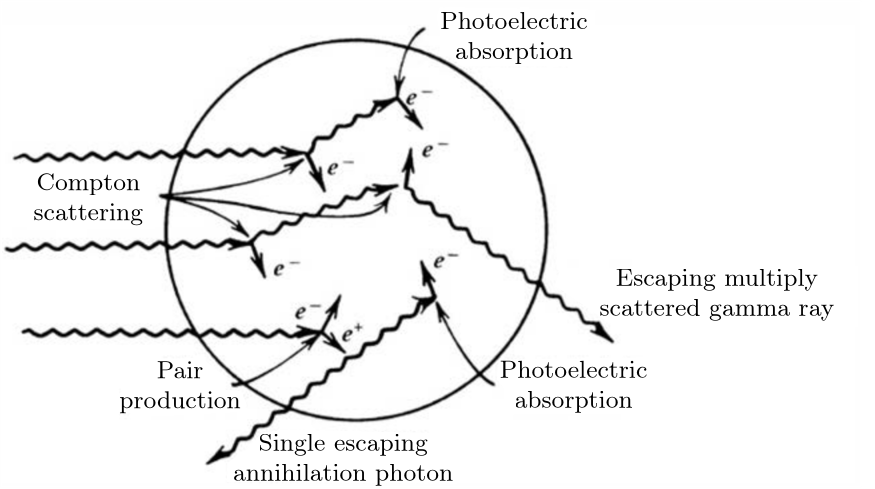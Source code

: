 <?xml version="1.0"?>
<!DOCTYPE ipe SYSTEM "ipe.dtd">
<ipe version="70107" creator="Ipe 7.2.2">
<info created="D:20160427222249" modified="D:20160427222249"/>
<bitmap id="1" width="1292" height="732" length="184113" ColorSpace="DeviceGray" Filter="FlateDecode" BitsPerComponent="8" encoding="base64">
eNrsnQVcVGn3x9/dddc1ERQQGJQUUSxMDAzs7g7EDuwWxe7u7sRYOzBRBFEJke7OGabn9vz/
93nuvTMD4vuqq2vscz67Mnln5s693znnOef8jlaLDBkyZMiQIUOGDBkyZMiQIUOGDBkyZMiQ
IUOGDBkyZMiQIUOGDBkyZMiQIUOGDBkyZMiQIUOGDBkyZD+O/d9/ta/9emj/I0OGDLEQsRAZ
MmSIhYiFyJAhQyxELESGDBkyZMiQIUOGDBkyZMiQIUOGDBkyZMiQfX/G/E/72q+HvgNkyJAh
FiIWIkOG7LtgIf3f7Yuz8CtvHxkyZMg+m0139kE7llYaDL/0673dvWEf/re3/2rjxhD07SFD
huxLsvBZRxFn5/8JFg5nXyjhb2//ZC9Rc/TtIUOG7Auy8KU1j0JRu1UHDz6BhFpSa+nXYmEn
9oVi/j5r8SOh6NtDhgzZF2ThNpGhzclnARXHXogTFvT+q9EUpV/0A9e5p+iuvv+Ekizk8ifc
faW9Xon3+w/nepAhQ/YvYSHDbGDh1GU5a/MgDOexQApk/wbQH2MkdsilebDAQpoiCYKkeGcP
XKXAgyhoHOc+yEL2UeDJxTd/tF6LkPdi+n8y14MMGbJ/jW1k4bQVXKDtAAu78ix8+lEsJORO
IpEnAxUXAPwIDMNJGlxnt8fCjYUhyzgSJ0mSg2FxFqrfFgj+Ing0jhOU4dbx2iLR2E9iIY1Y
iAwZss9n4SN4SXOXvdj401j4kH2ozRYSshDgDFOMqd2P4ljIwo2gqJcDWtjbNB8vK4WFbxxE
ok16FL7HwgCw8a3k/2Th87a1uoUhFiJDhuzvslDGX67Jsodn4WOaxu7t3Hou97+yMKM7DKxX
0CwLQUysivBmr14sgF4iiWM4EdmcW4hcpSnJwviz4LLjpkdimguQS7Iwqwe3ceq/s1CdMBSE
+cmIhciQIfubLDyqZ6GIZ+Flmp7K/qk9VMcc6snODdA2ny/ib0qrwadcmqYBFgZ3tOOv1x2h
ZgNmXINt1WVlaqfQwP/TsfCg7h7rHSQgIYFPcOFucJ2uKLbxVPatxcwGNmvWrNnZ7H2x7e16
8L5jSyEPbjsZsRAZMmR/i4VbuYsqlj62PAvdlg0R1evFXuh7jQffKX22uVced5OmPQSRTbM+
2Vqten9rcKUma+wfrwzWLVQn2otqNPXauBl4bieZYizsAKp4hgwBxY0Nw3FgMKNdAxJwKW64
8Sz2vT0WXrsmKAm/2RhCmyb2usLb4D32iIXIkCH7Aix8eZS96MyzkLV6DxdD0HDR58GG7OUB
27dv39KeBdQNPo98GziBOXB98Cl80j02zGXkNiKRD+sWZjcTif7SYAQlZu+ZW4yFMvYh9cWM
9iZ8JY0Gw8S2rPP4mCAS57C3tAdbvw82nsu9TY6Fay5ceAPuceAcWBq8puMjFV14jeVmI8RC
ZMiQ/X0Was6B9bnmAgtrR1M0FQAAuA9QJxbc1lgCI+PaItFonoVh7K3jYN6YOQOeHQyW/Bht
PfYRBKY+zsbMt1QaglKDDQaD1T6ehZfasH+30DwLRclq9cv+7N/lYL2QGFrLYwfYeiR7y3it
IQsjeB9VxLPwMvt3MrxlYmPHA4iFyJAh+1sstHNmzZ4LfwUW9oWIAet9U8GFK+yFQ3wjcZK9
yGYzvEwmA4BpIQt92YszMB0Lm+y+rlrN3uStUOOUEm47QM/C0eyffv46FkYqVTBRcr5YHjmN
vcXXgIVuV9QlWAg82VWopgYZMmRfhoWCtRi7PIxn4UyOSo/Yi0PAhQvshRQeOBE2IFkMWZih
Y2FgHfbifJaFJM0w3WoDb1MJ8Fh7/pp1G0bDzZ/Us7AruN52yJChXDN0nELpyP4ZpSyWIc4u
wcIFujyywMKd7N/diIXIkCH7oiy0kXCs4fPIwsW+AgszBeKshQEuYGEOhyuWhW1h1wpgIesY
Tu8M0KXwLdbfJ3qlZ2H7Yne0kMgUNfWNf4Lll2Dhi/dYuF0kehKAWIgMGbIvw8JevtBuaPUs
5GutE0tl4SX2yiJYZ1MIcAUqrZk+ffUspJWewEmUcyx06TVpxnyf1Ttug0a7Yiz0vPrixYtn
T17ky2VywMLibiFdVIKFb0pjoQL1nfxg9n/IkH09MzzEtFoax0mKAAt3DGgJhm3HHzwgYe5E
91zYUwz6PZ4w0NvTsuzqCxLAgIXZWr7p+CIoe2G3jWMSECPD1pGxgE8LhMZjUD24qmgZuM0p
VapmCUly93SGLKQ8wD29NZTO6BJ+ISi+lkIWwncFg/XXQucyBZ5NsrZDJDqYSoE2P95gMzQ6
Hr7LAxSxENk/cqgxnE8ESMHQgAkk0DmgQH8woy3FX9Idonwe+T0W0hwLycmsX8izMIuTpuFY
uA6yUKFjIdGXZyFEHkhq7JYCFo6JFcvUGNBsMGThQPA8kjJgISgU9FQVY6GKW4wEn416CFnI
a+MILKRY5NqFIxYiFiJDpvcFMQ1BaxkSU6opLSf9omUoTCFTYhTD8vEjWQhh+Az24HGVMvRV
fYycKnQOH2evHINNdhqBhTS9WWAhyzxqpkg0O0UGWBgnlilVGhwK2OhZCHpanvEYjMPAc0Dz
3o6LhizEMX7j7BXyAWAhzfcuU3yMTIF3tZ8qCUN0PCAWIvtXs5D1AAH9VJCF//d/tEaSFh0a
kZSPfYiFwOWCml3bGd0tOhZyT2HoW6K+IKV8FeQuOBApjjYX1dyggizEbESiiZz0IKiOWUBy
sbCnSNSd0MgBHmemqNRq9W2fEdHgDhqykKJ2uNqJXP6CKHwk2g3+yCbC+kJgua2ab4KyNWDj
nItIPOBzL3oWAiz6AwcVslDhWWcPoVMMQ0cEYiGyf+mhBpwngoSuIEYzBMH83/9pcsL+Orjt
wO1IKfOB9UKdfuEZIbLkgmyOhTQXcs9nWUhx+q77oBgheQM0oAASARY6iEQNsiELc+vpWBhV
QySawWL5gRMoT0yWZpyqyTqSkJKAhSwVlUAtseGB+08eH2knWggJCKLg2v5KTBnmJRLVhSwE
G88E6jcYDqj3ihJYCPpOwJtPYP/2zFBjitCx7JMJHQzREYFYiOxfeqjRbHxMECBNAtYLcQ2h
Lox7cHDu6KHTDzzLoz6wXghX4tazOLlLGbCQ5lgIZAjZa74ijoX0icai2kvWr9+wfjVQnpkN
Q1cWV+CK9TQlWMSTe4msa9bk+5Ev0CwLxQEGhTPnIAs7cSykqMb6e1ZDuddsg8eOjYQshBuf
KsU0as19AxbS9LUGLAsBDIO99U+yF1iIPEPEQmT/VgMEZAicpLl1QkKtyAw6vahfA/u6Pdbe
zcBxQMlSWAjAB1h4h6T1UTNNv2RvCiQBHxnqdVfRCE6e+gIEThMb+GcjWLoDLFwErzopwJJd
eF0dl3oSLAuVRZLNDsItjbIgC1n/zSkHrA9edhfu6RTNSV+P0j275gwaqB8KGxerVWrAwhAd
C+9OreHM5ZRfNtJVR06ALORhiI4JxEJk/14WElz9jJbGi1Kf7ff2qGVq4Tp897Oc/8nCCwIL
uWhbVk/kIuZZSL4QzeZYiB1vwVOn47rjRazXyAbJLHwOwJtCoX61agGPpSdQ/18llyle88/Z
h3GZZF70H/zbh7vHSzcG4Dn/AjOLQPqFZSG2D14PVqnU6RcuXsyjdANRtD6dtXwi5yx8zJgU
qPuFWIhYiOzfvl6oZUjoFpIkQ2synu4Z3UxUrWbLSbufprEB7AdiZACToyKRc6wBCwFi4vbE
4AIL8cNRJM+w+7wSYS4BqxaBcjVBEuPrOLZcQsCVRDKig7PIrlHbRdBpxFh3ToNv7tHCsZa7
l4SvMORYCP/Iji8fM27pAbF+Jsr6Ls3rWDecLANkh0Gy2quOo9tChVKlxvgqbmHG0/UghpOA
xR+1q1dTVDef5EQQEQsRC5H922kIKgsBvAhMkui/eXRjKzN7j2mHn6UpyA/mTqBnpZayLhtd
LLfMOmUEt15ICYUqsJjl6Zmj+0/fy4C3aLl7YboZ5Hc5GAol1VrAQlDcyHEPjD4hdfOf3h94
R1PFDYTCnOg/+w/LVJVGj0JuGh4HUBIAk/UfcYoW6mooxELEQmT/6iiZBPAC+RNMHOm3xMPW
1KJen+UXw/NU0Kv7YB4ZumQc0QQWaoFTRwh5ZB4vWr6yT0er4izk79WhELCQoxcN4aQb/lT6
8M9SRjgxsJQGeHu4Rs2j0GCCqI6FEIYErXt5iuMlOiIQC5H9Ow81miAY8C9OsCic38migqj5
qHU3oiQsIWmKZj5cXwihQjPF6q+5zhWBhQBvWq0ATgFXWjjtieL+QlZyqOQHczKAsDwiuV5A
XaDOMB8z5ph/adZYzxAjOJYK714HQ8EZZAzeHYNOOMRCZP/iCBnwgMUHroy/OL+NRTnzjnNP
v0yXYxydSm+QNwRTMRZqaehl8j19ug0YhLclWai/m9uU4Pjp2kiKvYuPmvgOGE5zXSdCfFzK
BgQyl3h9dMIhFiL7dx5qAFnAm6OV6feWdLKqZNVm7tm3EpxDGfNBbYbS9RqgVyf04PGens6L
5Lw+noWCf0gL9/O1fSCvrduOwFOm9Ff9kJgJ+yL8a1GkYdVgCakJHp6610fxMWIhsn87C+G6
X8HzrZ2sKtfosfhCWD5O8jI1JEl/Mgt5nRqGFiim1cNOy9MPCkIYsFAr+Jdc5wuMtRn4+rxb
+Gks5F8L8pgp3i1T2uN17w8dD4iFyL7eV8kYnnM0LdCBYd77gktypfR7tUwJNhT3dbQfZpfw
XIEUDJ/JBUtnuDLqsJdzNfuuq65F5GkYPoZlKJL57yJyJe+D9Yo0v+6ny0bo1HC0wjtgBC9R
vz+4W0iCW24kgX/I6OJs3Solwz1LHxHDjfJbLrGn3tMlZJjS9RfQyYZYiOwf8LsYPQtpHKf0
ESTDvEc7g3NVW8JTgfUnHJ90iiqQIJx+Ap934ApaGB02DB7Jk4pbq+N8Lu5xNEHQytRrk1vY
1h28ISBToiZpgVEfZGuxQ9WA67BKEWZjWKoBp45bF+RjZwFJOjAKEbXeh2O4NTw+lmb03qWh
t0hw8TPHcvZ/isuEM8VZyD6O28kwQtcyzAdzI+hkQyxE9vVZSOvABFiIEZRQIcylEhjDHja9
H8OtegkRnJbzmEjoq5FQxkogoI6FQlUfxasOMlACS3gUtz7HeW0UX+/Mx58MaPRIubums0vz
wRvuZvEp3Y888ASVr2J+IWAhLDDUvwOBdLxjx6/TMfpibl08q6OgwUqeLublWEjoWMiRU8dC
YT9z/h/3OEMWcttGhliI7Ft9lQxfVweL52BZG3/eUyRJ63weTiCguE/G+0bgoaAwGMSNhEat
UqmUaqE9jsuFCoqsII8L+cNylyQ0GM2lENhNM/y2GCGkhHcActKqzIfL+7q2nLLbP176aSyE
BCq+Vsd3Ngv9J/oBdXxtNFNsna6k2wl/HorH9LqlR/5ehiOiTlWC/6kB10m4wElTQoRdYvOs
X06jYxKxENk3+SqhU8M7PVCuCsCQ4GuUeSV9rkqZ5FEItEg1KrlUUggsPzcrPTU1LS0lMSYq
Jj45JTHuXUToG9bCoxNS0tMzs7Ozc3LzCwryCyQyJSgtZgNcoMEF9fpJDDdgoVao6OORyJOT
vVj4cm9/12ZDDwQmF2H6Sr+PZSGflSjGHRrDoBCYDoVCJQtJGqwQ6vCnL3thSlTA6H1GxpB6
fPcgIDHN9VILBNazUFid1a/PIhYiFiL7VsatmkEeMkJkzDWeCXzQl99xAR2Nq2SFOanxkW9e
Br0IehHw8PZfly76XTh7/MDe/YdPnTy4a+vG9evWb9i0bd/RMxf9rt66e+/+o6fPXwSFRMSm
ZOWINRTog+NKjjmPkm+34LMYDM11yhHCYiGoZ04+M83Vuc/qFwVKQVH/Y1nIcwk4tZRhtMx6
pexLU2o1Vdzr4+oP+bU/PkBmKP1FYeIAo3MHi7eXCMkf3qsE9UBAd5H3AMEKIaOLkbV8TY+u
irLYeiwyxEJk/ygLKUE9nq8+NvCF9KtmoO1WoyzKy0xJZP2+sOCn966dP35g984dO7dvXLV4
jve0aVMmjh0xdNjIceNGDOrbs0f3Hj179x82ZuLUabMW+vj4rtmwZduOPUfO/nX7fkBoVExc
XHKORK5Uqrmm3mJ1LbyXSgiEBizDxc+X9ajbcsHVdBrmlWma+egODL1TS+pYCHgGfFM2rFdr
6OKPZnSrglx7ib4sWx8DG7BQ2E3wLyXURvN5IW59gJTLSUbX20cZ5MjhD4CQsCb1sTkyxEJk
3yhG1kWnnIfDlKwMZnmJq8RpEY+vnjh4YO/2jSsXz5kydlj/3j179u7e3s3VxcnR0cG2prVI
VMPewbaGZXVz8+rVLSytbRxqOdZu2KRpC/cOnbt26zVw1KQZcxav2rhtz5GLD9/EpaZni+Uq
jQYnhRo+nSfGqxrwiWSt9O3RgY1beV2IlTGfw0I+gjXIEnO+MOsVqojiuQqecoYiC4axcCnG
lPz5EPJFMEMNDC8owLWcNrdWt75ICu0mQqZI91x0QiEWIvumX6bBSp1QMgfcJqU0LzM1KS76
XXjI46uH187xGjZ0cP9eXdq3atrA2cHOzt7RXmRmYlSxQkXWKhtVMTE1Nzc1MTY2gVa1WjUT
46rVTM2tatjY1LRxdGnconW7zj36Dh41feXuU5eu3n4S9CrsbUxSRl6REqf5ymU9sngWMkTq
X4vbNhu1I1SKwRz0J7FQ6FzhqwhhjMsFzJQqNzY6C25Ty+d/BP+U1q3/MYxBV8h71ZAGVYrF
5Bh4FoI71FkxIWHZSpyEcwpoXY210AsNsAjrxTmPE7EQsRDZd8BCfiWOJEBCmGWQsjAr5e2j
vy6cPLhz0+qls7z6t21gLxJZWVY3YxlnVKlChUpVqpmZVqtmampmIappX9uloWuTZs2aNnZt
3KRp0yaNXRs1alDXwcrczNyiunnVShUqVq7C4tGsuoWVtVOLLgNGek6e57Nq446DZ288DU8R
Y3wtixBl6phHykLWDXXvuz0gB+cyLZ/IQiE+5T4hCdRfYUSqSg08ddz/XR5YMYTaM7Su/tkw
sUzppwSUxkKuL0Y3tJP37zgeglszbu7ffiwwVQoGmAoVk/olCABAAYbohEIsRPZtv0oD/RRo
hKooLzszLSkm7IX/jctHVs2ZNm74gJ6d27m51rUTmZuaV7dk3Tx7RyfnOvUaNnFr3dq9vUen
Lt179R86ZvzkqVOnTZs6adKUqdOnT5s6ZfKk8Z5Dunu0b9++baum9ZxqOTjY29lYVTerWtnY
0s7ZpZ5rqw5deg4YOXnBugOXHoXGJaVm5BRK5WpStxYH/5Un+I3r2Hve3XQ5geNUyY6O/30A
ctV98NNRkIVc7xxTFHZ2nvfOu8kqjoWAsxwvad2ATm49UFdJXUxgQbfGyYvK6Cuxgf42htEg
LsaxhJOrfHY8SCwiaF31uBAnc5+PE8PWvl+7jgyxENk/+lVyfo2u0o0mFHnJEc/v+h3eunzu
1PFeA1vWdbKrwbqCpuYi+7quLdp4dGGD3NETps9ZuMR3zcat27du27Vn/8FDR09d+Ovmnbu3
b964dvXqtRu3bt+6dfv2rRtXzx3avXP79q0bVy2a7T118sTxo/p2adesDstEawsTIxNTs+qW
NZ0atek5aubqXYfP/uUfHJmUqzLoU2FDy+z7qz1azzgVp5CrCArH6U9mobBGCLxdPvcBalcK
nm7u2W7y4VicS2oQgl9I6eumKZopppXNCRySJFO8Z9GgZY938YiiIgKsf2KqxEs7thwLzlIx
uhpLPhMt1FvCemu+I4ZEldaIhci+lTHc6Y1jGqVMnJOWGPU64PaFg5uWTh/Vp0PLZk1buNqL
atjYOTq7NGjaruewCTMXLlu1bvPuw2cuXb99/1HAi5CQ4OBXoWHh4W+jE1IzszLTUlKSExOT
UtLS09LS09PTkmLDX4e8fBn07NHtq37nz505eWCj7+KZY4cN6tPF3bWOk4OtyLSqaXUr27rN
Ow8YOXG2745jF++8jE7OypfIVABdFKaIPDChZZetgYUwH0sQ9H/vuSv9UIVlkxjXSQydPtY7
zL3v26Lu0J2xXAWjLsOry5lwtZU6FQd+GZGPsgXvTqfdwGWZuGohUpn9NiJThlMsCzMDb1y+
H1+Ec26gvsfZgIV81TW3PoqOSMRCZN/KLwTLW5RGlp8WE3LvwsGNi6Z5DuzS2tXZxtLMzMqu
jmvztt0GjvVetGL9tn3HL964/yQw+FXYu/jUzOzcvIJCsaRIIikqkhZJimQKlVqlkMmUSoVc
oVAq5XL2j5y9g32ERFyYl5WekpycFB8Z/PSJ/40rl8+f2Lt+6dypnv3cGzeobW1mbGxmaW1f
t0X3QcMnLtl26ubT0NgMsZrSMups/wW9O467nKQg5QpS+wEd6//y+bgaZkIoH+dyyGC9MPfe
suYuo/YnAkzqeuEMC3CE/DrsqCF1yg0UhlGMVk9lfSc2eCSorZYnPTt18nFMgYbA1fKCzKQ0
GU6yBC3eZCJE7pC3lFpNMvxlZIiFyL7JV8mQmCw3KfTpzQvHdvh6j+zVtnEd2+rVzCxtnOo3
b999wOipC1ZuO+p35/GLV+HRCWnZ+eIiqVwNo029xovQg8ZVjnAizCDu5lfnuD5g0MKHa+QF
uXk56alpybHhz+9fP3do86Lpk0b1bte4joN11UoVjGs4OjVs23fc/LV7Tly+9yIyKSvpxYFB
7UdseClWYyrgKZZsiPtIFsI+a1Ilzkp8GxGXIcNYZzD71pLmDcYfTcTkErFUQwldcySmKMrP
KyhSw55AGtRVSgsLxHKM1y1kCIVMpcHUUikoyAEfFFfJ2B8EuQrMwyMIilRnPD04c/qOWzGF
KkwDHikjIG9BkbmqMCUhObNAjnOrkhSmwTGlOD3mTVhygYrklSCQIRYi+xZ+oTo/5uGJVdOG
9+3RsVUjxxoic6PyZY3s3AZ5r9p17NzlG/ceB4XFpmbnFwIIKtVgPAfJyZiSfAxp0MPLVUfr
qkwMtGi0QosbjmEaFWsKaWFuZlJkSMBD/5vnD25aMnWgm22l38tVrFylmqVt3Zadeg/xnLX2
8I1r+7ybtvK9k65RKHFcVaJL5IMaVyUPVcBCkpSnvrp5ZP36I3fjpQRDpV+d37yJ9+mYwvTE
hLRCdsvAZWRIRX5qTOjr8LhsOfl//0fjyqK8jKTYmATgpXJRsCIvKze/MDc1NVdK0LgGUxZm
JkRFvotPy5NqSJaMirw3R6c1dx21yT+hUKVWFhXkFmq4iVMUVpT+8tSeY1cD48Wg64WhNUVi
aWHaK79dqzddeJGhwFCUjFiI7Et+NZz/otUWq6TW+VB65VBKLc1NiQ6+fdTXq7Org8jSwsK8
WnX72rWcXFoNnLXd72l4XHJaRnaeWKYmKGGwkb4Gz5CFdEntLkNl/WK8MtTQYuEgFxfk52cn
vwu+d27brEGt69etZWtpXLF8paqWNR3rNO06euEir442TVbeTy4Sy0gYSepl8A2a3gz1ckru
D4YC3h5Oqguiru9bNWP4sKnrroTm42Sa35zmjcZsvvX8/jW/K/6v0ySsY4djhdFPr5w4uP/g
+YBEJRuh58U+v/OX3/nzftcfvkmX4TStKYgPuPvgwb1bV2+/SpbK0qJeP39098ZVvwsXLt9+
kSIjSGXGy9NzPMxMmo/d5Z8gVhTEvHz6KkeNk6xXmhsVcHXn9DHePtvOPI6VsV6hJu/t86f3
ruybP6rPoJnbbr7NVWHkJ64BIEMsRPbB9T+DeR0MNz/N4BYDFtLKrLcPzmyeN7qrq11140rl
/6xQVVSrRd8xk+as3HX+YXhKvlShBPN7oWiNvpxEl4/QX2Pe13QtWYtXKgsZGqriaFQycVb8
q7tndq5ZOmMk+24sqxpVNjapYmJu37R5nZqmLhP2PYrNkBCs58bNhRPaUkg+q6vPYLznJ7LE
12hgRWFh+Fnv/gP6dO7g0c977xsJnuE3x622+7CFq5fOHDNy4qqrETlqEisMP7N8TN9+fbqN
2nw/lyHyw/yWjR89aoyn57ipa25EiUla+u7qSu85M8ePHjP/+PPUxLsHls2aPW+pz8IZY0eN
9b2bLNcUvt43uZ1thXLWbqM3P00TJ13b4bM9BFRPqtID9s0f3b1Vyy49ewydezyBoDBxxMmV
M8aNGejRrH491y7TD7zOV3xqbggZYiGy/8lCQS+Q6+zlRfHhJQJTiLOTo15cP7RiUt/WdUQm
RibmIlvH+q17jJy1fv/JK4/eJObJgWLKp+cqPuXQMTRKLcmMfR1w7+LeldNG9O/SqpGzrZlR
+QomJhXLV6jhMWHdiRuBMRn5EikbR1J8AzDs3eBWKDlVMEEhprjRGg2oICSyA/aO6+81ZfLI
Tq3bjT8fLcu4PKeZyLHNuEVLZo/q03WIz+k3eZg82m9Wb4+OfXs27+B9Il6W/er4gr6d+o/0
8hzap8vQ1VfjFWTe4839mrdp17bzgDmnglLD90/t1r7fuEUrl88a7NGs16YHKUUFofsnt3eo
UsXefeyWgLSCt3un9Z96K0NF41lP947r1Nq9+8ARQ7p4dJtxPVmhynqwpI9b0469+vXr1b6e
i/ukC1GFOGIhYiGyLxsj853/NNR8IXlxAVDDRmiUsrzEV7eOb5rv2bNFHVtL02rVbRu27TN6
us/2kzeevIyITswqVIBgzVD1+muxkBHmIFGERiHJy0wIe+5/88qpXcvG9XJzFhmX/6NMmTIV
LJ1b9vJasu9KQGRKvkxD6NT4YeULrdOSJcG0Yub9XwfgEdOa9Mentm6/cOfBqeketVosvp6R
/te8BkbVms47cvXKYd9hXbtPPR8ly7nj06pe/7nb1w/vM2FrcPzzQ6PatOq/+vj5E1tm9eo4
aPmTHHX65dkNq1rW6eS18sybLMnrZV3qNBzme+r23XMrhtavP3RjQKY85/nhmV3s7btM33Mv
obAwZM3gdsPPREs1kjd7xrVs0HHCznOn9viMadNx4aUMRZLf8LpWzoOX7D97Zstwt1ptlt1K
R34hYiGyL/blCGLMfJsXTZLCpHGaUEsLMmLfPL1xcuuCsb3bujpZW9k61WveechUn61HL/mH
cK6XWp+v/ep+Ic9CvheDItRFBXnZ6XFv7h9bP290pzpGv/1RvkrVambmNg06DJu5Zv/Fey/e
JmZLNSSjHyYsjFgHLKRK5h54BVWa0uSGPrh5/01M7L0lna1qTTiVlHpldt3KFh23PnoX9+rS
kv5Nu2x8nJt6dqJdjWGbb93etnzdsaDg4zOa1Oo892p4TLj/vvGdmg8+ESlJOu5pU9a82YRt
18LyVMqg6c3sm80+GZSYEnphYUuH5l7nY6TK9Gd7JzRuNHrzvTixUhK0vE/LgUcjJMr0O3M6
ODUcs+NZfGTglZXtG3T3DSuMPdFVZNli/tmXCQkPfLqIHMefTCIRCxELkX0hYwhMzQsOUIJC
K8N1x2JKcWrYvRPrZwzr0sLFwcbGwalOs+6jvFfs83v0OiYlK08slatgLpNhPqzM8hViZL1+
PmgMxtRyqSQnPizw0qqBNuWMrOo1aVDLspqZRU3nph79JyzZfuZBZLaC5FPZoFeD4RS3uTWA
Eu8PdJgwcAyxpiAtJvJdWODZ2Z1qOE8+nZx8bqqzeZOJfyWKFeKo8/Naus2+kJx4aoJ9zWE7
AhMi3oS+jbm/tKttvemsUyeXZD7bPMSpybJ7mfEHhtWo0nDMkeBUqQZTBIxv0qDvvpdZSlVe
6NHB9R067QjK1SiTbyxv6zb9WEQRhstCVg9yH3LsrVQWc3pYw9qdNz1Kk0tz4y8Oqltn2N3U
d8c61Gwy5kRojlL5bs/QGjWHH0ikUe4EsRDZV2Ahp0oNY0lSI89Pjgi4snfZ+J5N7KsbV6lm
Xde9z6iZq/ed9w9NLlByDWpAyVSXoy0diV+ehcKcYGHrQA2axpTSd8cnuVg06jZu+oShHo1r
W1c1Mja3qd+u/0Sf/deC4nMVOEWRGKZnYak6L4CFsLqPoVRZoQ+untq/fFjz6rUnnk5KOjnR
2abHqhdiXEvnP9/k3mjsgZgkv9kNbDvPPvU8Kr2wMO2Gp4tZ041BhaAmJ/HsJHuHKedTYncP
sq7exTcgH2MoTPZ4bONmnjeyNKAm/P6sVlauKx5kEnT+43UdWs25kEwypOzlmsFthxyPlBW9
2du9dsPh5+PlNEPInk5tbN3hdGT4sfb2nRY/ymWfn3p6gkPNIXvjEQsRC5F9sS8HKsjzjIH5
BOA8UbgsI+z63kWjOrk6WBhXqlTVul6HUcsO3Xz+KjI5p0ipwYD4PmPQc6uLrL86C4WUsG62
JuAX+BSJxye5uk7aedX/1rnti8Z2rS+qWrlyFVNLm3rtRvgcC0hmqULBvIhWp7X6/nohN3cT
9DHjBW+OLx03aEAX1xoV7bxOJCYeH1/Xecz+twpSy0gi9nvUH7rtbdrDDR3tbF0HLT75IluW
c62PZVX3o3EK8AqZtxbUsfc8lhS3c0ANm+H7Y1jC4krxg7FN3SYHqinwS/NmfU9RnYW3s2gm
x39l6+az/dIZLSF5sXJA68Eno+UFzzZ3qus+/W6WGvTovfLtbOO2+/nrEx61+64PU5E0mXZp
pkutkftjUe4EsRDZF/xqeNUZ0NsAFKlxTFWUHfvi2r5FI9u7iFgQGls6teg5zmf/rdDMIqkC
nH40iePcUhUPQ4GI/0DuhH9Fg5EiJOhWobF3uzzb9N4VkJSbGRd849DyMV3d6jlYVa1YrkLV
Wh7jN/oFxWcXFikwitbLeJWWO+GiZI0y6+Xp+UN6dB/Yx82+kq3nscSkk5PqN5hyMg5Mn5LF
He/s0n/j24J3fjM9nGzqdZ66+2lC6l/dTKt6nEtTgr2Z+2BZfftRh5Pidw2s6TTNLwN4ryrJ
owlublNfseDGNZronQOsas29ma1lcu75tmo2+1IGw2DiQN++bgNPxcjzHq5uV8dj3qN8DFT5
vN3S377Z5oevz3av339jNNjTmbeXNqvnuT+qZDU5OsEQC5F95lcj1O6ROOyApdQqDFMXxDw8
tHRMlyaOlqam5lb2rp09fQ7dfBmXJVaoMWFSG63XcNZVM1PU12YhTfJy/robaL59Bct7vGRg
z2nXk6WYRiHJePf4zHbfGaO6N3W0NK5Qubpz+5FLDtwOTec0HHQaX6X0oQBNBy2jygjYOa1P
D8+Fu7ZO7mDp4Hk0Oe28t2ujKaeSQBpGkXymW72+G6KxougrK/s3carVsPfKS2FXe1qadTyX
KgU9xjkPljdwGHMkOXHvULt6S+7mgj1NKAK927pNeIHRgIVRO/pbOc2/naPV5t5b0cZt7qV0
ilSLA5f1bj7gZIw8975vq1ptZz/MU4P5AjE7hzi12Pwo7PLgZj1XvAN9O/kBG9s3GQe9VMRC
xEJkXyRCFubZARaCBtjs9PiwBydWjm5fx7q6uYVto7bdh3mvPno3IlMOWnSh1rxeearY16qb
dPR1Waifq8SrQnOerSLu0tR+Yze+kuLgfZGyzMjAe5cOr585vGszOzOjKhbO7YYv2nXxQUh0
Sp6CYDgd2NL6k0mFgtBqZZFnxnm0H7r+UuC99YPsHMccTcm4OLNxo0knksFPgTz+ROe6fTbE
0lj+uxvrxvdsZlun/8o75/rUNG13IkFCMAyVeXtRXQevE6lJ+0fUarohsBDsZ1IROLNdC09/
9gGkRvFmTTcrl2X+OQzLQt82bvMup5G4SvJiWa8WA9kYOf/xWndHt6l3s1VA8Tp6cz+n1rsC
I6+Nat1zeSRQihAHbe/UbNw+xELEQmRfkIV8KoINHHF5Xkq4/6l10/o0tzOtUtWmnlvvaWv2
X3oakZwn05D6KaAEl5aluNlKTDEl568cI+smC9NwMCjFCBOfJCGHxg5ecj6ZgJE6pZYW5uVm
JoU/vrhj3qCWDqaVK5vaNHTvMW7t8etBKVKCnwpQirYBnBygLXyxua1z96WPs8SR+0Y6OLIe
XvqFGY0beB1OBCwsCtvdplavDbGELD8r7vnV/TOb2zcefnBfP0eTFnsji0DmKeXCVAeHyefT
Eg+MdnHfGyGlMYzCi55Ma9N8xKVkpZbR5D+c4WbVbOPzHILJue3TqsX8y6k4rioKXt6n1aAT
72SSV7u6ODUacz1DDgRp3i5t7+BxPCLm+tj2fVa8A0pf4qBtHRp77n2HYmTEQmRfKkYG1dUg
PGbxIUmPenZ57/IJPZs7icyq2zTq5jl309mHoSkSjNLP/WU4DRWGL2yhafqD5TRfKY/Mv29B
KZ/rH6Gzbq0f5bUvsAB6jgxDwMnKpKogMfjqjnlD2tW3tTQ3t7Cq22P8ol03XicXACGZUlgI
pxKzHyw/YG1T+97r3ojzgjcPqOngeSw53W+ma+3+60OKNLgm5eaSZi6jDyap0iJfvQwL8d/W
0da+67b941qY11tyJ02NKXKebx5cq/HSO1mJR8e7ehyM5Fn4eFLzej12Bmap1QVvTw5p6Nzr
cEQBQWfdXOLWxPvUO6laJQla3rfVoGORMkXc+TEtXAccep2rVklz7o5rWn/o9aT4v8a07bPi
LdCEKAzc3Lbh6L3RGGIhYiGyL/TVMBSuAZUmlDIr3P/s2uFt6jtYW9vVaeIxZNaOy4HRqXlF
KoKfvQbiaMbQNdNFxP+lwvArsVBQWeVVo2ky/tDsUfNupSgo4LTqcjokppRkRD09v3XuqG4t
nEUmxhYOjXvN2XklMC5PQ+v0+It5hYD2RF7wjg4uvZfefvXoyKSW1ey8TqZkXJndUNRi4oV3
uZLswE1DG7n73s2VhFzYsOnyQ/893eztuuw6v2aog13/DYFZ+clP941u3bDP4bD8pLMz3Drt
eSMB+4pUBkyob9Vo5unQjKzIy0vburSfeTNVSVMZ1xY2rz9q65M0marw+bI+bgOOvpXiBc9W
DWzVad6Z6IKsKP9NHet1WhScl+A3tEWPZeFgXbcgYH3r+qP2xqK+E8RCZF/KLwQi1ThFqgvi
npxYM72Xk3FFI0uXjsNnrNzjF5goJYUqbKCmDFhIG+gt6DO5DE3/4yzkdQ6hiqqW0oSv8/Ja
GwLUoSlGmBLKJVlorDD+xbUjG+cMbedsUbmCsW2bIbM2nQ9IyJepiZL9yNBXZD1OSfTpoS08
Rq3ds3FW97qmdaZfSMu8vqCxhXP3ZSfvPb69z6tTO88z74pyH20fMXDJtp0L3Ws1GHbm8YXl
bWu3HL37+r3LWya5N+k2/166LOXSgnbddr0sBN4mrno+wcXMfqDvufv3zvgOb956yqFQCc5Q
2fdXuTt3mLDLP7mo8NXGUR4jTkfJSHX8+cV9Ow5eeP7RvbPrPJs0n3IiUZ7OxsgDVr8FCfzC
F9u7tZlyLAGxELEQ2ZcxBio401pN9ptL68d2qGNhVNHYzn3sxgtPI+LS8mQYP5QX6uTBOUfC
vEyBfIxuCNw/EiMLmV9uJqYQ05I0LnuxaPi0PbGc4jQDvUVOCR+saeLywuyUmGcnfUe2rWVW
sWI1a+d2Y9deCo7PleH0ezEyxLqm4PH8jvVd2vXo1amRY83WPjczM2/5tKrh2LjL8OmzJg9u
1dZrV6hEmeG/pq1Tq44dW9aq293naVLExUnuDZr2GTt1XE8351YzT0XJicxrPl377A4WAzUJ
hSJwSiORrfuwOUvnjuvh3mbU8bB8ULIuCTvYp5Z13b4rH2cWxZ9aOGTq1UQZRYnDzs7q3baT
58y5E7s2b9T/YKgEEwcsGj5pVzz45NLwkxOGr7ySguoLEQuRfcLOhwnTkl+DUJuHqRXSgqx3
9w/O7de4homJdZ0Wfefuf5wgwQiCizZ1yvL8WpoBC7n1RkEXsHQ/7iuzkKsSpFQZd2YMW3gm
Ta+7wLOQ1+EBE0rEkbf3LxrSxtnCqHx5s4a9Z2099zAsKZfnvX7AO8Q6rYk5NK1L81YdevXr
3bvf1EOBuTnP9np27tK1a4/+/Xt16zx628NcUpP9cv8A18auDRo06THvVGxR3uv93j3cPbr2
7Na2Tcdxh4LzSDrv4c6J00++EQPPVSF7NsnVoX6/STO9xwzs0W/CluBCHHwORcqteV1cXDqz
Eb485+Eh3y1PM5S0FssLOTxvYNc+g0cO6dxp0PKneRipiDy0euuVdPAGlUkPd246G5iDWIhY
iOzjo2Aa5kYMfDmdfisABlaUEf3i+r55/RtZm5rZuPac4LP/TkS2kqANu0hKxMUG84tKjV3/
uRiZn7/OFIWemDh6PajW069kcsI0OmJTGnFm/LNjy8Z2drGoVL6KpXPbEYv2XH4aVaCBo0Xg
BE5Gr2dT8PLipgXes1ZuO3jy3M3gBIk49tHRrVvWLp4xfszoKb5Hn6epaEyW/WLnjFH9uved
sNrvTYFGkRNxY/OcKWOHD/ecteHc62w1TYnDbx068iBaTICmF8kDz4Yu3TecOrBp0dwlW/yC
M1UU+J1RF0Re2jDFc8bWR6lKeXzQvcexBRiI7HPDru9c6j1l5rxFaw/fT1FRlDI96OHzyAKg
cY0XJr8Jic6QEagHD7EQ2ceSELCQFFgoUIKbtksRSvacundq87zhbZ0tzB2a9Z6y4eSd1+ns
Kcbofb3v+/NxMXKO/zaviYeCxKWRU8vPpANtyIUsm5aN6exqX924snnd9sNmbzgdEJcjJ7it
8ElxWDSuyol68tfpMzcDwmISUtLzFIr8pNfPAvyvHN+5eevhW6Gg8I/QqLOeX9y7YcX6o3fe
5alJXCVLeXLxyK5Nm/eeexKdr6G1tDLzXWBgdJYcrOsRkgdjmzQZcenN0xtnTl56FFeggt4r
ianyoh6dPnTy5ttcNSbOTEnLV5Dge8LFCc+uHjtw+NTlB6GpcgpI/GemZoCFCzD9SVoIu2iQ
xj9iIbKPXA9kz0KG0cXINJzHxkBPkXU9pCkvLu9aMLRdPRsLSwe34UsO3w1LySlSE6B2j6J/
gFnkkIUkjidf8PWaczVeUToLuc49KMYozXz3+OzW+SM71rcyNq5mXbf9qJVnXqQqOJ0Ghpto
x8azKrVaJcvPSErOLpTKpEUSGU7hioK8grzM5NiomKQcqQZMxyNZXzMj/l1YRGK2DAOTnAhl
XlpSfGxsYnq+HIfj3tXSnBygGQZmf8qeTG7dcrx/Tl52anIyGALK8KI7mDwvKS4pS6rGMEyt
UIA5KBhG04QiPyM1JSUtM7cIYJOhcKWsSAqnTDEE+zilhkCT8BALkX2cge5afQUKAyfyglvB
EDZMkhZ2a+fc4R3qiMwtnVoOmL37ZniWkhuFzkPhu/cM4ZogSeDxRxZMXvUsX1NqMpsT0uGG
3DOkIif6+dX9PmM7N6xhUr6SZf3u03beCAW+GJdJEliIUTTFTeYEM9w18BcETAyghPJKvuOQ
JbFaQ8IebbDLuKl+BisJnHIEWHElFcGLeneb9Zz1QmmSU4mAXwnFqUGQoE8ZvCrN8JMGQGUQ
lxFnBHFJQsPxD3aEgzeCTijEQmQfzQoYKZNgHh1FctXF4KymsPy3dw8u7Nu0llU1y7odx68+
+SAivUhDFVOPhuT8zv1eUG5Nxe+dN39fjAZ/X9tUkG4Vcjws2eQFaZFPL26Z0buxtXGVqlb1
e07f6vc8UQl/IyghRoYxNUXD6cjsTwcDpyZDKR44wZQgdIq3/OhiMOAT9vaVyE/RUIsBAypg
Edunjl3xQoKB6fOsV8jxGcxwga2NYI1QA4aRctkf2mDlEzT7wJnLjG6eFsx3o5mgiIXIPiGG
5DrWOBZyJXeg1q0g8dmJFWM9HE2rWdVuM8Ln+KPoHDkGz0lG90WVpuPynbEQOrCk8s167+Vn
0wWCFOdgCYMrBcq8uGfn107q2dTGpLyRndvA2duuRuRIVRpCxxt+chQF64hIPrvCK8BSONAs
g9NTaKHIHM6KEdYbaV22m/PGNUDTgsaTL29ffzRSBqRuQB0jQCoI3HF+MDyLU25ylj77w2uO
A28UiKTpxhXoBz6jYxyxENlH73pGCLGgPwK9F1Xmq4trR7vXMq1Qxa6N56ozAfF5cg2OazQa
nNSrpH7/5xrgEkGr0m7N8VrzVxbznk4OQ9MGDNQVhrNesaIg4dmlPXO71q5W0cjMrkkv7713
I3PU/AAsho9ueUUcAXc8odioWA3u0oJVPa0w/BQwD+dXY3HuN0TLNQoSLDqh9K0k/PG9oDzO
f+SYrGtn5JVxYX24ULjON4ozvKcORGYJboyVIE9BoxgZsRDZJ3iGPAnAFwGnampkeVF3987o
Wd/SpGrNxr1nHfCPzteAU5pkYzQQZvLP+iG+LJY8VEHwQc9R2x/lva+To1PcNujd44fT0+rc
uJDLK0e1qyMyqWhi13rMiuMP3mXLcajGQ3G9ePq5qAINtbxbCB1QGOnqJkHDvUtxk0v5ucU8
Cwl++h6Wl5KQrtYTm3UEocfJsRDO6GOEGYRwTRD4nfqxzuz3g9N8BM9LjiG/ELEQ2aesGOrm
o8OlLmVezOOjc3rVq17Z2MZtxOI91yOyZZAAtH6+O8ye/BD1GqB7ONVvaf9Rx0IL31dPNCCJ
rkab4uhEkRqFJC3k8saJnWpX+aOCuUuHYfP33omV4GAovVKuJBndVHtYw0jraMjoWrKFWaqC
miNcNDSUq9D1AsIqSBpTFgF1REbQ94EeIZ910Qq91QxcnxQmtQI5NQzjSiAp2APJ54F0GRpk
iIXIPpaFXO8JtwYmz4l+fHqNVxs7EyOrBr1m7bsVnCiFElwkyfBnujApmfn+vzBYJKl5t3Nc
zwnXUmQfYCGj1ynkyms4uS9wByFLDjjpM7yFXfVqpqI67UavOP8isUCFqQELDef6MbppU0J/
DcP9bNDFvWhYsa0VMvf6VT2hF4araeKSztw3QvP7WtdbDfPiXN8MpzJB4txEheLzZagfov4T
GWLhd7TzucUsAlaz0VhR4tMTS4e3rmVqXN2l9+y9t99mFoKpSNCZgdlL2G9ioNT6vXuFJE0q
Xy7p13t+kPz9hjShvVjPQl06hZ+aQqgKE56dWTG2cz3zSpUtXDqNW302MFWGCb8EOnlaRr9w
yLOQhJGvrppbv8LKd7oILiP/Pig4go9fudXPSOAyzfoeR5iA4ShLEToNcU6fzHDZk2Fo5BUi
FiL7pF1PCytbNAVqqy+sn9ixrpWZtUuHsesvhqTJCFqv6MKzkKQYwz6775yFDFZwf4LHgNXv
Shk8pWXeY7pAET4zwd6OF0T7H1sxtl3t6ibVajTqOWPn7bdZcoLRzYFhdH2IQoTMJ30Jvu6F
YZiSr0DTPAs5v1Hws7noGAriwlhaH2JzjibnC+ry0qROt9uwI1K/gomOb8RCZB+/6xma5nt2
KU1BzM2Vw91rV68matB7xtZLIBzEKb1gvuD8UD8OC0HsL084N7DViB3xHyizZop/Dj4jobsP
VBXKc+ODr2ye3NHJuJxRjaYDFh15kihlUQVqq0tuCGKM5NnFKXvDNUKDV4AzR4WZLAILSVLH
VGGBkSYxpRIjhZsJTAMyIzrHj5PKJfRfUGn92MgQC5F9NAsZ3rEg5WlBp5d0q21epaqdu+dG
vxcJ+SqSJyVTrGiNopkf5esC71Ycfrhve+9TaR+jrc3peJO0YbUhuA0rSnp+2mewq0WlCqa1
PcZtuBSaJcMwrqZGH1kbsJDRBeCcj2dAK+gx8kuXQm00Q+iUBuG0KprvRFZxC4F8xoTrEWIE
FvLri4y2xGmk72pBviFiIbKP9pv4E5QmlCn+24Y3sapcybxBv2XnXmeAoXYkX8lL0fqzTLj2
Q1RsgOg/J/jAsIEb/fMMhvN9kIUMl33gxqXwM0xB7QyFK/Ljnh6b292xSoWKprXaT9z3KEmK
cVNOdVWaNM1FuMKqn0HpJoxpOSIa+pBQK4yGvie3Xguuw65Bkuare2Aqh9HqKrRB353uyXyx
TrHTiF+J5L1NpM2AWIjsvV1b6loZr0ClkaSGXl01uI5JFTNH97EbbkZLGa2+jo0SakeEao/v
tsJQl4vQT8bDMx/uHDPxTKSsdBaWWF+kKL4Kmp9uzykywCpBVW7ElbWDm9gYl6tg0WT02ksh
qUUamLGg+FoXWP9CCxpgOhbyGWQdCw19UJqPktnXoIW1Qi5zLFRJa3kW6mN4WtAZK9FjVxoL
kU4NYiGy/8VCPlEKlagpdW7EjS3jW9kYG9u1HOF7PjhNRjBavX4N85764Pe6IiXUmVC0Lmil
0v9aO27BkwJMW6pT+D5LdWsH+rnOXMGKpijz5ZF5fV0tK1es5th27IYbURLwapRSQeiqYnQ1
NHrdV10GueTKpOHeLP7eimW2mWJ1giWVIUv5rg2y1yhGRixEVjoLdbkCrowOspDAJQmPDy/s
52ppImrYZ9bOm9GFGE/BH+5cgt4Xw2sNwniVwhNOLJm0JgKjmM/QGCvZsCx+c2nDxE4ulkYV
zOr38z3/MqVARZJKJQH7ULiWOIP9pkU9cMgQC79TFup7F7j8AHB58KKoS779GlqbWdTpMm3f
7ZCkIpzmOlmFiPEH+rwcA0GFCfiPhRMuD98xc/r2WIrPfv89FmoKEl5cXOfVxrZSWSPHrlM3
XQxOlQMCEgoFCdQI1aSgBCnsfXQMIkMs/D5ZSED5Jy4LCTrp1EWpIefmd7MzMq7RYqjvmZC0
AiWp5eeA/Hhr78UFuMCinyr3iY/XzANJQpfv32MhTSrzY+7t8+7uYl6xin3LAbN23ojMUwHV
Q5aFWkoNNM10sS06nJEhFn7HMTJQdyIEHRRMrSl4e2PL+BZWFas4dZ17JCBJrMZ5NZQf0y8s
MZeZpqQJl8f3m30ylatVYf4mC0HMXZQSdG7dhI72JkbVbBv3mHUiKFMF5srr9GEED5VC6oHI
EAu/WxZqed1QrraDVBamh5zyGdTEooqV6xBfv9B82KamE3368VjIx8m6NDlNSd6eGNZzyeVM
vprlb7OQYfda9lv/4z79GlavWMG4ZutJO/3jJVBtlRe4YfjJzOQPMQUBGWLhv5WFDAE6XWHX
Ao1LEx/tHe9uV83EofvcYwHJUtxAQ4WLNX/AL4SvVobdxCQteXNo6ABQXfhZB1hJtVdYakOo
ZbmJT3ZPam1d8ffyZs49ll2KFsvVOOscYhpSWJcU5iCgYxAZYuH3GSNzejPAhSEUOVG3N45u
KjKpXr/vCr/wPEyrm2Ssb3H9wT6vMKOZgWPtCJIpfLF35KgDwYWfN52llNwTyfW+5QYdm9m1
jmm5P8rbdJlz8nkcWDWkNGoCEJAW+plRlIwMsfB7ZaEgi8eepar0oLNLuzhWq2rTZtLOB/Fi
jKZxjBbq3WCW5YeL8RiosQrr/CgSKqnmPdwxfvqFd2KS+ZyI/wM1SaArTxJ9Y7NXG1H5PytV
bzh4xbUYGacuQxI4r0/DIP1AZIiF3zMLeUVkVUH07d3e3RxMrer1mH38RTrQ44Mz2XgZK/qH
9Gp0LGRohpDLMYrJurF+wrxbyTKOhZ8eI5dqcMadMvnJoTld61hUKlPRsfsyv4h8JVw1JDl9
GuHZ6BhEhlj4PbJQ6EgglWnPj83tVc/aum7nSdtvxYjVMLKD/bBw1hD9Y3o1kIV89YwmJ1Oi
ptLPLvFc8DBXre8e/Fv7j3MMaUKtBuPiI29tHte6RvkyFWq6TzrwLENNMcICI2IhMsTC79sv
5Kfr5kff2TKhraN5jVbDfY4/T1WBmJhTGWBAbKmTUfnh1gt1+ggUkff62ZskRdLh2aMWvyjS
YDKZmvjbuQyehaCqmgCeZ0rAkdk9XcwrVLRsNnbLneh8NaHvwfsR+3aQIRb+W1hIaTQUQ6uz
X51Z3LW2ublTl0UnHkXDZX+Cm6Gh1RpMhaN/vFprXa+1RhJ5evu+Gxlxe6aO8AlVKfJionNA
PfSX2Z/s/tJgJEWqCmPu7prUwdaoommdbrMOvcwq0tCCKuSPWJ+JDLHwX8NCtYrEixIfHfDu
WNO4ev0By66EZykpbtg4yej8GV4D70dkoTAtU5X7bM2kaVtC32yeMHLlO2XGq4sXQzJUX+IA
4+ouaZwbuKRKf3F8Qc+6ZhWNarYet8c/tkAlzCZBLESGWPhd+4WkNPraikENqxtZtZl04HF8
oZriplty80z4iZ80KUzj+NFiZGEaizr7nnfXrtNv+q/wGrMuRhxyzNv7xKvCL/F5wGqhhhKm
E7PQfXdz/aimlhUrmNXru+wWKK4RuheRNgMyxMLvhX0lBr5paVyRF+G3vJdzVWP7jnNPvGLD
RoZXMOXqgwUWUj9mB5l+bgiWe9/bo9XwE36LvCZti0k9v6Dn4D0vChjt/7KPYSGpAZEwA+du
gikxif67J7S1M65g7NBt5eVXGWqOhYL2tFaLsijIEAu/GxbypR4MlR90dEYnO5NqLsPW34sv
xChGazidrXiM/AN+fq5anGUQLg70HdBu0O6js8fPOxT9xrd/xzGnIqXaL8FCoTKJC8cJDJNn
vT6ztG9984qVarabejhYDJnM6KeYIBYiQyz8DljIzc6gwLwhilRkB+2b0tahes0Wo3c+ytAQ
P1sMpxU65RhSHrptdNtuPmvHj563y//CqLa9F9xNVzHM32dh8f0NJwiS4shra0e3sq1SybLl
9CMhOXKM5Ma4c5NPkGoNMsTCb89COPmYoQmgU08qk+9vHeZqYV6355Kzb3LVBIz1fjIW8jkf
WhN9YEKrFiMn9B8wafGGBe1bTzkcpcSpL81Cfs8SspTnJ+b3qm1SybKV1467sWKc4XrwGJ0q
LqqvQYZY+A1ZyFIQdqIBOlCq7IirKwY3srasN2jltSgJCepCfl4WkslnZzR3cu/Y0r3v0KHd
G3ZYdT+Hpr4CCykgx0BrsbywC779G5hXsW4ydMXlMPaHRs9CYVQTOryRIRZ+MxbSnG4KYIQq
9cmeKW3sRQ5tvHY/TJZpcI2G/AljZH52MM1k3VrcxNzOwdq2QSMnh9p9DkVIDZQNv1iMDHYx
rtbQNFYQc3erV1OLKiZ2HeYcD8lWAREvmleK/HGzUcgQC38SFlKCFCGhSH6wc3Qzi2pOnbz3
P89Q04RG9bNFyDwLOVVVbcGzdU2NjKtUqGxuXtHUdeL1NCXDfPH1Qrg8SaiAtj8pSwIKaPYm
FazaTT30NEVOMAZKinwiHx3gyBALvxELwahdIGEljb+7cUS9alUcei+9FJajpihMrcF/UhbS
sKNQGr67VaXyZcuUKVu2jFWvdUEFKpL+0iyElZkMyCUTDEPKM0NO+/RvYPxntYYjNtxNUOiV
HGD+itdDQ4YMsfCbxMhg1YrGJFFX1w5pbGZSu+fyS1FFYGUfx4ifT1+Pn3fCusEEo0g40dG4
7K+//PKf38rX8z4Xp8S4AvIvzEIgSgMqloBkA5b/9tra4Q2q/Wlcf9DaazFSQisoGTL8RGN0
gCNDLPwmLOQCNJoUv7s0t7OjqVn9UZtuRYtxgpMkpQmS+dk+PwMnPgP1MXXGpT4W5X757bdf
y1t33xmUT3Hrd188dyKI08ABCrJE/13jWllUqOLYbf6Ft1Ju3gC3n9EBjgyx8FvGyKyPxMZu
r88v8bCtatls9K6HCVJC6M748fqNP4KF8LMBFmJ5N4fbVfjPr2XKVGsy+VqKSj+7/cuxEFZ3
F9umKuXJgZmdapubOXaceyIkU6yiuJprdIAjQyz8liykNBqaVCQ/3DetY02TGu6zj7/MlMPJ
TyCSJH++zCbgDsGzEC+8P75u5f/88ltZm34bX/HxqvaLs5Br1uGzxYyWVGS+ubppfBt7U5Hb
6M3Xw3PUcOCADpjoGEWGWPhNWIhpCHnyg81jW9ub23aYcS48H6P4KjtesfBnMwZE/3C9EC98
OLWR8X/+U6Zi/Wlnk4iPWSz8nDwyJCDDzw0kaZrWiOOfHp3dzdFM1HDAkrPBGUqKz54wNKqq
QYZY+K1iZJrQpD/cOsDF3Kx2dx+/GClOkTicaM75Mz8hC7n1O9CRXPDQu2nVX/7zh0nrtY/z
2F8FDcF8aRYK6gtc5SID8sk0jSvy311b27++eVXbdjMPPUtTcdWFUNgGaXghQyz8JiykSVnq
kx2e9auZOPZccjVaDm7BNRgFy91+ShZy2QqQS8byH8xsYfrbL+Vr9D4UXkTjGg3owPkaLIRa
YVCLAYezp2lKlnBn1UBn4wpWbacde5lPMbD6G/anoGMUGWLht2AhqUy6u2VkM0vT2j1XX4+X
k8B/oWHNCRhq8lOyEM4jAV4alnt/plv13381qj/2UqICuGakQQ7jy9Va61kIEzcMu28JTJF0
e13f2kblqrktvJKgIvnxeajWGhli4T/EPmFKCQPrRxhKEn191VDXmjUbDVp5M14Bu2LhLmY9
mB+ShaVPsjI8dPgp93D20/1ZLav/XsaszfzH+RqGr/Pjam54bUFGGOvClLrVj31HQjYZanXR
FAHm4cnjb60Y4FK1rFXvFdej8jWUwEFh5ipaOUSGWPiPsBCwjqHUcWfmdLAzsWw9Yf/TVCWl
n4rJN0H8LCw0UFvU8tOfAQsfzG1t9tsfNXptfIvTMMMMtbtxNZgCTWHsv1yP3JdgIf8sBshE
gspNUiNLur99TDPTynYec46/ztXQfHzMaV0zP101EzLEwu+LDQw/uYkhMBzHJbFXZrevaWzm
On5fUI6G84h+NvbzVS0GXhdfwcJgBQHLOlUvU85p1KFk7vcB9suxLFTjXNWNluZUBnGVXCaT
yxWsqVjT4PyS46f/WsCeRzg0FKeUqU/2TGxmVc2m7aRDAUkSNZxgz08m5efZo8MdGWLh12Ih
r8UAKksIefTpWa2sTWu29Nr/LEtDsi7LD1/T8T9ZyPCc0QJNwTdb+1v/UbnhjIsZXERM4Tho
SCQ0SjXFcQmkdgmVJDMxJjomLiExMSktPT0zrwijYSf3p68i8PE5A7xOSpX16uTkNjVNzOoP
W3MtsgCnIX9ZThJw+jS4ho5gZIiFX4+FsJSNIjBx7NUZbSyN7dpN2fssQw0SyATzs31ew/VC
YUoBzfXUsIyLOjDSpqxJyxX+eQzLH9AiB+Z4AvqpuWwGbNfWiFPePLpx5er1m7dv333w+GnQ
2xQJiJ9h0fan115z85PB7FUtXvjmsHd724pVXPqvuhIlIWjAYuifgu3SGg1iITLEwq8XI8Mq
NoZSFUReWexWrbxVpzmnQ7LUlD5v8lOzkCvlgzMNcE38iXG2Zc067n5TBBVtIYUIlYoE+4iL
ZcHDFemv/zqw1mfJUt+Vq9as37Lr2PXgVBkprCJ+1jukST4Oz4/wW9xNVM7Iqa/vzQQFXMal
hSp35BciQyz8mmyA/gyLwsyQs4t6WFWq0W7uqdA8DS8b9cPv4NJrYEp4xtAvZmGHJ56aYPun
Rc8TsXKgxA9jYppUKTGNLD8zPatQxQ0lUeW8vXNi65pVq9dv3LRl6879p26FpAEWfl5HHucX
sjEynJ5MFEVfWd7V3sik7oD1txPkJM9k4T3S6IBHhlj41VgIXCIGyw3aM7G1TVX7vssvR+Rr
cEwFe00Y5t/AQq6Uj6GJxJPjbMuJ+p5LkgMhVW5uMk1q5DlRgffuPAnPVqgwkma5JU4OD3z8
5GlgUHBwUNDL0Jh0KfDeGPqzImQud8UlXrQMIU15tHm4s7GxU78VN+IUXAUip4oBE97ogEeG
WPh1YmSay5Rmhxwb19yymkP3tTejCnGGxEDf3U8wf+jDLNRl0IHPBTnGkIknvGwr2g+/msax
jROkUOXFBl47tmPDuj23wnOUGPDNKKU4JysrJ6+gsCA/LzdfLMeEbXwmC4XJqnDdNvPJ9v7O
xiZ1+q6+HicjGYJbM4RzqSnUk4cMsfDrsAHkKLWMOuflkWmNTavY91rxILUIo2E1DQ1zCj8z
CzkRfdj3SxCg/4P1C+2MG06+l1WoIKHHyN6hyHrjt3vtIu+hbm3G730rV0MyscTSsIZhOMYa
ThCCksNnvT/e34PaGColocp5tmmIs4lxrT4+V6PlNK6BfXqMFrEQGWLhV2QhjtMMkRt8bKq7
RRWHrsv+Sga9x4xuHfHnWxPQs5Dr99XCXjsAM0IZdcTT1tR9UaC4SElxWRVcmf7s1OrFa9f7
jnao3np+YJEa1wnY6Fw6XgMR6h1qP+P9wbnI3Ag8UqkkaSLz/qaBLlVNnHstuxQrVQH9Bi3f
uYdiZGSIhV8pRmY9DaIo7NCkxubGjv1X3oyVCpPYwDLiT81CgEKYQecmcdKEIido57Aalj03
vcMJuDrH3oqLX+3w9pzn9/zJbneb5tMeFmjYnwhY6cJJzTBQq18vU/2pmV5+X7PbBL4lazhG
ULQqI2DHGBcTY7vO867GFgFdL95zRJ14yBALvxYLGTYIDD/v3casskOP1TfipLigrwfKSH7G
GFmgIdReAJExrKomVOL0d89Ozu5gxrLwLUZzCt9aRhp9YUqfESsex4Yc6t6wh0+ghADxMc9C
1q2kBDV+RvtZLBQUw0gOhQDPLGlJTeaT7QPrmprYd1l+JboI6IrDWk/EQmSIhV+PDcrkgKNz
29kY2/ZZcTuhCLZOgJMTBxlT5ifsOzFgIfDGaG7ykywj7M6xDZPa1Chv2m7x0wIM4In1GYm0
a769us46+Dzo9OJuXeadTYB9eIIGIevE4bAKWqub8P6p+wtUc9O6cBsYpVGqNKQy48mmEY0s
jG27zL8UJYO5LPrje56RIRYi+1Q20ET2k31TOtiaO3TxvRYnI7iePAZ0n1GM9sdfn/pfLMQw
tVySlx778uYhn/H93KzKlTGqO/zIm3w2UGVhiElCNg5p1HL2wRtXNs7ymnPqVQFFc0KOXFEg
y1KdcA1TTPHh41mIk8WnINOYWo2RpDrNf9uIxtWM7Lv4XI4p0uAajEYHPDLEwq/HBkIafmhi
Y7PKNr18bydIcHCqs2cnlG5lfs76QgMWEjiuKspJCHty9fDa6f2aOdY0K1+mzJ+VG0w58U5O
AN9YHH9pbEOzWp6rt21esmzXtRiJmiC51TuYdWEYwykADFef/onvjx8Jb3ALzcXJqpwXO0fX
qWJk133R5SipUH+IDnhkiIVfiAV8XS9fWUgURJzzbm1aoUYn3+sJChx2N8B6NiHD+aOxsJRS
ckAR8D+FKST5uXm5mRlZ2Tm5OVnpyXFREa8C7lw8tGGeZ4/m9kZ/lC37xx9//P6reft51xPk
NE2qMwK2eFgaO3ut2rxj54nH8XLYckxzGWiKKUHXz2Ihp85QjIVgcj1BsLzNebRlkItJlVrd
llyMVZBarvZb9y3+DL9UyBALvx0bGFqny0IQDCF7e2yam0UFUa+V95KlhNBxy7yvePoDs5Ak
KJDhoDXi5PCAh08eXr9y/fZ9/3u3/jp3cPu6ZfOmjh3o0cTR0qRCmd9+L2dkVO6P31lXbN29
DAzHVPHnvOtXq9l2zp6zd4LjchVgdjytX9krJTf9uRWGBs9ioCoN4Koy5fFOzzpGVWw7zLmW
qARZFt20FJ26LDrC0QmOWPiZLIRahUCDBSjLS6L9vNvWqFqzw/IbSSry8/ya75+FJEwY44rk
+8c2rVy9YuGCpb4rVixbPHfqyH7dOrRsUt/RskrZX3/59feK1Ws1b9XIoWqlKs7DNz9KleOa
qN1DbKo2HLH7blBURhFOkST9/vyTL/3+OZ0uwDlSkfJ4e3+nKpVtu629nSDVwAkoNCdrQ8L+
ZMRCdIIjFv6d9TIGJItZI5Rxfgva1DB36rnkRlwRiP5+Ru1WQftAUfR6w8hObk2btmjj4eHu
1tS1gXNNC3NTkyqVK/75+6+//PKHkZ37yKVrF4+oW6WcSb2B6+/mMHT0+q4W1T18nuWJC7Nz
lbzf/LVZCL12EBEzlDTp/vrBtaqY1huy+nq0DJIQrhsyXIiOKq+RIRb+Db+Q9yrYMEyefHtJ
F2tj+85LL8XIcKDQwPx0LBR0tGiNQh7i07m2mZGRqWUNazOIwF//88sv//nPr7/+5z//+a2C
lWufuXtuPb65Y1CdKn+a1B+xI1RGxrIsNPfwfSXOSQqLzNcQVCkjk7/0++e+A6igrSWk8fc2
9a5tbtlo4Opr8XKcomm+b5DP3aDZUOgERyz8XDbQNJ+RpLH0+2s7W1cwc599JUbCnuZQKe9n
i5GFiS1gRSB2x9D6phXLVahYvlzZsn/+Wfb3X375/fdffv3jDxaG5Wu6T9lxKyIjL+3Z1qH2
f/5ZveXU81GyhF0Da1RtPOlqyP1LJ64lqkgKw6ivzkJuvgms12HD5OxnGwc6Gpk49fW9laig
YTU2LXwumkaeITrBEQs/nw18N5cq4+mWIfaVzZtOPhwhJUCFCUH/fHqFDO/Kgeg/69ritlYV
y/z+G+sM/lLm9zKsW/j777/++kfZspWq1+897/jzFDlJa9IfrPewKFfBptPii9HRfgvbOjXs
t+nUgd07L8Qq/wEWChPyQHcLqMJm6Ox7qztZl69cZ8CmB1mga5riMl8gk0Kj+cnoBEcs/Hy/
kIIayQyR/XTH4LpVzNpMPRqcB04x0FBG/3wsZOBETxhxKuLPDatV+VcQF4PI+Bfu319+LVvF
sfP0ffej85UkQ+NFabdnuJn+Ucmu4xy/l6+vL+7X0n3MgpXbj91LVuJfP0bm6gth8gTo07Aw
VKbcmt+uetnKdUbujlAQBlXwcFopYiE6wRELP5sNoJKaVOQE7fFqaGbmOvVwULYG1hQy+gmg
P8/n5T0oOEVOlXtrpEMlsEL4228sA1kKsjz85feKItcBy86GZCphdSWJqWKOTmxk8mclm44L
z4aGX944afT05bvO+UfkqXHqH8idCLMVYIcf0EpUxZ6d3dL8z6otppx/m49RNIHru/ZQjIxO
cMTCz2cDywVSkfb84NimZqaNxxx5ma2haY2aEuYB/2yfV8tVEbEenyTpXHfTsiwKy5YrV/bX
X377vSxYKazo4DFt98OEQg1Fg4469reiIPTYSBejMhVrtJlxMyYu9Laf380X0ZlFmn8mj6yf
SiXMqC+KvTKzjXlF6zZTD4bkYzp9MNSHggyx8G/7SerMwP1TWoiqOY/YFpijAT2wYB2MmxP8
07GQ5z+NZT3f5FaxzG9/GtdwdLKtWv4PloVlypk16L/4VFCmiqBAtwecVKwsCNrQ375cmXIW
HTc9Ss5LT4iJzyrCaV7b9iuz0CB7xSX9WYjLo054t7SuVqP1pJOhhRTNrWVw3UPoCEcnOGLh
3/GTikKPeTWrXvX/2bsK+CiuvUuymmzcXUggJAECBHd3d3eXUoq7O8Xd3Z3iBJcAgRCIu7us
zuxY3jf33tlNKOn72lckwMzvNU1fkp2Zu3vP/OX8z/Hp9vv9VJzmGBxM8f/k4/Y9YCGMDam4
gyN9pAKpY7U2vfp3qeVibGAoEDu3nLTzTnS+RqvRkKhpQSjlmpQbS1s6GQmMK/VZcz+5QKVQ
KDWkvgH/RbGwNKuJk3nV4njOmxPTWjmZODacdiIaOBTq9F/5GTx+g/NY+C/iQoZQxZyf3cjR
0rPD/JvJai4jo6kfYmf9JRbSeOHT2U0dJVLHhoPmr183s4u/maHE0qPFjMNPwRpQmIaAjRGg
LE3Io86MrWMrFllVG3w4NEcLerckqctNvwIWlqjDIixUZr85MqWmlZl72zm3khUUMmoGTn08
GvIbnMfC/xEbgIyzPP7Wsm6elh6t5p6PZaMMjs9Gkj/CRNdfzp1o8z4c6uZmYmQdOGnPg9dB
+8bUtxLbVO069+K7ZGD0DhW8INYBkFHnv/q9n6+5TGZRb+mNyDwQFBJaHFNj9BfPkWnEeNKp
QEDBbZVSkx2yv19VR1uPduvvJ0Pvani51A+gPM4fPBZ+Kywk1En3NvYLcHBvM/3MeznXZwU9
ZG7W9YeLg6GbJoknXZ1bSyYy8ei8+WF87O1Ng+o4u9QdsPxCRL4Cg9kxfBrQQJiC1uLatJsr
u1axlgjcB226F1+kzs9ITCnUqIEXzJeuF+oAUI+FxRSbv2syH63sXcPRzGfkbq5/QgISFFS7
5g9+g/NY+L9gA54bvGWIv717iwUXo+QkGwYxOv1WGopa/2j3S+Mg7KPwD7/3cBMaWNQYff5D
9INV/QO9fVtM2vEwIV8DpK1JzvMEqv6zWEip04KWdXGTiK2rDToQkpv75tb528marzSDhzAZ
iTAArjh7VVpMmXh7XU9fc7tGv5yPVjIsUoKfg24P/xnnNziPhX9zb9G0XvQOxH+5IYdG1bG1
bzjpbJQCTXwVc/MLQN2qvGNh2eVAFFHpKmylehwMwkKGwQseTAm0Ekg9uy+7+eLa7/3r+tbq
PvPI8wyMgMxzroMOhBEIAij/09rkqwuaOpgYWdaZfirsw4VNc9c/zcaLkaa1ztf9i8wD6zkz
xZziLNKU1MoTbi3pVsmuYttl1xPVOImaXST5xbnf/MFj4Y+yVEgDSsemodTh+8fUsLGqOnrf
OzYq1Nl0cIy28p8j/zUW6jCERXRC3+Ng4IQGTZNFsSd7uMqM7JsuOnHtyNQO1ao0HPT7zagC
jGY4vxId9jCEUgmEVEl54rVfGtgIRI7Nfjl9dcOEdv33vSlE49wwcCs16/y5s2RGzxws4UGR
BK5KvLWmS2Xbip2X3M/QcDhI0zwW8ljIv/V/c2dROMJCBmaCyoQrUxvZmfv02PQoG8Y4371W
aym8gFKrNPTvY3QemlANmlAn3l7WwEJs7jfw8L3LG3rUCmg2ckMQ6B9/egZKpQSzdjSJRe4b
6ScTGru2XrJ5Zp+AJgv/SCWhgiAYY6S/knN7MYfVgNuoirs6u42LVZXeO55nsLEul9fzWMhj
If/W/62Mi9ByUwpgB1NU+s1lbT2sKvZYfjtJhZTyvn8sBCL5sLbG0Gx6ixCCxJBvHIqK8dzn
6/tWMhbYtZh14+WlNb3bDJh96HEqmLUpY8WA5xxknmc/3dzZw1Qs8+k/ZWyPgHrj9odDvVsG
RW5fx6FTx7EB/9bmhR7/tbatTfUxe17larn0uZjHQh4L+bf+7xw0muSHWRZJawtebuhbxdat
xcJL0QqC/g67kGVBYYkeN0PghBZTKYqKCrJz5GpMy/6XWqMqSnt3YlSgndSo8tAdIbGPDs+d
vvnimwysuIzJDYBzpAZOJFLKlFuzWrlKhVa123Zs5u3fc/XLQpzW8f/0OezXwEL0bwrLeLW3
j4+5XcOJx0NzCeprzMHwB4+FPxAW0sjFHCdIRh5+bGh1W4cGE89GFrBR4o+BhTSlj29B3ohl
J0aFR0SER8anZOUXKTWKrIT3D08vbO5kbGTfdPH1FEXGh7v3wjOKMBr0i/8c2QHM4TrPWo0q
9sy02hYiibWrt7u5Y9OZD3LUKDvW+S59+Q+gLvaEujQUlvd0SVsHqW2DGafCCzGSx0L+4N/6
vx9XkIiNS+MYQWCJl+c1dHKsMWLHm0ItmFz4EXJkGPEiXz/2e6ww/tH5g7t2791/+NTlO09e
h4YG3zl/YN1v3b2NBZa1x5x4X0DgRWlsTMg9H/5c8QMqDqCfDuqFak3W6/2DAxyMxRJzU6Gp
75DTMUVUqab813KiK3FgZuik078EWkqd28+7HJkP5074eiGPhfxb/4/iChrDKDz3yfLO7nY1
B+94kqklOVLhj+BzB+IjBupy04XvLy4b3r5Jk2atO/cbPX3Z5m1rF/06qk/rmm6mAgP3obtD
8xUaklCpKeSw+WlkDONo8FqEVl2UlZr4dOuoBs7GQiMjgdim6ar72XpPeEhV0j1pvvA90yi0
B29X4duDQwMsTDzbL72WiFGgG8ZjIY+F/Fv/T3YSmKXIfXNggL+NR89VQakaGPt8h+5BZcaF
8E5IXEuTquhTc7tUdTA1Nbd29q7RuEPffl1aNaxR2dlUamzh2GLd4xzQU0FsFMS/+TOWAd0y
6BFI4kXJwfcf3ji8oFNlM4FYLBBIfcceTdB5caIO9VfpJHPcHdgrKcazn6zr62Nh7tPv95cF
RAlfit8QPBbyb/3/d6BIByg/RRz/pZatXf25l+NZPEC+oOT3Ns9aVr0QifiTbIykTrn+azMP
M4lQKBQbmVpY2zs7O9jZWJkZC40dq7efdTtdAxAMrghNlZnjIsQBP8WygvcsmjVv3YLu1axE
YpFQIHDqsOIt6Kpwrp2cd/uXj+yRIg37bzATgydfX9G5krlN4NgL8Sr6K3gO8AePhT9KjkzB
uQuaksdcntnKxa7m0EOhRZzzJGStfd9YyOinTSiaIrOfbenoamQoMbW2s7d3sLOyMDczt7C0
tnN082s2eOn5WDUJUluAKQzHEfz09dHKMMVYxqP1Y7v3GDuiRWVLkZCFQgPLwIk30jUwxqa+
llM7ZAqh0T9OX1EReX5mGxcz51ar7yQqNHxcyGMh/9b/vQP5qQFETLq2qLmrXdXhW59CNgnN
MN+jN3zZPncwY2UoTdThibUsRRLbyvVbtGzZonHtAH+/qtWq1WrYts+YObufpQJpasAxgkrX
OF5WF52FQi7vxLNf7pvWqV7d6u7WxkJgCWBoVqnnzpd5jM6p/avE1IzOnx6yJwFKawvCjv5S
29rUu/+6OwlKfu6Ex0L+rf/bWAg6C7Qm68nanu7m3l03PkhSERSczPgeVbo+SZDR3B3sZGjz
nyxq72EkMK/aaeL8xYvnz5g4esTw4SOGj522ZNvRC8/zgEYhgWtRyY/Q4mX5QRfr/AAZvCDm
7q5fujXwcTCVCAwNDQUCI7uGM89Gqyj4JIG+AV+BX0jqJqXBJCGoc5JE9vOd/f0trGsN2nw/
k+KxkMdC/q3/e0sFdGjYGCYv9NDgqhb2rebdS1exIZEWqrFoye8eCxmK1ssxqBPPD/GzFgud
O8079fjV62f3rpw/f+7s6VMX7gRHJSVnYaRKSXIeIiTSQaXUaurPr8/AV6MJXCPPjri5bWLb
KtZSgVAsZQFRUrHX6qBUDSLUQCz84vVC1K+GvEcw/8ewZ6XUqUGrelU0tQkYtuO9muSxkMdC
/q3/m/Um2EVOvr6okb1VtXGHY3CKwoE6C2TXff85MlTvh+wgqiBsT1t7Y4lJ9UlH3uUpVQWZ
CbHx8THRUXHpBTib+ZJatZpE1UUaxH5gwkStocpYL4iFYHHUaS+OzO1anX1RsVQsMDCwChx5
6E0+6pkwXF3xS9+vzjse6XiBPJlUxlyc38JZZlNv4qV4JY+FPBbyb/3fXypKHb53eCWrSl03
PsqiKJQnguyL/hH6yAxCNhJLe7y2nkxo7NJu3YN0LUlqNUqFSqVSsodKo6VIjUaLWNnIYQ58
oT7JkfUqWFDfjNDkJ95bM7C2o7GAzZGFIplNo4V/JIEuNK3TwPnyWAi1q2G3HOm8sv9PTuiJ
iQ1tpPZNF17P4LGQ3+D8W//fIsFSqn4sTMgTrv3W3M2j3ZyrsUooH49211fqhX6ut1z3xjOU
juXHFKNYCWAhnv/u+OQqQgPLOuPOQGVGvd8zA9CfpnXMQiTmoFdt/BMWlvZegiuUfnvTuDb+
9sZCgVAiEXkO3vE6X6tf46+hzgCfV5wnHoOuW5MVvGtMTRsTjx5rXxZqGU6lgWEY3hmPx0L+
+Diy4fzG0UwZpY6/urCJu3eL2ac/FBIor9RPdn0nC1gy/8spVYOvFFR2pmH+WKxK+GN2KweD
Ci59Nr7I1ULA4/rkOuyji4s/Glkry/XvI09O+Evq1NeXfh/T3I0FQ7FYYNvk18txqtKv8zXv
nLt7isIznu8dHmhl7jfw0LsiyBWgv5SeIn/wWPhdYyGMeYq5ypg65d6qHu52dUcfep3zPXoF
6eqC3HcUgUEs1OKAUsj5u2OKhLvru3qZiK3rz7oQj8FqINKf/rfnpvCChMf7Z3T0tzOWiIRm
Xt22PMvhFGC/iXcgDdXIsPQHa/p4m9nU+e1sHEaQOA48SymK98XjsZA//vNxZscNqgI8oLIf
b+1Xzcazz7qHaervca9wrV0OCykNcCiBAtM0hWPwPmk8L+bmqr6VZQKreqN2P82BveXiz+H3
DJ4qhDrz3dX1o+o5GQulMtOAaeficRJcDY1r8K+v9MNAjxNSHnluTlNnM+fW8+9nYTSpxXAo
KMH74vFYyB/6pYGdVTijCwtIpOL9wQm1HR3qz70UoyS/vwVDrQ6qBAvVapKQ56SlZGRlZqRl
5BXkZSVFvrx1bFnfGhaGksrDttyJVXITcp/h44Eya21h/MO945u5m8kkhs49N7zI04C4m8bU
+NfGHp0oBKXNDjk0MtDSpGLPPSG5JMVGhrCBxGMhj4X8UYKFUK8AVcjYr+qk6zNbONv4Dzoe
XkB+hzkUFOWikOoqTJHZfFAe/fT65Zt37gY9Dn77NvjOiY2zRvZs5msnldg03/AwvogoqRF8
jo8aGEVR5YWdnNOmoqlhBcva489FF2pxLc0Q2q/ulaV71lE0lvdyU183kaz6LyejVGRJP4nf
AzwW8geXT+o7rWCmn82Qn2zu5m3p1nHps3zt97hXoFYrGq+AJUASK0wKPrVp0ZwFixYvX7d1
396NC8d2b+jn6WAmM3OpN+FaspxkmFLmnZ8Bi+EkivzD2ZkdKlsYmbq1W/cgA2LhN1hNji8K
54bSri9sbCtxaL/wVrJa7wHIbwgeC/mj1F6BmR0bzhA0hUUdGutvaVv3t7MJBAMUVr6/O9JZ
cEJCIIkrYy+uHNGxeYPagXUbNGnbu1fLWt6OVqbGEqGJe7MpB8OVhN4rE/aP/+35ARQCLCYV
UReX9azhbG7qN/ZIPLCZor9BF55TYINcAXnE6Qn1rc18em58mI20evg+Mo+F/PEnLIR5FIET
DJZxd3YzW9MqfXe/KkB6p9/nHSE1LfbQKtLvL+lew93ZztzUwsraqVIlBzOpUCCSmtn5tZ96
KDiHgn1lxMmjP0OcBLVioS6YIvLa6mGNPUzsWy14kq8t/kqaXWVgIccW0ua92jHMx8y61oSD
YUU4Xy3ksZA/PlkaFEaRbDzDFLza3snVyKH9ojupGtBR+Q7rhTqfJRrOCePZIft6+9jITE2M
pOxhZGJqwv7P2MzBt+XwVWffZqphN1XHJv8cWAhqr1DVkCiKf7x/QlMHM88e+8OKYL+e+Np9
ZE5TG6I9rU1/uLaFvYlL2zmXo/K19PcY9fMHj4VfcnFgpxHyagg8/vSUqqYWAZOORihJmvg+
tRi4jgHMSSlVzMXZdcxFIgsHd08P9nD38PKpFtigVc8xC3ff+pCLk2waTSC3eIbTNfi3q6lz
RGZIZUbw3snNvBzrzr2aAk7xTbAQej8DdQmgRnFxdA1Lc99eG4OSVCTgoPOffx4L+aNkt3Dk
QhYK8Pyni9o4mvv02vo0i6S/S987nVc61w3R5j5b29NTbCirWL9z3969+w8cMKD/4NHT1x28
HPQ8LDkfp8ATgCCgwCDzOfiFEAy1yDGZwNSZIWcW9aziN2DTWwX5LeZ2imEBAPq7sDhMykM2
9fU0Ng+YfPR9EcHHhTwW8sef4hjY9wRc4OywI/19bdw7LriRqIa757vLkRHaMFwrmaEKPpwY
WdNSbOrVfsLq7Vu27ti5c8eO3YcuPIlIyytQYAQM4QgS+cV/julcxFxnsZBGMzx4XviVFV2a
DVr7sogoe4rvSx/I9w9yrmmGTLu5tKmd1KnLigcZ2NePUvmDx8JyvDRgGoPT/9TmvTs9o7ad
U6M556MAy5omie8uMuSwkNDCWIhQxV6a19BaYlq58+IzIXHRUVGR4REx8fHJWQVKjRZGvmg6
+TNFheB5ApoSoDoHZGtAja4g7tbKaQv2v2fjwm8ygwc4RtCvHpydUSZcGlfL0rLW6FORimKe
UcNjIX+UxkJ9PqmMuza/g7Ol34BD7wooKPlEfXcVwxIsBDUyVfbTVd08JGKn1jPOR8gBtuMa
jCS1WjYUhIM2UF+VZnR+wv/+AwJUHkmkj8gpfWkVcTdPnLidpKGQl+BXj/vRQCLHGKJUbzf0
cDN1bbv2fib7BOTnkXks5I8/Lw27U/KCt3V2N7FvPvdRHs7pOX+XfshI6R5MIufGne1f2Vpm
Xm3M/neFOIW0nsEsLoU6vcU69+JSX//ts4VQK1UYpVtTksBxRXpcVEIRwbAITVDfoHfCefUV
I1fS5AvTa5qb+I49FKGiaD5L5rGQP0ovDeSgkZro45P8TcyqjjkUS9AIC8vfgn2qzMoFdX+S
awUzdZQm9dGa+qZG5u7t1gRlgaoomrFBmb8uQ+Q6z1zP5d9jP6VRqXX9WeiGQtEkrlTB6V+C
/HNc+KnU7OePk3XzJejuCl7t6FbRxL7l7JspGlQx1GtX8huEx8KfO0fm/HvxrLu/NbIz9eiy
41W+Lmsuf3qFn0AhUhwjOTd2Rm9rguM0rY3eP8xLKLCqPe58rJKCyl0l0yWlEeDjr/92RUs0
X7nUm6F17nufdGe+OBaWel30VZNya25rJ1P3Dhuf5JXovnK4yVcQeSz8ibEQOpmw8Yr8/YHu
nqb2TWbcycR0yvXlb2+U5WuHWOJQlYvRDeABBVMs7+HspjYGArfua4MLtBDxmXIf535xbyhC
8eHwlPqOlv7jj0SptbT+iceZRvMbhMfCn3VpYJGfZGOmzD8WNHEw9x1zKEJNISxkmPKnb1eW
lxONI3IMlNqBNTk4a0vkvt3fy0smMK4x/UIi1C6ly99e/9pYCJ4b2c/3jqpv59xu/u0Uta5r
pOOn870UHgt/3qWBaIKp1BHbB/laO7Xc8CSbjax0LsLlzhH5UyMnGkhkgekRLQG+xYGBKUA9
rCDiwtx6liIj547b2ayfQLl0ecf2L46FBMFoUh+s71fR2q/vzhdwGlunWcMwxQyPhTwW/sRY
SIEsWZEd9FtDe0v/YZdT1QxNc2p+5b9eSBM4hgNyCIGpNSShVGgJjUqNEVpNXvTNtf08RQaW
tSddT9NQGEYXl0OO0LfAQkoTf3lOoKVljV9ORqsprv+Eaq78BuGx8Cc+AP+EIvLCDvX2MrFv
teiliirW2aQVl++3Uo+FFKHMSYz68CEmOiwsJjY8LOx9RHjY04sbhtW1EhhV7r/5rZygkMNH
uY9zv3yODKofBa93dnYzduy0LCgd47wPuekU/uCx8CfGQqBNQKZemdvI1qjiiAPRSHO0vGoe
f1ovBHMzRXHPLhzcvfvAwT17Dh7YtZ09tm1d/VufGnYSI+c2q+4ka7QkCQkt5T7O/eJYCN9b
ddLVyfWszKsN3ve6QO+QxWMhj4U/++KwUSEmf7Ohj4+VfZPld9JJqGui89kt71gI3lBtfsTV
rTNGDBo0bPiQIcOHDeg/YED/fn27Na9qLZW5NvnlcmwRGEMpn7zir95HhrwjovDVxj6epg5N
5l1OhqyaYkYvBs7vCB4Lf97FYSh5/IVRNR0c64w5HZEPTOPQHNv3gh3yD+fm9gis6Obq5ubK
/uPi6unp7ubmbGsmlrk0+eVIhIoAGi3fD7Z/0fOhPgmRfHl2XSuTSoO2hypI/aQev0F4LPzJ
l4ahMu+vbuFk4ztw04scNcno59iY7yGnJFWxl5d0qmQuFBgaVICHgUgsMBSKxMYWFZtPOPAy
D2j4E2DsuhwyRr4JFrL/FLze3dNLZtN0xo1k5UeziPwG4bHwZ8ZCMnrXIG9zxxYr76TilG5H
wIp6uYsNP60XKhNur+hV2UQkkEgECAwNhEJDA4HUwq1Gl+kHXmWpSBATUjRTHt2AvzoWFiNF
CnXyjRlNbWQVu+8IztLSxaVmGPk9wWPhT5sh01ju/WkNbC2rDT8bp9TNaqGFKn9qn5/2kTMe
bRsUYC40satY2cvTw8Pdzd2jYkUPDy//+p1GLzv1MhvHQDeIhPMpJP2zz53AdxXDKG3R213D
fc2tak8/EyEndV4s/AbhsfBnXhoKz367r4u7pUfXVa/kJMJCnT4NU+65yaQy/OCEQCuxiXej
XkOHDhkyeMCAAQMHDRo4aPjEeRtPP4orwEmNhmIAExtiIcNj4X8ojZog8JQ7q9u5m7l1W/kg
HUM+iHy9kMfCn3tpSEX0hVm1rGwCp55JpmiddBUXJJT7eWRN+t15rR0lZt4dJ6/bs3ff3t07
d+7cxR57Dpy89iQySwP8kTE2QQaUEagr+NPPI3Mzi1RR5Omxta0sa405F6tEal7lL2rmDx4L
v+bS4LnPVnf3MHftsO1lPs1Zn5RSAC3n2FEYur9PJVOgW336RXRMTGRERGRkFHtExySk5ykw
HMq2AvVqBsaHP702A1SvhfoVeN6z1d1cZM4d974rAHNGSP+W3xE/LxYW/w/H//d3//3npc9b
9u/99Q4p0SMoS8dPr8JX5o76syqVTqFJFXd+bKC1deD4K8lq4AIKBK2Li0vck3T3o/MD0WXQ
eunAj3T/SqpO+gJUqfspfSU6P9I/3+/H1/rnN61Y1/PkZPkzrs2rbymxqT/hZFgujuMaDYbh
4GAxEIoyarUkx6ahwRTeV+lN6G/8o/cJ+Sl8tE4MxV6wWqVSqTEtAQPXL47VSJ8NqZrFn/m1
poV57SV30gnQWcIxUELg0ZDHwr976LTeSiWSf4GFf/HzEiRiisvWJuVwSmdHxDAfIw2wQGdK
vTpSyIP7Hc2KlJ3ZltYshRECReCgM5L/fFMHF2PXPptfFxEcxiAVZOhrqVc8pUnOCYr9Dqne
QZ0+1GkumVFhKB1jF/1cd1a6lJtIqTUsRrxuJJFSCnn12qPoL8vAQgDZ7Llit/b2lIid2ix8
nItRwOUEHTSKarngFq3pV6mH6TUVGaTyA6+fRvdAa3EtWWqdGEqdk56elpyUnJZdIFcolGqc
+jpzJ9ANm8p/u6erh5nX0D0RGLgYDHzltRl4LPz7UPjn47/+6l9jpR7tyvgjBgVlZWMhF7CV
/CkNrUngpC3k0UHVQf3pS+EOF5sU61xOWCykKCwORAemATMvJ2pp7v4QPqFrgJqA8ASciTAN
e7IcJlJQLRpplUK2LsN9x2E2Z/xBlyD7R/ESd6Pwp7rf4Bw9mdJYqPsTnZYE+g32AugPi5rZ
GYo8em0Kh91i5lv0Iv78eYIYSNN6LOQWEsj9Ezq1cHAXlDo74sWD2zdv3rr36Fnw67cRidnK
L92r0j0RoF5N2vWJta3tW865k65h33T2yci7QfFY+I+wEIAB5Kv9P1j4/+XQEAioT7GQBiBD
0sxHGn16LCyt3lwaWUr83zgxU4qzxUURm+7M6L+BeivEIEqd9XhlVzdTlw7bXubRyEyX1ufC
HDKiehu6We4MCLFIQquldD56bD6KI6YaUtFHRsEsQpGc/TA0UC9Bdy4PB5jMvgqjRwg4Ic1F
ix9DJroqMEsHYy9gbUyFzm5gKxB6DT8Yj5StP30/vvpHDYlfQd8nmuP9ALc9qPPPvX8oVtXm
Rt49snre/AWLli5fuWr99mO33qYpya8QF3LMUW3+s5VdXC39+25/lkOjq+WxkMfCf4KGNIV2
N/MXoR9MzJi/rAaWCi/LwEK08bnZUEZv0VYSTRaXxkLEDyz5JcijQ0iFEIqBjpeUHkkYdEbg
1oYUT4uizowNtLSoNe5igpLW+YNymIJyW3i7OqyiKS46RCVFEsdBVopwiQBxJg0jThIIqoKT
s1gIM0MaoTPFLQ2YAaG5miTAQi77ZoASK4FrlCoMnVF3bzSX83JYCB3sYD5Mvp5ay0Yk8f/t
UhqNMvpvjIW6pw3DxYbo+QH8Y7QqFUGoi3KzcvIVGgJcqDYvKujo6nkLFi1Ztnz58jWbD994
81WxkFJFHptU3dqp/pRjMRhV/Jn8XvjjZ+qd6LCluMy9BytrBMVhSZlxIwRBmvnLNFqX3nLx
VUmWzP11qUgQObrTDLwmfVtF1+FgIJYBRT+c4uJGii7dGWHyXmzt7Gbs1H3dizy1FsdR66QE
nThs1PWUWayiStJ0cKvIU47SapRqEoIgyANRRkggNKAwjEtdmRJ7SvRTCJBUCc4xJK5WFuVk
pGfmK3Gg2g+wtnQlAd4XfFBAXwIWO4PHAwWGOqse54KuAFPGs+Vrf9gQPx1gDYMSCAY9oUBN
oijlw7OHz97GZykwLbtceF70i9tXr/1x49bt27fuBD3/kCInvkaOTKM6L0NlPfm9rYu5a9tF
T/NxhsdCHgv/cYaLwhX4t2VjISBy0GVjIVf416FpmT8v1rlPgBdiuMz443plqW8pEoGP/hVL
Z+IgMiG1GrWGRSwQ9YGcFmXTJAFT6Izr8+taGFUefyxGoyWAJDTDecRTqIiH6pD6AA3GZBwW
MigyxAj21zG1UkOBV9XiqD8A8BT5CpFqlRZhAoyWKO7s3ArBWRCG1CjkcpUGxzXy7Jgnf1y4
8igsObdIBZrCVEmMzekHwLliBqIynntjkLelzKb13nA5jdRaywEW4uzqUZyONgH62cg1HsuL
fR108eD2zXsvBadCrGew3NT42JiY2PjExISExNQcOU5/jXlkgIWwrqGKOzcqwNzMb+iZWDnN
k854LPznWFiKNVJmjkzqM9WyEuiSmlEx51P+559z/QOQm9L68zAfJ+C6Tm8pjXYa1dFKMWEA
f5YmkXk5G9NBhEOeH7QWA7NpdMKR0ZWkpoHzr6fBgV1YP0e5LGAnU4yOpcNFXKVOr7sTQqOU
KzCC66dQMO9H1USkBkWq5AqlQq5Qs1gJWL409zRBsSDIJdlkLT02PCIho1Clzo+7s2ZMzwFz
99x+G52SI9fSJREhgFdcqwt+YU8n/+3uTq5m5h59LqZpaByny4rDv/qHjdbKi9RarshB4SAi
BzVOPCvk+KZ1y2aO6tJj6p7QIi0I7ymNSsWuTWGRSs0e7NPoi2vN6j1gafBYAhXDTo4S+5br
HmYgJQ4eC3ks/PvVQn0oWGbvBCAEjcpbzF/k16WTY7psLESISpR0HfXngpU2Wh/bIdaKvrbH
oN5HCZkEuaNDTKJB+qrLpWkS07BpGpb/fFl7B2O3zjtfFwBYplEvBGbbIFEGSIqrVWqMonW9
Iu76aa4TQiiz4z+8DYvLKFAT3H3psBBeG4Xlx78PffMmNDwhX0PCnPejXjKIJBVZ4XdP7d19
9MrT8KTED5dndvD3az1s4bYjVx69S8xRaSFdGqEzi4VUySJR6rhLc+pbG1kFjL9fqEV1xG/f
R2aIgpjwxFwtOje7oiCXZ+8yM/jEkulLVy0dW8e31YygHBw9BWhU5OWW7uv4DqKaIRur0hQW
c3yin8zUHzjHkwyPhTwW/oMDdQIYXZ77CeLRqGnKzW2UlUCTpSuNZeXYqCKoQ60/YSFEIViP
RPklU8rHrFTqDboXZIkWE9dzoFBuBO6ChUKSwnPeHR7ga2bT6Ldb6RoaVbh0XSHYwKEorSIn
JTEpUwU3LfsK3L4lcDasZJGSksc9v3x4176zd0OTi4hSflHoPMWMJvPdtUPbN2/ZfeJWWLoC
/MmfmuCUpiD+8dH5g1s1aTdk0YFbL9/dWTWglrubV0DT7mOX7Dr3OD43v6AQ5M+QDwyjWqRH
Dxydn/7ez0sisGux8LWGpOmS9fqWWEjIY66dufNeruNIImYRnheyd+7Emfv/uL+7lZtv//PJ
ahq6Dugqv6jv/3W4zkjnn4bvZtbj9a0cZA7NZj/IVlO89xOPhf8MCwkdFpIUVQYWailax5am
6U/iRl3mWKyL28rsI1OIJYh6rR9zGSFvDWWv0MODI76UaohwRUQtjqnkBQVKjORKfPBvaJLr
I7OQrkp/dWJGfRsjt54bQlmwwzEK8nn0nVtClZ8W+eTGhbMXbr2Oy1IQAOfRq5CYmgUnApdn
hp7fPG/isOFTFu+6EpJcCDl+EDah71wxqUx6fGThmAG9+w2fuvLovffpKl2VVMetIdUsWG6a
1NbPzsLer92ohbsuX9o+d2i7OpWdnbwCOw2btubE9TsPg9/FpObK4Y3AFaOB0kIxXRB2YmID
GwND977bIrUkxeifM98SC2ll4t0187bdzKR1HVt4tYqoc7/2H7X06uuQo12q1BpxNR2Dcx5c
lqHvUhV/+a0AyhpoJofFQkoec2Z4NQsTzz4nogthr4vHQh4L/3GODN3i6LJyZH3vgyqDP8hl
rJDNxVDaP+d1DMhNtaQO2hiuJqgvGTL6mRMWkBQKDVeXQpdCI2YbovGR6rykiJA3MRlyLaze
E2hSQx+0knj6oz1TWrkYGVcZdTCORRIMvhjXEgEvq0kPvbV35ojBg0f8svLQ/egilD6DM+NK
Jfty2oK4R3vHtW9Uo7JX5cBOE7dejwCzH2ifIchVJNzbMLKJj5uza6WabUYsPvwoDaO59J9E
RG5N9pvj87oFuFiYyMxsXCvX7Dxr6+HTZw8sHd7Q08bGrUpg825Dxs9ee+DKk/DUfDUB++WI
xs3QeNIfS9u4GhtK/KecTQKRIvCH/9ZYyBCZT7f3az9xbxwJmDSQbU2qVFT2nZXtm03c+Tjk
2vperQetfaMkIS8e9lYYfd//y18tWDoCVl0RF16T83hJe2eJrN6aJ5kEUz49bvijvPZO9JwX
bnLkU+9yrp5VNpcaxnU46uwyn9a4EPVYq8WURQUFRWqS1mr15D740mjmjcRVBenx4e8jE3MU
sDhPcV0RhEPsJtPkxjy/fGDT1pN3QpMLcVKPhdx8CK0tiL+/dVxzT5lAWmnA5pe5SgxDbBiO
4Uhp5YmPji4d1tivim+1+h3HrD3/LksF4lGIhWoNRWtzP/yxeWw9VzsLqVAgc6nbf+Hxp3F5
Cpzm2MUszr2/tmFQHQeJ0FAgtXCt2XHi5rsxOWo2sEZYSGlV7EXs/bV9JTORQCyVSMRSU8/W
Y1cdvff4+p5f2lWylMnM7dx8ajTtNnL2+oOXH4REJaZlZufJQX9Zy57+5bahfiZCiW3zNY+y
gYo/jGy/ce+E1iaen1HXr+f6CILg+lYMpZIrI/YM9686Zusf13cuGP/LphtpgJFJwQcfgQrM
zNfxYAXFSQI9geHnk1BHHh4fYCb0mnQ6Dqd5LOSx8J/yC3U+OX8hk0DqAayMnwMz4tyM9OxC
DOWzn8IsTWJFmXEf3r6LzdJQmAYnS42ugW7pf/5DKnMSQ4MuHj145HJwfJ6GQjktxc0Rg/hN
lfbq7NrxXRs1Hzx3900Qr+lGZbhqmzY37MKKfrWdZCKBwKbu6P1P4/IxODXGtWYoPDfy5sZx
LSrbmbGHlYNfx18PPE5i82Q0M8eeSZsfdmZx71pOJlKRoYGBwMjKvcGwVRffpKtImBXStDbj
6aFZPQLsjYQisUgkNjJ3rdlz4YngpBwlgYJcQp4WfmV+z9quZkIDA6FIYGgoklk5Vu3wy76g
8LBra7r7mAtEEpmZhY2jZ7VGnYZOX73n9LWgZ2+iElOz8pUkm3VOaWwvMDDzG3IyWgFycj17
8pvGhVE7B1R07bjqA6rlkhp2WQlFxt0ZTR3ce89et272rDXHX2dqaBT9o4YJ8ngu1s0efmEs
pHROyPCTTGQ83NDJw9ixy5oQJcnnyDwW/qOpEwJTKhRqLV02Z4bSYor8HDZ6UWupsnCSxgtT
Qh/duHbnWVRGUVlxDMDK9LCgkzs37Th9PyqrUIURpaboAJOXUmdHPrm0Z+mvY0eNm739UnB8
Pqo8cdEFG4yo82KC9k3vHuhmYePXaujCw0ERmXKM4DrALCziqvTXp+f2qGZrJBAYVjByaTJ5
29WQNAUGmjIQVQl56qszKwbWczISCUQioUBg6tl0zIZr7zIUGGIzauXJwSfmdvezNhJJZWbm
psZiodCqereZe+5+SC1Qa3GNIjv67paJrX2spWKZraODjRn7i1Y+7SdvvfQkIlMByIzq7A93
D89t62UlFUvNbV1cnWzNTUyMhCaezSdtvf7wysZ+1cwrVKhgCFxMBFJLF79GnQZNmL5w9ZZ9
x85cufs8/PXFZe3ZqFbi0nLuw1zQlYUPg2+PhWHL2zo6dVrzAXFUEOux8P2hvj5WHj2mr9yw
ZsfV0AJIPCR1vZ5SWPjlOTU0pW/qoYxZHnt+bG1b29qT7+fjvDYDj4X/pHeiKshOS01nU1O6
TCcidUFGfHhoaHh8RiFWRimfJvIj7+xZPGns1GWH70ZkqUj6098oTHhyZEHfprWbDlpw5HGK
UlMaC0HvRJ3y4vSaiV1qeXl4+tTtOnnLtbAsJUnrZ/ZYLE17e2nV0DrOljIjNsv0rNNzxr77
cUVaNPEB+sSq5Cf7p7XyspQasflrBYGRc8MBc/YGRWWCfBuk/lp5fNDuyW0rW0lFEiNjmcxY
KjWx923/276H8QVgeo+9i4gbmye0qmwpNpTaevj6V3azMhaKzNxq95yz58a7LDVWGP/48Lye
tVxMxWJTl5qNGtTycbYwkpo6BXQcv+bk0+j0vMLc5ODji/rWcTERi00c/Rt37NaxaVVXC4mh
wNihWpsRU38d3sxLVoEzczJkAdfC1tHV09svsGHztl0HjJ+7cf1v3bxlIqlNzSHbIzgVf5ph
vn2O/Gp6fQfPXpvCkfMe6pFl3V3WzMWx+qClR249C08rIuAsDvtAQRWSklrKl+fUQAJWydQS
e2at/OWyTt52Hr0upStJXrPrp8PCsgp84COJFeZmZbExnYbQD+XqeX2w3IYVJn94ce/a1ZuP
QhPzNKjFgZzV4WeeUufGvbxxYtfmLXtO3w5JyFVT+uIiqvmz8Vbw8aXD29apUb/DyMUH70Zm
yzEdIZCbQFalhVzcOKFtJQuppV/bseuuhkSnF+F0sX4GGMuLuL51avd67sZs0CS1rtig/9z9
t94m5ii1aL6eVKa9ubZ9evcaVkKh1NxcKhKbV2wyYtWFkFQ5zqZHBBuy5Uf/sXFsCzcjgSGo
0knFhkaOLPyw4ByWWqDU4JqilJBL60Y1djM2FJk6V64WUK2SvYlQYOTWbOSqMy8TswuLsqIf
HV08oIG7mVhs7tmk95gJw7rW8bSQCKUWXi2Gztt96/X74Esbx7aqbCURGtn5txk7e87UIe0D
nFlgNHML7DZ5/fGbT148vLRtcvtK5mKhzN63xeAZqzeuWzCqc11vO3MzSzvPmo1bNKriYMR5
ORkK2AMGiOwdm1k7uFaq0bR79xZ+ZgIjp3qD19/ORNEwyfwXdjxTor9Yosj47/mI+jII91pE
0f2x1W0r9t0SrqVL+mTJZ36pbufTYeGJJ9EZcgLpyuq0BHVzRfDVvlpcppvgBElAwtFJ9Z1t
Gm8NyeU4WsV/1nfjjx8cC1GthuOYgEkpEst+/zTo3sPgSPCEZFBZBelRwdy0mMFywm8dXD1z
3Ogpi3ZeeZOmAlkn6l4izpYmLeTKlsndGtYIbN53+vZrb9MxPQqCqQh2p8Te2Ty4vpe9laWV
vXutbrNOBcfmqDi2F2p8aNPubRvXxt/RXCo2snT2aTZm1bH7UTkYVBUEbBIi+9Wx3zpVc7I2
EbLIIDE2sXar1W3q5gvPYvPR7lMnBm0Z37KKk4VUbGLr4WFramRkYle55YTNtyJzABNGlRn9
8tRvHfztjAUGFQxFJpZ21lKRkbm9V2C32fvuhMZn5GeG39oyuX1VeyOByKxi074Tfx3bPcBe
YiAwtvdpOPj3q68jPzw6uGBgk0o2xmKJtX/XhcfuP7m2c3K7KrZmRhKZjWeN9hOXbVozqbO/
rQkLdM51B6248jrsxYV1wxp7mEvExhaOVZr0nb589cLRHao6mIgMjN0bDFx4+F5YXMzryzvm
DWlS1c+noqe3t5ertUwMje1YKBSWGH4aSkwtrawsbRydHSzFEpu6kw8EZ6hppPzA/JepSVQw
LbXDiz8LHxF26Bkds7y4WJ10fpCPuVvvTe8xWs/sxKMOjPCya/TrHwm5hXkFOMUpR0KN6Y+8
tr5eHFsyQcVQOS+2d6toXnn8yWTQ94aZA80Ul0e3G/74Mliok4qBY/NaLaHKig25sXvlwgXL
N5+4G54JeqaoBgd5JAALicK4h0cWjerapGZA3TaD5+y5FZ6lJCig+4Z0O4nCmLv75var62Is
EFt6Nx44/+CDBDnBabHgWkpblBxyfmlfPwspqNJVMJC5N5u08fSD8AwlyWllkeqs91fXDKvj
KBOK2EMoktgGdJ68/syT2FwVoDWCSuHd3VNbeMgMDCXmdk5OduYiA0MTj/p9pq0/9TQ2u6go
LzX08toBtWyEhmIzJ7/G3bo3r1nR1khk5Fi3/+LDQe+TMrPjHpzYOKmJmwm4BgOBqXtAo3re
tmyIKJS5txq5cMeZG0E3jq4Y3MjdVCg0danVfebWk+cOrRreogr7O0Ij66p9Zm3at2vl6DZ+
duyrWnk0GLr6WmSBMv3V8cWDWwS4mrAZt7FT7fa9uzWoKDMUm9r5tZuw+WaihlTG39/1W/c6
ntYykYHYqlKTzt3a1mDXSWJq79du/KYr77Lw4mJV0qs/9s6bMGZYny4dmtcGUKvDQvZaDQwE
IiNTS2tbF9/q1bxtjAQGQpHQOnD43uBcTjeRKhXU/L9YqNeq/QxYSKI+PjxzYcjOzm7GLr02
IyxElFAsYs9gN5vGM4PSczMio3LUWhJxVMtB1xY8RBRJl0cHWDi0Wx6iBIRVVHlF85w8Fv5E
WAg0VnAtSRHKpKCDS0a2runnF9h62KKjT5KVBMNxQyD7gf3sFoWdW9SvXkVHa3NzS3v3wF6z
jzxNUWK6aQ6GKQw9u7h/bVdLFlhERiY27vWGrP4jsgAwK7QaDUlRBWHXtk5o6GwqMTJid7mB
UCKzrdx08MIjj5KUJGTlkqrMp5vGdAiwk7LZq0QMOqtic7faXcavPvMiBQCmJjN4z/S+DVmc
qlDB3L95p/Z1PGQVKgiNrVz8mw5eduJJeMyby5smd6hsITYUmVdsPHj+7v2rJ3epaS8VSa29
6veevefOq5dXlg9u7G1jLJEYSQ0FRq7Nh/w2tVddR4mhgdDE2SegxeBJUycMbMtGbEIDU592
k7c/iE5JiX52cuXIZs4SgYiNNKs2aNa0XhVnc4mh1KFGt1knX6bICTBp9/zM2rEtXaXs6xhb
O3u42ZoKxVbejYasvxicqCAJTVF6+N3dM7rXdrcQGYhM7FzcnCyMhBJrn1Yjlhx9nlSAA5qP
Mi8jLuTxvT/OHtm3bmo3PyuxQQUDAwiHFVD/xKdm/SYdR0yeNKCusxEL5OLKI3c+SlHrdJrp
T7UdS02Qf5wjc0M6nylHBnPf6PUzbyxoaC126b01EqTCBEotiJj9Q93Nqw3e//Dlo7OX3mVj
3HxPOXCiAvE0lv9kTjM7i+qjLicpKKQ0RqLxJL6r/FNhYTGpKCjIy4p/dX7FiDb+tlKB0Nih
Wscp2+7FFgDtPTA1BsCQUBdlhZ6a17GyuZCN1iQiocDMu/XkrTfepRRq4RwHiReFn5zbxc+C
jbAkMnMzqUhgWb3X4pPPEwswLYuFWlXGqyMLBtS1YnNNOzfvShVd7cyEBkJLv/aTNt/8AEJD
BsuOCNo+sLanlVjApppV/Kp4OtuaSYxsvOr2mLHrTlhCSkJY0J4xzf0cZFIzW9c6Q+atWzmp
a3VHFlMMDaXWvh0mrjt0et/svg3cjVm0sa/a+Zft10JC759YMaKxp7lIILGs1HL4wvVrZ3Su
ai0WCIRiqcRQbF17/KbTJ9dPaFHZ3kQkZEHa1r9egzp+buZGxuaONXrNPRacQzEUlhN5b/+s
Dn6O5iZGYomJubkZC+YiU48mw9dciizUgvUhtQWx9/f81t7fycLUSARYNFIzl1pdpmy9F5Oj
phhCS2jVGa/PrxnbpqqLpUwqEbOHsZV7re7z9l9/m42jiRIK8N3keRkJ4a+u/j66jp2ERUGB
SGJsZmVr7+TuW7fDwAkzF6w7eOrE+v41rAwrGEprzP8jVkGWYCH9Xzk1usltjglPlz0A+T/F
VpyCdXFx0uExVWVCl15boiiGU8xlH7cpl2Y38KzWacGe48d2HA1Ox5hS+rXfdmuAdSM0H7b1
9zR1arMJaLpyarwEyU/k/XRxIZadFB92//iyYY287FkEYzNTiZlrnQHr2JAOA60GOLWhLUoN
u7v/tw5eJiIBC0R2FsZCocylbq/pO4PiFGxIg6nVOe/Pz+rgbSYRik3sXD3d7UxFIrOKLUau
PBuagwFacVLQthGNvaykImP7qi37jxzeo667cQUDkalLYK/5hx7EyikyJ/j4wn6BTmYiQ5lH
/Z6jJ08Y3KWxn62xVGbp2WjQkr2nzx3dOn9IfTcLicC0ctPes449/vDu1s5JHWq4mIJs2tSh
SrMew/vXr2hjLBCZe9QfuPpiWGZ+QU78s2OzOgM2s9TCtbJ/taqVnKxMjVksMzQ0rCDz7L7z
aVzCyzOLBzXxNgevIrO0tbc1Z9Nf+6odJm7+IyIPh8N+iszIO1sntq5syf6diIUxgUBk6dN+
5pFXGUqCpjQqTEsRqrRX59dPbBfgbS9lE1qxVeWWo1efC2YfBcClHaiZYvkJL0/P7d+6lqeN
iQRiZYeRa+7GZsDWEJyCAJJfOI4pc2KDto2tZ89ioaFIZuPmV7tJ6069R0zfcPTmi7CYpOS4
Owvau4nZqDZwWRCnr8J5jND/HQuRewHXrWD+mzfX/1AzhOeO3tDNQyJw6b4xioaVZAbmm4Vv
j05o16jl4F8Xrt1x/l0OzhAYBvth3zzyQqqPqddm1zSR+U08mcSFt2jKkVdq+KmwkFCmBN+4
sH/5uPbVHMytHdy9vCs6Wxsb2wYMXHH+VWK+GqhEMaQyK+L+sZWjW1YyFRpZVwxo1KS2jwOY
eKjSdNi6C68TMjKTY98/ODSnfWULkdjMtXqLLt06NPC1l4mMnWp0nrr/3ru4hOi319YMCbQ3
BpDVdOCsbUcO/T6hgx8AX6l1lbbj1p199j707o6p7f0dTI3NHKt3mbzh8JlTe9bMHNTQy04m
kDpU7zhs0pQx/VrXcDKRGFn5dv110+UPeVpNWvCxpSPb1fBwsGDTaomNZzVfG6lQzKJM54kb
b8YoQTGLBekLK/vXq2hjamwsBQU4Nu+2d3e3M2MzUMs6k26kqfH8yBs7pveq4+Vsa2HChmsy
mam1V+NBS44+ipPrdPkpddqzI7N6BrrbWVqYgxpBxXr9Fp4NLQSda4CFoPODZ0c+Or54VM8W
AZW8K1Wp1/O33bcjc1QlfigUqSmIuLhl/piujav7eFep3X70kj13UhCNRyd3yobQipyEN7cP
zOkV4GRlYeVYqWaTToMnzl66dtvBC4/CMxQke09YzOHxtSxFhtKAmZeTOf1oulQ3/r+p8DI6
LPwrv8L/4aOFqihgLhB7Nbepo0jg2G5FKE6jfhuoJ2KZwQfmjxo8fuaKnReeJclJWovhyAWh
fGBhfujuNjYSx05rwgB6cwLpzNfs5fDHt8dCZULQtpmjujXwcbS2dQ9s02fo0P4d67maGdtU
7TRt+7XQLMCbIeXJLy9smNDGz8FELHOu2WX0rLlTBjTxMjEElf8OE9YfvxF06/yehQMauLLZ
o5lH63Grd+1cO61vA08zsZG5Q0Dv39btPrBnw7QOfjbGJtaeDQbO23c7PCU59MLaka38HMyM
pCZ2fh1GL1i17Nde9VxN2Zy4SrsJGy+FJKSmRL8JOjS9RwNPmaHEzN7Dx7eSu725kVTmVLvf
yvMhqUVamlRkRj06sWZij4Y+tsZCgURmZioRia18207ccO45u+fArJ5SU5QSfGzRgAYe5hLU
jJXa+7fp2KiKpdDQqfPqV4VqHFdmhd/aPWNgh3qV7YzEZrbOPvV6ztobFJWtxLVqNYEmItRZ
7y5v+qVXkxpVq/j41mjWd+a+oLhCjECKhzCcIHFlXtyjszuWz5w8buy4mRvPvUmXayma4joF
BIj5FOnhD89sXjBp5LAxM9adfhyVpQAuAUBJApmBkFhe7ONjq3/p27y6h1vl6nXbDp22eNOR
qw9ff4hNygBkJ4bSqImcJ5u7VmRXxbv/ljfsXeoFg8rEQuQ/goQydFhI058LC1HfhuuEYBk3
xgfaiQU2DaY/LiRQnxigDY3nhN87umvvsWvPYnNVcEKGpD9y9fp2OTJQmZXn3B7ibWJZc/JD
oKtIl/APeSz8ibAw/9XhKR3r+3t5eldr2HXsgs379u9YMbGNr525baVmgxfsu/02LiU55vWN
vfP7N3BlIzbnam1HLd9/8fKxjVO713C2MBKbetTtPnbOkkW/DW3ra2di5uxbp8e8g/dDXt0/
s2laz9rullKBaaVGXQYMHdyjiYe5iaVHYMcJW66GpKqZYmXMvb3zBras6WkjE5l4BLbu2KYB
i0QSS486vRccBhEZGEDJCj2zZlLXABdrE7GQTU1FIiMLl6ptxm24HlEIdRsIXJUVHnR83bQB
LQK8nGytQFOnSqN+cw4GReZogK6qVqUmKTw3/Oa2ad3qejvaWtvYufi1HDxv3uBG9mJplXHH
YsGQH81oUl5d2Lny136t69So16xD/1/WnX+VpgYxmFrDietR2oLoR6c3zx0/pF/vAWPmbL34
Jl0DNP4BO4RTm6BBxSH6+e0r506dOH7hYUQ+nEQEzD84o4xDrVIsO+rpH6cOHzx28WFkNg5R
gVMmhERxPDP4+PwhHZvWr9egdd8xvy7be/7m0/eJiIbJRoRFmfFhH9LSoy5Nqm8jFDk0nHIl
Uc25pOpc+D6dFKL1ihU65QydMd+/nlPhYlIkdcDI3x/qW5kNWM38hl9LxxjOmQX037TytHfP
nr6KTFdRKOzSZ/TfundCA+Vx/O2cRrYm7r3OJqlLXxWPhT8TFmbdXdujZhX/Rl1HzVy582xQ
aGxiVPC5pQPruVtb2Hk36DFl9aGzpw/+PmtQM28rIyPrKu3GrTn5ODI1Nfr5+Y1TugQ4GolM
rJ28qtaqHeBlbyqzdK/dc96Be+GZhYW5aeH39s/oFuBgLDaxcnD1cHexNZbZ+7cdvfJUSHqh
mt34hCL9/d0Dy8Z3q+NhKjG1cXaxtzIxMrKr2WXyphsfMiHpkI2S8uOfn9s4pXsDb2up0NBQ
bOro13rc2rMvEsEUCY2xAEHhiuz4kNtHV08d2L5xLf8aLXqOmb/r6pvUIpwkQUTC4iWmKipI
e39799yhHZs1qN+8x8T1p4IuzWvvKLFqvPJ+FolpNDhFKnNTot/eO7Z55ZKlqzcfuvYysUCD
vDo4ZxOg1qDMS4t8du3o7h37Lzz4kFaI0dB1RN+NAAEggSlyMjLS05ITknMUBK1TKUUS2ABZ
KRpX5melJSenZOQqcZrFQhggQT8tmEin3908unOHboMnzlpz8PKDN9EpWflylVqDa0EzOjvy
1tGte2++TQxe19NTIjB2aff7kzzUuwAMTk418WMFNPj/MSSnK6mfPaMoSqdS8O/6yOhFoZtV
9r2VLZ1MBAZSxy5HY5W66A9oAmkwVUFudk4h+3zhnBh0U+3femuAWBwjY3f09zS2arb5VcGf
fBd5LPxpsDDn8c4xnTv1nbrm8NV7L6PSFVpCkx91Y+vE9lUdZEbW3g27jZw0cWSvFtWcTY2s
POv1XXjw7ocsNUmqsiIfnVw1rFllWxOxoUBizOamEjPX2p3HrrkSmg60B4qLsey3Z1eNblfD
w85UDKYmxGYejQct2H8rvJBGCANn5W4fWzuxcw1XaxMjsZBNhL0aj1p55H48i3TcXACJ5Ube
P7ZmSu9mNapUquxft+3geYfuR+VqYM9Vg9HIMakoPfzB6c0Lp44dOX7W2kPXg2NywJ6juHoV
zsZ2hDIt5NqelbOmTp37+8kn4TF35rSwN/Ppf+RDEaXFgX8TaFyosiOCHwXde/D8XVKBluHc
ALiAj5uuwQpTQl88fxPHngDoIkPVHP3wDkmQusl/Ti+URKqzyKMEeJ+oqY+dURGvkjNaheq4
OU8PzZs0bdHWoxfvv0tk4ZJCRlJs5FiU+ObOoQVjBozbdCMp7uzMBrYSoUn1yScTQM4JcmcN
BbgtZahBMsg3jy7WYyFsabCn/NdYqMMLpKubemZqTXOJYQWRefM9H+Q6N1SgIg4nxuEd6lrd
OufTb31AL1cy7erM6jKTgBmX0z4iafJY+DPVCxOfHNu57/S9N/Fp6dlFLGaolBplZuj5VUMa
OBpJzV29K1Wu4u1iY2Zi7lK7x/Sdtz+kFmIkReJqRU7C04PzBzZyNxUZGAolUolVlfa/brv8
MiEPxFMU6CLmRT85v2VanyY+1hKBgaG5b+c5hx7FZCoITtILMLuKspPfXN44oUN1R5nIyMa3
aa9Zp15EpBVhWsBpQKoieEFq+OOLe1fNmTpx0rT5G47djchSaNlwUINxLkuEFkgh5MQ9u3Hx
/JU/bjyOySpQqEBKCT16gdoCDIE0helRL+9ev/UoLCk3M+zoAF8rl3YLg9IVBMUljDQI6gry
cnNy8+UaNnDltEU5XSnEGtZiuConM6dAhRO4EjJzOR1STkYR4C+l9zBAOToF74PgpmsYTvJb
N/sBjfo4NUM2B8ZpdfKb29eCgiMTU7MKoX8fQBL2Ikl14u1tU7rU8vZuNOFgbO6bg4OqmhlK
PLutfgXqoiTEwjJ1gxjOeY/UeYZ+zCP4t1io8wAFdxa3Z5CXyLBCBYFRwx1hRYB/oIXcFJpT
+QYzyJwbq9539VsfFOC+arPfbGtkauzVb3s09/YV6xxNefj4WbBQK0999yosNlOuhR5xcO8y
dFHU7e1TO1R3sbIwkYgkgL1h799m3JqzL5Ll0AIT6LlQ2pw3V7bP7Fm/ioudraOHX7OhS8+8
SACCozTyIWEIRVbMs7Obpg9oXsO3StWmQ5adf5uNVDSRxRzSm1bEPz62fGT72tVqtRg0c+PF
8DzQTSA5LGT3EKVVF2XGhjz448KZMxduPAlPU8BNjQO/EuRLQsBwQ52VEBOTkJSYqQHWnFoI
MhAL9bqdAA6T03IUGJH9ZH1LR/MqI/e9B92IEs8qVHXTKdXCDJnLJHVYyGbeGqg5QWtVSi1n
goKGd2DdDPVOUbQHvoJIkAv6YGBIfYSFEK3hHZDQV5nAWYxV5KYkZxVhJFKq5uQei7LiXl1Y
MaSei0zm3PiX44nqzPvzWzsIRLZ1xl+IU8IeLl62WkZxqXohjasK8/NywZGTnZmZnVugJP91
jozqAOwVUOqQlR0cATVcIKm3NbQIxcWchBDXwwGMVWRWUOJz+m23BniG0FhByvluTqaOTec8
A3xN+LRGHTEeC38aLGRDEXlBYZFCDQTPQY9SC1RY1PnJoTd3Te9S1UooFAoMKhi51B+y/PTz
uFzEECGByBJB4YVpEQ8OLx/fo1nDFj0nrT0XnJhXpAZhGJy5B7EQVpSZ8ObGoTVzpv22YOOp
hzF5GK3TzSI4/3QWfXMTXl7YsXj2/LXH7r5PK1ATOqRE8RTwPsJVRblZ6alJKZl5CjXSd+Ko
wjDuA7P+Wi2mVsnzC5TsdxoMKkADjhis0kPpAhZQMEyj0agVCmX8pVk1zc0D515Lhf5SOosA
9veRXkAxtxEojUqDIxUvlGlS8M71vqA6jz0EhyTUJYVMXeCGQurqjRTa/3qXo+JSPn06NIUr
Al4Q3IlGrdaABUb+K+xPsdyoe4eWjGgJBgGt643a/SyPwiP3DK0kEcjc2q8JyqI5hmFZWMhF
YvD5Q8jT3gc/e/LkybOnj+7fufvg6es45b+dwdO5IjDFWPrNqfWtWSgUiqX1trwt5CJBzv+U
QabTDK1jEJWLHBTF6jSmLHo0IcDa0nfwhWQ1p2ZE07wX1E+FhTpPdi10NYJ5FnyaY/LUkAsr
RzSvXtW3im/VBj2m7rgZkavRKwACTzn2ewrLCQ86tmHu9HnrTz6KhywKyJLT5YOARyJPeffg
2vmLt19EZyoJHbmDQpUqCCjsJ68o/vXdP24+Cs+ADkylNZVApUyv5Yp0JGCTQadAh3gbFNDn
p2EVnIKFeijHD9sRXHkKuCQjQwBKo5B/2DfC29Sl4+63BTD640zcoRsQnLRB5TT2pSAWMug/
UQTI5Xic+g7CQq76ReljUBYLUbCKYA65MsNLoj7qUXJ5GHJogTk5hVyOQWQL40KsKDczKfr1
7SPLx7St5mQmNXGqP3rrgyQFRWXcXNzYViIyCxh3OI4skRn/xFMBlxcqNMjjjcHz457euHLx
/PkL504e2b/vyOlrL/P/NRZyPexipjDsUH8fU4iFktq/v8pDvrAM59lAQ9Npbq31/tLfHAsh
MGtxDAtd3tZZ5thu55t8Bj5hy0sOzx9fDQtRuAK9ajG6xFmOIlS5cc8u7lwxe9q0WYs3Hr/z
HnLlaJpz5kWWcyz4yLNi3zwKevQ6LltJ0Lr9yCAKCfCzoEhNUVZKQlJmgRLTIiwDLuc0cC5m
dNadhLIgJys7T4GRusqbrt9J01zmyuiN5hEmcZ5pJYphNAd9UJsa9k0QNn7kKIWa04qQ1Z2d
rGpPuZ+nIdF9gOwUJf8U9AJluCod+Cl4StAowiF1zs66C+B8LEswrVg3baE3ske9EeDsoSWp
UpGGvkLP6PCYszzVvQK4dSw/IeTOiU1zx/Ro4udkbmxs5t159tHnaUqVWpMXfmKIv7mh0KXj
ylAwzaz3xPpETzI1Mx/JqxXjudGPrp4/dfzo0YO7Nq9d8/vOo0HZ/xYLGS4mZcj0uyubo7lB
oTBg1ZN0TFfPRVxCGo22U2hFuCHAcsAvpEmVkiDx6AMjKkrM6y25nUrAykp5mBDkj6+DhaX9
46B7OohIGFqvJEeT6tzE0MfXL1++HvQyBpJcOK1UrrtKIc9NGlfkZucCierSnTc0xcTV1TmN
JvSX3OcM7QS98br+rHrU0+MFXVLz16us0HQJU65YV8NH+S5SjwK5LvBmx+lP/Va0hY+m1bdz
67YhgpP0hym0Fnk2sXsa5XKkztcddkbQilBMKWUD+uNr1K0rqttxCw9VBbmr03Juzh9hoe61
SotJUjimBVWB9PgPL++e2r5kYu/m1T3tTEWGQivfbssvvMnEKLVSo8x5sqS9k2EFixoT7uZq
YS5OIEdphMRgabX5ye9fPLx788GHDA2E6YLkN4/v3bp+7eqlM0f37z144uLzvH+NhagzA7yG
j46vKhOAuFBo6L/obooGzZZwpVJGHz2TdAnH8ZvPI7N5BalUkrQ25fbi2mayKmMPRwEvG1gp
4ZHwZ8HCP2uZ0PRHbA/QBVQX5WVlZGblFgJqxyfKJ3qbT84z+WO2CEPrvYk5D/AShcy/moP9
b/9dWuHu4+soHaEUf8SG+NR/GSjvYJlXB1RyCJh0MrnkL0qmDYpLnhBcz1Xnv1xK5VMfuZa+
Fn3eW1yqs1CC6szH3YKSO9BJKqAqKQOZjDkJYc+vH1o/Z0zPVg0CKjlbmsiMhEKpd791QQk5
KorGNCSJxRyf4CsxlDp1PhSpYFC/iOvQEDSM9YsLQy7tXLNqwYTfdt/PBNx1jVqelZKUEB8X
Gx354V3ou/cRyerPouXKng5Xhazo4CwwAJ0TiaHPzGspKDfWawJ/VJf5eN2+3QGnYkCFiCiI
PNrdzcSp/fJXLDLiMNLmsfAnwMKf89Y5LKSKwve1dnJutuJedvlYkGJdMEzT3CybOunFuV3r
5o3t2SzA097KTCYVCkRisaVP1zW3U0DmCeMWOvvR2ua2EoGszuLb6QQLRjip5zbCXowy8/Wh
lYvmL5rYrMmYXeEg2sEJAlOrVSqlUiEvKiosyM9XkP92fbk+MqlMvzGhpgXsIovFgkpTziWT
ZarLlq/PB2Sow5halX2HvX7LwMl3cnC0vjSfJfNY+ANjIShZpd1cUNvWs8ue0MLywaUtZkqV
G2EElfNg68g2DQMDfJxtrEwlQoGQRReRcZXBG+/GK3RzxcWMPOrU0KpmBsKKA7eHqdhgEhAu
KeRUDybLVIl3to4duXLfsSW1XRr++rBASyMSI+QJkcAaE3TAmH+7voCfB/Lv/JDd3TyMofas
oUDoPeZYUlmeseUOC0FdGdZaMfnLZe0czX0HnYpR6mcZeU4Nj4U/LBYCT5YPu4Z42/gPu5Si
KS9YyDB0SUeZ3YFplxe0q+pfo2GjQF93GyMgtiiRWvv13vIgUUmW5KV4zsP5rRwEArvGMx7k
aUlVXnJyjgL5E7IxjSb14e/je47af/P62hrWNSfeL9Aypfq2JfXif40mGCwV0+k3Fja0EkMo
rGAgqth/Z2xZnq/l7QOI3LRBeViLRe0bXsncrcPmZ7m0TveWz5N5LPyBsVCb92BGI1vbRrOe
lxc/XC49priDYciUy8v6tO0zftGqhePb+NoYS8UCiVWNUdufAR+aks4XhUfuGlzJSGrp1e9C
qgbPjbh942WiSreH81/sHtZ5yIoHYbdX1vZot+Q1mP6jCV0cWFK7+wwZPsyR4w6P8ZUKgDkL
+0Xs1n7Fe5L5PPqIXzgmJzm1CCr95oI61jZ1Z11Kgv71xbqZGv7gsfCHzJEZVeLZfl5mLt03
RtLlgevLlLRNdH73DJX1+NDiOev2njm9a3ZHX1uZiUxqXW3ArufpGKWf2ID9loyrswLNjWWW
zXe+K1Ql3t2w/OjTPK5XRSWf+a1xw8n7g1+fmNOiyWTEQaRLzR9/HizU9d3woleru7gYGgAs
FBkZGzvWn/YcuSCWbyxEql2od1b4ZldHV4vKw/a8V1EMp2jBO57wWPjDYiGV92Z7c2sT3wkn
k8tDPYhBQxnFJWoA4B916vvH9188v3dyxZCadjKpmZW1X//fX+YpcQq40yDKD/i7gldbWthI
haKqc25kFL47NKDj9BMpaHdTWNi67p41F5+/dWbhyH6TDr7MK/E0LP6IUvWvo0LIx8pPvDax
jhV0MDWQ2jtZ2FYZeiMHL/7m3vV/4x2gdJNH6uTLowMsnTsuf5qvRQpEfFzIY+GPi4U0kXZ7
UYDMssGK+9nlwm9Dp2vF6A/2iojC1IiQ57ePrh7bzs9OJjFx8O++5k4mmGuhOco2DSd8VMkX
B4NJD7dBu8MzXm1r5t9/SzQNOTVY5u0pdSyrzDt18cjS2SsPB2dgiE/EfOacFTmLksrk5zu7
e1ki4z6LGnXcHTy6n05Sl6WnWN4+HyBHRvEfUfhsSVt7q3pTrqVo9JOLfL2Qx8IfFAspLOb4
OG+Zc5dDEYVkeeD6cnPOJJrZg/OF//kPnh1x/9TmuSO7Ngms5WMtFbl2XX4vRYH8iDiNH6DG
QGCqkGVt7CtUsGk6637s652NvDqvegemfUgq/82eHp4yj5GbTl85ezU4Lh/w6Em1hvrc9Tt2
RXGcJorCT0+v52BvZSxiwdCl1+A6nu7tD0TIP9VTLHdYSEMNDMiPp/GogyM8TH36H/4g56an
eU4Nj4U/LBaSqtDfezqb+Y28Cbyd6XJQL2R0MrDI74TUqvOT3t4+um7miD7du/Xq06ull41d
vdmXEjGc0M8nIiY1UZgnjzoy1kdsKPPqfeDRw+2NPVvPD1YCzX8q7dr8xi7O9X7dd+vl27hC
NPtNAPbLZ4/TwAw7nv1kTb/qnrUCnE1FAqHvtAUd/d1abH1dUP7jQqQoC6fA2VVNuznP38Sp
9dqH2XA8nMdBHgt/YCzUFj6Z3cTGpsm812oN8vkpF9fHMfEA61edFnx8+ZiuTes16DB2xdHj
68bW92s4+lREEUVyKv0op2P3riohPDr07rqmliKBrMaMA+c2NKvU5Nf7eRhA+Pg9w6p5NZ94
5EV8doGK4NoyQBGDoj86mM+ChaqEi+Ob1W46dFCgo4nUpP76XUPrujdc/SiHKf+cGjSLj+ZP
ydzXmxuYWdb89UyCluKVGXgs/LGxUJN+bWRVS/c+22IoxLItF3Eh0nhgQ0J5TtLb6zun9mwS
GNik2+QtV98+3T6hdetxO0LyMQppQiNdRThll/Ps0pnzt/b1qWxuWMG5x+zf5zaqVH/inRwN
SEuj1nWtWLHr0qDkfIVcgXEIiFwRPisWgulpnFZEnhzZuuuo5XNauJnJrFvtOzezg0/DpXez
vgNODQ0VJDnVycKYox0dTCv23RRSRPCwwWPhj42Fiqgj3Tysq/8fe2cCD9X+//+rEiItpGin
RJGUiJJsqaSkDSmV9r20KW3aVy1atWmR9r2QQhGKIvu+m2HG7NuZc878/udzljHi/m73++v7
/db/zjwe33vT92LmzHye572+XusfVZP9w1/Ahw2PCzES8hlVBUm3D6+dNdbafnLAzivRmSXF
MVumTVhwOY0uAjpkhCYYoQsDS4VFd3YvXRd+aZVzb/U2XUZMXTLHwnDksjjg6CxDsveNNzBw
251MZ9QVFNAoxVaYz5f+XDYRCoucnHuBAdtDIw6P762laTD5RvSJAOtxITF16K/PQmIFnVBa
l3KrnvqbdtKz3/CyQqDEhpKF/3+zkJkW6tBdz/5YckOTdsR/m4UgR+OxaOU5SS9vn9zkP3W8
85Qluy69zKrlNmTeWuSx4HByvZhwdoKQJmUbqSj/2mpnlw0hm2YN0Gir0Wuo45i+vUcuj60X
gz3D/NPeJn3HrHqUmZUWHV/CgYgqo0QghL+/Mv9nFmKpN6f0/ZVzD148OuzcQ0PLcPaDtEcH
PL2OJ9T/FiyknKWx6yOof7vBVkfb1Of6N45M6QmqZOH/1yykxe4Y0bXn5FtFbCIqlP0COTIq
FTIqcz++vH5wne+UyR6e/lvOPEvLq2YLxRXP9vv4nYitwvUMyWNL+SyhSMW9QFsTh9nr5hur
tWnXQadPr47drFe+qhEikERa/WKP+9Ah43devn751O18gRRoL8ICvkRRQ+en9JFx9W8ut6G0
qPLbw22jurbvZLboVUnO08C1NzNYv0GOTLgyyFC8Ry9hpe6bZKCh7xoKtMyULFSysOVpVXRH
lOvstdCfkqtbyX22mzSsmlyIvlf+wuOcFn+PypWr5T+JrKwBDCj+tB986XhcBMNlt5YO6jp4
QXS9XI/xZ19k+Z8V9jqaXyvKmJhQeRSy6WVZ75/fOB0SuMh7qteCdTtOPUypYAuA30D5s1Pb
D0UX85t0X4muM9GdrX97ePLggSNmePRVbaPStr1mB9UuFgvv4V6cMCvrfrCP08Q1B8+GX3hc
JgFziQjhwve/s1DRJb0VvbQWcTSeeRMOfHB55CoLrXZdrFa/qW3IvX01EewD/gYsJFyc8QlD
WJhzyX9gB+0RQS9qCV1KpTaDkoXNszjqn1RWAZMeRk0+suTUG+leR/hg4hqspKoqySJUQZ1V
Tk3Kn4lUWJH798r1WylnJoBBCDhU4WUz0jvkx1kI/KK+HXLv2cMxOJUrIv0C0J93kSmXFvLP
MOF40oKFuPuABNd8RkTcxurshHtnd630nuzm7rM8+PTDxC9FNUyeSAxcOGhf3r9PL2dBTUKv
MkoLEPsfN//RlgmGegMMO6uqAF19NbVOhlMvYNEYBloxI//N5W1rt4c+iE8tYGPvDoQbsKB/
zULy3UMpEX5ForfcwyAnfPA96tLweYPU2+iOCYyt4XGrymkc6HfIkeXdK3z/uPp5kFUndSP/
q2W4L5dyB0/JQkUWQoTfkxSlzqDcxZLQ36fODII7nZD3WDDOBiyKccV6RGEqDtRlgEcJ6YKH
T7oCFhI78pQ7HiylnEoQuRI+PlMCHAJgfKsWgX6QhfLPOiLisT6st+nWz/tsLr5VgMKQFP05
l5ZycELkuMK9AaSE+jUpo0Wa6QG9LGBpJWTXFX398DzieNAyP6/JHtMDgsMeJhUxRCgxb4gi
YlZlOZ3FJ3SyZQqK3wSVJA0ZN9aP7tmlQ/u2KiptVVVV22v3nngqhYlfa4hTlf74esSjj4V1
HIh0G/mB/WPCsVmuL0vIfFGbdKS/H9r8NZNG9whaFDarv2qb7q474mli3CUU/vVZ+P2DmXLS
zUDdYOrxPKlUyUIlC1upjsMwqTJK5GcgtQNOIrBAIKWcP0gfTFxbAGiJEg4iuI8OxTMcDxj7
8MlWwpFJzBdICfcL4AkgFxkEYvUoqb2KKjiWEOYkuEPVD8eFqPwoQ9zq5/6DdYese1hJ6MFI
kZ+gTUCZGZH+HTJKsp9ABelOh+ImVqS6IP4fS9jVWfEPzgUvnzNtovusxVuPXn32Mb+qoRHv
9JKeWEIWg8UTErGrTI4kYpIF6DHT02+uHtu9bRsVIJXVrl1brf5TwtIaiXuRVNhYXlRaWcPg
445bYNcP/esZIvyZgnsOUZOEpeSSC+VoDexLSf9TUlgHAWZbQjH2lhecnNarTZve046ksSBy
cu+3YyE377bfYO3uriEZhCqjct5ayUKFs4GfAFIvGXdJEnBZTHpVTaMAgvh8CCGm3kh3YZjQ
C0UIj2IiVsI5ilLzvmSkSPyXwI9ZSvho4m7qCEkLIjYBsRzh9U7qPstZKqVcOv/6BVFsAk+L
lXvNo193uyPJjKbs/eewUE5CvCpJ5v8oFU/jMtOAhXjsK8XiU3pVfurL68eDV8yePGnyjICg
U/fisyrZuN48ZZSE21QJBMAxi6xDICjaxEIxdj8Q0z9dXm7ZSRVXUG3bVkWzn8eZVCbOQuL1
waT7FYKbwfwdFsrvfuTrQ9GmvF/u/oWjkGAhjEA5Rybrq7Q19LuQA7rVTez+nVgoqokOHKOr
Y7vhXYNYqeWqZOF3JEHJPXVC5QQVMyoLvn39nJyaXcECe2EIUXfDY0BS15NscuBObkRUiBsL
S2DKKg6cU6EQn2/FzdhJrzjsb0VCKqOWkVVJDKoioQgiE118pxb7qbjFyg/dt+UsxPja8P7Q
6O59PCJL8W4EiC9/5qWllHAIFhKZI04U7LYAIRQZUVjQUPo1/tGlfev8vSZNnOqzJOjU3fe5
lQ0cIaXSgChY5EkVPKbk09EksbC7Cu3TZT/zzm3aYCRso9Kmg8H40I9M3BMPzODg+StlzAyj
P3K28ZgcofxJmjxw5Gmx3OQdldd0UfxeCQsz9o7vrtJu0LLIsqZ7we/GQinn85EpBtqD50YV
8mRKf2QlC7/rnIC6O0ykqFIxp+Lj88hrVy+Fnbv+JKmgEV/qQqnoDUQhTTUp3CkYz3xBhRGj
FyxPVwH1RICFZESIEEUpkoVEREH6LMMAhYSjGvbXeH6Mu9XjzqI/zELC8azm0XrzboMXxrEk
4FliGT78sy8xFQjjHukYAvHElHAIxrJWTn11WVFu+ttHV0NDNi7xmzVjpv/6vWfvfShgiJEm
H1R5XPld750yFqbqDSAmE9CSjnoP6dy+Tds2f6i00+hqFxJHw81I8biR7ICAmweMNJsG+F9Y
KKXuTM3MmuTvqdwRqykUxt8viJ28zaGbSjvTDU9qFB1nfy8WIuL8y/P6avSaeDqVqWShkoXf
sxDfU8KjNFhIz3l5dI2/t6+3l9fsJTtu5PHEwE6Y8PIViiREaVHu0kl0UuUVeBnltUicH4TM
uqVk7CQleycYEXH24fklUBSACDYC306UcEDG2Ulk0j+Q5VPdarT0op+Rvn1QBuleLhIhP/ES
N+XKRCpJPMhMEsXdkfI/xdw+f3Jf4BI/n7kBKzfuPHLudnRKdlkDT4KQ2oJ4zwFS6ORSRGoq
mSKUTx+ItYWCyrcnZphq/6Hyxx9t2qurma65X0FcLOKq4pIP4Pkg6I+xkMQ54VyPB+fSpo4+
0REhqUo0mik7U5mYFrveVuePNoODomlkBeQ3ZCEqLbu3aoBqJ+vtr+pkv4B/s/LxC7GQnIPB
TxUqqPoYsWOOu/vUmbOmubuOn7LuUQEL9/0FZuhEJouQnWCyi0DoNOMhDJ4DSxCFMy6jKltk
bwGG+KBTQMSM5EwxDIkIj2OU8DAmMk2iBfEDEzEK6R32CrL3T+jZxzO0kGAyMVn2sy4tSrEQ
xSmFxa04hHD1GSGXUVOS/fHl7XMHt6xeuWSu9+x5q3eeuPrwTWpudaMAIl4VuEhAiYuszjb5
B1Mz1iRum2ytMRaKYX5ZdIinkUZb4D+n2rb/wuuliLxtjRBpOl5bbXLC/svXQxZmyewalsei
Mio3l5v2URVF7KcLKp4uG9FFpe3QkIQGnOfIn3u//sIshGuigy3U1U2W3ipHlCxUsrBZzkQO
goBOCFyfHOZta+26aPvhE4e2LfIY4bjlYSURACimbzKq1kfwgajcg9YBSvRYICnlmIsqRj5Y
XscqK65hQTKScihMKrNQS6PkxBcZgcHSH5iIkSHyni4CCVLWW3cbuPhWBTHnQ008/58uLZUq
ogpu73g1VEwtisikfFp+8tOrx7avmOs1xctn0epNOw9dePDuS2EFjckVSqhOBXiGIpFUTiFU
Xh0EvShZs1lJogKKX2WIVfBqv0tPDRXV9m3btOvvd6lETigihoblKrE4a//y/VaMQJvcosmU
Vx6ikpVM8ndg7wSv8O58805t1K2PpjJRSCyBflMW0pOPO+io95l5OlepVaNkYSuRIR7RSXk5
15cP7WM3P/Rh7LuYe6FLRwz22PdFRNpFoE01LhxTMCqPZBCq2SGvXZEL8YhMkVjCmi/Pn36q
4BNzOGQeTZxA6lzKEGryG6ba23/97Kk6vrDuxbxBXcyCXtPk/rfoz2MhSnVOwPMDcSEW00qE
jVVF+Zkfnl87unXZ3FleU6fMXLRxf1jEw5iU/FqOWNpEeYL6UsBCWO6JR8XYCnUHeTwt5xQi
aSx+um5sb011VRUV1b5Tj2SKEHyCU0ZMeMJy72UEn3/863sHlSnDMNK8Z6IwWUhl0cRUqUQM
oZycCB+TjqqdHc9nsVEpXimVtdZb+sWPCsLKiZhppKnnsjuVK1Xu4ClZ2KyaDCJCfD5aWPlq
k3Nf0wXn02rq6+uKksImmZj5RTcIKL8zOTfFQtAzlpFdaJDR4t0VMm6UH6mmrQ8iV67/cDlw
c2RGPYR3rhGSLfjUMdHJJqZtUMLVFh9JlPxVZEhMyxIsZGVdmtSr80gsbpFRE9+yn5QjyxsF
hEIyMRkOCVh1mQ/Pn9izdq67wyg7F69FG0NO336dmltWQ8cCQrwKiiJUhId3LMi8GFWsNJDz
LYpxG1GxkA9j8vNvr7fv2UHljzZqBqPXxdSK8LgXV9OSNXV9CfPLH2Uhea8if5/ccqopaCTq
iCgxbYqRn515ebqRpkYvz1tFvKbn/NuxUCaofrXOVqer9eqYOpGShUoWNmehWEpU9llfwmeY
GTkdTmwAB0VQ9yZwgp1/dD1PAkuF7LrSvG/ZOfll9TwIxlgo4rPr62i1FaXFRSW1Ahji1ZWV
lJRVMwVScJIFzHoGg0ErLy4sqaKzcOUAqbD+08WVjm7BdzNquVhUJYWwn1lRUlRYVFzFForE
ErGATa+tBX3Yb18zv5UwgIbVD7AQJmdJsFdQE7NrlG43p8t5XKKT/TP27+SuTaSzMcYfqVTM
Z9Eri3MzkmKfhm8JmDtrsou9vdPUgKBTt18kZVc2CqXkcAyxSyOjqoUoCT+FCiHJQkRxCw6R
997lfsrMjGuLbbq1bdO2vY7J7GvfOMS9Asa7+grTOT+Q8VHsI5J0YqOIwJ8iCptLIIKxJyna
mHbGvbdGR5N5wHdaXn/43VgIXE/Sjkzr3WXI3LtFPCU6lCxsRhMQ0eG1IfqbPXaGtsuelAsI
d96SB4fWHfzCE4nF3Jqs19cO79p9MCwquYQDVJx41d8SY2JfPbp16dKd+Go+uyz+fsS1yJef
QQYs5VZ+SkhOTU18eutC+IO3X8p5WDopqkkOXzy6t5HH5muJpWwswRTWZkVHXr5wOeJOTG69
CIb5Ndnxr14/v3f56M4twSeiPtcKYYnkL3Nk+YQc9nwLrgSYdO07/WG1gFyF+xksRJotmmHY
kkp49JIv8Y+uHN+xNsB3quNYZ/cZ/quCj19/kZxTXsvgCrDrhT0IMzsBfm+g9rRJ1QWqSkuQ
lpy7JlkIdunwfrsUItxR8E0xfsOnsHkmHdq3a6uh57DvbT3xqrHoUNq0wkhEmj/0USG5SSlu
N5svxMEtJyxoEhFQljUkHnbUU+syYsVrIp5Cm9c4fxsWIpKim8uH6BhNvfiFpUSHkoXN4h4s
EoHBlCBaeX+NmaHn4XSuhEjn2Dlxd56ViyRCRsGbq3tWzfebt3DJptBHOUwJCtHT7h3dtW//
7qB1awIPP0589zA0eOOGzXsvvgKN54YvN44dCz1/7vjeLZuCj0a8KWJBsKDoQZBjrw6dLWbu
fZjTCEk5JXHX9m5cvz4wcOP+qJQaIcTKeXlq5/btwVtW+s/w8g0MT6gSiCHkr+flKC0DqSDj
gHuvrmaL3jBF5CacwqzIv15rx1EAQyI+q6GuCotav6a+e3r7wpHtq+fP9Jgw3s1j5vw1O0Mj
niXlVLOJQXRQXhNL8JU4KT4tiTbt7MHEUofsOxNjtClvBXPbRF+J2AoH7w4EQTWxBycZdVZV
adth6Nr7VZTiKxk8UvXHH9H1ofr/IHivLs7LKyqvpjHYfBH2fMmfApQlxGIhn8ti0Guqqmks
wlGqLnrHqM6qOnYb4ugiVNYs2/6tcmQUrX0VbK3Xx/XYB4YyR1aysNnZAFPJIqAkWnR1ocng
FbdLJfhXEJa00srKmUIpt+BpsLerq3fAUn93l4krIrPZsKjwzpZJo908Z/nOmT7O2W/Z8oCZ
ntO9Jk/x3vIghyOsjd00eZyL99L1mwKXTpu2/PDzXC4syLm8yKyjmnY/582RORwpN+/xzjlu
br4L/KaNm7D8TFKNoD7p3HwHq9Ezl6xbM9/DZozfkSS66Af6otTkDgpxkwJH6eiO3pLKFxN7
1cgPxJU/wEKMXiCfL8lMjnkSFX5425oAb8/JkyZOnDR19oLVO87cfBiTnFlYSWcLic4q3nkl
Ww/4hjfVmYVJ7Ql5KRBVEHRo6kPBOAvx2Tdi4RHfdeQWPts+qU/7NiptjfyvlBD1XVJlBiGd
Un7IG550Tsd+Nrc87dHFI0cv330Wl/KttK6RJ4JwHGIvFqdgeUFmSnxMTGJ6ER1sqyGVD9eb
a7TTc9jylsZXUCv67XonCNqQdNTBwMA+5A0NVe4jK1nYnIWoVCRCEEneWb/BVttf1YFqFIKF
BsCtVywUQbWxh6Za2UzeeOTErjkOg+23PCjm87NP+xjrW7gtXL9pkYO5ueUoR485y5d4OVlN
2veqkl3xeO4Q/QHuK/eeDN3hO3HCvMOvaqWi4qj11joaXcxmHHpVJhBXPg2ZMW787MCdWxa5
2jktOPeBXhu717F39yHe28+cP7xqnIUtrtTXKgubKWRR+jiosO7VIjNtgylHs4QQPnKHd21R
WSsXSbFhqtC/pX4etV8HYsH6qrKSguz0D7GPb108sXdb4DKfKW7O45wmenovWLFp76mrT1Ly
SmuZPBHU1JOVq5LJO7ak8owU12OA5B3Ypo4FFbHgRUaqG0QNceKqP6LG7LubRumqt1HpOfVY
lhCGm9SBqK5Jc/UtOWGbqoB40AreW3xCnPn1/p6AadMWrtm8JzQ88unb5LTP6RlfvmZ+TU99
H/fy8f3IiIvH9+3ceTA8Np8DiAuUIVXb6E/cm8Lkgf6RfPLwu5nrX56FMs63K54DelhteVoN
w7++173y8R/MkYHMggjQLyfUx9JhP1GNQsTkLA2WHeacmTvCwmvn04zMuNMLzQeMD4qr4WYf
ntyrm83iq7ExV1eM69ttgNP6s4/u7vUxHeJ/NqOm5MEso66my8MTvqa+OL3SfpTfqTwIZmZc
8R3Sqafn3hcFbDH3097p9hO3Xon+kHB3xwyL4XPP5FW93DZct59ryJMv+Z/vbpg41O3MJ0br
s7AyhblBUj8M+0xz8256G2v1D7iWR2jr4ByHFVmIkp1TKnsmJhqbmEr9PKD5yWWzuSwsFnz/
Iur6uUPbVvrPmuru5uI41sHJzWPWosB9YTefxCalZxdUNHBBfgkjzVYwKJ+NJm4r6BN+T6nm
irbfa60SmzoioZiRfWueua5qm27jguLpQkiIO7shaDO0y38WQmkZynXYpGBbEgUdYamEyxFI
kPr3p32sTY3Nhg23dfWY5rdqc9C2rVu2Bm3btm3LuqU+06ZOmTZ5nK2V1ajZJxNoYIix9Mo8
w7YqfXzO54t4AkKbAXet//1YKKx8ttSqB5YBlUBKFipZ+B0LIVxN71uor5XzoYQGGblBQlBH
3Jiw3mHw2G2Piri8qvgjTkZDpl/JaszZ59rdYOrhj9WVySd9+ncdMvtcYtG3+5uGG7ltiysp
ejDTUM9m39sqbkNB3FHnIU6bP/Kkgorna2y7Ga+O/NYIiWqfLxg1yvd6RmUDLevOBss+duve
5z3aNETHYt71TKaY/fX8gqF2B9/Xt5wRkVv5KLCQ+IQ3fjo7pX/HwVtelImAmzpKTILIFKfm
SDWIJtEBpCnPI7NNiVjIZ9dX5mV8THwX/ejGucPb1y2b6+liO2L4yDEuk71m+i1ZF3Tg3J3o
lFygPIgFzf9mr3TitWJ3JljMTN472VCzvY7VsselXGpfsdV7Ba7VIJWrgxNeHzgLIUFjbUnu
128ldeya5MvLJ9iaG+l37arfu6/xiNFj7UfbjR5jP3bsaBuLAb179urbu1uXLt16OYZE1wAW
lpyb3beNSh/fc1lsNg/vCEkR+W7zb+O6Dj4pEkZCkGOP/r5ns3gQqmShkoXNcmSQP8HCb2fm
DR93ML6eqEURO75iiFt+b/oQK/+HpRxIwq15tcza0G5XDC0nxFlv0ObnJVxu8eMtw43cd7yp
YNE+nZ9sPmbp49yiJ7NNjT2uZLOkksaiKO8RNgtf1omE1dEbxhoM3xdfLUbYWeHuQ503xjcI
RNzKj6ddDQd730++E2jSw2nT8xIOBFU+22Yz+kBCfct6DqVqqJgjExegIeGwS89OI4+mNCBk
55YYayHF+eSzjESsRUWGTRPkYAdQwOVwmRXf3j+NOBWycZmf1yQXB9uRluYmg0ws7KcuCT51
4+Grtx9Sv+SV1TG5QjEE//tzLGqPEYYhYdGddSO6aumael/PZpOaua3uGMpkimozoIVDqRCh
UlbR+9vnz0e8Sskrzvt49+S2+Y6Duqqpa2hoddbR0emqo6vXo3s3na5dOmlrduig0V6jc2+L
6UfjasHLLDo1raeKSi/Pva8L6/kQ2CoXy9stvxcLpZy0A+4GPdx2J9aLf78+uPLxb2OhvBsI
C3IuLjC33hFNQyGykYzAEgnEKb7hYmi3PkUAYWGT+Oue8X0Gr7pblXdgfA+L45/rISkt4cCo
wX5nsvgQt+Sut+Vwn8jMwiezzUf4P6sRoDJxfeyy0SO875ULxPS3Wxx7WZ/4xIDhurgQO9Mp
B7IgLOxsyL/pOaCv67nXd7ZbGnqEJNIEMMpIPjp29L639S3rhfKK/Xep2f/8T92rHXbddceF
53IIzW0yqpJrJ1BxYVOljgoGIZGAz+M01lcX53xJTYq9d/HA5qU+7g7DBw80GmhiPmyEzRiX
KX5r911+9jG3gsZkY0kxhLTMc/9dZ4l0goIhaUPa2SlGXTv3cjuZQuh2tTI1JFPUn6FYCMPk
wp+EXfDi5EqfOUuDT9588T4p5t75bZ7mXdr88UebNipAL1alTVvVdiqEbmw7jS4GxlZu/ruj
0pngCRSc9OrTro2Ojd++yPc5pXQBWL2RIshvGBdid/0w795dRy5/UiZQslDJwpZskQrzri0a
aLLqXhWY1ZDiW3WgnsKvuO3cb+yWzyKgtAznhU7rbbjgennhiak9R5zLYSMw/cPBkSbzw4uk
CL/yoY/5YM/rGfmPZwy1X5vEFUkRMTM+0MVqZmQxH2IlBTv3HHEklQmLCm+uMB/kfaYQ9FVZ
xXemG/Ww3Xf/8XGXYdP2feKIERk767yT3Z439JYa7AqdCEhKNWRxnlc/WDdMt5fHnTI+kE4g
VFzJTqxclQX9rhYHplYkAlZ9dXlx3tfkmPvXwvZvWDjDzW7Y4IH9+/TsZWg6wmGq39JN+8Ju
vfiQWVLL5HAFYkr4+T/FQhlCqtEjInpcoH0PDe2Ru9/QQXe5tWoqFTejZCOb0gwCvgkozC56
sXPa0F69jYY5+Ww4Fn7lUljwNPNOQAFHrV1bFZV27TAaYmQEVPxDo6ele0DQqfvv8+gi0F3O
P+s7qEPb9l0M7bx3XLyfVC2Uwvgn5DdjIa7EXnxziZGWodflLLaShUoWKrKQmlUujlph1Nv7
XK4IoBBjoYDVQG+UCCojnfs7bvsqEYkxBhSd9+7db+H1krxQr742F/O5KFr//sDIwQHXy2Wo
oPKxn8WgyVc+5TzwsnDeko4FDpCQmbh5wijvqBIexE3d4axveSStERHlXV08xGTOeaAygHBL
omYONLAOvvPqoqft9P3pfAhFOXlXXMaEvKEhf9JHphSYCc88PHJCSiMWm+oOmvO0RgBLIdJP
gKomwgq+JKA6CubnBNxGenVZEWgSxzy9d+vahdB9W1YtnOlia4nFgwOMh1iOcpriu2Tj/rBr
D+M+F9awhPjwtHwcBm1dmeDfwELctYWYESq4tMC8k4bp2gcVEqGoVY166u6BUkKzZPArFYkR
mF/y6tBUY60/2qh20DOxn7V4xeo1/uMGaAEWtm8Htlrat8FY2KadulaX7v0sJy8/dP1ZclE9
V4wLbpRGbXQeoKet2VHH2HXe+lNvS3kwEHD8HVkIVz7daKal63D0Q72yd6JkoWLOQKpqwVXP
NxrrOQcnNIgJBUF++df36Uxe2e3xA52Ds6T4ZFzxpTl9Bqy6W/T1sKfRmAs5HJmsPn6frcWS
iHKZjF/2cMFIU/fLaVl3pw1zCcoQQxIhtz4hcMLY+U8q+RJe6nYHPYtj6SwUO1frRgzxOVMM
njCv+M7swYb2O6LiImaPnbkvjQOhMCvnspvD/rd1f9IbQJqUrVBCNVEqFeee9THqPnJFTJ0A
NJFRyiUUbTZhAmqCWDrMaKDXlOdnJL56eCv81IFtqxZ4T5viPsHFYbS1lfUou7FObh6zAzbs
Dbv19E1SRm5RRR2DzRNKYFRBeRVF/0zN9Oe/uQhRv8VedP2Hkx6GWv3mXcrBEnVY1oqLAUVH
POQlUIhHimAGR1SbcGCGScd2bdTUVdW0dPsYGQ4wMe6r2x53EADuUhrqqm3btlPT1h9o6ewX
FP76a0l5HRcMjYPQlJFybf0UGxND/Y5aeoaWXvtfVmFZw+/XO8E/6bVxITadtIZtf1UpQZQs
VLJQfnZQaqe3PmHfSP1h/rfzuHitnlf6Ovzw5VxG+YPpQ8euS+KKpRKJOPfk9L5mwa/L0ve6
D3C4DCbPaG9C7CyXAhbyiu8H2Fp43UjPvONpZrcijiGSijm10cudnJZH0wQYC4PsdUGNUSKt
fbPXfrD73iwg5MLNvTbFeNCEoy8/Rs4aPWtfMlMCtESuTHA8gLEQbfWzLFfClxFeVJAEFrNT
Qyb20ncMes8QIfKOCNBTIR4SkRBjYENdZWH2l9T3b18/exh55cyhnZvXLJk7093RdqSVzWjH
8ZM8pk73W7R6U/DeQ6eu3H+bUVRdz8InZvBIs7nr23+IhZRqDTHDza98uX60roHHwVQmH1do
FIuRVnth4D0lpRVQYugbkkiZX6/NHdq5bftOfQx76XXS6qilrqbeQbujWlsVPC1u005Nvb2a
pk7fYW5zVu6+9CKjkkdqS6Jg/ltY+fH24cCFs92G9+2s2WnQ9INJ9WL096sX4i+n/uMJJz0N
49VRhcROjZKFShYSMxswWWNiZ17yGNDPEUwYYp/+xpKXQdPG+r+srH6zfIyV990SHgKJeGnB
zn1tT36ifdnhYuR8u5wrldZE7xo1bOn1UgTlFtxdMMbO/2F2duSUAcZTrnxjowiv7L6PjcuG
xEaRhJeydYzu0GMp5RyIk3vZbcCIZYlcLOBp/BQ6xsDU+/aXb3emDJ914D1NLJNxcq9MdNwf
R2u5FSBTOHmUWgrgubD29YoRXQ0mH0znSan/F0wGCTgs8Ghk0KqKsz8nvXtx+9Lpg9vXLZoz
fbKb09jRtqNGjRppNcJ6zPgZAYEhJ8Nv3nsa8+FzVnZWdn4Znc3H/d8ItMjDLAT50/T438RC
YsYQPAWxIOeCXz89+03v6EJU1pr/M94PhyByDwXX0iZEZ7CIuPzpdjsdtfZdB7l4TnY079/H
QK9LBw2tjh07qKoQkSGWHXfSN5u4IhS/D9QxRVSfHBFLEFjIrMj++DoqbMccC90OnQdOv5TR
2Dw6/k1yZOzR+OXilD4d+s2/nE18WpQsVLKQYiER8ggqXqwb29tkXlgajdVY++3lwQmDBng+
rGjIOOJj67bnaS69virn7gLb4bPvlnCydjr3c8RYCEmqondamy+JKEVgTuFd/zGOy18W5d/z
6t/DOvhZYSOr/N3R8SO8QBVQKszY46pvtuvVN5pYVPd83rDB027l0Robch5ssuhtH/iuIj/S
fdjMA+/Bxhc398okx5CYOrR1FsrnARFKpUbGL7nra6zd1+dsDqjpi4TYQ8Dns+nl3z5/SktJ
Snjz4sGNi6EHdm9eudBvhrvjKEvzIebDRo4e5zp52vTZfovWbj98Iep10tf80koaRyQFzm94
3EW6DFAbdP8lFhJ7fTBwVaW93uVg7h6cgE+DoC3rqXIWUuo4hM6DRIqK6UnHZvVvr6ozzCvo
+LHdK+ZMd3e1HzHUwty0rzbeO1Zpp6FjaDVp8b6bHwqqGyVSoQCCCaFKUv8MhcVcevHnmNOz
zLqqaw0Pel4l/Q1nasAnBjiDmnbsOf1EOhtSslDJwiYWUirUEDvzyiJjveFzz8VlZiff3eU1
wGDE8hgav+rl3smjp6y/lZj67sbWcVYz9n1kinMPTOxjd6WILRFVvdk93HTJzXJUyim9P8fW
dV1seelTH6POhr5HX3zOjD3oO9xm+bUiCEGRwrPeRiZLLyWW8yH2x53uQx2C76VmJUUFTxtk
Nv9iPiMvYsqI6ftSWBIsLsy54j4u+HmtrDUWyuR9UoVtD07ONc9+2sZLbxaJJcJGWk11TU1V
RWl+xpuIMyeP7t+5adWC2ZOd7UaYDxkyxNx86NChw6xGu81csinkxKWbUY9ex6d8yS2uqKEz
WGwOXwJTqs+4OgLSfGtEMUf+z7CQ2O+AcH1plJ15e83cDRe+YGe41f1jKnsnvfEQMDmKQGIx
hLK/XvMf1kVV03Teybe5Bd8+vIi8dPLAjs0blnk79FJvgwWGbbV6DvfaGB7ztayOVkUTgcoJ
LOZzeSIpSk24w0CujJa0f9rAjmpG88NzBdLfLUfGHaFlgvJnq2y6dnfdldQoUbJQyUI5WyiV
fCyjrP1w0mOwid2C3efCT271GtnP3PdkBkvA+HZ3vYfD5MBj509smG3vvvtpqVBSEDZnqMvV
fDYkqkk86mCz4X41xsKKZ4vHz9iRUFn+zG9gR/0Ja0Ov3zyxwNXW80gcDZzZmkdbHCw9Am99
ogmFRZGbJzn5B4ffDAue42o77di7em5e1NIZqy9kY+cL5eRHzpt+4DWt1edLCbpAYhD6CcBs
IItZ/PaIs77WgAVnE/MLviXHvXr+4tnjB1HXw0KW+/nO9vIYP852hLmpsZHhQHMrO6dJ02bP
W7w2+OiVBzHJGAQr6WwB7mqFt88pGSyUcAWRIgrka7Kl//Pw8OdHMghe9yQ0rAW1aRFnb72t
AK7TrTkYKOzugZdCuG9JJRKRoORR0Jjump2MPI7F10ikEk5d0deU+NePo84Fzzbp2F5Vo7PB
ENfFRx9n0YUiZtnnL3WgkoaIBTy+mMi4EbkvdEXkquGdVA08DmfwoN+PhSAuFNMTdk800LVZ
HV0rVLJQycKmnAqRHx9+ZfzxBaMHm1m5TJowdqiZ7dxzSTQhi171+dZ2T3uXybNmuDhP3/a6
jC0SFN4JmjovMp8Li2mfr8ydeTCaBnzg3gYvWB2aUlnyeI5xFwPnuctWLvWbNGH29ufFPPDE
WBkRK8cPd95+P5spYuc93u4z0d1/sZ/X+MkBRxJqBNyCmHPHr7+rAzzilL7etflKEqPVl0ps
FWPRDp9RU1ZSUYnraL26sNqqq0bPCWuOXAo/eyBo7fKli+bPmeXhZGM2yHSIuYXlCGs7B1d3
z5lzl2/ceeTCrUev4t6nZRZW0hiMRo5ALK+vIQrubk0qMqQUDFC7hxBZk5Hxf46FWK6KV/4w
/jMKc8sbhFLCb6s1FhKuM7gaLNFdAVzk1SQcmNZfU9to0o7YKr5UJJKIOEwGvbo4K+bsUsuu
mto9zZzn743KqOWIEV5hfMTttGo+QigdAo1/YuAUn2CXyWixu0Z1Uu02LjiNL/0N905QoLCZ
eXG+sa6Jz50inpKFShY2yxrI4w/zy+MvrJxsZ2U3dpyj8/T1Fz7WiSBuI7v2y8PdAdOnzvT2
XrLvfolQLBZUJV7fdfhdpQCBWEXRR/bfTW9EYGFDxvXj5x7l1xbe8x7cf8SCLRvXrViyeN3h
+7ksXJKeV/0xfNOM2buishhiiFvw+PByv4BFc+cGbLkQVymCBdVZCW8/FXNBXYxHy7x/O76A
K2tFf1BGbo9IudWZ8Y/v3n9wL/LqueM7lkww1FTtbO4yK2D50jlek9wmTpw4wc3JbqSV9WjH
iZ5YHLh6084DJ86E3370OjEjv4LGYHMFEinhnfS9X/p32oK4pB/JQqmchf+xPjLhvEdUDCEI
hQUCKUr4PrXibgJuEayGeiabLyLUZMVi7F8wv/LDeT+LLpq9HbfcKxLBCPhb7DLyK7/EXtvp
M7S3kaXb/OBLMbkc8C11iddDjr0t58knk6QSYuKUiJlRxqfQ0drtu1queNco/g17JzBQHil7
vNlKr/eEcxmNShYqWShnIdi4I50vUJhf8/XF5f1b1q9dv+3IzeRSJvBtg6QidmXGy/Djx85G
xqSX84ANCa8y811SNagXiZnFSR9y6wQwAmF0SvtSxGLmRnhZ2i+48vrhnVuRD2PTy9hikQSB
BVw+PTPuQeT9d2U8CQzxarNeRV6/eOr8/cR8OpZswSJ2XW0DFpaAOETEqgBuAq2fdhifJxbV
pEUeXDHHx2eOt+f40ZYmPTu2a6OqrT/Acpybi7PzBK85i1Zu2LRx87bdh05fvfssNvHj58y8
wpLyqlp6A5MFOIhX0xDKkg5tMTFDaQ4S1p/Nc2QyboRbgPTfMlODEjkqPteDwmIR4UQia03R
DJGwK7LTUtLzajkQ3vMAvnuosObDmYUWXTt0t1kWlctCUMLfGIFrokNXeo61MBwyacXhO0mF
dRyRFJVyc27uXhWSQBMBT1VEUZkLu3NgTwBqzL9sr6neqf/MBxVc+LebqUEhwnvnmEuvbqP2
J9QrWahkoZyFQHdJ7hmHnaXKrPhnd2/feZKYz22KkmBB7ZeEt8mFNJ4EAWdEymfWgt0s7GyK
2DQaG4wiI2JeI7ORJ+XkXPOymrAptig3KzO7uJYD9MAACwUwxKqrKPiaywBJKYKd0PyMjwkp
RQ1iooqDOx7B5P4spcXVSveEMHDjFT3fNWuUyaBBJsb99Ltoaqi1B3Nyat0GjZk0dfps/9Xb
D50Jvx5x++Gr+NQsLBlmcnCJV5RUniZmUUgFfwUWKnSpUVKLhXjIFKuVTWZxMPo9QP/Pb0jL
txYlyAfhyhK4+j9MOiyjCtPf+HsorM18FXHyWNjNN19Kamrr6I18IYdRm/vmbMAoXTWdYXNP
4Z1Tom6GiPKvrxs/zHzEON89N97lMSW44ROn8PnOpetOpbMg/P2QNvGW8CjAbnlVDz17amn1
cA373IDfT6htP7l6oqyZluMvVjHE76Sc7OuzTHQttjyvRlAZpQ2OIEqP0H80C2XNFA6wHEvA
bqitrqyqbeBCTSxEpSKQevGIyWMYr1yJYULgUCwUEhU3MJKMUYabf3Omtcu6uFomh83BhQwo
hQAEEgm4TJYYVwkDFuuNDOxnyhmlkHk2mfW2WjGEgSLndV/z7tpdumhraWqoq6mpd1Bv+8cf
WgMdfFZt2RVy9GLUy3eJ79+nfCuqrK2tq2cwWXxcrZuQ4RcRM8oyBFYoEMolG2TU75ApCAQ2
XegmQ5DmKbKilmoTHH8GC1HFEiU5SU3464FIjXA/BSqtYIr4+lYfF3tXn62n7zx7+Ta9oLq2
LDP26vbZw7ura5vOOP62htC2AUSQMNMvrnKzG++/PxLEhFisDmFvTMWzvV4zDr8uA+4EoD7a
TA0Xf4liZkKgra56N9vNj6rxkR0RvpQjn/CRyf31EPH3ezG/RJaMvSJh5fNVo/QHr7pTiuuD
47kGSmo+Kh//VBb++Y9q7UHsMyi4pyPffQ1m/UofLXeftSu5UdKyvYBr1iO4+gM5A/dXv7Hl
8yO0W7j5dxaO7KfTUR0ICrRt1669ulrbP1S0DG2nBawO3BR8+NyNu3fv3X/6NvnT59SU1NSU
tK95FYCKTK5QJGA3cnh8oYRQWUAVXYLJ2W05C5sv3FHJYiveIq3M2fwEFpLxWJNnp1w1m5Cd
QAgNGpKFUl7ujcAJpt279jBx8l65aevec5HPXj2NOLDMbYiOhmb/idtelvIp11EpluzmPDi8
YlHQubiCBiFukyCR8qviD82xcb+QUQ/JNba/i8oRqeDbGR9Djc6DfU5+5WJptFRM1CYRSk9N
vtfZckfwVzkwwtqYDfb6AxdeyRchMqISjKI/xS1M+fjHsBCRo0/OwuZm6qhMVJt4ODD4Sg4f
ao2FwA8JbdJQkf1NFpKZvBgW0pJPrZhi1VNLrV0bFRUgsNLmD5U2atoGg61sRlmPdp0ye85c
/4UrNu/cvWfPnr17Q/Yfu3g/OvFj6teiKhqtqqykpLymEe9CtBgXRPFoiHBJQsguMngQQzdw
C3+A//3K/SwWkigkNHYJhzpy2IUqZSKosDp224QB2urtNTp172dqYTna3WfJyhXzJln17the
s7fD+pv5ApiIdcHGCqj8Jd67n1RI5xKBHQxJqmOP+9oN8biay0YIr5bvrz+Y5JZWPw8a2VlD
32H940IWWFdG5Hwl43nS8U/2i/qJyFB+xfOV1jp9fc9l8fErgu9yKlmoZOHfYqEi+BR0Epq0
7GVQY/b98FtvqsVSpBUWwiJCd5rQkvrbcSFxkiViSMwrf3d1d4DbSPOBPXVwIP7xxx9t2rXT
6Kqnp9u1W8/+xiaDzSxGjnVxdR3vNnGim7uX/7qdh0+GhUc+evn6xdNHj5/HfkjPLiitqKqu
raPXMxrxvjJBWrkOAyUH28RCSr0VVUxZm3oHTVT9qW+v3BngOxaisqY8HmM4LfXCbNNObdtr
aGqqtVfvoKXTd/AIG2uL/rpqqtqG45ZdTGZQE3aEKiLEqckrZABdIvwvEUFN4rF5IwcM8b5b
yifqCS07V0BRm/318qxBHTsOmnrgZQkfxqNFQj9bXt5AIAny6+abMpRX9mTp8M5g84QjlZGf
YPQvncaUDyULm+W4CgU28hQofg36LMK6Lx/Ti7mtdVnJ6IE4ehBQA/27cSHhjyQRiSA+LfvV
tRM71/tPtOqvq4W3Tv5Qaauqpq7WXlWtg5ZWx47anbrodtPT0+veo0d3/b6Dhtk6Tpg6w2de
wNLlK1etCQzavf/Qqet3Hzx+Ef0u6dO3oioGKF3ijtEI5a7X8qHgF0BNu5DS2WTc+u9goUy+
g01q7wIZLnJBGibvKzKInX1zrY2uWvvOPXobaKuptlNV19bp3kO3s6Zau06mkwLDP1QI5Cpt
eIAvFfO5HB6fL4KJ/LY+PtTHsru+9crXtSJEIpK0ohWLvbsiREx/v9fdQK3z4OkHkxok+CwC
niXL6yjYHU8oRX9hFvLLHi+x7KzvcSCZIZF7YCtd8ZQs/FssRGXfa+y38KWT8mjVdDbUpMff
jKUISlWTIMm/wEKi44f7fSCc4vSkmIeXdi8ab95dU62DjkHf/n16du/SoZ3KH5QmqUrb9po6
PQwMevTo1bf/AFPzYZaWw0eOsrOzHT3WeYK7x4yAlWs2bA7eezTsyp2nbz58yiosLS0tLqmq
o9Pr6GyBCDvjMNJMw1o+fo1P+BEVAlIlTKYYwf38N/h7OqLyXWWinsgvfbFtQh9NLf3hTu4T
7IYNNjYyNBow0NCge/eeA2x9d97+WMGTyt2acd97MLEoEQkFIinom4gYn07PH95N3WDy/o+N
EAJsolrpJYDpbURcdGf1UC01nWF+FxJyKmn19Ho2XyTGla6JLWhYKISQX5IuxIsXVL5YObJL
9/G7EuhigoVN/l/Kh5KFP8LC739Ri6/xzFIqFgGf91biQkLtgOpJIP9C74QQp8GnXVCIw2DQ
q3MTIoKmGnfqaGDjMWfujIn2Q3tpt/sDf6i0bddOvauhjcuECS7Ozo5jRtvbgVU844FGffS6
6urp9+rdb6CJ6ZChI2wdJ033W7w6cOvesCvXrkdEPo1+m5CYmldRj7uoK2pYE10LEkYIBCk2
V/7NCg2tvEsUlvH6a/3745P7d9TqY7907+kzB4I3rgzw8541y9PFwWlKwM6rcfkNAjAA0PSe
gO+FeFwJWDMWQ5C4LiV8vlV39faDVkXm82GUtBptmSUDxtHfH5/Yu0MHg5G+287ei036lF1W
28Cob2gEI1fguwgfRUQk+iX7yGAL7+0me91u47bE1ojwaQIlC5Us/Nss/Ivvl08qkm5D37EO
xhXxUGmT5vLf/X2gX0kU+iHSyUNIS7u0dKhuj+EL9124fHLvpkVTx1qaGPXu3lldtV27tho6
Jm5zl68P3LR187rVa5b7z/L0mDxp/NjhQ0xNTE1NjI369endq3dfI9OhI2zsxti7zpw3f8HC
5Zt27Tt05NS1e8/jPqSlZ+YWllbW1jPZPAE+UgTLvZAVJutaxIP/Ll888tpSihqkfx+MSjnf
ri4102zbZeTCc9Ef0xJjnt69duHsmVNHgrdsP3w9+msVD0abHF8oukt5PDBWiEV07NJ3JwOs
e6irdhp95H0NvrmHtvTeot5fXtGj1fa9tTvpm7vMXb/nWNjVe89fR7+OeZf8JbeokgkG7/Gl
wRb6ir/AYcFDeIidssete1eb1c8rBHiEjConrZUs/LksJB3EyWletMXWrpTPx/WYxSKicwn/
fRYSOs8ysItGZMywuPThxuH6JtNOv8st+ZYa/yziVEjgkllOQ/U126motNPs77poV9jNxzFx
r1/FvHp058b169cuhx3csXn92pXL5s/ycBtnazVsqPkQ04H9eurp9erTp2/fgcNHOzo7jZ86
a07Ams3bQ46evX7vZcKn7OLKWnzrTMF7nciPFbtHza7kT480iPo+8DkmOieEvwHgIq/gYaCj
fluVntMOJVQ2NDLoNeUFeYUFuekJcYmfi/FpeETOwia1WxjPkSFIWPp090RjvQ5tNQ1n3Sli
kfFui24CiPTA30Lsr+ErxvbtqN651xCbsc5uU7z9Fy5atGxd0N7Qy4/TKvikF/WvOGuNizLC
wqxQr16dzObfL+HLdTCVcaGShf8CC//sa7LjgJ8jpBXWwWCiBgaGIwQL/4V6IemFCfP5hOMH
9je1zzZb9rRe+rhMAAuBu/Gnt09unNy+aLKdhVH3Tlo9RkxZvjvs9ov45Iz8kpKivNzc3Jwv
SXEvnzy8e+vK6cMhQeuWB/j7eU+f7DJmpKWFmXHf7no9+xr2793HyNjEfOSYceM9Zi9cHbTv
5KWb9x5Fp2YXVtBZfJFILMF5QZQMm8+rK+4z/4RZ62bXl+gCU11kEB3jwTciLn+5132Atqb+
2K0PS0UEJoVCqVTMpdfWg10TcrNCrvhIbfUgYqGATS9Ojdo2uU971bYqXUasjAVehNR2SgsW
wsSEKC358irnfpqq7Tvp6vUw6GM8eIiZueUoB7dp8zZfiivlSfEr8wvOLuO5P3ZxCi/59dXq
5xWRx5UbxypZqGThv85C+aenSSmKciAm+r3fsw7clcEZRYgcGfm7cSHRhQYdVOxUEr8KO3HV
99cM6TVu89t6MeCskNtYV56fHv8o/OjOJc4metpde5mNmTxvw8Grr75UNvI4bDabw2bW02pr
qsqL87+lJ7+Nfvn8+dOHd65dOHn04M41vs5W5oOM+vTo1r27rm43ve76PfsOGDzc1tHNw2vG
vHUhpyPjvpTWNbA4hMw+3GxHuclnD/3ZLKQkIfDxFSIWBPGhREqoUH04NMO4o2bfiVvvZTUS
LqigmolvhYhB6Y6cAGpaX8FVDXE2QLSPEVtn2RlqtWmj8kc3x+0fmCLkT7oJgCSQAOykiJnf
7mx16avZpl17sPSj3VlbW7uzrl53g/42847ElvKxiFP4K/aSUVKetvzmIiN1XeezX1gKU7NK
FipZ+LdYqHDUEfS7rxEyByNY1zLuQxERs7qkggOR5ULkX2AhqSwAEeN1gIUVNxcN7Dl+5weG
hCKuRMCilWYlx0TsmD/JztJ86LDho5ymrzoQEZNZWkVr5JGjj4ADYh6rvq62pramsqzgW3pq
ctyD8ztXB/jN8pzo4uSAqx4a9u3V06Bnr94geza2cpm1cu+5209ev/2Qnl9ex2Bz+UKxguhh
ixGcn8VCYlEMgvj1laUlZZU1WHAqkUokwJALu7vUpV/zt+ikpjd6850v2B2BsAiUQjC5/0ju
x+FdApKGuMIrDEv4jMrcuLNrJ1n06az6R5u2Kr28jqdz5JZIrdQrMbriuxoyTvaDbV7WA/v1
6tFNp3MnLbV27dq1b4/9Q8fS78x7OnC3B73kX+2o4Bq32LWourdykJqmzZGPDOoWoWShkoX/
CgspuT/k+6+pjhxplNEiRxbTM2KfvClmS1BFrcAfZyGhWk99L6nIXXrRt6++Gz4fQYmuYlmk
gMOoyU9+cfvcgS3LZzkM7W84bNz0lYevP03MrmDwKSFC7GhLREIR9hAKeBxmA4NemZfy7k30
y6d3b149f2Lv5lWL53pNcLCxGNRPv4uWplbnHkYW9hOm+cxfseVg+IPY1LzyqtoGFk8kbdLb
JicPW9nT+z+wEFcklEiEnPKkx9cvR0Q9i/9a1ijCZ1iAulDazQ2jdNtrm82NACqsGAXxJFks
FOG9HgyhEDj/IMPFY3dyf08qFTaWpT0K3TDbxW5oP532wCFvwOLrubw/ZyGp1gM2jaXc0viI
kFXzvNzG2gwd0FNHW7NDhw6aGu3ad7Zcdq2QUAX7BVmIEJq0NY83mKm3H7orrg6RL6ArWahk
4d9hITVOghDTdd9/jTap4ROTx9/3kctfXjpx9XO9iCpY/929E1i+eEYqc2JnO+fYlJ69ph1O
olgoz1MhAbOmJDPxacSRNTMdrEZa2zjOXBp09MrDN58Ka9mgKYw0BadkQxaGRWwGo6G+trwo
Pyv13fO7EReO7dmyOsDX09VuxFBTo/5GA40HDTIZMsJhysLAkNBLN6MeRyd+zimrZXCwCBHM
2EkIa+KfWCsj6S4Rixq+PQ/duHDu4tVb9p2LepOSnplbUFCQ9/nV+TWuvTpoD/QIeU8XwGQV
AfRFsAAYgQkpDNBvAiyk1P9lsLCxKi/15dWD6xfOmT5ptLGeZnt1dfWhQS/KRQorkq1/PvCa
ISqk5cRFXTy2Z+v6pb6e48fZ240abtJLW7VND9ediQ1iFK8Z/2JHRZ7N1L3Yaqmparr5RaWU
0ixSslDJwn+BhST65CyUf40S0UCzLoLifCFUcjsk8FBiLWAhJP37LAROv3hngKjtgy6qhJuy
3VHfaMHFdKZEYR8G56RUyOexaktz02KiwkI2+LuNshxh7+bpt2pvRFxOHVvUZPRJLpBgWScC
ZsDFIj6bxcGy55rKouz05PjYl4/vXA07um/LYm/P8Xbm/Xvo6HTvO2Skg5OD06RZizcfvHg/
NjWntIbeyBMKQVuFwPxPjWak2JMSFt4InGxp1N/UwmqM28ylgdv2HD5x8tTpA2u9huppdBww
IeheiVwnAUGpPn5T0E4qYhAdFDHt2+vrR7etXrV5/8WwLTMt9HU7tlfVtD2e2gAuBIy21geX
rxgihM4kh1aSmZqUmBDz6NaV82Enj2yZbde/k6r2EL+b2SwE/QVZSFZL/+d/aNE7rDu1H7Tu
YSmlWaRU7PqnsxDHiozSbqP+RCqjIFQMRvYvydo94B0McStK6zhS4i8hLr20rFFI2IYQjGuS
yiealoSKk7Tyadjh8E90MVG3IX8mSo3LIbBiTxZtZSYDIVgoI/ucGAsFtdGrRnYzXnYjmytV
FJEgKpYwBkshr7GuOOPtvbBtAVOdHUZb24ybtmJv+JOEjPwqpgCiVtmAeqIU7CITTxT7EyAK
LOazGYCJJXlfUxNf3gw7unOt/1Qnm6Gmg0zNLMz69+4zwMLeY976PScu3Xrw7M3HjKy80hom
V4gX8mSKs3xNrvWKL1Ch+4S20NZW3PqGJcLGitcbxvXv1KFD566ddQyMLEbZu7hP9Zo5a4rd
AK12WkYTN95KZxIZIBEZNk1pU10ThFCbwCtmotovTy8d2rF154nw2xcCvWzMrYYadNV1vAC8
XOVuq3/GQlD/wD1YxFgUzWDQKgpzMr98Sn4Wusy+T8cO3R0PvquVyp23EUTei0Gbum//jb6t
TP5MaPEHHbtrDFxxp0iEyBQm/5U4+QezEK+nE1rw+CcU7wTj1kEo2bXFVdGJGWkIV2pBxCII
EpU8upVYzCOYxi99fzPqG4MvBk66uLYB0eVAZMRuBql3gCGmMT/9c04tT4pS+7T4zDTJRSzU
kCiUGNEW/r9Nd3bqbKEotyDK36zzgOW3FZ2/qVokvgeDgVuM4bA05/ObyJNBCybaDh820n6C
z5p9l55nVLJExAvGu664AxShDSgly37AUhOLyAR8LpvZUFual5mW+Pr+1RM718yf7ekx3s6s
T7euuj0HWNqNGz/Zy2fxlv0nLj9OzK5sYHN4QlxHQd5bxpUNiOlsckYRAJfa+SVVwhS78TLK
3wnvx6MQrzT2oJO+Voeuerqd1dU0tTt37da9h0HvfkZ9dTUxFE7YHvWVzied+8jJb4Uab5Ms
JKllC7ErPr+Lfh0b+zry4BJn63HTli9yMjOccDm7Ua7A1ZKFsmZqj7hzNBiQEgl4HDarkVmV
eWu+JfYUh6y9VyJG5Hvn+DQpNc9CvY9S6D+vC0MRGIVoKWc9jbQMF98oBHPlqLJi+I9nIfEJ
AJ0GMYwFHlyuUCQSg3gIpGQSEZ8nwuMbLDoSScR8DgfvmmK5kUjCrYzbszEsugJLCSGJsDox
PDDocQ4dbPDi6MDIweHjaxrYcQftWrEE+y7sT0IGrb6RD3RHQWyJIZXD4vH5AhFBIqkYdDGE
AiEoumHZ6l+dFvDRZnw6O7W/lvGa+2XQn+jeEGcPwg5sQ1HKo7PBS2dNGG1phoVzC4LOPHif
U8nkiyHgPgxiA4TM8XGlrhY/D7tpCLmN9Mr8tNioS6EH925f4+di0adrx46ddXS7G/Q1trCf
4DV/w/6Ld1+8TUrPr2rkC8XSJp1G4oejlE4ibmUsJYdyUNy/BPuXIgtJVxPiviGmfzzlO0Bd
Tdd89Fgb457dOmmoqWtgjw4dOmh07DbEA28hkzM2ivo5zWQlcCVY3O0PhUWsqqL8b+nvog7N
cxxm57/r4rFZNsNm3MpnSSltilZY+L8/pLxPIZMMNVX7zD7zTSAld6WxDwTJQvI+IyNui/8V
FpIqsxDj2635Fp37+YfnCmFKFVLZSf5Hs5Dc4QInUsSsKiioZrCx4E4ghBGJgM2g0+gsCa6J
Aku49JLCsmpao1DEw4IPcdXbk77uC458pLEEkKDu09WN7tP2PytgiyGBUCph15UWlZZX0bgY
KGEpxiABBAka6+g8CSxh0elMIT4njMGVzW6oLC2rqGngYTQC/hqQEMhqV9Uy2Y0c8V/fp8GZ
rY4JGaOrMXjLy9qW7nQKuvv4igUfH8WOjTq1yXecxSBjs5FOPkEXXqaXNXCJ2iFKibsCTEla
akfgFwvCeMisKc7N/PIlNS7q6GoPq346Wupq6pqddPXAgN3gkU5TfJcFHb8dl1VW1SBEqDlL
OZHk7gD4TjOIDSkPelLPQo5O4FGM78NhOS+36H6ApZ5mVzOfrYdClky2MuzeVVfPoEfXjhpa
3QY6+B948JUmhAm4ktVbUv2a0F2kBgzJ6iEY0JEI2XXZr86scDMztplz+tXHO77WYxY/Lefi
VjBwa3sjf8VCBCq+ucxUQ93AISiFi6UaCOHVgCBUTQOVa4b/d3JkebrAr3i5frRuH+8zX7hS
mXweQpkj/4NZiFC1dDGj8MPzqMgHrz7k0Hk8Po9RmpX8LjYmJrmIIQZpYmNB8rN7D568fF9Q
x+BK+JXvzyyxNbWZc/ZtdnVjzcfrgZPNRiw4+vRLJZPD5dZ8en3/zv1Hj2PSSxsliKi2IDOz
MD89KT61nI19Z05GbgPIn7hlWZ8+Jie8eHjvwfOE7Bo+FiRCQlZVZuKrp8+iP3xKz6vjQX99
WlBpxZNNlh01LHbF0WUtWdi0E4JnpPjyLa++OOXh6Y1zxtsOHzLQwm3hzvOP3mdXscWEuQlR
KcXnUHCr+JYddPz2IRHweXwBl174PurIWu/xdsNMB/Ttpa+LMVFDs7Ne74GWDtNXhpyPfPIu
q6yGXt8oxOUP8ciTDDqpkUSChSA6JyJCRJG7ICIHSMGejqg6/vA4vY5dB03Zfz/+zbV9K7yn
urtP8ZriMtrK2mn25vMxOfUiKUK6VZGdLGJ7GNddhBEF9yqChRIhpzrz6aEFo01Mxyw49q6w
9MU8W9e1MbV8wgH1X2EhCtPi91ppdehmtjC6HnS08SoHtXlO1H/JjXJZ08TQf7ZeSLwJEmbS
bjf9XtOOpDVCsj/pmisf/yQWUndqFGGkRe5ZuchvxtzN4RlMEb/q071TuwLXrFy961ZKA4JK
2HmPQzcvmec3P+h2WjVPWB17cpF9T23dwZ5Bd1IK084tczDq1tdx3uaw6FwGuyLh+Kp5vvPm
z1974nm5GGGm3L9wOvzcvp0hlz5UculJD67ez26EYGHZiwtHQnYHrQnw8QnYdu0DHTjp1RXE
X961YuGyDXuOn3+QXs396yxKhlY9XDekg5b1gfcNrXoSNPk6EfM4QJaF31ibn/QobOfKGdam
gy3tpywJuZlYyhIAvz5811dK9sNb5MhykWtQJQPWSGIeoyIr8WnEmX2bFk93shrUp0c3nS7g
oaPX29TayXP+5pO3XyR+Lmzgi0R8LByGJE3tBHy6g5yLxiumuA8X2tSZJzq/IBDF4mlmRnjA
IHX13uO3Pi+oq8358Pz+vXv37j+4cyl0/74T12OzargSWDGrR5uPf8tVyFFSuRuVCui5by6s
H2+qb+y5/W56dUPF84Xj3De9qxcBIiOtbuj+ZVwobcy97KzTsXOvKZGlXERGsRBV2HIjdcbk
aoz/yQe+JY9Hq4gkO3R6b4OJIWBCn9K5ULLwn85CsM8qKroTPHvSzGljHaYHvymjF70K27zI
3893xoRpay9+ZUOC8rijq/xnz/BwmrL+Ulodt+zRntmWnVU7D3RZdTUhO/HInBH6Wt2Gu8/f
fT+jpvT1sTmgjzBrksfc/Un1vLL7IQE+AQHec1YeiytllUbtXRMSXyeCWGlHF02fMmuOn/fU
ia7TVp9Na5BIGNlPTm0K8PH2X7hgYUDw/UzGD9QLZZV3Vxirdx5z7CPzuwYsmY5RaS9lbkf8
G3QOXt86ssLL2dbKZpzXqkORbzOKcAcksQiv8RHBVessBDEeMUSIbwOyagq/vH9x8+TOVfNn
e050tBsx1MSwV/duevq9jUe4+q7cuv/Mzejkz1+zCmsZDCZXIJZI8IURKR654VVCGA9BwdSe
HJMkC8G0IITRmZ1zb+3Ybmq6Nmtu5nAlEm59ZVlFJfYoyU5LeJeMkVAKSESp0Ch0axVmRWTk
nDEiEoiE7JrsN1d3+zsPMRw8ae/zAraYX/1ymasHxkIxSuynoH+fhSjMr3vuO6CLZpcxx5Jp
ENlJRqmNX3mtkHQ1/e+wEAvqQW245KJv3+6OQW/pYkXfLyVO/sH1QrxGJa7/sN/XyX3TjoBZ
swIfff78YJ2Ho9v89UErXa3HLLyTz238dHWF94qgA0EzHMbMuZLBrI0JXebQTWug68rQZ58K
0q4GThrcRddyyvLjMd8K32x1t3JYdfjMoaUeo2Zc/1rxOXTOMEPLMa7emy6lVLOyjs0ZN+dB
hUBU+yJghJGpq3/Qgf2bZjqPnXPxU6OoJnart+/SHUdPhcx3GTb+QBztr+7UIKoqv7nIUL2b
86lPTLS1HFnurteMZ2D0kFVXnPHm9tHAee62w4aN9lx+MOpzDQ+SkMt9hB8B3MqcOSWUhXeY
ILD4K+SxGbSK/PTE6Of3roTuDlw2d/rEsSPNjI0MBwL5WBunaYs37jx8PuptenZheU09s5HF
YmNMhABREXw3WCSByQlm0vtTQfkWb2WXPw4aq9+hi8XcK+kNwG5QIhQIhUKBgM9h0uoa2EJi
5xj9ru5FLSAr9qr/539gIZtRlf3mwsapIwcZD5+w9OT7ai4kFdTFrp3kvi66VqQwlPR3WYhC
vJSgsXqqmuarbuXi2rGUL4SivyAVB/+XWAiUgGWysitz++qMWvO6RiQ38lFGhv9gFuKfDyxj
4pc9XeVi4xl659yh4KOvPzzZ5zRopNeuS5FnFjhZT7/wuZGVHrl94+k7L2+sdTWy3h1LY319
eMjHUH/cigvR6UU1Re8urnLq1ct5+YnHX/I+XppmYe1zPjbp2b7Zpta7nn97v9ddv+Mg5/k7
w2MLmbyMHeMHjb9VxueX3/Ho2dV49u6bL19fWzN+kO2OV3XsrKszx/ruuP0mPmrzRMNhgY+r
/5KFkERafHluX43eU8Iz2a1oQXwvz48iRLUOBkcdFnPrC98/OL9zwQQrs2FjZ6w/++IL2M+j
dnlBra41XW9qlwvMI0JUVwRsubDqaeXZH6Mf3Lx0+tCO9Yt8p7mPB0gcaGbl4OYxc8G6PaGX
btx9/OrNu/fJnzLzSqpq6xlsgVDAY3OEEKnJCAvYTCabC7QSYflEIMKvfhfi0Uejk8nMwx/o
Ihg/yyjl0wGeK6GmqGBVKr/XydUYANxBfYBVX1WQkfgkfM9C1yGGJmP8dt74SAcxqrgxafus
6RtjABuoDZ+/y0LA8/zzvv3aqfWZtCO6jA2hzaxhEISqlOLdo/98ViojVNHBHUxWfn1+/85D
Ax6XC8hXq2ShkoWQBGbn3JhjY+Vz+2v+t4TEnI/nFw7qP2X3q7zyTxfWey+99rlRWJMZE5tT
WZlydp6RyZoH1RC74MVO6yH+Zz7RsNPMa/h8fqGZ+ZJLadX1+Q+3jR05L/QTnZEdscJ88IKz
Ke8PTDHQc9pwO7Woni+RfN3u2N/pdjmPUxgxXr+X46E3BbS6tBOzBw7d8Kiq+tkOV8cNN7Lq
G75FrLKyXn+37K9yZIwDkrwzM3t1NJkTVcTDc8xWVwYpGJJeJnhPWQQBlvEZNWUZz8I2zHYa
OWzk+EWhL77Vi8FsCIcvRlrpxVCVLqqRQk5jwngdCpaIxQIWvaq8vLQ4PzMl9vHtSyd3r5oz
deIEV8fRVsOGgQjR3ct34Yp1W3cfPX/zcXR8Wk5pTU1FWTlNSNUMxfVledm5BcUVdY18QEMp
UL9F6AnHPQd21Oo/6WBMpQiCAAtJnwME/z4EH/chnKbRZhPNTSoseAdczCrPTHx26/T2AHdb
CzOLcXN33U4qZophXIsr+9jSRXvi60QyuRbv32chCle/3DpUvZ32IK9T74pZkGJ5AYu5wVYP
JEXlXZz/NAvJJjquVHNjkZH2QO87xXychUo11388C3FtVISTc2uutfnEIzF5VWXldSl7J/Yc
uPxWgRBmfIw8eup1XqOQVZ2bW1WZ8/LA9N4Dlt8pk8INqSfGDl9xswzvjsqqolZbWge/rkMk
BZcWDjVfEJZSUf4xzH+Q0fRD798fmNqzj8+ZLxwIsAOw0DmygssqvOHWx2RmZBEHRirurjIb
siqqovz2WnuXA6AfXPNq5xjr1bdK/7JeiKWPuaHTenayWITd31FSc7+FloSCPxsEE0wUi0QQ
NUkhqEx7cHLzHEfLIaN8giMSCur5Qi4XsLDVXgwqa7bNIXc/IXoNKB4rgmiN31BZmJny+mbY
0f0hwesXe7s7DDfqYzjIfISdg/PEqbPnrwjcvvvIhRt370fdexqfU15ZWVnLZDWUfnwWcf7c
hSt3XiblVjHZjQx6A5tVl3puobm2mp79uiclfFQqAb8BDIBSLMTnX4idme/HChE8wxZhsSeT
XltVlP7mTlhI4JLZriNNjIc7+26+EJ0H1H0Q8f9j76oDolj39lVig6W7G2lQMRDBwBa7G+zC
PnZ3d3cr2N1KKBYgoHQ3LLBs787OzN5v3ondRfHouUfPd6/u/AEoy+7s7DvP+4vn9zxiGEUK
z29YezSpRkyJCH3Jafoen8S6pMNhtjo0Q78Ju24nl4JyABc7sAsqFEtAbUIqIWJpBP3n63PU
FgY+q6JL09wNHAaczeL/f3Rx1Md/IRaiYJZKWHhnTgcnly6Rx2OyqzivFwRZtVwfUwmj0trC
Dx8Kq+s4NaXp7+Nv7p/by9PQfXZ0Nl9U8XJ7e79JJzKJibiic1N8AzfFVSFI5s4B9tZdZu6/
fHnPhCALh0Fb4mLW97FxmxlVAGZWpJKk5V3celwu4tYXRPX3bDPxTnGdGK5+sSGoxYwLRcVR
84J7HkziINLiB6vbtZhypuA7+IVIJoaFhgHTbhcJ5Y1ogDXQFCNiAoLTrDJ1KOWxSzNfR68Z
097bqx2GhrH5HHHjXvZog3mQhkMYSEOrZSDgJ+DWVeRmZmVlpr17cfPEpsh+QS38WrZq0yag
hZ+Pj7e3t5d/u869+vYfMXX5gfNR1+88T/2YcGN7ZP/g1q2D+0xed+5ZatbH1I8Z2alPDk8J
tqAx3MYdThMALVWguKCc0EEURJkGRVH8AMQgqVjAqSrK+vA65vH5VRP6h/i6ONjZOfuETthw
KT6zgielNGnhqpirV54WCSQQRcD50iv+mxmyFBGWPFwUaqWtbeI/YPGxJ4nJKR/TMzIysnJL
8OoDuC4UGP7zE8Cq51p6bW5zU7uw05k8NRaqsZBAAsD/l9a83Ts+0M0zZOLW20n5T2e0sgna
m1QLsEPKrReKuBWZL2+c3Ldu1qCW1iz3OVdyBOKK+K1BGBZmgQwORgvOTPJuu+VllUyWvi3M
ysCv//wNmxcNCvLrOPvEu7i1fRz8Ft8rk0nEUoCF3Tx6RRXx+GU3h/oFR75gc8UIJ/lg98Dp
Z/KLMCzsfTKdh0iKn6wPaj7pVP53YCGcsaOftVHr6TcLBH+qPUtFTAisYPqS0Qkeycn4eQ/2
RfYLbBkyYOa26++KOCII+YqmGH7JCD1AKs9TItHnHwk+P43KhHWln2IubVkwZfykSRMjRg3q
HRrU0tvN0dHN08fPv03owImRc+YvXn/w6K7FQ9va69G0WVbNe09ff+jk0WNnLlw8siq8vYOO
Fstv1sVMLo/LqefzuZw67HPhE9EWLo0DiD4S7H/4AoEA+3VNdSV2lOVnZ2dnfkpOeHLz3KHt
a5dN6da8mZ2FuY1riy6jlxx7klUjkpHcHsBw5GUnJWdzQNealNqF/hMslHE/np0TZMViGrt1
nbB6994DR46fOHX6/JX7L1PzK/kQiAzxyUP0/0H3WvVcy+8saWNp1+sUwEJCwVudI//mWIhP
pyLS8rijs8Jae3l3jtx3/9Kktg4h+xKrgdanCEyZiPJvb5s8eMiI8KFBTnpukVeKYKQ6fkv7
5tPPF2BQKBZB+Wcnewasf1EpFaTsHmyj49QhYuGKRRGjJq84F5fzam1f97arHpQIuTwIgT4s
7+rZ+zIWfLDvj/BvP/stUFfmZZ4d2HHGyaycC3Pah53K4KGyirhtHQOmnMyBvsmpgaVpW8Ks
jFtNvZrNQxuZwVO5RIqIjZwAQwi/AJyzAmNgWJb6+MSy8F7B7XpM234npZQrbszTFCXUs/C7
WdlfUEpGN+xZEJ0N7AVEQiGPXZSa8Pzp8+dPH968eGzXukXTw4cPHjwgrFunkA4dOrRv3bJl
m45duwc5GzO1NDW1GIY23m07deseNmzUiLCWjiY62nR9/8iT8RmZOfmFhflZWbmFZSXZGdl5
xRW19RhA8vh8LA0uz8vOzcvPy8lITXzzKj4+/kn0mTOnjh/csXb+xCHdcT64g5svgN5l+68n
5FTxRKBqSnBMsMsCcdg1XAiL22QI5Sj/F7EQz9ll7OTzMzo46DF0LV1bBgV37NKjd7+BIybM
W3/wwtMcDgQ+MzCpTXS6/p9uFeyTqXy0ur2NXa/TIEcmsVDdO/mdsZDkhiCwoOTNhXURnZu5
Bo/btnV0G9vAHa+rsLtYIuTxIVFV3PoRHToMm7VuZXiIuduM6BI5Wh2/NaTV7MtFhNp+wflp
3gFrnlZAwo8HRzmathm56sDxo7v3nLydmF/6ak1fr/YYFop4AhmKpCwLde95sVAoqb471Ddo
TiLoF/Czzg/pPPNkdt6lee17HkmpR5HKmE3BATPP5X4bC2XCxLXdLEwCI2/k8ZGveEk1iA0p
lQQcCxFcGQLU9MGFEFSk3Tu0cGTn4F7hq44/SMxnCxvrS+PyWWRkI5PBihk/VHUEkJIxI5oW
gAQD+iAibm1NXV1tVUlO6utnty+dPLh3z7Y1S+ZHThs/vG+Xdn6u1hY2ZvSmWkxDE0M9HR19
Q2NTS/tmnh72uhpNmtJZ+s0GL957+uyF6CvRl8+fj7p24+r5M+ejbj6MTXj79s3b9+/fvnp+
9/L5S1HRURdOH967bdP69etXRE6ePGn8mKHYszf3cLa3c/YL6Ttu7to95x68L6oHbx2IW4N8
mxxQAR1p0Esje9J/ee6EeO8S9vtjkaFu5th70NM3MDK1sLZzcvdvHzZ6+tZHuVygHCQlJp7/
H7CQrJVg77P62foQG5seqnGhGgt/YywkpudhqVgsEtQWvL68ur+/g9+Yqf1amviselYJeh2i
ujpB1ftDfXxaD9/7OOX16RnNms2IKkGhipc7OgXOjy4geG3FUbNaBK55UonCuccjPLxnnHyd
X1iQm51ZUFtfGbcyzCto2d0yQlMvdWlH127n8gWikit93QNnvQY+RdyPJ/p3mnWuoOTmkuAu
21+yUbTi/rKAFguuFX2zdyKHuK+WdDA167ToSbkY+aJ3gn6WtyIKLStqKIzoPaC4kg4s4VZm
vjizMqJ35+7D5u+9k1zGlzU+XQERylgygguoEnkqWYG49g0x0Uzo30ASLJUVi6VYVAkKidUV
pYW52bkZ71/GvXhy59Kx3SsndnXQZdKaahnY+rT0a2ZraqBDp+vq6+kbGdA1mmgZGOsaN2vb
Y+DgYSNGDB0ydPio0SOHDRk8dNSEyCVrNmzcsHHz5g0r500ZNWzk6LGjh/XvHtK6ua+Pj7d7
M3cPcHj6tAjs3LP/2Hkbj96IT80prqwTkt1cEL3iOgwyCFLMRKMyGYz+iZbrn4aGWBhc+fbs
vH5t3SwNdeja2tp0ho6Orr6JjYv3gL1xJWDWXemC+P/RRyZ05apfbAi2tOx6IkOdI6ux8N/U
3AkW/XFrK0uLc1NvLupiYdl9xIB2piATRuQybtG7t/lZj9c2t2gb+bBcUHJrgafb9MsliKQs
bnvHNnMuFUC4AknxpZn+rVc8rJTLiy9FBrRZdLMEQSVVeamZNbzK2BVh3iFrH1cSAwgpSwgs
FJddDXMNmBYvhP/97/qUo307zDpXVP1sU9eQeefSqqs/HJ3g5f/Hze/AQmnN8zltjC16rn1Z
K0W+4BfKG/QqlZwY5Z1BecuRfBxUXJV298AfY8J6Dpqy7uT9xKJ6KUXVVroSoORAGUJ6ZzT8
IJTxIWjtUpIPOBYixAwYOf+Cz5zIeFigWF2a9eHN7V3hzehNm2qb+vUYN3XCiN4dArycHRzt
LC1s7O0dnT1bt/Xz9gsI6tg5tEvnDiEhHTp2CGqHHcFdeg8ZPS4iPGL8+HEj+nULDurYpXv3
Lh3a+Hu4Ojs5N/Np3jKgddugjt37j562aN2OY9defCjkSBGVAR2U0ClU6sbI8f2hcV2M78BC
nF8kqUw8v37G0K5tfd3srS3Nzc0tTPV1aDRd78nHk+ukCDG0o1Jt/adQiOB+40LfCDtuS0dL
05ADKfVEbq9Gwt89R8YrWlJhbW7s3bvxRR+PRzhbdR0d3tvWcfi+j2JEkPd4+/ZHCXdXe1t0
XpUk4H86OtbBZVoUhoWlLza19598qgDGtfAKT49381l0rwyVV9xb2bHN+EPpYqT6xdl9Z5PL
yuJW9vHrtvctG/dmkyYu7uTe80KBQMq5P9DFJyIWx8IPR8KCZ5wprE85Pjiw99yol3EXIjs5
+M+JLvj2DJ6o7N4UfwPrATuSeF+T7FLBws+xUVlGJNkxMCSqr8iMv7xpxqBe/UZFbrvzqRbX
JCUmh2GyC02qN+B9hy/84ZVDLjgE4rU4ELESrDagTAMRs8f4zAkiBWpmgvra2qybi/3oTbWN
m0dsOn8z+vT+jYtmRIwAFlSh3fsNnzhr0eJ5M6dMmogdEyLGjBw2eGD/vn36hPXqFdZ3wKAh
2DF0yOCB/cJ6hQ0aGT5p8qSIsaNGjhw1ZtKC5ctXrFq7aefBU9H3Y99/zCmtrsfVaxu5UtR7
+XIP+YtxIVCtlNRkxl8/tm3FvElDw3p06dgxtL2PDVOTYdVmxoMyIUG5hhVMyH8QC5XMKISd
sKurlX7A1te1qr4U6uP37Z0Q81DCysTTm9cdeP5463C3ZiOXrJvZyqP7/GsfshKvbBwz5WLc
4x3tHDrMuZ2WfGtxV3OnqZexHLkyYUeIR9/Vz4oqgbZ1wblJrq4Tj74p51a+PjQ4KGze9eSP
TzZHTtsYX1wSu7Jvyz4n0uqIbDxpaRev3hfzBVD94xHeAZOxuFAu5yQfDms/9WSBqPjurG4h
A1YdPLSqr7e57+zo/G/XC4XFtyb46NsO3ZsmhP76Wm6EPwgcT2qznxxbGt6ve4+Rq8+9zKsR
QbjoC1AswLMrPLoj9bu/8Xwo4WyPfyVUY8guNEoYMskJnwIES88zLs/2omkb+Qzb9fBjflba
2+e3Lp06sGXtimXLVm3Zf+bKrdvXL585fvTIkcOHDuzZsXn9mlUrV6xYvnhhw2PRsrVb9x46
euzo4UOHDh89fv7Ww4ePHj+LTUj8mFtawxM3xr/84ZEXvqvAguqcpNgH18/u27xu1dIly+aO
6mjPYuha9zrxsQ7GTVhgVI7ACq+Zf0YpRiUTQGvfHwyzY/msiakmJhPVWKjGQrA+hKXPN4aH
DZw7q7uvU8j6qw+Oj2rXrs+8rQc3h3drN+Ls28SLw/z8QiM37ljW11PPacqlYjlan368m4NX
2Jor70pEKFRwbZ6vfdeZBx5mluXfnxXaqsvcTRvndm8/YFVCZcnz5f3aDjqTziW0otNW9fDt
cyFPIGE/jGjfY9Eb4LVbm3i4X8iko/ky3od9k7p3GhQxfWx7JwOvedcLvomFcgwLJ/kZ2A3b
9/E/ceNtBLuAOIOYX50dd27lmI6B3cetvfi+QoSAYh9C6l+jpIbCd81loIhCnRWv2ROxIaER
AWbuUAhPo1Fe9u0Vvay0WG6DNjzOqxPyuXXs8qLcT4kJL+PiXiV+yi8trygrzs3Jy8/Pz8vJ
+pSS9O7tmzdvEuJeNDhiYl+9T83KKygoyM/NzcsvLK6owo5qdk0tB59/RtCfjoXkJDO27QmA
X0zhp+T3r+NjXtw+sqCzA0tbv+2ax+U4G53gpVPFBqL+8NO1VCmneLCL1aedHOKi67niSbkM
UndO1FhI5UOSqle7p/QKHdi/feuQSVEpuXEbx/XuMTR8ytiuwd0ib2UWxq4cENim16jpUwYE
e3VYAqqBotJb41r6tBu97lZ6PSyteLV/ULseY5eeeFXITjs0vXe3URPHDw7qNOlAGqfqza6p
QyJvg6lPsAZzD0zuN/VOiUhaE7c8PBLk4XKUm3ll5uhll0sQacmTg/PGjRk/a2q/1vatl90r
+bZml7Do5iR/I4fh+z8SCv9/HwtloLeKSthp17dO7tupy/AFhx9lsgmBb1hSz66ug0Dtn+Am
fjsuJBNwgt+NZ9tAG1soFEnAPBrg24AoEbzz7UO89Jm2ocuvZ/EgMnyBQOO5pqaOJyLauhBJ
UpZJRQIet74e0Ag/O2q5xGMb6WojCPzzsZCa7aWyTljM59XXVlflvT49NdBEg+4++Ww+JJZQ
/tRkpx35x7Hw3//mZZwf5aHrvuRBqVTh0KMGk989R4ZRWFjw6OCCiFGjImYsPvy2klv0YN/C
iCF9evQeOnnZydQ6QcGNdaO6hoZFzF2+ZPrCE3FlEpmU+37LuH49ek85+bYagkVVr/fMmzZj
4e7H2fU1iVc3z5s6Pnxc+MLTrypEwoI7BzcdSaqDiKp85aMjW44m1UphQdblA6cflYCOhbTu
w6k9F1/WIBJuZfrTiwf2nji8bnKnPtteVH17dQryr01sbuI04sdgId7rBpO9MpmEU/j+zt6p
fbt0Gzz/zJsKCeAXCarS3rzP4lPY9m0dF7I/QNqzEyqwEi67tKiwpJorhonpEex5pHWJhyf4
G9JNA6df/lgHERVFBPeiwuW9FDMtSra3tLFDLBRKlCo3cuI1qX/Csi+0aX8KFuInTraxUEJA
WyrhVybsGm6voWEdtjUdEoEdkBwCguEGU98/+VYhY1YQB/KzL4/z1mu28F4x0eBSY+HvjoXE
ykBk9TmxF3avWbv3zI1XJUJYkBt7cefiaeFT1xy+/qYSqOfd2TZ34rSVB67cPH/5+Se2GIKk
Rbf3rlkwfcWVlBow9FAZH31s/77zrwr54tqsZ+e2rV69af/VpDKeVMb5GHMvplSMizrDcH1m
wtOEEqEMgaqT499lcUDVSCatfPMiMV8Ai+rZZbkpcS9ePz2zYsDwvfHsb78hfnZUuC/AwjTh
j8BCoroH2MYoIuEUvzqycFSPDn3mHX6eUycWCXm5d06dvlcggpW57jfrjxQikToOUF3hh9h7
16Ku3o1Jya/mcPgQAgk5xUmXIkPM6freY/a+q5XieTPeZ0WpSE4xM6hSlftSalZOcGFU9jmF
9goJSz8ZCxUuSjKZwlWUqNEh0vxr8/2YGkZt/3grEOE1hoYu2w00JX5uvZDgTQpyr4z3NfRY
eKeYmjlU6xf+1lhIKHZiSxISVOclx8Qk55TWAtMe7F9JT29G34z7WFwrlEpF9UWv70Vfe/6h
sDQ7M79CgKEfwst9H/v43vP0SrFMLIYltaV56R8+lnIEYgmfnRP/+NnrjFIOlgrCELeysFSA
u5nAkBgw62pFgHks5WDJH0Qw+0RV5XVCWMYref86o6iCXZd1ZWX/oXvivgMLeelnR3oYOg7f
m0JwAf9274TCLpDLCqs+PTr0x8DQHqOWn0upEUv5KXtmT9/wvExM9EHgb85lKHTDcUVWEAPz
0h8eWT0rfOiQ0bO2XYpLL6wWijklKY+Ozw+2YrCcw7Y8KQU1RIhknKAQycnB6d2I/Ot1ycb4
lFRLQoGMKPqTc2SFuyFVA1RqFiJVcVs7m9P0PCc8YouJXrxCYVJhyvqzIzMljwjPKCb4m3ov
ulMKq0ySq+Hk98VCmLInRmVibkU5B/QywIpAJPVl+dn51cC9EyiiSGuKsnLKuVg6zKvnQaBv
IBPUVZaVAgzDVU6w1SyuqxVKxGDyXlxRVFYjIicMUJmI5NcieKVIGdPg9woMnPfwqSwZP+vq
8ejHiZnZ8ftmDZp45kPdt+eR6z8cG+isZz90TzJf9vcuHVlYI60AiAwOEpQkXFgZ0bdH/5nH
YvJquWl7JvUNP/6OTUzxwt+c16XcpnEoFEsRRJx/e8uEHm29nR1dW/Wfuel49P2YmIdXDq+Z
2NmGqevYY/GtHD6BsUTkCVjdqlj4lw6y/qZUpvgzvtEPq8chqArNkqqWgjfB/XhmlKcew6bP
yU/1cgUWUs5Q/ygW4u9bVHxrSktznwW3StRYqMZCXLGLWIJyMDEvEYtERFUbqBqKRQK+EJSz
wAQZ7rguEMvA9K5IjFPDsL+UiLHEUYzg6qhguJePZXwyqUiMIBKRGPenxCMCgBkEKhJ3Oc4t
U8zLAfUCBK/gIJK0HZNGT1y+fd+6Mf2Gr4ytEnyba137dl8vG6btkN3JvB+AhbiMCllzIzI9
YVVmzLnVowNbDVgcncIuvL6se7fFUdlY6IwSbnbfej4q9AHKFDJUXBGzfpC3uZEei8UysvcO
7D50bMS4UYN7BbmaMlj2XVdcz8L2HkiK6/3jV0U1ekIVXZCv8ChV+iS4CTPFFaGMCZCfHhd+
zlsk3bbxmTdR8YPFoeba+q2W3ClFUFUfKlTFpuun58iK9y0ufzCzjYXX7CuFMjUWqrEQ7OQQ
OVuLYyI1xUa55KCEOyZAS5Sqx6MUP0ShTEJpjsASDCyB+iiML38wgEaGBQj1VwiuNgVEBBXu
l7jjEdFikGUdnNK765CIqRP6D114Jkci/TbXmv1qR6gZzXbY3g8gR/7bcSECsJzCQpkU9Hl5
Fam3twxpF9hn8Zm3KQ83d2o+fOsrtoS0D/iOGTW8WwpGkrFvNW+PjvHTb6KhpaXZpKk2U9/C
xaOZq5O9tbG2ho59p1mXP9bj142cCVQoVStdnhtgYaOhnmrUjSAKA1AZ/E9goSI3V4zjQZTT
MwrVJR0Z767DcBq6K5krwdmFeCOj4Un97N4JophJl1Q9nt3WvNnU85RbvBoL1VhIaK4Q7DeE
YjZQTihAhYboveERHqqY2iI6o5TTGTXnSagckPa7ENKgZkYiAwSeUZEDwqhqd7Qq/tjc4QMH
DBkzZXVUUu23vbvlaHXclmBDLbuRB9MEP4BfCFguCOWfKZOKxRAESYSc8ven/ggL7hqxK/r2
jvaOIZHXc/mN6+81Bk1A+gG0VYFnQPaZyPbWDA2mrg6t6b8wSGQYABEGJl27KdOh0+wT76vF
JIcbzyvRL7GwAQR+6e/SCA4TFlNfS5F/FqeG1AKSUt4t+CxKybNNncwZxq2m38ytxUuGlAaj
Un/2p3NqYIW2mqT66ew2Jo7jjqbxZVQvTN07+Y1zZMD3hfA9muyvKUpcFNtGJKJk7Al2nGpC
o5hcpZzNlQw4oKgHU5ZucqVCCMXfUzozK9WhgVrO67ObF8+Zt3L/jVSQIcu/Aws3B+lrOYSf
yJT8GCxEFI7qQMtLgt3NWFjMSY1eMqxztwlLt831MWk2YE98paxR56JGhApwXgxxjYVlT5f1
cNGj6zv7BQT4ebramRsZGujp6hsYmlh69553OqGMdDimHFRgVV+7L783hoVf1O9wm3hU/jWs
/uE5KF5nJV2gISnlo4V/2rycy6PddRk23bc++lQlwusAhLY46c/38xVV5cqOjlxc9SSylaHt
iH1J9RDY0dV95N8bC3G/XtwTVESNZxEBHwSRiEhqFpDe45RzjwrfDVXGURDlcUm4/hI6LdT8
PUBdLFWUIUSdTa6IBACnBiJ82hFIWFOQEvf4YWx6GVfIE3wz65XL2fFb2ulpOk25UEDcT3+3
d4JSSI5n9MBDBJaKsdAw79nBqX26dO4RaMowaT37QgYRS3wbW6UywnUe9JHKEw4N9zaisZx6
T1uxcd3SGcM7N3d1dHH38m3ertfELdc/1ohhWLG1KOIkBfYpeyFKLPwGtimHo/8ZLASVFpkC
oZUDJcSZyngJi4NNmtLdRm+7k8aWIlhOIoGI+gw++dHYFf3xWE2F1MKKB9OaG9gM2fUOZ88j
ar+T3x0LwU1KYCGsiEUUWEj6lZG1MbDKcdqYkimimHRH5dREFYz3WMlnIbCQmqLAsRBVddqh
iMMQybkF8COsKS8BUQMsEHxHBbDm1dYgfW3XyGul/8md9BXRKVw3gfC2k2LnLORUleZ9erJ3
Zs/mLuZMLYZDrxWPioXf4weC4FVC/PlQiJN6dk6gOZ3l2H3FuYexz+9d3Ldi5tgRo8eNnzxj
4aaTTzPrYYQ0TiEZ2sqrRNUKv8TCL1+f+o42UIH52vHjsbCBI4yiZEkE/vknJ3ixtI1bjdpw
KTYtOy87K6ewvLqmprq6lichagI//1Yh40OZoOzeZD8Dm0E73qqxUI2F+FoFRR3CW5fwaSSq
3agiKoRRUnUTAfU/vDeJkpqfEKG7QrDxKMM1GZmVUZNV+DCHjJyIR1V9QihWDUp2pWFSKUYi
EomlMIGq33xDta93BBsyPBfcLv9BWEhOkBFKKoR/qKAk6e6tl2+en5kdasPUYWjrOfbZk1Dz
PX4geM5Nsm+EhQ+W9rCja1l1X/Ygt6K6rDArJeH5w7u3b928+zj+Q25FvQjgiLLSgAB35s8Y
giS+EPEiinzxjqmKG2HPTj1O5bP4B3JkRddGTsWl5H9iq6j2/aH+zoYsI/c+01ftPHLi6ImL
Nx7FvHrzNim9sFYkQyDoH8NCGcQrvTvR18B28M73HIhc9Wos/IWx8Hs8HHEsVMSAylVBZchU
7kLs2nKF85qin0x2UfDfkT1LvM9CJdKkooscQb7UFlT2ASj1ULwr07Df8mdHbcL2ECOG16L7
FehXVK3/IimPyvhJzWpwBQT5zw5sPnz+2qll/Wy0mAwNTV3f6WfSuDJEQnQgqXtM0Rml0ADH
QDmRbAuLX+we7K6rDTLsXCmCSEVCXi27urK0uKiksk6I4aBC1Y/ABAwLkcbq+apYiMi/joUI
8s9joeIslL715I6H1y5RccXzFWFeJtost3Y9B48eNyZi2vzVmzZt3bn/+NWEvHqpFPrmJ/iD
bhWAhSV3Jnjr2w7elcSFSO0MNRb+3lio6uCGoKhKPR7XvUQVakYq1StlXPeZ4xxZG1IwFKhX
aOzxn2EhZVZCZOqNvkJjBzt2c7ARzWPRg4qvtkr/IkGZemnihADeCQserg0fOHjSrNlDnRk0
raYaTPvQeVczebBQCJM7BMlPF0nIGjzBpMTrYcRsj7A0dtc4P0Mtg+Zjj7xh4zgJQyIhIGgK
QRiMqHoEEFdasXc09pk2rvrXMIb853Pkhqvus/PA3pWMn3Nr/QAPXU2Wia2Tk5OLq6t3+5CW
LYI6dR2z5W4+zmbFdWVJjcgfzgFSbbDzS26P99KzGbw7VSglcgBEjYW/NRb+2H1Y/o8f7JiN
wUba7osfVPyc50ckUkRSmbB3Wu8OXfsM7mpL1wbMQEOX3psel4qFIggmeZN44IsP3SCQRCzk
cXkiGPCVCN1CRFrx+viktuZ0HZchm58XCwmi5c+fD/5vO1BZXcatZX09TfRYuiw6naXL1DU3
02HoG5t6Dd30opRPYCEe4SPwz8JCMm4XlIK4EMPCNKBPSU0FquFEjYVqLGw8SgRYh0hKY04u
G9cr0NtWR0NLS6NpUy0dz/FHPnAkkFgCA342TMlkASo5v7aiOL+grA6SKzrmUnbymbkhNkym
defVdwtAHAIM3CXwP8F9/q9aqqiE8yl6zfAgT1tTPSbL2NTESE+HyaBpaxt7DT/0ulLJzG7Y
X/vhWIh9FZXfmwTqhbtTRTKyt6PGQjUWqrHw61xlnCMkKn57bfecoR29bQyZ2hpN/vWvf5l1
XnA1gwtjGTRokOOThTgvUFydmxhz9+qlKw/f5FXXC8AoolgkqPgQtbCHE4th0W5GdCYP8Opk
MomQUBn7rbAQkUE1qXf2Lhzfv3Pb5v6t2gYGNHNq5mKhR2MYtV4QnQOuCDkdosKt/IFYSPjW
4Nm7uOLBFH9ju0E7U4QyZb1GDSdqLFRj4de8z8F3WFRXmnLvxObI3j6mtKYYFDbVc+m5/EYJ
yK0QXDZBJsKrXbKq15e3L5w4YvDouVuj4j4VV9XWsKvLC95eWtbFQZdu6D/5eBpfBthC2EMF
wt8OC4F/rJRblv7yztk96xbPnT134Zwxw8cN7eBppkN3HLz9fb2U7AqRPfIfjoWEDhqOhZKq
R9NamjoM2pGscDtUz+CpsVCNhV/DQryrTpDkBEXJLy6sDe/gYWvComnSDDwGbYitEGFhoRj4
rWNYCEGSuoKYfbMGBvu4OLq3GzBz48nr9588fvzo7pX9c3s5slgW/iP2v6qRy2U4cxLnt/9m
OTLeecd2ltri9LfP716Ljr4Zfezg0d2LRgRY6Zi1n/ewVEC6DqKI7KfkyCT/C/wsqX48PcDM
YeC2RJ5M2d1Rw4kaC9VY+BWJGZAo41ODsIhTkRl7ceO0AYEuxrSmWia+I/bGlElkuG4Pzp6T
sFOvrOrna2esp8NkGVk3a9t39IQp02fMmDy6p6+ljo5V2wl7X1VKgLiZBCaYlFLkd8uRiesp
4HJq2ZXlpWXlZYW52SnPj4S3sjD1GnkmtRYiJ28oxtYPx0K5XImFMwLM7AdseVcPqTIl1Ica
C9VY+DXGEYxlwYSmGLci/fmF7bMHtLbX16abBUw8+J4tkBDuHVgkU5MavaiXsy6drm9kqMeg
0fRsm3n7B7Ru1dzDRkdLx6Zd+J5nZVLApyaYhKhy2uG3wUI5yasn5o/kxGwPvyp+XV8XY5tO
6x6WYNdHJiPZrD8BCxVsR6BT82h6SxO7/lve1EHyf0gbQn2osfB/Ny4klXfwexeRCEU8dkHS
nd2RvbwNtegWradEpddIyJlrGS/z6rJQO10ay9K7VQtPa31tTQZLz9DM3NRIj6HBtA+ZsudJ
Lk+Gd48BusrQb2sr/HpxIcFGJ5UViT47IpNknZzka6jnPu5IhgRGIAUW/rQ+MoGFD6c1N7Lp
v+V1rRRVMNHVcKLGQjUWfgULsaiPnNvGVWdRVMotjL+wblygvYGeVYcVN7O4UgBpiJT96cay
3g46uha+XcdNnzKqW0tHMyN9XT0TUyNDfSNLr56zDj/N4UBYvg2DnoxYAv0DOtP/lVio5O0T
WIgdlY9WtzdhWHRensCVKaecfs71oVjg4soHU/wNbAZtf1srQRQ8dzWcqLFQjYWNH7BYjGEh
hl0gjsOVGqSQsDYv4cLSgd6mevY9VjwtE4G7V8r+cGFBiLUOyz5k6raLt66e3Dx7SOdWXm6u
nl6enl6tekzcHP2uuB5oVRPVMOin9Ab+F3JkuXJmUU4p2PAyTvW11THwirhdKqIm9uCfjYXl
9yb76dsO25vEkeDWpGosVGOhGgu/yaqBwUQJziEE2TKKiGvT72wd3dbG3H3o2XQeYM3Vpkb/
0dWKpuvQafrR558Kcj48j9qzctaE0SPHjB0zNnzm2uNPM9j4fAMx4AfDyD+lrfrfWDFUICGp
2CGqejjJx5Bp0e1AUq1CVOsnYyHOtda3H3skjS+FG9EoVx9qLFRjYUMwBE0O3HoJJbUaUaBo
yC17e3p+qKtV+60va+RyiJ91fUU3RxbLqcucY6+KOUJBPbs4/c3jW9euREddjrp67+WnCp5U
BpFGvDCscL767bAQ125DKEVLFDg8wFIh793qrtY0hvfca4UQqhxO/ylYSPaMARb66DtNPpct
JvXq1FCixkI1Fv5ZxRAScjn1AgmEKJS/YSxWROHaD5cXDWjda0dcNQxxcu6t6udiYOzWa/6Z
hFLcGUqOSLjlhQV5OdlZ2XnFbMCuxp3oCbtMVK4ixfA75cg4ApI+8jgqYtcElkokOacneTI1
rQdsTxbAit7Kz5tHVszguUZeKSSVxNVYqMZCNRb+2TyylFuc9SmnGsM3pfcBHitK6rIeHFq0
/NL7alF99p11PRz1jHwGrr32sVYEE8q0iJTPFQi4XB5fIAKSrrh/OuUbjHylYvirR4WqmwCw
UcCdoBFYVhW/vaMJ3ajljMfVEqrD0ljN8O+/Pqn/g2Ohn6H7/FtlqLpv8itioVJBk6yKKNQ1
FZKaqEKYilhrSpEtZWJCKrTKP/PXQBt6kctVNerklJuEnOKKUNpX5KgngSCIiv+i4kVUBUlU
Zb/wWhJCVJVII2dE5YxxLIzb2smU5jr3ZqlS44l6XqXrpPJ8VF8LF2wlFKzJx5NWcYS7CwgJ
a0tz3t29eCYqJjWvtAL0GxW2S9iv+YVvb954nV1enHR19SAXprZd/zW3Mrgo4YgALgTIAan7
GaEEERXGSI36Hf/6WKj4JHDnWYhUTecVXB/va8C06X04qQb37JOTmpbEh61Axb/5+pTuMHYK
GBZO8DH0XHS/glrYaij5pbBQRvhG4NLSBE6pwAfeK1Nx74aBcrJCtVTF5xvXXyWSQkKnnXLo
Ie5xal0jpHYfnvvJ8W4rMGBCCQVTpX8UgYVArZnyHFXoY0Ok5xSiioUK2ADKB8AxlFDDAr0L
XO2TOmPw6Jo3e3pY0Z0mn8+TKe4YVOH5jL8aQvwVdR+qIL5MIsJCNxnpwAImi2VkmxeQqxEp
tyTp4YUdc8YOi1i259ytJ8lsysqIQFkZv6aktJadH3tgeidnfTqrxdLb2TxIsfNQAveq6pBy
0snkK4aev0GO3OC9kl4Q2OckrU/aPdRWU8dn+tl08IkghPkDqS6M4Eykv399KD8KsIaEFffC
PQy8lj2uatzTUH3872Mh6chLmeEqjMPJHRHXhSPQBvBFSGVrQksaQUgExbWoEUVcRWAMhYVK
z3JCl5+qg8kJ5gleB0JI7EFJ1SqE9A7BXgl/NO4RBUATRsndmoIH3EgNkoqFQpFIJIHx10BA
H1eG22tK8X9Khdy6Og6XL4Zxr3iGQ8TJLOAhR/j04e5vkIhTkZ9XXMkRiHG9ZJR0pUJJMyJY
XFeamfQqNvZtdgVHCEaKgWMd4UEFfoKldflvbh1eEzk0xLeZb+iwaUs2nXicnFVQXM7m4uYw
xIUR12Y92B3Rzpqpbeg56nwG98fWHH75pYvvsii+SxbdWtzagG7RecG1j+VckRTGlxvw7JYC
FXCJ7EegFRmV45mGsPJ+uIe+5/InldSOrf48frUcWZFnkoOdDccbMETCgUsmFJIMD9z7EiJy
W5h0Oyb+Fl+BZK6CEBENAasoafdI+prLKc8oKhnF/Z/kpHcSkTMiVK0ckfL5EhnpkKLqZkQx
b3EsFHFKi0rYYhyeCfF7BJ/5hbHzxm4TCTs/LTktM7dCXPt6dw9rhuOEU+l8YFRP1OWx9wfx
yz48jb5441lyQZ0Y9DJI/xKK3ScVlCfdObRm7sy5a089/lTBFWOHhEiXZbidqbw+7fq6Cf07
tHC1MtLVM3Xwbd9zROSaA+ei7r78VIFHLvh7rEu6sKh/cysdLZrr2IPJHKkaC/8DLMTdidkv
D4z0NdBx7LLg+PPMCq5IAnZo3JoV+JMRucYPzNEBj2eil77H0kcVCLne1Z/Hr9U7UZqyK7w6
SUcSFTzCS2FCCIEJIwwQDxEudHgtm7THQMCOLEMUcSYp3cytra4FYqREhAZJyf0aJdJy7AG8
quLcnILyeny+gng+MmcH+gUIJKgqyklPS03Pq8TySaVFIx4FAAyCRXXFGYkxd67ffp5SUM2X
EaU1wncXe1kMC8Wcwrd3zxw5dvrS/cQ3UUvbm9EdI06kYdEaBvG4Iy8Kstt7R9bOmfnH+sM3
XufWiGDSd5iI+iCphFMQf3L56K6tW7TtOXHVsdsJGSU1PDBhQmRmkJhT/Pr0wt5+zhYGOnQt
jab/0tQzd/Bq023EpJlLtp999O5TdlZWbmFZSW780TmhriZMmq5tzz2vKqSIGgv/OhYSX/lZ
d9YOsKfrOXaasOnMnWcxL18nZeTkZGVkZOeX1krJ+eQf0Ecm8hCgNPloso+++9JH5bDC0ln9
+fxiWEhUqeQN69SIWCiSguobTO61IPuQiCE8P0YJ3COzZzw7Blmiwi8IpSJARFyd/jYhuYwP
9PfEIBDD2wT43g4Bl2O5lJ354sqJYxcfp7MlpI8T+IUM938CTyuqzXt1ec/qldtOPc3kUrEr
LCWiMsBWkVSn3jywZu7kCVP/2HI+oVhEND+wp5dIETwqhDlpd/cvHjegT/+RM9ZumD/YXVfT
bvShlHpcLgagOSKrS7+/O7JfUHPfgA79pmyOTiwXUXU7BMIuhEwmLn66Z3yIi5mhoZmdZ5tu
Y5adiMnlQES+jr1pSfWH6LXD29gZ6DK0NLW0aVpNm2rSmPpmNo6unq26jZy3buf+/YdPXbpz
/cjyYW1sdLRpes7dlsWzuWJYjYV/NU6jvkrZaTeWttSjM02adRo8btLEKbOW7Th4YO/2XSei
7iVy8Czjb3uGqlYpJdWPpvphWPiwTEZWh9Sfzy+WIxNhnYKfRTl1I2JebWVpYW5eSSUHy47x
jAPXVwZYiPtQigV1ZfkZaamfcko4YhnAPmXfFwSSEhGvOj/p0dl9Ow/ffpNbDfRZcKtQmKwm
AvERKa/4ddSm2eHjZqw5/SyjigfiJJCVw/i8BgZE/MqMuOhds4Z06dx34tqz8TnldTwRjoES
oFmAnZGgLi/m5KKR3ds192sZ3GfqzlsfyuoB5oJHSBFYxONW5788vSq8q7+znYNnm559uwdY
0JraDN2bwpfixUwZFjYWvbmwelgbB2N9PQMzx4AB8w7dTynlYucCIkupiM9hF364tWFUSwum
hqY2Q4dlYObWKWLz5fj0IrYARM0QtzDh7B9hnsY0DW06nUbTpmlrNG3a5F9NtGhaWnR9a8+g
7v2HDBs1IXLJgnHdPE2ZGk1o5u3mRpUoK/xqLPxLWEiwjMSVH06P8LbS1WJYOHt6e3i1COk3
fOSwfgPDZy0/9r5a+OP8kwksFFfcn+yn77HscRnhP6jGwl8MC4muLUjzUCpvBYaUAAf4xYl3
L52/dONpcpEApTAT/4Yr8KHiqo/3T2xZs37XmQcfq8Rkc0RKdGLBvimpy4u/uH76iLAuvSNW
no3Nr5dQVBXld27Oo11TQn1cXbyDBi849jwfABDRn0ZxBWhe+btTS0Z09HW0trT1CBq6+NiL
9IJKPkQVbLCn4KReXTmsrYutmaG+gYm1V9fJO2+nVYmATybuO4/wCuJPrxjVwcvaUIfBMrZ0
cHKyYmk2seq/M00CwxIMNVFJbfrdnRM6OBsyaXS6No1p7BDQL3LX7fQ6CMTGEplMWP7uyubx
QQ6GDDqDpafHomnRWCau7Yct2B39sqAeS7S5Gfd3T+vkYqjdVJNlZGrM0tbQwIJDrSZNNDUx
TNSk6xqZWdrYOXn4B7bxsjNg6DA0dJwHn0itl39lbkyNhd+K04harrAifkdEJzcDGoNlYKCn
Z2Bsad/MzcbaybvtqH0xxSL4R/GhCSwUFd8c763nufJZOennreZb/1pYKCNjNClEYSH+Lyks
rc99dnJV5PSZ89ceuZtWycPxh5iCQEC2C/GKXl1YGd47tOfQqWtOPflUKSAyZYg0gZfyShNv
7JjRs6W7g7W9b9fJGy/GZlQKSa4cTKn7fbi6YWQbK6a2NtPEOWTi1hvv8mtERAICyn3Cyo+P
Dk7r6mHG0tbS0tYxdu0YvvHs7YS8WglJv5HUl749t7inuzFwm2vSVENT16blwEWn44sEMMET
ktZn3dkxqYuXpS4GY4aGejpMJksHC9rMuyyPrRbDEolMzM56fmrJ4BaWTC2mgbm5AVNbi27o
2GbIknMvC2q5AqFQUJ317ODcPj5Gmlo6Js6tg9v42BljT0Ezdmk3KHLH7cTswry3l9aOCrTT
YzAM7Ft36dU1wNkYuBNpNflXU40mwOsEHE2aajH1jI31GBoaTKYGy23s3QrB9/gzq5frl8uX
cIzBNnJBwdNjS0Z28HV3cXawNjcxYLH0dbU1tZhGLaadSsV2qR8yM0zOVaL83KhR7vq+62Ir
YdLhW42Fv1ZcSEQmCuYfxT2G61JvbIjo0tLXxz940NzDT7I5EMH+hXGGCwzXZ97fMTHYxcrC
zs2/07AFh5/k82VyZewI1+c8PTC7l6+1gZ6uroGJjXu7/rMPPi0Ry4hqH0BeSXX608MzunmY
MrDgSUNbx7JF2NQt1xIrxDCCN51hScW7c3PDApzMWFpNMSjRpulZeYYMnbfvUWYd8TSi2vQb
Wyd2ctTVxjLSJho0Oo2ua2wdMGbbixIRwbWpS41a0MvLXI+uyTB3ae5jyaJpYhGbtpZx83En
EqtBfluTcHJen+Y2Bkymga1XYDtve2MdLS2msX3bUeuup9ZIIV7J6zNLB7a01dPS0rX27bdy
5+rpfVthIaI2TcfI1qvH/D2nzp3YMqWbmxGDrm/jN2D1sTOHlo1sacnU0AA2J02a4GDYBD+w
BFtbS6NJUxqtqY7jqIfVHCGsxsL/JE8matSgZsOvznpxccey2ZPHDu3TpZ2/C9jzaBoaWnZh
617ViCBcP+0H3C54CMD5eGqgs1HA1tc1KDVdqdZn+JWwkErSVHzGAVZxy96dWdy/pYOJHotl
6hI8bv31D5ViGbYdQ7iHm4xfkRy9dlhLM+2mGjSWgaVbSPjme1hoiHt3gxobvyrtxpaxQfa6
2hgA0BkMBtPQrs3YTXc/ltWLwDypVCYVlL6N3jAu0E6fztDR1WUxsdDQKaD/H0eeZVZyBSKJ
WFiTG3N0Vgh2Crr6ppa2tlbGTBpT39Q1ePTaC6/ya8WwlFPw9vKyIa1tmRp0fQtHTz8/dysD
hmYTA/8RW2++L6qXSLglb87+0dmepaFB07UPGTZ9cs/mdgDFaDQ9uw5zjr/Mr6oufHlwWntb
HQ1tlrl7xxHzFk4a0M7NBPQ/jLz6LD75Ii0j6d7+aV1cDWhaDJNmHcdsuP/m8fmNU7r72mCv
1FSTYdtpxIRJ4/q1smM20dB37TB248OPWcn39k0JdTNm4PZ3TZo2AV80NLFDm85k6erp6+vr
aDCsBt4qq1Vj4X+IhRSbCssvxFVZCQ+vnz+6e+OK+dPG9msfEOBlydI0DJjxsFwIicTIj7pV
ULgm8VAve9OgPYl1ZG9ZjYW/Wu9EOdBATsahMmFN5uO94wIdjAxBW1Rbx8yty7xTbyvEKM4u
hlGIlx9zdEYXFwM6lgM21dSisyx9+684n1CAIRRgXYs4BS/PzO/tboThDoOpo8Ni6dDpTDPv
XrP2P8ks58kwsBXV5sfh7BIdpp65vZu7s62xLkPHwC5g8PIzsdnVfBG39H30+hGtbXVpNJZN
m16DB4b6W+mxmAyWsVPgiHXRyZVCTsb93dO7umNhJd3Cp3v44tWLIto76mk2oZl7dYlYe/kj
uy7nzrbxIRhUajBMm/VYevrRgyML+/pb69EBKNkEjtkcFfviwvox7awZmjRDe/+wuYeevXl4
YtHgljYGdE1tPYegoXPW794ye4C/pS6NrmfVHGTfxXXVeQmXVo4McjHTpWtq6li7uLk6WRti
ma+OU/fZR2OKeHxOWfLVDcNamOFeoE0JLNSiM5m6hua2Tm4e3u52xjRtw66ns+vVOfJ/2D8h
m/w4wVXEq60sL8xIehXz7NHdywe3rpsZ6qzDdBgSVSBA8Pzj7/ZqyGBBVpWwK9TavNOh1HoF
Fqpz5F8JC3HFPZFAIJbCeH8XBVW6jNgL60a3MGfSsYDM0kSfSWfadZ62/35KSS2PL5KK6/IT
ojZGtLNjadH1zKwszY31GUyjZj0i991+m11SzeXVFiXe2jW9kxNLg2Zg4xHQLqiNjzOWpjIM
HQNHrD37KCm/rCQvNfbqzskdrWkaNCOntmGjI0b2buWor61JN3TtOnnLhSdv3sffPDCnj5ep
DsPQzrfH9LW7d66YEtbWy96EpU0zdO8z9+CNZw9PrRoR6KBPoxu5dQ5ffeLe01tHFgwMsDPE
sl0b/z5zjt2+d3bZ0AArDCpNXINHrrmZVlHx4ebmSd28zXUY2ljO7Ddg1oZ1k3s3t2FqMsy8
u01Yd/F1Ja/8w42dM/q0tNfT0mCYN2vbfXC/dq4GWhpMC6/Q8RuvfKgSA+28tNv7FowIbY69
KSzipWljER/TyKHFgKVn35SJwRWsz7q9PMyJqdnkX00AwYapb2Lt5OHbqkPPQaMiJk+L6NPK
nMkKWPei8quihGos/LOlSyIQNZoJqs+wqJ5dWVVZmpvy6unxqe1MaEad9idzCMXrv4+7BBZW
xG4JsbTqejydJ6dmRdVY+IthoYxbWVBQUScQi8EcEyQse31hxagOHhZ6uoaW7sGhgd62hkxd
a79e03ZcTypmc0XslKurRrRzMdVl6Zu5dejVvXNbL2sDJsvcd+D8vZfuvsopynpxaE4vHwsW
jWnqERq+cte+jdP7Bjia6jJ1jJwCh8zfdfnu7Ut7l0/o5WfF1NDUdw2dvuPqg2t7p4Y6G+oy
6SyzZh2GRi5dsSCil5+1Hk3bxL/vrB1XYj+kvrl3dNVEDDEN6DQDp4Dug0eP7BPkDPJmy9Yj
1l2IyyitKEx7fnrRAD9zJk3P0iOw9+AhYe2amdA1GBYthi6/kFDEFYs4RYnXN49rYcbUxIJZ
QwfvNq1crYx1aUxz/6Grrr4vqBWIuOyyT48Pz+zmAtxH9EysHOxMWFoa2uatR6y58DKvVgzJ
pCJuTVnmyytbIwe2czXT0dLEMnB9+1YDFx59lsUWI4AfLuUkH57gp6/1ryYaNB19M3vP1qH9
x0xfuu3o5TtPYuLvHZoZYMxwHHUoXSSB1Fzr/2jpKn/GXRVANiKVSERcDqe68MWmAXZadL+l
Dyp/ANdaEYNiWPh8Q5CFdc9TWXyKu6j+fH4tLERldRkx0RduPk/OLipn11Tkp9zfM7Obp4Wu
joGtb5fRC1fOj+jZ3FqPqW/bavCC/VcexcbfPTi3m5sRTUvHwqPDyCWbNqyYPaqjhyldQ9et
48hZK3adjzq5cVywPUtTS98xaOTy44/eJsac3zyDqMPRjVyCh8xctHDG8C7+9kZY0OcUOGzJ
mbi88vyE08uGd2juYqqjRTdzbd0xtL2PLUuLZujYPmLDpbjMSp6QW5by8MS6mQMCbPUZukaW
ds7OdqYMLaaZe5fpex58qgJ8aG5V2vXN4R1cjHV1jcyt7eysTHRpDJNmnSduv/2pRgIWtZSb
93TnQHd90NloStPR1aXTdQwtPTqN3wZUEoAEqwQWVbw/t3xoW2cTFih0Ygm1vqV756k7732s
FoNpZ5y3CHFyYy5smzusc4tmjg7OPsGDZu24/r5MCGOXU1hXnpt8e8NwLyOWjoG5s29gtyET
Zi/fdOD8nfiU3DI2h1f+7nBfB12zwDlPKgQyNRb+5ZxVEROS0kIy4KGM/wNoc8DCzAuRfrpa
DmOPZYGd5u+/HpmPw+XP1gdZ2PY6k83H9ZB+EHdRffz39E4gfva1dSPDRszedfnRq8T3sdf2
zO7pbalLp+lYB47ddjX+XezVbZOC7HS0mKaurboMmTxz6sguvlZ6dG2aid+g1edjU1LePDi+
aHBzC4a2rrmTX0jPAf26tm1moavVhOXSfeHpV/mVtbWV+cmPjv/R39dCj0Fnmdp7+Pl5Opgb
6OjomfkOX30hPpddz+dW57+J2jZrYFtHLOnVNbW0tjRkamIvMXzVudjsap5EBmNQV57+6j4W
s7kZsxgMJktPn0Vj2QaO23g9ERiDoHgVMu/luZVDAiyZdBod4Bj2LtqMXB/1trBGCBGqEPyy
J4s6WYAmbxMNLU0aBlduIWPWX35TVC8BQguQFJIKqrJjz64c0srOyNiApaNr4dV10qboN0Vc
CXDnlOEOJDIRpzwn+fGZbUumjR4RPnfb+SdJuVV8oIwjqsl8dHzNxB5+VkYWDl4Y8K85cPn+
s5dvU3NLa+qBMiEE9On9LYxseh1N5aDqHPmvLV2yW0EJq6GEbgeuroHgsRoKV8Xv7GHDNOu0
7CWY9v4Btwqh2QVXPF0fZGnb+2w2D7AuUAhSY+EvhoUSTtKh8f7WLm2GzlqxeeeOdXOHBdmx
tLV1LT27zjwQU1DHr8uLOT67l7eFHij+O/q28HE21dHUYpk5B43deDedLRJzSxOvbhnfqZkp
FkfpWdg52JjoMWgMfQvfAUuvpNbBuOI9r+LD1U3hXVo4Ykktjc7UYWg1bcq08AyJ2PsoE8yO
AnUDbm581I45g9u6mOvrgW6LjrFz8Pi9D1LLBURlBsvmBTUl784uHx7sZWPAoDGNbZxbDZx/
+HE2hzQcxqBKVJl6Z/vULp5WejRNbYaetX/vyL2Psmqx/F9G9P0QSeq2fvZaTbT0TMwtzG3c
W4WOXHz4SQZbDIHbCdCGZFgaXJ3+YPesgZ1D2jb3b9sjfMWpZ5lsCSnZTyZmECTmVXyMu3vp
6OGTV19mVgAla4DH9VkPtk8NC/T39mndbeikJXsvP07Mq6iurePhaA24IDJx4vJQe11Wi1VP
qshs60/qhn9a3vifw8pGHBG+VCNTqBUq9C4VWTH6JRaSilq4dCHOiRbkXhnvq6/rPuZqgUAu
V3WOaphfU1+/dcbEaACKlN1d2srCZfClPD6OhTKZWqnmF8uRpXXv945y1WGZOHv7twgIaO7l
aK5LZxg5d5i47U5apRCSQQJ2+t1dU7q4GWEpro6+gZ6OtkYThk3r4cvPxhdwxSBgqwMzbMPb
Ohrq0LF4TYem2ZRm7N5t+r5HuSBew2d6RXWFby5vmdmvhZ0RU0tDU7NJU23zNiNWXUyuxMIt
vAKORajskrSnp1eMDvGwMzMyMLBpNWz15Q8VgIRDjQZCEhE749mZ9VN6+VgZmHp0HLn8Ylxa
MZecdQGTgbCYU/Dm6tYpXT1MdQ2tPbrNPXAnqYwP4bPQhNYr9Gn3EGeahp5nu46hnXuNmrs9
6lVOJYZkMKnUg7MjpbyylCcX9m9eMf+PdQeuxGI5OhiIQZS6ybg+jYRXU16Ul5tfUl0vlEgh
fEy18umuscE+3oG9Ipbsi3ryPqukiiMQS8jhbfyvpKJP+4Y7atOaTbtUDO52WMgXQ78pFiK4
+4FMtVSguMqEcis58S2nqneqtUJCXVKuoqwGHgDVJ6wMNdM26rjnXZ2qloNcxdFYibLfzpIR
Uneu6MJUd7Pmk24VC8mZE3Xn5NfCwn/LeJ/OzGpnbairp8ug44eOoZVr24ELTsYV8XGpUlQu
LIw/tWRQawdjXSYDSz6ZBhae3afvvZtWKSLlpKU1n+7vnTswyMvBwsTE2NDYwrXd8JXnErBV
Q+gw4HozdVkxFzZP6xfYzMLAwMjMzhPU4NLr0QaHuOrjgyOLxvbpHBzcaeCs3fczuOhnB8Qr
S3tyet3Evp27j164/25mDVcEkxrZ5FCLuCbr+cmlY7p36Dpg/OrLbwo4EFCNBUoRRA6VfXhM
Mx26Xd+Zy9au3XwwKj63Hmc8IkRvkLpnYEFVTmLMvWs3nr7PBbOtcgIqP8cmQqNReSAVj3dN
6tO936SVR26/zWMLZV/c/ZBUUnBltoe2pu2AHWmAew6LBGJIAbJ/Ma76FbAQzJ+jii4FqtSA
QXAFN0rtDG2Ew/KlxwL4lLOPjnNj0L0X3MgTUWNQKKX0pZC+/L7rTcgd4X9UcGKss1ng7AeA
K6BUiFAfvw4WorLKuMNTu/k7mIJ+qbaGJsO0WciIhQfvZ9SIpEIByC1RWFT58cG+uf3buFpb
W5pZ2Pt2nbj1RkoFV4KQqtCQmFv+6emJ1ZMGdA5s1aJ5m66jl5+IyWEDWrVSbw7iV+W9v3d0
yagQX6/mHQdO2xj1ughX4VI5YAmvKivu6qFtW3YcvvQ4ubhe2vD3WA4rEdSVZry6dfbwsagn
qcVsnoiokFNa+OD+4pamPLp4eP+xi/cTMsq4UoSaqEHxolLh+aleeoatlkS/+vgxPbMAd1kC
OoxyORU/EC4BEgGnqrSwqLJOgN+RhET3t7AQrv1w9/ie/aduv0wvqcX/8HM/FCyZq47f1EZH
07jtnMeVYhyBgdoeIv8OvtqvhoWoQvUSVwYm1cdR0mEE18ek/CRkMPrtOJlo+ZY/XB1ixrAb
uj22TETlz8SOjOuvk05S36OtgNcvSHX2/GNjXCyD5z+uUGPhr4mFGFYJ8mNPrZk6INjH0dra
xsbRu8OIP/bdeFsk/Pe/QcQixUU5gBJL9Pb54wb16dkjbOjUdadjcvnU/oqSmtdVqY9ObV+1
aMG8eYs3HLn3oVKMKGM1QsEGkdaXJN8+tGL2zLmrdl948qlKIv8s6gPZkLQm731cbEJqXiUG
Y8hnWInFEDJYKqgpykxJzS7jS8WgSkfMSSGUMwsoghZnJL1PzakAqjYqsvm46kPZ9Xl+egZB
O99Uy2BcdQch9JCVilAIqWJGzFdTyt2NqXfKKe1G6oAFpZ9ev3z3sahGKEMbu1fB7sDPOtPb
kqnnOvRMOg/4BoCpQ+i3xEJSLRjXOoARQueN0kJAQVkBaMYRO913YSGxGXI+nh7uxjJqPenk
+xq8r6LMTgAWkvsO8h1qrCiukk5oZWYdGO5k1Xnxs0qJGgt/SSwUSRFYyM57f//k+sjhYd26
9RkZufHcs4+ldSKYWAnY4pFIYRgS1hanvnx09fjBI6evPvmAR1MIQjJOsRUGZPW5FdmpSYlJ
yR9S0/Mq6iXkKiQZCRBY54hMXF+em4Y9KDUjr6wOVxL5DOuwp8WgrrKKXS+QyJDPM2RYAsT1
QceYx6njimRE+qT0kyKdSxBIxGVX1dSLcFFXGel2gme5MFr5cFlzJq3lzvd1hPaODHijIKhK
jR0Xk5UR5lGUh0vjDhefnz92hmJudVUN0JxXUeBucOvL5dLaJ5N8TFjmHTfFsGXc6tJKEen4
8tvlyMqsGHyOsBhcNhy1wBYLHCUU3jnId+XIxI4nqnkxv50xzazdgug8KUJVGak9DiEVSODv
YGKTqAxMHIQftvWzseqxKrZa8v2dF/XxP7QgxYAoAkP8srRnUYe3b9y440j083RQB1T43+Gq
NWANAm5/Ueq7pE8FgFKM90RRssJGebVJhCIxvpGS2tU4pMCUL4BM4YYiw5BRSqnrN4gLcUcU
hMBQBP3i9zCpnE35PzV8Ozh6ywgnChSSUCLbEK7CjceooHLEjt8SbEhvvv19HZF7SUQiicJ7
ivJ7InwCUOWMNtpoTtX4vShDGow1fvEAmSR5ZagdS9cn8nIhL//94xc5tWLk98RCUhqEqMQi
EhEQPydrGRCfJ5RIxELcLAZvr3w5R9KoQTX2gX/aNciJQbPtveJ+Vlktl8et53CBjY1EAtYs
0QxBiFzgG+ercDET171a1c3Cuu+mhFqpmvH0S2IhtnBAWATiqNKCnKys7PxSNk7/QIjVhyKK
iAhoeQnr2Ow6Pvi9TCQQ4XsuEUkR2TKCq9iQ+z2hfy+V4GwWHFIhkpGCKnpzX4AdKXdN/vAl
GBJldEQVOT5jYaAKNz48tgPsaMKnSQIRe3xdyvH+jgYtt76pBbAlFYvEUmrzRxSdYoDyMIHq
ivgO/VID6ismyVSW3ag+IegV5Bwc6c6i2Q/a9bE09tTyNdfT6tHvql/9knGhnEI5oGgO1Mhx
5085hIX2VdXVFVX1IpkMOOw0olPd6E6EfW7F0fPamtJ1nXssO/3gzaesT2kp6QUVdfUcTr2A
UlNCkO9QVlBoxyKiiifz25vYDt2dWA+psfAX7Z1AhEK0ktGFUpkERRxAVSpugFhHWJGIhGLC
94n0YyJpWApHSyq8kkohhY41oZ5NDnn++9+NxU3AgQR3KyGyarTxnR9GVBhjCnaD6v2l6Gvg
xXIQ/kmkRAzLzY0e52Piv/ZFJYBI4GNFQSHAQqXNKeXionQf/fbdo6gkfQULCfc/KVJ284+W
ulom7f94kXp1db+BW59WUUpBv1u9ECXtVfHNEfsZEolgPLJGBGXpb+NiY1/EJ6Xn5GZmFVby
gGvit7AVwW1jaxMOjm5hwdJz6jZpxZ7TF8+eOnHuxqO41wmv330q40oVusTfhYVEaVFQeHNq
S0P7sUfT+DJVGFfDyS+EhTBhs6T0iocJP0WFRzzBP4YpIhclKY0QvQQifiN5WKhcadwO0E8i
gclsU2G6rsyoSU+dL5EOISM6pCHxTMGZIKNPhVaIKv9MrnRfJqM7hJonBU8G/kZQdn9GKxPP
hXcKJaQrAQmF+NtqPNJDqCbOt7CKyKm+euA1Vizq4STuCdHX0vMcc/HJ8Uh//1nRJd836//r
YSHOKEKpVYf7LcJ4niup/nD3yOZ1a9dtPXDy7NmT527GZbOF38qRCb9auVxcFrN1dIClDtPM
tU2PYWNGjRg+dtr8FWvXbtx55lkmR0YSdb599VCysILIeVkXx3jqOU05nyWCFRuwGgt/KSxU
RHBUdEfU5FSyVxUspBzyEFQp9EW4JZOeTlTHmHhO3CuAdLUj82zFa8m/mkMqvd0VTvGfaYwp
2tOkrizV4SWwUdWvUQWbqBAPEdfGLmxv6hoZlSOSUdEpovosShcsCgGVKf13YiGqKAB8iYWw
gCeqL7o60IbJsOq27fyeSY4O488W/dZYiBCVYNChqK8Es4yg+1X+7uq2PyKnzZi7bM369Ws2
H76ZVCb4Vo2CULzGnkyYf3dreLCjvjbN0MbNy9PDw6dVcJcePcIGT9t+M70OArvk92ChHKE8
7zjJRwc4stzmXCvAOVokbUGNhb8UFpKsVsKFHYWklOM75SiisgfKKR6eXOE3QvqgwFK8oANi
HqSBqxTVicDxlerlySkP5UaiQlRl00Whr8xjKBgvUhlpDKrEQoUOI/VWlW+YmBeAhImrQ82c
Jp/LElMsbcL3VDGTgFAO8vjzk473382FJrNzcB1ljSkUSqpKKticV7NbGmnrNZ+9Y9sUJ8cJ
5wgs/A3rhQjBWiG8ZkV1JVmpn0o4EIaR4upPj45tWDJ/3h9LV6xcsXz9weuJpcJvcq3xGA4W
CqTcnOdHF4R5G2lr01m62KFnaGxmbm5h5Tt41a1M3tc4Ul+eL0rOwdTEbwu1YHoteVBKsK+Q
76ppqI//rQVJ9m9l+BCalOK5Uf7IZLRIenEiOPcDJYMxlOosgAwHd1oinDxVHUYVaKOChaQ/
PPwlw0uujBVJP/lGTl0ZsAIEJxkzJBain2MEmUTLlfqbiOzT1jAr+zGH0wQwuffjzWeSZY1S
p0i0e2QNofCb9ULCNprAQpJB/Rn7rT7jdXxi8btNfey0aQ4D5ywNd3KZfKGQ2iN+MywktlSc
AQgLqvM+vLhz5erDtwV1EpmUW5Ly5MrpY0ePnTh58sSJ87fis9mSb3OtwUcI8XgyGa/o9aVV
o4LcHazMzUxNTYwN9VkMbY0mep6DtjwsFCNknfJ7Kob46im/v6yVgU7ztS+qFBxUNRb+YlhI
cAsoQgvZRpDJKDBDCJaqVJV3glAhnaLDTEIYIpXgk254t0LBLKa6JUruHkxZ0jfSF0QkEiJD
Jyt9X5w6gcPUNALZD1SN6BrmsuBGg/CkXxk3Zu8bYmc7cNvrWimFlpSiNwSphqsEH1FF9/ub
vROUgE+KNif7EgsRaemzMzsPPnl2dLo3U9O4Vb/wAY4e0y8WyL6rmv8rzuARnXVELix8d/f0
7rWL5i/edj2pSgrLRNyq0qJC7CgqKiosrqgVSJHv4jQhUh5fhsoE1RmPj6+cOqJPlw4h7du1
bu7pbGXI0NDU9Ry9+1WVhKyTy7/zjJHCyzM8mPrttr6qIVkKsFrX+lfEQoXWB8F6IaM/KjIj
rNlFUhlJZlGgmcIlhZqKJ1c2TGIhMcqp0oVWpjFk0NgIw4uYyCJEmBpbaXIqJkUV6btiRapU
+JS5MQ7xJCaR55t3eKS9ZbcVz8rFCv4gic0ACxG0YX1P4f7TSB/5yy44RFYbVFUGGszgSQuu
rx83YffFi2va6muzHFt1D7HynHEpH6+5/n5YCFAQr1FA/MLnpzetWLt08pCew9ddzwUdFNUr
omQffAsLQa0RDGaiELco6cH5g1tWLVk4f87MqRHDerf3tmRpGrWdeTWbT/l0f8/5gtpR9olx
jnTT0L3v6qhVqMbCXy5HRikeCWAyKDUKiK+ge4GS/BIwUiyByFkQBFGNnmR4d0XhgodS/RiS
0yprWDcjHidvfOaMyHPxSKHRlUpFo6oxoGp1EEc8mOoEqVQfFdEdguQeGWVnHDjrdoGQKIGT
bEQYQZRGGohKhZDq/6Dod+Ro1KRE470TbBspiprTpkX45qi9oaZMpqmjTzN9txmXSSz8/bjW
+NQPtnQEBc92zxo2Yd/hBf28/EbtTuJCxOwwtVsSDbXv4ndiHz9wwAMdFE5lQUZSQsyTB3fv
3rt58fD6qZ1dWAzb3vve1n1fxZBao4jk0/5htkzbPoeTOWos/HV7JwquH1D3k+JdMoQa2EQa
RGcowYNWsAkpbFIh3aAIijZQmCM4zw3rbX/G1KP2YWLW5SsVHCWH72uRI/L5xKjC2QpDo7yT
4xwNfSOisvmoEgth5Z2mytOhnlHW+DxyI9ikqgfVGJuu/PGads5B4bs3drLQobGMLMyYbtMv
54NqK/JFF+lzls4XI3//Y9iID93wuXzAS6FyCTHedat+tn/GiFGLb95a3tvOcdD2JD4ElpUq
FiLfjYUIrnBNVIdhMZ9TXVZcVFRalJ307ERkJwuabotFt0sRijogb0zj8DM6lRwRp+0cYM1y
HXr6Yz2qSqf/wZpqai+w/18sbLAK0M+maFG0Qe0NUc0+VdXWG9yWn73IV373Z1ioVKr76iO+
ujaIjs3nE6PKbAdCii5McTNsNvxcRj2KqubIn8WX8gbRQaOdjUax8M/uLezerCu+Pb65ve/Y
iNYWDA0ag85gek67WIh+dvtReK6yO6EI5T5NlUwb4ST9ty89WMjOz8oF1QkyIcEVLRB57r5J
/UZvv5+VsLK7o/eUMzk427BBjtzYmvgqZCj2FZy0LxaJRGKRoJ6ddGS8B5PmMGxfhkQilZGb
NDVbIleucGUPj2DpINKP2/pY6XuHR+cA90KiVCSDUbkaC38hLPzdDjDHVX7rj+bGdr2PpnD+
6RwHC4vEQlHatgHO1m3aORtpNwWqtjT3CafyVFrVeJ2RqqoiYjGOhbgqthS7fyGpBD/E2N0M
wf/H3lUHRLHubVuP3WB3ITYqJqXYiQoKttiJhYqY2I0tioBYKBISFgLS3d27sN27Mzu195t3
ZnbBON/97v2Oejyyf2AAO7HzPu8vnt/z/HJYCHHS/J8GJQq1sx90zwqWxzhYjFtyNzzeb+/8
yVaXPnKoevFfrhzN++Birt+k/aT9kUIF4DPSc+94tTYOXgMLGWoZokYJTJVycrp+m5EbA0ql
9BS+5hudv1osrMXCX+riyWdd8OmcqX67CZcTRD/6BgDlHxSpCD5m0atT22aNG9Rv2LBu3fo9
ba5nqRBMpw9B91xA56q6agEmq2GlAoLkErFYKpNJRSIxrd34S2EhLs58tmvd0WelmLbuTMXq
kmKfpUMGWp6+f2bvurW7XaMqVTgzP/7XHl9e8HzdiNYtBi1/mi+jpt9RegadwUL8sx0JZ5TE
SMxDxFGHzDq0Hbs9uEKu9RLAv9H5q8XCWiz8lS79X/+SZtyf37PViFNRgp8RlRKIKPfFtvEd
6pIo2KAhMJTvMu98ilyNVXedtEweqmKLMG11oIxRVZydEh8bl5Sanp6all3IFqt/NSzkx12b
MXrJmURgmqDzEkGqoi5N6dVvyuErh/YcPP8kukpNqTH89ViIiGJdZndr3nnK+QgORtCMB6om
TrMI8eojMh0+jPZfVrFDthu37WCy/wNHidfoLdZiYS0W/rKXTsUhqvJXqw1bGx4N5/+M4+Ow
Qpr10L5/g7p1GzSsR0JhHf3pJxPlKDOTqBt8xBg9Z5TmbKphSFqZ7u929eypM5dv3HW77/Xy
bXyh/FfLkQXRZ0d3Gr0xoEyG6cYUCaTo8faR3YbOOXjjwdPA6CIhTM8xEX/59RBI4aPNw9q0
GroFzBVjKhVKaxEzQ6Kf14wZvUvwVZL7ZKVhS/2ZJ6MFsNZxqhYLa7HwV68Wgim4d9tGtx3o
GMLGf3i9kKAqgMI41zm9WjUCUWG9enU6mDlFAyUonTouqNgDjhKikknEEhlQbgFyQrLKFN/b
F1yOnbzoevvePQ+fN3FFvx4Wxpwd1brXnJsJAq0SHK7BVKln5vfvM32b66vItPwqSKOhNHuJ
78FZ4b53sejSvPv8M3FihMRCjFEXQbEvBshrTCyRWChIvDWvV7PuNq4pUkTDaIdpvsGFqMXC
Wiz8VV4UG5yABOH7JrXvt8OnEPQlfvStB3wPmBt1bsmglo3q1qnbsGHdduN3h/HVWpNWmJ7E
IBcnImIV5OTkl3AhYL8CoxC/OC3q7euA4LCo2NhP0QmZZcJfLUcmBAlXzfT1xu73Z2vVd1EC
kXzcNKrHqJ0Po4q4YpEMBUqZapzS3/rLPYglaQ+WGbRqZ7wjtBJiVBOBOpxO+ZwZmKpmiFKs
sKrwM6Yd/+i30YtSqaG7Jt9kx9ZiYS0W/jJxIdBEgUVRhy30eqy4nSpBfgIWkjiHqStCT83q
3axOnXqNG9drM2rT6woVzSVitH0QBFNLypPevXri9djvU7kSAzoVqJTPqSjIyc4vY1exy8oq
gJ/qr4aFQEm3T7t+tjdzgBoNznQm3tgN6Gx8JLhILORzhTCl80ZQwfFfjoWq8qBdE9s3723l
niFk9McZZU3t3Gf1bKlucgljBzsZtWw6ZH9AOUrUxMJaTk0tFv6yl06RJhBJ3IkZ+nqWzh85
8I++9RQ7UK3GZIUBe8060FjYcvCKJ3lSguaYM55wGCLIDL55dLe9zdJN58IqVCB+wiGlUi4W
iiRKCIaUCoUK+eX4hYSs4PmaYW31TA58EiOAZw2uF5WFrRrUaZSjfzEnLS65gPwGruvq/tVn
gEgSzszt2qi50ZHgQjlK6y4QWolLaupKQ3sefsaSZb3aZfBHy7Eu4Vw6TqSnLGu51rVY+EtH
huQqwxQpF+Z3bj18vT9w+/vBWEirueKINPPhpqHNG9Rr1Khe8/5LHqSJaW8rkCGDuAOqSn5+
ce/WnatNRk5Y+SBZSClogClJyrKAqFZE+8XqhSp2yM5x7Voa2HlliRFIpQJqHpgqbvfE3sPW
XAuL9X0WksShZ0YIDMP/6usBahCFXltGtWnUc/nV9/k8ObmrqBGEst8BX2l/Wa1+ZrWmSPmT
DX2btDe/CqaRtX7LtVhYi4W/fsUQV+fcXta9See5jwoVPwMLKdUKhJ9016pPszp169Zp1mfB
rQQRWGIIyJAprS9+1IN96zYccr9mNbSvydHgcpjpJdBykRj2bRXcvz8WIpLoQ2YdmnQycXxR
qIQgiLJLVOfcWGk0aJLt8SunLnhHVDDK0Sit8/bXxqUEzou8Zj24Zbvxay8HJBZzhAKhRCIW
CYVimRJGCa1nGaCx031kKkIsebCiZ9Puc+9nSKsnSLXKHbVYWIuFvy4WEliJ98b+TVpOvpMl
/eE3nxlnwDUwL9zJsnuTenXqNO0+8+InAahbqYHfFZC+VeS471lktds12GvZsF4TDgWUAT0X
rXcmY/jyDe2Hvz+/UK1MOT2rc6NWAxee+sRRgJkOEIWx315aPWuW3aELl91eJ3MgqpBHYF/P
H/8FWKhRFAU5z+7Zttd4u0M3nga9e/P2YyT5ik5IL2BLIMYTh9IeJhi2Dflp5V1b1LXFILsn
+fLPpI1rsbAWC3/lHBloZROVgY6jWv5hdDFR9ONvPoExAmLqoqe7J+g1rlOnib7ZsTccZgVS
DGsV++2+uaY2N4OCby0ZPWLehY9cwLqmPPvoEVrNtzXB/u4fKA6rlJmu1j0b/aE3YtWjLAmt
zgCj8vK4x1dOX/IKisosFypBwkprAv/lOTKJXqg858meiV3adOg7err12g3rN+7Y43joyKkr
D15F5FSKqYlHoPNOe1FRkiM4nHpymn7b0ZsDypSaGqP3BFaLhbVY+MteOoMf/PDTZnpNhxz7
yPvRx69WDMcJUfL95UPb1KvTsJWRg085sOxjFNHI79y1Gj5yqXe4zzm72TaOL7NllEMgRPca
Pr+WXwoLSTjP91jXt0HD5p3NjoeyALADDUMU4mdHv3sfm8USw5R1IaM0/l0+f1yYcN9+Qo82
bTp06zdk+NARxpPMpljOXrJ2zzmvsCKJmnY0Y2ZRqDgckUbtm9C+o+n+d5WQplqVmKjFwlos
/IWjQsotitCIEm7M79Nq8J7Ayh98fAq9MMoDWI2oBNEn5/RsXK9uw74r7+WpMVr+BMQjFX77
jLoMtvEKueG0xcE1uECG6lS8P5+M+OVyZBQueeUwoF69hs0HrbiZJoMpPW8SoGCpgFvF4Ymo
3i5OfFP54K949AG/GuLEu+2aZti9Q+uWbdq2aqPXuXMnPf0uvYeY2Jz8BJynvnBoJFTc0I3D
23SecfwTX63RarkTWtX2WiysxcJfEgsxSriakOZ62xq06b/RuxglfuTtoNm9VM0SBZpRpc8c
xnVoXKdul/kXqIlkbZ8594ZNr3ZDlnuGet647vWpRFnd0fxr196PfNS0otOst0eGk/jfQH/y
Lr8CKYqiNKoQtHw66KUQtDfYd/CZ02hQpRLF4Kr4x0dWz54wtF/vHl06d+3crlXL5k2bNusw
0Nozk09pYVQ7gZF/lRe/WG7QpseiS0lSVEPo/HgIrStDDd03DaF1xiW+cgGv9or4+l/VTuFa
MeHPtOCJGqn5l3dWty/+mYKd5vO/M26/1dkFUVMPrfp8am4HNTX9as7lEDX9iXSTO1rNvc/0
PHV6yjV08r6pdPeVabruflXXObQr6XNtPObz0rkwVbumf6FlWq1P+FvnyMB/l8CVVUFrBrfq
YXcrXY7W1FD9ETmyztcZ5MJJbraGLevW7zzVOZry86DUAXA4ycm0U0fjDZ6fkjKyingK7M8U
6X85LCTjPU7kOZN2jerUbd5rxsnQKjBPQy4orZ46in3hvfhXx6UI5dkNiYqifW+d2G1vu3C2
pYVx/579+vbo+EfjlkYHAssQolrPmlZLk2Q8WDyg/YBVZOyO61a51iyWqF5tlNYaBOGUqhD1
bYJxRaStMSjld8YrktbFof+lq5vQzwWj+Ut8psbI+CTWxDAc12jnAD93wv36ifsSRapnqekJ
p+o+FeNkSQ/j0J8Fo+yo26EYdSENJfaOqoGoCGPKQXshEbQekxZxCWp6iFIloVmjmC6ypq+Y
eTftUQjaJYjW58Tpf9f0gaNV7DByHddYUbo+FpjQAvObNdCS0UKqnmHSMCr95P/81iE3uIca
XC2N3DaybZe5p+PEyI/Ewi9fUNXHE3N7NG7YYey24HIpuSqoTjGmit4yvF3XWYcDc7lyFSWB
X8OV8FdNQZhoA+PHX5/VrVndOg1bDra9kkjuABjllIPi3xTq/quxkGmHaNSikqT3vp53rp53
OeKwfMnyZfMm9GjZqMfS62nk7qj1vqBrFhph7JUZPfVG7vIpw7/ybMAIjc4aFwDY51iIMyQo
Bgspb4tqLASrnHLRIAhMh4WMH21N1hTzs0RNzXRGU0zrHURj4de+kp/HaQwWMqhEv7W6Ggsp
/XYtFqJM/4pGJeazIei9ipnS1mIh1fWnnTQx2t6SURShVhatOkdhodb/tdp7Q7cD0Mq4OPVT
KM5Ed7R0sQ4L6fQBg4CXL6ZUYRqaU6G1/GBs1zFa7U1XTWc+IwQhtHsNk4YA/+PfXssVVI0S
Dpp06mSyP5LyDdfF5T+8lwAXv3Ic165xywFLPTIllJ41iQqIMmJV/zb97d2z5DAQqKF23j9R
Rvm1sBA8s6K0+4v7t25Qt16DDkZrHqYI6UeZii++e32M8WGkOjZKMbeipLgwJyM1+rVvwPNb
+2b0b9HBZN9btpJO+6j4glq2vA/Hx3bobOLygfN1+kbHdOQLtHtwRsMG1zo9fu6RTej4VEze
SzlfEdUKslT8R6MS7WLG/B65jmvqQWiqOT2fmS1+Pb+tzX2Zd9W6RlSjAojfdDky8LuEUKKG
B/lnfpC6qJVxMNT6ulHxL8EoQTIOajQs0ZdLnRV9NJooUUObjjkrSh8DfCgqCGfWoy71rlbX
RSEIRnFmT2GiW/IKYNpFHScjfgZB6VqFFukYrxHam46gncupq0Uw7LfWL6Q/BwLNPDevt96w
dSFcmGKo/CQs/Ne/JOnuSwe1btZ52pU4IUHnWCiiilzZp/WAzd55Yh6HJ5Ao1LSW17fUQ381
LNQQ0tzHKwzbNqhbp06TThMdnhRAFMMZA0/yD+gFfebDSK0nBJZWlrMK47x3WXRqY2D7KFtM
T51gwPuRWt0sP4fBrfssuJcq/qbXFwiQICmvsoorEAqFAvILX6SiIhPa+QzX4drnvpE6E16c
CaJ04WO1kziulklkSgghdLrbNYuJADspRjrtTUB87bGrPRS9AdAIw+T2NOMfJWo4HqEwiUWY
SqGEcQYDdXkt+VAKhSqdnyQ1R6rjMZBniqqUCErNj1OuSITOL0HnmkkhsvZ4dJSMMrhP0BPo
AIsBnjE/Qp0Trq2/AlCFIFrJjdEcB1cFHH9p3zSAzjqXYsabC2cmGwidAy2tSAA+dkghV6p+
b/1Cgq55FN9fM0Sv5/ynJUpaQu9n3Q6YF3FkRvdmrcce/8ADZwb6nLg6xn5gmz4rXCPSwj/E
ZpYJVRjtP4/hml8eCzXK0lfrR7QBuo31mnSzcHxfqQBpFYZonQC/MxbqBPwJnYo4olKqZFVx
t9catOlkcTmGi1DmCVTkgwAngKKHa3q3HbEhsEL5dZRLg4xaVJoc9Sk6LiEhIT6e/JJZBWq8
YIFSDlZqnSgYkxkyRtzgqgnAKyWxDoEhWt6WqFl9hAV5GfksGaqN5OjKHKZlFNDulbQXLfoN
jTMqZ0R0Q5tgnoZWhAPzTRSLkkYrBruo2UOIXVwhUIP3IrNRFIWoiUgClbPT0iopi2pQdAVB
MJmnKlFt3AgJ+HIyaiPoGJTQxp9ggKDaU4ZBR5zKzJQwY8eOUhG1Ns9mzlEbw1L3hsq/6awc
I5haIn1g+qmhM3WdBGW1myYMuPzV+xD4QOgKBaqS8NlsLv+37iOTz5ca7Hpsv33G+h1MbqaL
dI+VhvjhNwREH/mPdxrrtTDcG1ABlgcKavtIsqNp70FWTp6+Dz0DYwsFEE4wT8w/AAshztud
xm1JKKxTt26zXnOvx1TBKIYwT/v3rhfWcDPBdZ1PGnXK3pw079pmuGNgKUT5hNOZKUIiZcbV
Rd06mh2KFsNf1wvpwpg07/39Sxev3Lh188bNm7fdPF5n8mGCjgvJ6AeBgZcurnXX1Rpxg+oi
QDCcjolgFaM6xGSjYOnDovw3r96l8NS4rn+irTvqsJDBkz/Re9SeIhXL0bOFNHZQWIgyRpWY
tq5J5qGsyNCoXBk1tw+wEIYB2mggdvIrv9QqJWUQw/hhUrV3yhMGEpcnJxbylFQMrD0zGoK0
3mVat13qqP/6F6aQQ0xVgbmHdN6jxWlCVzoBzltUzZyOUJkaKVOL1AbWMF311N4D+klifDvp
1hUTV9NIiyPSsvTI9x/CfncshMC8Kz/y/JTOrUae/Mim9zimNPHDsRBHeEn3bQ1b9yMzYvJR
AnEImX/k3t5gMW7mqkNnz918EV0qQ6iaEfbXz2H8+N4JGQBJY5yAQk+devXrN2xmsPZeJhkY
qpSoNmL4nlioZeowUINp2wQAkcRZ3quGte2z2i1LgeCM0ww4YbUo+viMzt2tLqcrYRT/qncC
UBNlBZ+1mzpt9mLrhfMXLLJe7XA1rFRBMFmrhnHWBXUzLTBppcuZM6DDPZh++2o0wNSS0oib
Z+4El6gwDe3Yi+Fag11tZKTjJHwrR65m2zB4ApCZyil1maY2N8fo4ExVFe3q4vaeQ3FgMcbz
nDyGJO3VhYuvs6Q4k/OTZ48zOTKBqYV5H9zuBmeIqcgT15X5GLURWu0CrDKAS6iK6gMDTXFK
oZLOgLUzPkyEi9PvQ541AECI0h9nKrEgc9Iwnw4Ab5RgMmkN/R2NtndPVw6YXoo2MKaqi+Qn
wk9+dfmw477fOkemdjvyjkky3OZ2bz5w96silZqpPv8ULCRQRVXYIfOO3WyuxgnUVEWDXAzs
D7f3rlu71fnS3edhmTwIZ1ji/wBveGBhlX52VicyKqxfv369Ou0nOoRUKDFQM9d8/3ohnVFW
gyFOaGO7f/0L5oYdMO2gP5NhVNOdR/KEVOWvt4/X77/WvUCNfIWFFE7gcK7b+lE9DIxnLpg7
d76V9Zq9Nz6xlOBxwtTVzG0QD9HHYpALq9kEBl0ANXUAHRaSvy0p+3Tr3L2QMoiOC8GEDhPL
4US1ezODuEyu++X9Z/ZcNYzQ/ViqS6HNIxmcpvrJVLItL/Lftcr5WTlKOUzTWiHgB8XJLy9c
CsySgjuI07qT2roeiWicuIc7tlx7z6UiXl0LnYr1GLYUmCWiO+cYBNCRwTKq44Rra4najjZO
YypB58s4FZui1I9igGWhBLcBZmJlbZ7PoCyD/drAmcDpKFb7SSM00mJo5bur9nOmTf3N9Qsx
atJNUeJj06d5b3uPHIW6WungJ2AhAqmyby7t1sF07+tiObVPasDunBHqfc/tSUhiQSWZmVXX
0n9xLATpGIbl37DuXhdgYd06df7oNutqDJ+qdOPfaiT/5TlyNT2YoJ0GNcx9xVRpF+Z1bjNq
w4tCha7PSn4e0qyHSwZ2GOrwshzDv8Zq8Myg8qSz83t2HDl/x9ETp85euHTz0ftSJQZWnhqi
MkS6U8z0RzGMXvbVEg9keqwADBGU/IOKRXXxmlpS8ObV+zRhNQNGmxNS+TTDOgU8HgpJv+bU
VPONCa1CLo5XTxGSiwGiddQhpYoKmWV5j22nb3YrptgtiJwnYCZt5PmRL/2SWCoq1gMFUIYz
Sb8nJ+yM5eQd3uWMPift56rN9ekOCsVXZCJNLZMQ6HTCEH2PAGapESZXpv1nMAgYPYJ5dTBF
LkfojJi8CQqZXEXrfBIEU9wllxGMMHE1fbfoK0DwGj0ibexJnnWpz/6pBgMH/N59ZKajBvFC
1w9p1c3mepoMwTH8J3WSKZVrtMJv36ge4ze/LJBi2s8Ok5dnxccm5fFVaoypFNNpxy8eF1Lc
juJ7dr3q1QFOL3XqNGg2eO3tBL6aYaBrvn/vhGAQhMaCatYmgRXctevdstcc11g+01ohkUKN
C+OuWHRqP9r5TdU3ZdIAFkpjnafo6U/ddS8gKPRd2MdPiQVSXNs1oebHmagex7QxFYppEQkH
NWIKC8n4UqWiM1MN03/FIH5uej5bzrCPdREgVR/TabdRWEhhzTd6hdoJEQqPUKKmvg7VH6Z0
1MHED0Ql79Jcz4UTV90oBN+DhMXxiRVSJfgJFacgJa1MBDNFNzXdEaH4iOTvcd8fMRq08l4x
veFhiK7bS18JznSKcS0bkOY7g8wWo/GfBnqYrkpo6wAgg6M6ODgiqcjOE1F+YOTJy4oys0qV
TB+Z5jLhKImFKK0qielc0wgtc5zOpAltNEv+WeK9fWyXzp1/byxkEmIwbz++XafZpxNkSE3m
1A/P2clnmBt3a5GxxdbAUhkZ+WM4Ff+jKplIKJKpQb1bjVRPCv7y9ULyXheTmANiQlAzbNCg
7VDb2/GiP5vF/R5YyECRlprHIAOBFXluMGzdbsx+v1KQnwFPKsAu4X08Pqplu4lnI3l/joUx
B830+6y5m8SuYHH5fIGQ3F8Zp1GM6h3gMKjL4JASQnAdp4TCQqoipq1dUliJqijbawrvyKdA
KpUrFVR8BNPzifRMPc1q0WXbFM/gG52T6gkRonp8ne5nMI4XtO8s08bAMUneI6uJy68VAJaT
IOfd3bvvsytlKBm6QgoJze7R1GD/UV14MprjR5w0GrjSrZipTep8AukqppqOR6mLpNGIUulQ
0/0XBYwxXXKKp8P0COmolyoAkFgoSQ995JstgqhKAlQW9NDrbRWAWvoe4Doetq4+ynDqmd1O
mzfT+TJ1J8qfO4zv1qXz78211kbQUNq5uV31Ju0LF6o1uk7/jz8bcl0ikpI3R9etOxnFV4E+
Hwl+EIzpRjepAo9uxvXX7yOTy6jw1tJeNBbWrd+wUdO2Izc9yJQj3xpF/eu51kx0oMVC3awW
+H9W4KEJHZv3tXVNFFIVQ4BdapT1ep9Bsy4zbiaLvlXPpLBQHnfIrLPBrldsXDtTQiIVCYdK
IasoL6+EzZfIIRyHxWV5ObnF5RUcCQxqYYhKVFVWmJtfxpGAeiCikkslEhGPVZhfUilSIGAP
VCuk5P9JpQo1ishYpZVV5SVFBbkFLBFE4QCJjTCfVV5WVlZeUUGrSnz5fKnJdxXxK0uKy6rE
gK0lF1Sx2ZVCmEocVXKJTE0xezAQmypRHBXnP1480fZyHoGruOl+F+ztz7+ILZGTUKiGFXIF
ZS4hkyoUchG7tLicB5Q0yHwd5UacGjtkvUcJplZKxDIlQvd4IaWEK4BxepqPGdMDbj+oWiGu
KsnPL64UKWEVhKIqCbeqiisQyyGKUYBAckFlWXFRuUCBgL1BKsjwPrnjsG86W6ZWSzmF71y2
br8QVSlWoeB7VeXFBQUlbKESpODk5coVCqmAzeJI1DgZ2bJLCguLSlgCmuOEIwpuRTl5t6pS
H2yb0Ktbl98aC7VTJgRa5LXRoKPhqgC2itlJfgoWgvherSgOfnjPr5Ta40B1GfiyYbp5LG0L
DEX/CVxrcknkXrXqTubHdevVq1e/cas2LbpM3OabL8V/QB+5WjWhOlfUTrfhhCjp1tyezTua
OPjmy5lngsy9Ch5vHtDWwO5JngxH0a/TeKp3knxkSlfDPf5sOrsDdX5QUVOUxvt5PnD39v+U
K1TjMC/7/bMHbl7PfN5kcmENgchZSaGPHzzwevkhswois9DKwuyMzJSot698fN8mlylBD1Yp
5RZkZhZwFSgiLY4Iehfy7KHb7ZvugYkc0E0Ai58X4+/z9MmT5y/9I0tk6Nd9czm7MCc17sPL
J89DUtmQWlAQ8zboTUyeGEFgEgmrcvKEIBbDCFhQUQRcdSRFz6wnWp/LRmFe8rNDCw0N5+91
i2CrlHIJt7ioSqKGheW5OUUlBYkBXu7PIvJloDsCwawPLhPH7H5RrpayMlJy2So65ZWyMiMT
BNSsHkGzaRAqMlMJS1M++j/1fv4msRxsCypWZvSHd2ExWRwFNcwC8wtig5889PCNKxaTO4qC
lfho23SjqQceRReLxKXxL0/OHW1sffUt+eOwojIp9NnD+w88/RPIO4aqRGxyJynOiQ8NiSmQ
42puYvDTB3fvefjFlijoarUwKfjFk6e+oc9PrJjQv2e33zpH1lWc8aq3R431us1+VCjDdVWN
n5AjU0AnK0qJp5VNmbkiDPtMzZTKMP4BWEg7QOdeWdi9ft26FBa27DWoT+++U0+GlkHY9+da
a/DPDkFndHTWRK5XVXnglrEdWveffdw3rYLNEZIpoUpUGnZucY+OxttC2Co66vviiqi9K/XY
1C6Ddvrky8iXXAVkJsmwTlHy9u6RXTt3bD/o+rpEqRYk+150OuDouHfn0cdxHDUiL49+cPLA
XsdDh895fixXYZKMt4/vP3B3d7t5+dylB0FZfAhTK4Q5/h5ewYUyVFkWcfvEyeNHnPbv2rT9
iFt0hRJElpKSiFsnTrq4HDuwz/HqxzLFl3kDpiz/5Ot59/Yl5717jt4LTEj+4HP7/MlT154l
seWwSlDw6bFPGk8FKpiC1PcB4ZVqRFr0bMn4RWeyEaji/aUlhq3bDLVy9smXq8QliUFvsniw
qjwx4PHjpy8fu7o4Hb36LL5MrFKr1az3LqaTnF6zVJxUH8+ABCHt3VMZ7XPTuwAC3d8azzWC
irPfeVw85rhr7/H7MSylWpwX6nnz0vkL17wiCkQIgSkrYl/dOXNwt8PhG/4ZPAjip3rvNevZ
tvf8Q49iyivTXh1bPKhDp1HrroUViyXlMW4nDjoePrz/uNv7ciUsLUsKevb8sbvrifM+CQIF
K9b9zLGDe3btOHQzuEiB4bCoOOKeyxHnE2cun1gzbUTfHr87FuJkWA6qteLUW5b6rYxvpAtQ
gkHIHz7XwXQYMVguEUlhlNk/qdlOxpOt2pvyn5AjY1R1vMB1ca9GJBiSkWFD/UnzF5r36G99
KUEEff8+so7HUt3EJehaGmB6oPLUq0sHtmrVe/qOWy8DPyTmlldWZIZcXTWmnd4U5xgJQsY0
X2Eh4KogcOqxKfp91rvFFJWWFhWzuGKQrylZYS6rFsycZTnO1PZMvECa98hxyfz1m2wsR0za
fC9FIGXHuq2ZZb1y3cr581ee+MBScd9d2WC1aNWBM5dctq9Zvff+pyoEU1a9P2C7BiiIiBLu
b5xhNmPN9m1r5k6xXHU1rAojEGn2s+Mrlmze57hlzkTjJbfieF/ulTAvznWb9YJlS+dZTjZf
tPHw0V0b19otnDNr7fUIHo6yQy+u3eINutSoIsfrpOOVRJFaXuC9cMzC0zm4uizwsEnn5q37
mm+5ly5V82O9jpwJq1DJ8wJPrrOy3u58+oTDuqXrXJ6lciEC53w4ZWF+4k2lrDT08JYTz0pB
nxxT5dzfv845Woxofb+pBjSJjKzX5zdYzZtuMsl83eNMoSDlyb4VK+xsrOatPPkyX4EpSz9e
3b1m2dLFc+cs2uWdwhfnBzhO69m0YdsRS46/yCqKvm1j2L5pq56Ttvpk81iRN1ZMX7jGce+y
xfbnIisV4iy/4/bLrObPnr7S9WNFRfjtzcs2bNloO3XK0iMhJUpMmePpaD1n2brtO7faThjY
o2vXrrVYSGGhsvS5de8Whkc+VCKYVnfjx8dd2nkCat4IrVYZIr6TlumP1fj6CgspvaXCG9a9
GoKCYd36jbpN2+C8dVSfCWTcpfgBnBocw6uxUMsrwZm1qsFZr4+Sy65Zr0krHA64XPfw8fW5
d3TV+B4tOlkcjpWp6S6/jjxHswZhiMTCtONT9TrN2evq/dznyZMXQdF5ElwjzfCwmzx1/gob
kwlzDoSXFb45ZGU299CpnQuHDJyyO7RMWPbukvWsjQeO7FlibrzkQbqE9WLv5IEjZh+45X3/
yLpZ83bcS5MiimIf27EmW95wYe5blxkGg0y2nz7nbD971KTND/LVuKI0+KD1nKWHLl05MH1g
pzFH3rC/fH5VFSG7pw4eOmf58sVTxg4fZTFnnrX9ervZoyfZ38pUoiXuG8eanw3nYJhalnh6
xfztbzmQvODR/NGLL+QRSGXEBcuuLdqPXHLUJ0+OckLPLl3jnSURp3ssH2Mwbu1JN/dLexZM
t3b0yZRqCO7H02aTDwexFeWvt8yxdUmSqxBCzQ8/uHjBXqYeT+3toAGNoaoM1zVmExfYLJhu
YuueWJbhsXeupZ39WpupFosOhpQppZkvDqxavX7H9tVzR1sc8Cnk5792mtmzaRP9cavOB+aW
JjywG9KuaftBMw8E5Vem3to0xWyV083L9rPNVzxIEQni7qwYN2jg2Clzt3nEFiff3Dxz7t4z
p3fPGjtmyc04oao8aOf0idM2HD5z+sDy4Z07de5amyPTPX81/+3mUR37r31YgtH6Fd9JS/n/
cEa6dUloPv+/fxoW4tQUQtHtpT1AVFi3XoMm3cx3Pnm4fOzQhd4F0u/PqdFoiK8URDU6nQON
Rpr9YrdZxwZNOw4YZWw2y2rJEquZEwd3bNGy6+gtH/hKmt6Gaxka9MQDuboxdZrLdP3m/cZZ
zl9is9hq0ZojTwpB//nU5GFLj3g+PLh+3fHIrLeXFoyftTswIfT6yknDF3rlithvb+475B0W
8/rsMoOxx8N4ZY82GOgPt7sXlZcZfNHGfMbOoHKFJNPdavjYVS+KFWy//eP6jlnp/ikx8pmz
6Yi5x5OUCD/m2rzJK08Fxsc9sR+jP2RvAOvLvEZZ4rt2RKchW10f3jmydGC7zsOs9t7yuuc8
a/SkDQHlyvzLC3sPOxhchatV8vgDM4yX+bGU8kLv+cbLrxfiaik7eMPwNt2tz4XmCSC8MsDJ
fNr58Cp+kusk/b4zTr9Oy0t+sXfe+NknQzkEWhV+esLIrY/L1KLwXRbGK4KrJDAuy/ayNbN2
SQBdaO08Nah6KznvdpgaWpzwdL/scNg3IfXV5imTFp199Nh128wh5mfC+ZLUp067L3kHB3sf
HN1/1vF4ASfj+YHJ3fWH27u+yeYJS8POLO7bfsDsk4EF3LLX68xmbnILz4q+vnaE8X5/NvfD
mem92vaav+fSy7SyotfrJ09a+TgxOdBpnoGxo38lP/K85TDLrR4RSbH+JyZ37da9e4/fu3dC
szFJLERlsc6WPXrNPpPFOHH+gjowf3cs/CpHpbjkJBZ2b9CinX6HZo0b64/bHhJxcf3cDf6l
CkLzs89PLUy+t8moQ/M/mrdqp9+9d+9ePbrotW5Yv1nHAUu8sgVqlGIK6+b7KSwE/QAo5eQ0
vT+6DBg22nic8djRU9ZeTSUjqZCDw/ouvRAW+/T6+QeJCXc3jBi+5naGoCLadcvsNc/zJdzo
F/efJpWxEu+s6jVoX1Blqaf9wJ6zj35gK2WFr7ZPNZp/N0UkTnNbOGLcGt8SRfmTrcP7zzn2
iSPhZjxcNHLixmC2vDzA0Wj4Fs9MAT/G2bKb4W4/1pf7p7zgqe3w/tOufUxNeHV4RIvWw7e6
RaQnPrGfMGjG3XRJzqlp+gN2B7AxtUoRu2vysEW+LKWMjAvHrbxRgKkhZeKhyR36bXuWJydD
39Lnu8dNOhLC4sVfMNIbs/55rlApTr+3wchonVshSmHhiI2eJagy2WXeEMu76TwY5bx3MR9r
fycbwplpRobRKS99tWpEL3PX8PjwR4+jEt9cnDbUYvur9KzIuztMp516yxZlhd66FZJSkBN+
frS+0ZaPAik7/q7NKAPLUyHkQVXiTO8dI3sYr3+eJ5HkecwYMtcptEiQ/3S7Qb9V94ur3h43
6dxh1N5H4XkiceHjuQbjN79lc5Ndbfv0W/OgoPjpjpFDVrnGcyW8bG8bw16/d46sjQwppQxl
uuuyAd0m7o1VIoTmz5WBa7Hwr60IaPCCmzbdW/QbazGhW7OGrQ3XBKSHv7z9OFeB/nx/DzIz
jLy1blLftn80bNS4abNmTf9o2qJZ/br1m+pNPORfBrr7VL2RFhOglRKAtpAy4YhFxxaDJs2Y
M336rNkzF291TRQh3LdOQ7tOOxSSkRgTGV8Yccii64gT74vE8qr4l65u8ZUycWFaUkY5uyjs
3OLuBvuDWID9O/lYSCmEIbKkC9ZDxjuHVEkzHy4xnrLzPVdV9GDdkOHbvAshRF4RvNV05Lzb
idxCrw39DXa/KlOrc1xtBozY93VcKMv1tjOdd+A9S8TL8ZjevfesO0mVUnHC8dkDJp6LFmQf
t9AftDeQhWGIKmbrhFG2AVUqaa7nfGPby9kIqlalnJzeedC+1ywMR5U5HtsmmB0LqeRHXzAZ
ZnclWayAoMrIC+aGM48mq1Be+GmTsbuelqjhQvIqJhwKrEDUBR4bh4/e718BdC8oDhEzMiAv
frlmVI/xLqFZJdk5ZSkPt40ebnctVSytTHpx8qRPQgWfnZ+QWMQqzwg9YaQ/zP6dQCEu9N85
y9T2QTJPjSBQ2WvnyYMtHT/yYHHqTQvDBUeCsktTvXcY9l1yLbcy7LRZ3+G23plVckSa5znb
0Gx7QG5xzHW7nt2sLialXFs5yuxMWIVSJeNFHJrWr0PHjr97jqybVi/2cRjZxXBVCI/SMCR+
Qob822EhtRMV3LTu3m7s4q2rx+g3adp9/oPkwsKkDDH+N/A60uDykoi7jrZTRw/u34cMCju2
+OOPRvXr1GnYymDJhUQJRPOaGIUFXMvlReVxTub6+uar9zjtd3Q+euTk1Rc5UlQQfWm64US7
C8+DI1PzikM3DG876noqW4HC3Py4hBKRSs7Oifv4Lujl9c2megaOwaySxzsnzvbIkwNFouKH
9oOHbH5STuaZSyfMdIySwMUe64caH//AJYNQwSfn2UNMXd6xcm8t7T7o4BuORlPqbj9szEES
tb54gmXZj+ymb7yZqcIQydtlhsNXBINnvdB1Sd/hTm84OS6WnQwOhLDBjG/UhrGj7AIpLFw4
fumFDBjU9S4v6jnkYEglYERnP9gyccrx0CpB9OXpkx2eloJ5E1nh44VDxm2OkKG8j6ctTA75
lyMIN+ryDOPlV7MUkoST8w3NrsQJNUABAKc0rQla8ead02xDo3UX/WIziirjTi00GLP3VQWO
Q/ycdyGJRVyJlJuXFP0h0PvaJoMOBqvfClSKyg+HrKaueZYvBzyAqncnTAxnHklUYsLYi5P6
mm+47uP78LjtYMOVt/Orws+aD5l5OFqCECg/5daUfmNtLz/zuec4r1ffpVcSoo8vHD3PI0eC
IZAs9aqtYUf9Tr/1PHJNchk/5qJJ524zPan5U6IWC3/U8Qtv2XTTm7Lt2rnFg1s2bG3sHFwm
F4rVxN8AC0HljJvz6ZXbeacd61fZzDcZ0OGPevXr1WnQsvvo9a+KpQilMFA9zUa/ABZadB9k
f83vY3hUUmpKalqBGCVkua8OLhg9zGzJjishKZkvVxi0HXMzU4SSMZZUCCZTlBWf7hxYu9R2
wbjezQcdelNZ4rXFeM7LSgiVSZGKFzsM+6+4VyzLfbR04uyDcXK04oWD0eQriSICVYkTzi0Z
Ms7pdUX2xXldDY995OCacu+tRuOdgyu+ZFvLcryWznDwzCfjMiRu47gJm2PA/EvR7aU9B+x8
xc6/OLezgXMYF+RIEauHD13qX6mS5XlbT156Lg3CMCjn3uqBww+8LkMIXJ3vTmEhRxh3fd60
Q69YYBlBVUFrxw63DRWqeR9OW1qe/sDBcUW5/9rJplvCqipCN04cvexFqRIM+MEMFgLVGkyR
98xxypBRU9Yc8wzLebd1fD/TizF8VA1DUnY5V0zuN9zohwfXLF20yESvVf+Vb4UqJT/i4NxJ
ts+LFOBuc944j+kz1TkVIfiRp4w79jFesna5lcXoAZMcX7F4JBaOWXsnj4RCefF7F+OO3Ucu
WGEzz2J0v3G7HmV82jfdeOmLUjmOwZK0exvH9ujd5/fWZtDqi5M7lKLw0bzu7cddjBMyekpY
bY783XNk8uaXPlwzoPfCo77PHMz1GjTuv9KtiNGa/ukepyCbw1TC8qzYtz4e965f3G81ok29
Bg3q1v+jXfcZrnF8lBFTwT+bisSU8U5Teow48CqLwxcpIJVCpkAJXMlJfXFqudnIkaYrLr54
5750cMcJt7NlzJyxQqbkJHjuWDhnns3CSQNaDz70hl3ssWnMnFdcGJXJABYa9LW7U0Qik834
6fujpCjnzdEJ5jdTxTiikiRfXm5kfupDVc6FuV0Mj4dzcaLs0eaRxs4hFV/u5gBLZ+x9XAxY
2Yk7zc12JIEbXXx/Ra/+23wqCq4v7j7keASP/CYUtd5oGMBCecHTZabLABbi6gKvzUNHHQgo
BZ3FYs+tE8yPhXIEny7PnuYcWAkqBIgkfNvEYdZBAjUv7My06Rc+CTQ4okg8NnfU3IdxMQ/m
j57tREVoalirrY/CEIKigtSn+xZONJowZ/N5P3frIX2m38sUU/1LBIbVqIoTf2/P4ulzFliZ
6rXst/KdSKUSfTowy9jmeQmlg8Z5e8Sop7lTihrnR50Z076XsY39iiXz5i7Y6h7Pr/pwymLS
vhdlGIFK84OcR3XoY7xopc2ixYsWbrz9sThqz7RJq16VKYDoRLbXrsl9e/X8zXWtte46uEYt
CF01sM3gvYFswC6jFIRqeyffOe4CmiNs333jR62+EhFxeVmfRg30zMg9ntHKw34yFtKzHGqV
TFRVmJ2Vmf7usm2vhk0a16tbv0nr0fv92do54modRGqmGE52tug24sjbClhNvxAy9FCpxKUJ
L88sG9dvqNW+mxdsRnUzvZcjo/WqMZWYm+y+e8YMh4t3Lu+Y2YuMvioK3TeOnf2sXAWUuYo9
7fv3W+tRKs97ZD3abNtbLiyKvzJl6o1kIYbB4sRLqyxsPDIlBdesuho4vecSRNG9lYNGHgpm
f1kvlOc/sZ3p8KiUzHIVMbunWexIBMPtxR7rBho6+JYX3LHrO+JkeBUQk07abTbG1r8SUpT4
2JouO58BFIVLnu00Mj4UWA66wKWPt4+ddCSEw3lzzMz08OsqoOOKqWJ2TB6zIlSg5oefnTr1
/CcBqB4Ue24eZXzgntvhyeO2PyqAcUI7Q0oPDEAqNSQu+vjggPWYAYMt9++3HNx/jnuOjJ6p
RjEUrnh3efn0hRtOXztrP7DdwNVhEggSRx+YOWaJT6kclGs5H06M7W1+IF6JCJOuGHcxXnXt
2WPP+w+8gzMqJWUhJywsToSUqjBMURR8ZEwvM/vLnh6eXo+8/BJL+fEH505Z+6JQTtXHnu+3
6Kvf7vfGQkY/A8SFmDLWYUy7nnZ3clTAl5dhfNRi4ffGQmHM3Q2rTvpk57zcP7pVw5YG697T
boTEN+Y6fvTzQesEAAUvuUKhKHy+bUDDP5o1a9KgfuO+tjcygaYqLQ2DEdW+vDic4mzeeYgT
ULIhaOcjMpUF65Fb8O7iimE9hs0/6rJ8Qo9JtzJEJDTIRCKJQlQUuGfOZJs7HxPeXl4xYNg+
//LCBxtGT7ufJQaTxrl3VgwcuuN5uTTXy2r4uHUB5Qph0vWpliQW4oRaknBu5cz1gSxVyf2V
fQx2+7MxdealhT2HOAZVft1HfmI7fadnmUaj5r/fPtVsWzyYiCl5tMlwxP6AisL7qwcMdwph
oZhaHr3TdJSNHxtSljy3nmB9LgP0icp8HEYbHwS9FQwtfb5r9DjnUE5VkNP4MbuelcAKJaLi
BK00Ntn6UazmR541nXziPQfEy7ywU2YjrLdsXTZm2sVILlDVQjCtEhClpIwgsKQi2c9lTv92
PWbbWIwaNP1KDA8YHsBSiQpS5dxZazRq1YXgCB+nUfqD136UQSpRFImF1i/KABZinDCXCf2n
HopXIMIU1wl9ZjqF5uRkpqZmFPBkyrKgYxbTLkVUqDAcrnh/ctzAhceD0zMzM9KSszkyefIx
K/Plj7JlgPNd5L3LrI9e298eCzHKeRPsDumnZ3bWMzsYyVdSmhnk81uLhd87Lic0MCfF59Gb
NAEv8dac7k2b6M16RFeCcEpl96eeH60YxTDf1VDh0y196zdp1blT84b19Uz2vmFDGqJa80XL
T0RVSc5megN2vSqnFP1Bd4VyZVMLOZySRPelQ3uM3X9m05QuRpcTqmBcWZqRnCsRpd2ZPnSW
0yeuKNvdvp+Bgx+r+IH9iMnnI9kwjipSr9iOmOQcVC7Ifjhv0HBbn0JRZdRFsym3gPsUKk84
sXTWto9ihOWzY8jgDZ7FZNx0yFxv4N7XlZqvsdB6ynaPUo1GWea3ZsLEzTHAaQvwc0YfCmYV
ua81MNzypIwglBV+K0cMXPCCpVIUP5k/auHpdKAFXeGzc6QRGQ3japWi8MUeo7HOb6qqQg+P
HrTsaooURtSc2CtmBjOd42Rq3qczxiP3vioHmtnSLC9bY2Pj0aPHLn+aJ2G0+TW6qBtFcVhQ
Wcmu+Ohk2a3DUNM504ZM2EHGj8AypTCfLVKmHZ3afYRzSFHJh9MTug9fHyFTyXnhjrPGLfMt
B95EWNV7FxPD2cdTIFQQf8XE0PpCkkgq4bGKSzgSmB181HzGjUQeiGT5sRcnGdpcShZLRVUl
OYUiCM44s3js3NspYrDPZV5fObbnb63NoMNCetYAyXdb2afNILvnRXLa86I2LvwBkRcONOEz
i7iwqiJwk1H7xs3Hno3igA4oDsPYz+/tAMVQxjRSmXV3eY+GLXubThnauUmLQcvc08WUlxJe
Q1IHyDorAKemu51rREFxaVl5BauSL4cglZydFJ2akxe40aij4b6rzkv7Dt33MoPDL3zjfd+/
lJvsOr73bJckiTTjtl3PAQ7+laXu64aN2HgvliWVlL91mj92ztWoKkHmgzkDhtg8LxSxPpw2
IbFQQgbPiqSTS2dvj5QivA+nzEdZu7xNi/VYNaz1gL2vq768X4qip0sstnsU44SyzNdu9LiN
UUAnscx7k+HIQyGVpU+2jRq85Hw8X1AcdmFq717zX7IhRdHjeUZWZygsZL3cPcZom1eeQqlU
lgQcHDPWOYTNCXcZ29N0p18eX8JNcd8yYsiqW9kqNTfq3LjhO5+XAEUsFevtwZkG+h36TjsY
VqWgs+Nqp3lw//jJ4VGprKTzVn06Dpm21m64wSznSJ5cXBT99HFEriB+99gOI85Gs0uDnEZ3
Nlz7QaxS8iIOzhm32DNbDDTNOB/PTBk242CkEBZnuM0Zs+R0DE/Ky4l9F5bOUnFCj5pOI6Nn
cDhpxr3ZRotdYnhiTlZUSFi+QFXotn78lOOvi0RcdkWY49SBv/ncic7PltZLKwtwHN6qg+nV
BBHjnVpbL/zeFTlghIQhcqlMiaGyxDPze//RaMCWx7kKTNtZ+dlYSAAFVkoHH5HEHpvWqVlX
c6czG8w6NNEH/QqMUa3X9XkIkNvFH7fUaz95/fmHj575BQYGhUYV8JSy8sgbp28/feOxcng7
QyePewfGDZ57KDA5IeDkxlXOn8oy3acOsNgdkpcTcshSr//uQICFQ3sYr777qaDg090VJhOW
P86RijPvzx00zO5VmYwVctSEzJHFBAorU8+tmLP1vQCWZnqtNLVcduTiqS0TujQd5BjyFRYq
y15YW+zyyodxmBdkN3Lsxk9KTEMUua3obbDvdWVlkLO54aR1HpGxr8/Z9mvTY5E/B5IXPlk8
cdmFDEiNEZWBTmZjl5+PYEnVaOXb4xPHH35dxk1yndyp7/ST/im5yc93TRtqdiSYjaqrPl0w
M3Z4XgqyK7Uw2W394GaN+9s/SKO8UXXTDXSEiEgz3F1OXA/1Ozyvf59pG1x2j9Drt8grszzH
7/RS24uhBZEO4/RHnHiTGXNjRZ9WvZe+5kJqcczR+WNmnv9QDhxnBNGXZw6dZP80VwZVBdub
zdzuk5oX63Zkp/OzFDGJhZPML8cBbQgNmLkxn7nZKyYjxuP0vhO+GRLO21MzJ6+58D4rKy32
/sK+7Vu21/vNsRB8LrSmPIpwYi+btG8+ZH9QFTWP+o+/IX8TLCRoHVEcKX683ahNwy4LzscK
1Zq/A7+QFodH1NQ5QlUhW4zatRmy8skb11W9GzUfuuVRLtD4Q7AawqhAtEqectm6v/5QyxVb
d+w95Ox09Ix7VJlcWhR0eN3mfacPzB7ez9L1XdjD1ebmNiduuh5bOW/Bvo/lJUHrJpnaXnn+
3NV+cg8jp1AOiYVD9PtMcbzv73fn4KIZticiOJA05/FqM8sdb6tUnA8XFi17APrIMJTrtneN
U6RQDVVFnt9gbbNl15Ylo7q0GHIw5Ct+oarcb+3Cw8/zwb4TsclkikM8YD0XPVw/dIzzG44w
5tZKE+PZB1zvnNto2be70YZQLqQoDdhmvfNeHogLeR8vLJw8b6dXPEuJCaKuWs0/+7aCl3rL
VL/buK1XHr/wPG1jYbneK01CINz4u8usXIKo3g0qLwx2Htm8+aiTH0oVjGQ17YRMez+jshTX
bXb2p06tmz5i8rZrvrcXDOo54cBDX6+jtqPNjgTkx5+Y03/Y5quP7++b00d/8MrXHBhTpl1e
PsF0280PeVwlBnaAiWPnnfDPF0tSL66ZY3PiwbM7260XbX+cJuaGnZ011zVWALoBakH0mdXz
lh694313/xq73U/SyBD88db5izZfe/bK9/HxKX179R4w6DfnWms9F8hgHZXkP1rQvVmvFfdL
CFqXvBYLv3+OTE06EghQa+RFXpje9Y92ExxC2dCP0fj/P9RQGL0G0IX1XtynhZ7Jgei8gIPD
/2jUbZ4LiU9ajwBCl/thcKG3g+nAwSPGm5iYWZhPnrrkoF+eTFn+7tgySxOLycONZux9U8pJ
u7dznukUy2nTZyza7JoikmTcsDefbLNxx8bFFkZzLkbwSSw01B9ousphv8M6O9tt19+VQ4is
+I3L1p2XE0RqUdLjg85+OTLQlWWF3j3rliFDcZj9yfvMwYP7d62eOqTTKKfXxV/Wu5WlwY5b
rwQVylECSTtuu9wlC3SoSl86zba6Fi1QFIaeXWtpusBu7arFMyZZ2J2K5EJQVYzrieuvWYBN
Lkl/tGm6xaLD3ql8tSTt6YF9HrE8fsJVk24G5uv3OWzfsmbRsr1347kwgYky/U4cfZIoorvq
VXFXzbr0mO2VJ0IwQme1Qo3qAHYNWui1e7bpnLnmJlPW3Y8pTrhgO26EpZWtzUxTY6trnyoL
HztMHjJ5/up11tNGjZy6+z14/xLv3ZbGM9ae8kkXqGFe5InFxmOtnALyJdyom8unzlu2fvWs
WavPRnGVvFi3TZvdEwSU36q64u2VtQvt1m22X7TI/uxHNgRVxj1wXDJn+bZDx45sm206c978
Bb/5DB7OTIoD9qeKE7zaoE2XGaezaN33Wiz8AXsRxfGkVU/l+U+WDWjZoq/1IzBvgRI/Hwux
aqUGXJh8w6Jj8z7Lbubx4q/P6ta0jdGGFwVynXsGofuCcSLu7Fq22GrR4sVLlljNtVp36k2x
HOInPzxoO93MdIrN4Sd5QEnBw2nVnClT5605eOtNmVLJCr+9xWb5eocDB/ZscXqWJin1WD+0
30z7vU4H9u7Y60JGlkoCU3LT/T08g4vkqKI05umzBJYK7ODCjLCAsAoIwXB5aXyAt8f9O6c3
Tus35htYCHMS3G/5J7CVKIGXPTl/6Xk58LOq+vTQ6XhAjhQWZAfd2Ge/zn7zjn2O+w5ffpEl
ViOSwg8B71JEIIRTsqJu7V+38bh3Ck8lL4199iQiX8aPvmg2yGKNy6XDux32OJ57GsMCrlWK
8gRf33ignwiWlyDt7kwD4w0hHBXO+C5jjOsS5WhA8MJv7bBbvtxu3b5bMZUq7vtrm+ZPt5w5
d561/cnXeWJenPu2+ZYzlq7bum3T1v23UoCWm+DTna1W8+wOeaQIYAwqenncbs7i3c8yJGRk
fG7zmlXrN6zdccG/RAWLct5cv/4mV0zr+8uL3l/Zt23L9m2b9lzyy5PCsKw85pHTxg3bnVzO
nnJyOn3h3NnfGwtxRiWVUglEpJ92jevSxdghVoXSE/e1WPgD4i7txkPAorAtI9s1bjEe8N3V
avznYzVtE0exP2B25Gmj5q2MDgWzJbkvHUw7Nu00g+rk0m6FzAwedR3K8qTg50+8vR8/8/F5
6unp86FQpIKVvNyPnucP7j9252ORFEXklTkx/jdPn7jw6H0OVwVL+ZzsEM/bbr5hSUlh4eks
VdmjzaMmurwMfO3nF/ghpVgA+DsoJGGXFFeIIRRR8IqKBBDFglXwKkpYCgRSQdLy/Ny84tKS
uPubR4w9FPTVPDIYbEsv4ihBnCTLScoslSDAoLo89X14kVilhqXsnOgQn8dPAqKSExOTyDgO
x1EFl8UWwKBdjqgEBdEvvF9FlkmVSrmQVcGTIfyI85bjN96MyfwY6BcUmVrCp4ytUTm3uESg
gEnIhSBMlHJ3nvGiE5/4MOMuQ/kpM44u5KmouDlhfr4vfAI/ZXMUiIKd5Ot6aNcepzNuoWls
mUrOzQy4fnCfy+2Xb8MjPiTyILkSg3mpzy8dPHwrpFAGY5i0MPzh+WNX3uTLUGVVenjAU89H
vh8y2ApUrRCWJiWVCCHKwQFRyaoyw30fP3vh9yGrUqZSKNWKyuyIgCfeL15/jEvNyslOT/3d
sRBlmJ/U855xcVG/jgNXvBWpCcaV5p+NfYw7JUF8N12w//VMtL7kWld0VfJxy8716w8AXiF/
BywkGPIpCmblCn0dBjbVn347TaRkR99c3f+PZiOPvCkH8xEI7QpAOflSYg0KfnlRYX5+QXFJ
SVFuTn65lFK2VnIyw/19Q2lFfjWkkJQnhr0Jz6yEQFVNjkLsrNi43CpILeQIpHCJ1xajaY+y
8gty80s4Sjq5pN2HaQdOah6AchJWQ4APi6lk0orYsJgsvlKRc3/TOIszH7lfeYJqUIVMCVNd
QVQGeDAIeSYwiWtVSpTya4alVfmZWcUS4O0kQ5lHhPYQBhU+VFKYnlkkhiDagxTX8CMvzjTf
/bRcVVVcUCpQIrRPE3l1Ksp1gHI/5oQcm2qyzT1DilT7cDLu7RraXxniV5QWkxivUqMYqhYX
xvh5P3n1LoVDeZuisuI4v2dB0fkcsZjDVwOmG4GJc8Jf+LxP5wHzLExZlfbRPyS9UgU8TcXl
uanpxTyIyvTUSqFQocZonyAEQ1X8/IzM3GIOrKEYnzgs45VlpWXkVYgQ4DCj+M1zZKKaDUHe
oIqgA8Na6c/2oby9fwMspKcNMfyHY6HWgw3VeheACB1W5Liv7V2vQfcFl/IwOtr62XMnOO3c
hmCIMuOadY9WA1f4s1WItCD0+NiWTfquuZcsQhiHFFrfH7iPo6gaVikUCkDPViqAzD9CmX+i
sFRQVckVUxbElNmSmM8VSIGeLXgPHJIK+BIluUIhtRoueLhx5PSnJTypTK6EMaYWSSvH0vsX
w9PTdiLAuk644XzqYVJZcejOaROXeWQIvvaKp11Ya/jngTcikQtC6QCYPEfyhJUoznjlVWuX
ULqOBCKXSCkHccaLTBjnOtdko1shiSNknEWlokyFFSMIBvjyLi4aOvnEWxZC+/ThRE0lcUYX
BVIqgSkg9QOIQlRZwarkSWDaJBBViipZHKECKIYzHqkEIuOz2Typmp4ZI6PqKq4Uom4rcLCi
fEvpewxcWBknahCNwuQ3ZQoI0zBueeSlA2tBFSNN9Vtj4ZcrVJR81bhFm8nXU4S4zh3yH46F
GNiiqXrdD8D+GmtAyzHTOeQCx7+SwP2DGzXSn7gvVg4xQcbPxEJM692EYrA46oBpJ/1J+6Ol
KK7mZz5c2LOZ3pS9L9IrgU0nCQUqMklVg6BNm/ET//E8NRMtgVULFz7ZM8XGny2nEel/84um
n1MSpriRx1at3ucZEnzLbqrVwXcs2b9TF/lP95qvTf/EaR5rrHZ7FGs9pr94ukA+jGYcn2c8
/06KmPjhHCnNv339L7/wu2OhRpZ336RtO6O9vmXa6at/NhZSUQW5yDCFAvkR3vO6HEmDaz3Q
tfENtXVzwk6Q8Vb74esCyqRgjven58iULxiId1SsgNVD9fotdc0ErlQq7oc9E9s36zPD+WlU
bkkFq6KkhMUVyxUqyr9ca3n5n85T09EX5W8Dl4Vc2ugYRmXH9EzLtxxIa2IhmZjHnlljZb31
wJG9dssPeOQoEELznbEQlxWFnjroGlJFZu7o10gHbOzVyszr21bs8afVn2qx8Nd5qSp85nVr
P9DmSjqoVf/TsZBKHoASMywsyKuSIZofgoUoNcdBMEVCxlmTWeji5FuzuzVv0WPW1Sg2BP9s
LGQiQwqFpJn3ZnbXA7sk7WSUedOuf/M2A+Y7XPR4GRgU6OsX8jE+NT27iCWQ0SktzRv5D7GG
jpUB15KfEnDzYYoAwjX/FywE2AuJs56dcdi0zcHxoKPLo2jev3e1/f9joYqX9sIrKFVCa3B9
KzKElcUBty8/TOLBtVj4a70Q0fsNwzp2nrQnjK/WEP/0eiFQ5wE9CpiX7v8ytkTxY3JkZkYX
Q2lhLjoPpapABKEs9d9k1LZBUwP7+5ky5GdrdlEccKa3xgs7btSm05SrcXxEBazZ2SHHTDo1
b9V7lMXCVZu2bd24eY/zuWs3HzwPjQMMYArRsP8iR6Z3CfILLChOTq2QgkIWtSf/+VrW1lvV
cn5ZauiT+3fcPF+8z6yCiH+7l///c2QM5mcm54NeBPFNwUmgsiMtSEnM4lO6/rVY+AvVC1FV
isuMrm0NVzwnY/p/PBZSTvTk0ypMfXHyxPNk4fe+XrpKqBZWlrOFoKNA9fDp9Q86JeS5yCpC
d09sX6eO3tTDHzkQ8dNn8ICGCTgzVF3ovbFvy35LnxfLUUqzQ5rpvWF8t1at23XqNXTM+PGj
x0y2nLdk2ZrtR274JlYoiW+q7Py786c7G8yEGqoSC6Uqpl/7Zyu7Rg0W6EVjSlZmTHhEbGaZ
RI1/fywEL7WAK1Zif4Y7ZO6MqWUikVRNd3xqsfBXeYFdrPTplgGt+85zjRX+83Nk8kklwx5E
VehzZPGySx843/t6qU4JIc2KCHmbmF8hUtM6kYTOg1Mtq8p7tdW4bZ06rYaufgZUTX6+jg7t
iqgSxp6a07md8a5wkZrW7IB5ife2mfXVa9m0eVu9Lp3atWnXsVOXrr0GjV+072EMFyX+KyxE
dX60lGqBmq4S/FssxHFtHwpTSfmcKp5ERfeFvz8WkpCtgGhO0ddIB8QfYSDiCMPQtyoetVj4
d8ZChBDGXJik393EKZCFY/94LERBfwLiRJ6yMbY8CfT2vn/1Dceqwh6eP3vnaXBMXnl5pVAi
EomE/MqSovKK8vzE9y/PLhzYok7dFn0WuWeIfrqWK6NWpMFlRb4bjNp3nXMmVYURwCOejMLY
0e57rCYN7tahQ/t2rRrVb9j4jyaNGzVpN2D6/sc5YMrtP+cEMewmiiVDxYZ0dkwQ1Y6lf4KF
uJYsqqFKEPR8h+Y/x4r/9OfJT5QSaKS6YF+hIcXXobpJGKSCfjxHqhYL/3/PvrL0hZ1h5yHr
HuSrsX98vRAwUAlphtfqcQaW5yN4PyBHJiPAIp9jKxfYrNl58r7f+9iU9JTk5ISod34+vq98
Pc/vt5/Zv1XDug1b97Fyz5T87ByZ7isBmpswwXVa1zYD197PoznEIJtVVqW/vnPEftb4kQa9
9Fo0a9Oxc6f2LRo1at533onwKui/wUJtB4n8WIB8DxPZ/Vss1AaGuqor8X90cfz/YyFOQh1D
IdI6233ZXqF4AjgMoT9+vrwWC/9/a1UtinK27NZzwflkGfIbzJ1gCMoOPW7Wp//c28ni7/5s
ApIFXBZ8adPCmZbT5q/dd8b19p1bt25fv3B8v8PuPXs2LjAZ2atl/br1GnUYuvol8LP42brb
apzGwsqgAyNatRvj6AfcPijWHJmPqsUlCa/dju/auMJq+qQJZlNnTDMb3btto9bD1z6hVer/
27UPAnb4i8bsv8dCJq4kaJIx9kNyZEqZnD4m+jUWUoEiPZYIKga19cJfCysIRJbttbGvnvnB
MC6s+Q34hagy887K/h0G21G+Yt+7XojAalRe8snr5Ka5YwwMRk2dM3PmzNlzZ0+ZZDR8xEij
Id3bt2rWuH7dug27THGOpacK/hZxIV70YFXvZl0sL4SzgGMH4KcDF0xEzi9Jjwh97evtdu3S
1WvXLp93tBndpklnS+B79F9wras/J3oOWvN/xUJCG0FSc74EzqTa3793wjCjtDHp1705guYJ
MP4mtVj4K6EFjqgqwl1GdDSyf5Yn/wdi/Rf7No7JSoL2mnZoPXJzKAf+/jUINQRjiLIyNejW
/iVmxqNGDu7ZpWuP3j07t2/VokXL1s0b1KlTt379ug3bjFjvXoj+DeZOMMobFlMknpim19LA
zitDgBCA/wdm/RG62VtZVlqcn5kYlxAfExXpd2nt0HZthu98Xoz8lz5+NamfhJZbqCH+1xVd
PUeK0/RNhnH4/Tk1uI5D+W0sBP4mapTO1zW1WPhrVQzJ5ESQ/WBK14FzL0Xy/+lYCJiwZe/O
z+3bvP0kxygJ8v1rEJgaqBRAElbGe88rJ7dOH9z+jz+atWzxR6OGDRo0aNigLo2FLQYuvh7D
x7Gf3kdm0EjFCrQf2qqDmeP7KpUu66NVC3FYJpZIZVKhUCTkcnglUbeXGrbtsehighipFv7/
j7BQ9+7UEbTdE+LfA6GGnhbUjgBS83zfGQtpZROtENc3c2RcDUGQmpnYrsXCXwkLye1eVv7K
1rCnscOz4n+aJ+jXWKgUJF5fNaxdi15zTqdC+A/AQqBdQKk6VWXHvr+zamTbunXrNqhft05d
EgbpV70GDTub7XqeUipQoj997oRGQ3H6vZldWvZedj1dAaaRMFpbgZ4IwUl0p2ZTKCRSVIUd
nqrXfqJDMOVMRPwXWPMZFtI+E3QS/O21ra0VgtiRYrFjDD5Rig3fHQsxKgqlX99i1QD+KgzT
ne3aeuGvhRbk56Viv3O06Np7Mdjb/+E5Mq4o899g1LFFp9Grbxd8fwYRrV5NtTlRWMaveOdo
plePwsG6DRqAPylAbNjSwPaUz4f3CVz132AGD2R5rA/HR7ZoS0+pg86p1tmSnhDRjZYBrp0y
996KHi0GLvPIlPzncW21LxLtxINrGA0cRjPpm1DIaA5rdAo2TOcWMH++e45MCQMiKPFnISuQ
Y6POCqcrmbVY+GthISyIv7a0R4fx2/2LFRqC5k5pp6D+htjGTMdoqrloupil5uSMplodhmBk
+TQYVPbulJle46Y9ph4OYGt+BBaiNJcYUM6kJQHbx3eo37BhPTIzbtiQwcL6f3QaufjEvft3
Lt6P50BUzb1GI+FH31+aYZjnvrpnk06Wl2OElKczwEJQM9R8qb2NQRDO9ttt2Kqz+ZmwSoSW
U9YqD9KPEl6tlv719dSsEDIqctq48E+xUBcXUmpYWkUbWgXsf0eEz7NW4qu4rca/iWo7F93P
MX/DQV5OVK+e6tdn9USgZa3DQuKLg/35edZi4c+sFyKoWlX4bNugVj1nX4sV4IBJSs3sap+x
vxUWUj4ttMMPfY6g8wlqnhTzg6jp5MesLDq/o3IpXANxPh6d1aNxvWa9Frpn/g97ZwHW5N7/
/wPb2OhuAYUhUiZ2YXeh2GK3HvXYHajY3YXd3Z0YWAgi3V2DddzB7/+Ne2MK53nO8UHkuv7s
us5hbrDdu/e9X99Pvj/FVdCNTBHwyCARKZU0+U5wNxdDjokJVxfbheim79h21v77N4InBE4+
/LYIH3WZ4kuV74zgDFPy94taWxrxh15IliAbTdt6+54e4HznP13X3tbUexqcC4UttVJmd0Ia
hUoFoT7P5Xs8K8gZa/nG/+na/vFvtV/9O4hhBUR1xaJ2rBFF/Cj1toPMS02JDqk26rTsO3SX
YJ5Rf7+k+jXK4KlBdpk0A61+Eeb9alhYHX1IrKOS83hNC0uLJnjaNdLJRLKSZPVjIZzhh6NK
qNKLhuwmUIQGHTnsX0CxdNgAoCQ14R0C3ajCt3sC+EY6LMsGk+7nyX+9di3utUOdZpSi6P3O
kT6mHLaxCY+tq8tiswARWfrWXt3nnHkb/3Rh94Zt/zwRK1XRpUzh8G/T7FLk3h7hbmbbeu7z
IuV/9RlLiz8fDqxrUqv/xrB8BZK6LmMh8y2Rahuvivrdy1D4Y2iPLgvyMeyD64NWV2szMESz
mlQE1qGm0AVCa+7i1aWmMIYmA8Oymp/v7Emc7cZGM36/CrJAvwlINSzUPhXoGxN82t/bxcRt
5P6vYG/H+ksUTVW/WVBYXYGG6oNoGgZUJyYUCrC+VBKxHGrBE1BgWa4kCLlEKILCwUi9Fa11
4OvFHxjta8phGbp2X/VBCie80L/6eNWdEaWlsqz7f7WrxdPVYevp6QEQsrhcXV2uY9vxW299
y817tcjfybnTgvvpUvo7Z63Kzy+wtgWf9nV3svYatffrj7OUyleuk7Q07fbsVlaWLWdeiRdr
KYbT6hgg4IoS9e9W2ef5GxZiyGngR1XIQhTqQ4es+hsW4t/5ZyxknoBTVmEjPLYxKS3TsYaF
1crnhDdpyrXJjc1tOi19lq/Q2F9EdZwcj2dtIBbShEyKpu3IAB4JqVguyk5JToyNjoyKiU9M
iPkWl5IvJjRcB56fIP3ujGbWLB2Ome/IvXF46nkV7DXMghfHnx3ibqbHNalVx8nakANYyOOY
1Onw58HnySKF8N2KTjZG/IC9b6EKH11aLvpZVTdwToiMawua2jp3WHmn3LzhilioKg7fPKCW
sVu/nWG5mvIWdUyXaQJHivJVdrlpsQiwJ2b5tDHwNm7qJTSbs+Tg8inDh09YkybCVh4pA0d7
ZWnQtLUCRKp9s0ZMmHcPVkIhFkofy4n8JQH9J95ALCxZO2LYSw366Mj5Y3p26D7q8t+xEL0i
SdzcdF8BXpFMnDqgbavuQ9YzoIz+pOXIJ2fQdA0Lf2e0EMfCVSXhIb3tTTxHnsX11rg2gKiG
LGSihMhPVsmlEhlJKeWwRRRsvdkvr5w5fuTQwcOhJ0+dDD19/UVsnoypAwGeKilNvr+2o72+
jg7Xwm/m2TSsm/XrlxqaGgdYXPxpt7+5np6ZZ8Co7g1tuBwWi2Po2nvxuQ9ZUkIl/LCxrwPH
zG/W2XioIk2VltWXVPGKIFWK6B2Dalt6jzwVXfJ38T1tJ49WJZ2dVk/fuOGci/FSFdOpy0RX
0F6LzZ8q9DK0WARg99aTz9waI/NsC/OvBjOg8QdguKCAikCP7IHkeo3uBskVSmY+V1Tauz7w
oYYPBYQkYSq4FyJLlWNjU9UHv1ZP1d+wkIBvQDwHfy0Dr6icx7z3N2SWRrduJdGgUBY4la76
va+Ghd9ZWVixIOn0FC9Tuw6bXuTielcUSKyG85LLMpnQ3JCLS4qLS8QyuG5JadLtQ1vXB69Z
HRyyccP6tZuP3orIYiZgUHKpQpTxbEOguwHrD119q1ZLb2eXlv561sAzCekNa99ynqxqxNXV
d+q6dtesbrW4elxDW+++Ky9+KVACXEqiD492Zeu59F33Kl8Bf5tkOkCqPmaiLHk1r6WlVbsF
T/PL9WRWHI/Pf7re34br2G/t/fhcOFYI9hZDnUio6KBWqVZ3aVQtC0mV8nMLPj/gWjdIoLpK
pTJ2oie/1flHIeCfbRQAT6pvPfh1OzfAiGoyIKCtO7pXt+cBJLlFT/Xjl93cNffaS+A3dLkp
uNvqZRc+v+m1CllIPgsJ2bBhVTM+30Mmkz9uof5zjx3AYjxdFyAylUFheBN+9xoW/layoGgW
jKjlPQvpAAxDlA2kFEpKHc6odl49U4eGIlukSpwbE52SL4V2iLIw5v6JnRtD1q8P2bhxffDq
jUdufckqUVDYmpQK017tGVjPRp+lwza0brf+WS5VBT4ozqQqKWC7yhLPz/Di6pr6jr/1cudw
F5aeqVPLCVvvxRTCZxWqjBvzfXls80bjzsWKaEKBrJJfb7dWdHal6VdHuBvVGrTzq5z8BywE
34Xw66mxDc1MfQatu/wuPjlLKJNCI0guFCnVVdTMHlZFdQlaLFJGDAHouUI/bA0RBE7rKfDj
YqpK1gqQLaFEqlCt51d8O4lYmPI3z/IfQv96Sz2+e7Mz5DMAtc5EhSzcrP79doCFZ8DPzkMG
9AJIbU+SxKte4N/XGBYu4fM71rDwt5MFqXeKvp0e5W3i0DfkTaES6gUzVQel1e54kf8Io9mU
QlSYFvHo9Ikbr5OKoMieIOXj42vnzp45c+bs2dMnjp2+EZZYKMYzFeGc2yd7J/qaGnJ1dTjG
Dt32fiyqCp8N1fnAaR5KacmnbYGuXLat/7IPcScm1GEZOLefeuhFspDA+YqCF+tbmnD0HTuv
f5SlVMEuZvq3sJAi8t/t6GRr7PXnpfTy8asKfGSwYcoyn20YXM/K3rf/7G3Hz9589flrTHxi
YlxUdGpeiRxn0UvpKrRztVh0D+CmxxeKpiUtwT25QqVK+5gN6w5yVvH5PhfFcuUUSCqvfc/v
zmlfD9zrdu/Dh/ODwZ1LiIUvEMjG3AoP9UXmovuGsE+Iby0E0L+WpsuhXx3XhM8fSvwdC8fF
5IjAiZArPvCH5kLX+i/wIGChKhy+NJPbGQqs199ge9Sw8IdTAa9Fec7TZZ1tzP2m3UyTUgoF
dmiqHQthNAvSTSGRkqQ068PVLXNGDJux8VpEPtSaEhfnZaQkJcYnJCUnJ8bFJWaWKKDvLJOR
pXTOwy0j/Gz09Ng6OmxT18DzyZKqIL26EpwkpLmP57R20Oe5Dt4RGQNYyDFvOutURIEE9XEA
sgs+7O5qp88x8hp7IEIIDF7koFV5vBB667FnZnibWrff+qawgtro8rkTwBmVMP72ur71LE3s
67XuMWDsok37Qs+cP3/u1Llbr77lyOGUeKzm/RtYeBjgZis8RmoRYiGebg/HOReBf28XypST
oMu6Fzws2QHttLNgn1UlQILBqeylzxEBM8HlcNkL3BskgF/nTOguX0SxRpx7VnUAjyRWFC+E
wckdMOkC5a5Vp1JQznkjw8ISYCB2Z1jYkc/fRlX99VbDwh/XDbjyCMnXw+PqWboNOBol1Mz4
qnbzTzALAbylEllx8uvz2xaO6d62/ZB1N5PhFD+0yBVymQwsO5VcKpYioBAymUqaE7ZlRENr
fRaq6TP3Hn8/X1EVpFH7kSQlSjw/xN1c39D3z3MJMYdH8y28hx76UIg7Z+A1IPp2YrC7CYtt
137urWQxU0NZ5fWdpbQs++mqHg4mdYdfqEjRrIJp09DkUxbF3FjW18OUyzWzc/Zu32/kxCnT
pk2dPH3+hlPP0yVKFWAQloQmq5qFmwB2tiEA5QFnWIHmMcFssiI/GTyzATjJkIUPcV3MZHD3
NvR9VXd68vmD4XRSyEKvSFRTswPcHYu8JQhY/l8aFJLZXeADYX/LwlJ1lQ4u1KaGgwfzYQlj
W/DiKvjOr5I9+MuIGhb+fi+ZRrPTsx4Ed3RxaLP+eQHWXKeq4QnSTLog5UUxN/etWrZ57eTu
9eqP3A01BEpJuVSuwHUSMIUHyw2hX0aoZGkPNwd4WfG4sPvtDx2LprNfS8iqsFLUtTEULfi4
y9+CxzVpsf55buyOQE/PwA3P4Vx0td8vTbk+vbk1S9ewdu/tr3JgDSW0zqu+vrAkMnRoPRPr
9otflyjpf8ZC8G0oRAk31wb42ujzePom1k58D76ra506bh6tRoQ8Tpcyv6WqKt30H1mIRL1I
kTsf1faUSiPevQk7NxKzUA5Y6KPALPwTsRBqPeS0A3cjgEEAWdgH1xfeB3fHIxaehugbj1Co
+HLz+v7u/P/Iwp24NBH2BHy8e+b4vvEoHEkAAzTMn88PUYB3Xg0sxKdUDQt/r1VI4+52GAGP
OjXOz8F35rkk6IUS1bK6sEzXRJxwf8uCBRsunl810MWl/+YvMhXslmEml9PqRioKVViLUh9v
HN7AyoDDYevqgJt1u2WfYGeciq6a8wv3lsy7i+tzWfr2PY9E5n9e1bdFz+DbyRIF09sADleR
/3J1DwcYzGww9eiHPCmcSPxjpXNV+MjZ91e2sjJ0G3kgTkX+AxZiJQWwesRxt9eN7ujjYmtl
YWZubWViaGBgbGRg7RO443kW7GfGHThV6OtosRDZYxThwUdr+paHJgGysUQCWdiZ+I6FgJvD
4LN3GRaOxyx8rmHhOcxC8EeSLmXZlL9nIarXhXv0nbJENPbVb4J7T8DBzQE/43+DH1DDQu21
T6lVNUrlOS/WD3B1HbDhrUCFK2qqJwtR711pwfN90yaGXP72ae8oPn/kgXgl8p3VHWBqBRMA
IblEknp/c2Dj2tbmRhxdFpvDYTl0XxepqpJIPp4MD95K8vVgUB1dHVOfsdcS0h5P7z5g/p0U
EUnBrBVDFUXMwZEuOuAA7TvMOhGeJSMpuZyq6vNLyYH/7m5o0WLZ3eyKJoFVVF+IWUiIU56e
CJkR0LFVE+96XvXqONVycXezt7TwHrXrfaGCZqLSv4eFStSM/goACBzth878lsOGDRvaDDyz
SSSRTfyehbdgtTiFcHkbPFoBC0upQ4iF4E8iJvD5/efM+bPBP2Nh3gIPfv2/li4NAA/ixpdv
4N45wMBJfL+jRA0LfzcLseIRWM2kJObUNG/HltOuwUiRupuq+tEQdkYoxd9C5/QetPHmp+eb
R7fptvJ2FsnEgsoar7BtSChK0p9tHNmino+nixVXh801MODVDtj2jagqFqLsgiL/+bLOtjq6
th2XPI9/c3Rk33knYuEkYIphIbQeMy7PrMtisXQMXbstOhtRoMD5k6o9uypB2IoutgZOfQ5+
FlSUW6q4pgZFPClpZuST8ztXL549adyEcSOGBA4ZNbiDt6VN04nnYkSo3h2p4/8GFm5VwtDe
3SZ8Pnj8EUyZwFxGJrDRNoul5VkIlr2Sr83CCdoshNfMNoaFCh8+3ysb/Jag6z/xkVUwZR0M
3mkPHx0KeFoOoLsKMLAjfxPOwtSw8LfaWViTDmb5Mh+sbGbr1nv3u0KNi1kN6wsh5iQpdxb1
athh5ZGDGyaPmBh8L0lM4eoVWOUPtUYZoS64xgve7glo1LBV/z6Naxmw9AzMzE3rjYLahVWU
O0FlZ+LEC0HeZix2nRF7Pn05+teAMcc/FxK0uiUDHDggee7DZfW5emwdliG/38rbCSUEVfU9
WdLUa+Prm5v5jLuZISbp0n/AQkxzGIlQykpyUxOiP7958vDZ03u3rl+7cWL1cG8r6xYr7ucw
daxVX1+4F7EQGoYhfhBAkpXggesUFFwFGNoixSxUEdosBH/tybCQhABc+AML6fRR8C5F5/D5
vbegbMiwv2EhqqnZgSeJKteB+3PDy1gIv/6L3fg+6/fP5POv1rCwOrAQqweAn4WfD/Rwtm08
62yclKweLKxY4Z2mCsP3B/o6N5m+dvmCWUsOPEgWqyh13SEaUEswvfQQNXmP1nX16zN29vhW
tQx4tq6edR0aTDqeTFVY4fHzC+P7KWhYHwolD4EfLClOfLDO31afZ9lq+bXIsI1Txq58VSCn
NDolNFL2KnqzqbkRFyp5mdYfuvVhMlKUpn/Uu6v886tWu4IWniB8V3dHI8fua8KFzEjLf8JC
jcYhCb1+SVFhSUlBTmZ66pfb67s5G9QefSROgVVfUI281vv+ONuutPLWC8MiCLAtSHNmLgJQ
d1gZk4gyyZCFMpmahfAGa2VuIXeoqbZduAMr05SxkIrCdmE0n/8USzMM0bDw+/dnamqw6CF8
USRzA1kowJ+ZvMvED2/XsPC3W1llynSkvDjj9oQG1rW6LHmULacZJcpqx0LYMahMvbmkhY2l
R/9pCzccux+dJ1Uhf7JUo01SpidaWpr3ePvYMZsPbZvZ3Jpr0bTXwG71ms0+n1pxV0epRkf1
J84kmoWB5uKiPYRWycXFhcVyWWFK5K11ga5cllmDsefef7izcenmS8kMO9SKJeAqKPmyr6MF
Dya69SwbjtjyAnwHSPeQpn81C/GZgLmNjIt/1jfS95p1KVWFNab+Ud+JlsYhKqVTEoRSLhMX
Zydcm9TI3L5H8BuBklTgGkP1tHc1fdU1rDAZ/b/HE8uxSLnWg9/rrYoqvAVjeqX0xd7gxy4A
pm39ISVlcpQ7gTNTwBKayQCQojqg3Al4AQjAgzj2rMXCaFh/qCLe8vlNloBn4jrV/RsW0lvV
LASmKMTwnjhwXgF++afxPBQykmHhu+90EWtY+FtYqFG5JMClG76mu4Np3cGhkQKSIH+Dj/YP
YvVgVanEUQeC3Mxc209au//qu1SJWm+5Ig2k0lLBx6u79927swt2nfBHzJszwq/d0hsZaqXm
8h44qVER+DcLhCmbACyUySTFwCxKS4r7+uld2JvP7x9dOrJyYH1TXW7tXmvC0r49O3rg2geB
ZtaR5iaKCe1pp6/zhy5H38S55bjDb/OUOOj/61lIwJ2EUkilkdsCXIzsu+4MF9Ak8RPXZrn1
FNzD0cpv0uVEMVbE1KiR4Uy/9jmoZBaqa36UiwFo9kmRoQdYSK2GPrJKJYP0gixUoDwyYqGS
YSFYAJCY/Kel2DE+gLGGQofY3XgL7yqVUNEhEDyC5RzCKtq3IQt3MlxEOefNSpUU/iSYDy3C
qWU/EVb+qmHhb2QNrZmyQyllktiTUzwMzFuueZiuwAGe6sZCYHWoKGXRy6Udbe27L7r4Pj5b
IMUjRVAvoYoqLwgvy09NiPl6d2VvJwPrdhtC101o0z3kURbsji1f+0tr9IzLrJd/HseErwdg
WJz57e2Dq2ePH92/bcO6dSErZwQNbO9qwubaNJ96LEYoSHn9PCJNysx805qkJk44HeBi8IeO
npmNo4tb22lHokQqtRzyr/aR0YwESpr9cG5be7tWM2D2jKJ+wi/4cT19Ozqhnrlzty0v8yms
qaEW8MOmFmYhUlSrbB9Zw8LoAXy+V0c+w0J6H/jRa9iwAejfO+QK5Rw+fwCBYbgAPPQMHeBY
2IwSC47pPSQmRtlHcHcqEtolwsDdBQplPnCzPbp06YIlF8L/joXHGRbeh0D28GuCss6J2JAm
iQNIA+cTWcPCasBCtRQ57OnIer6hraW++6TQyBIV9tyqGwtVcgWlyHswrbGZ84h9EQKRGNyk
GIF/w0JAT7Lo/eGghmZmDcZffbQxqFWvXW/ycO8bUY6FhPaQ4v/KQq14F0rVQJ3twqhH53at
mD153NiRA/v07t2nS1Mvvj2Ppe/QdNTu5zlKlSgjJUdIMFFaLRZKki4Mr2uio6tn5tKkdUv/
AfMuRQvpKmChOn/2f/9XEnl0sKed56hd74sUNDNx5H9bT+l3lre0tmg460Iynhms1j6lNZVc
DAs1458qnYVKVXNNUR/4ULe1BRYuKZTK197uF+FBARi+8uZ3ESMoHRrK9yiB2peqgXzP6xhl
xBDk7sItT9wHWHsKhWKR1mv55lfEwt3QvlTLcl2uW/brK/DsPvC2sPNvEzNcr4aFv5U1zCgG
nHgVJV0c5Wni0Gv1k0wpni5W3Xxk6EnJc+6M9zFxGX00QZSZlJicnifC9TRUhT4yjGEln5jc
wIzrMmTXl/crezfseehLIZ4iWd4uJLDusEai/R/EW0u1KFCqKo46uXJyv+aebnXc3WrZ2zs4
OViYGBuw9Gu1HLvzXb6UoLACrVpFt+wmTbk6roEFS4fFdQucPW9yr/4LzqaQVcFCRt/x//4v
996y5jYO7Vbfz4BDP3+mA/PH9VT4YW9vF5Pagds/ixSMoisTzsXlT+rMHRPg/Z/33vKZHYVS
lRv+6PHj+0tRgTNNf3txqn2rTddfgNsXJeyLy0ljWukIIi9Shu0zleJbHD41RKpSvRaIxDSk
zkqolNK4QgW85b6dzfc5GpGUlJQqqTC2nXxwzylCo1FYsAKq5ERmZGVli2CRLGIhbEO5X8PC
6hExpMqitqriN6t7OFk3GX8uRkiqfv+05ApWF7BglIXP5re1c+4b/Djy1bM3EYm5IuAm4ylP
5QZIws9FSj4Ed7NlmzRffjfjw9x2Pn3PJAix/PKP1x6u1lbXKP4TFmqmCjFpF3HSzQV9mruZ
cVgsLpelo6PL4ehyjK0dvLtO2fk4F9fY4bgn/UOGWJp+e0ZLByMzM8O6o0NCd43pHbj0aa70
17JQ3RmDtG5l0QeDXE3dA0O/Cpko3s/mkDTrSRx/YWx9U+v2i57myQhcS6lOTjH2o9o+Vs/2
/AUsxBUzeTP5fKbLfuV+CtmBKiyvoB4DQJKE1iAn+scBUhqlaqgIi0gIXpvK91jwHyYtlfvz
mxsuqRQyqUQqw/KIJKEA/nvDbPWkgRoW/nbLUL0jUcqki381sXXuuuNtISlXUNWPhdBaIWXf
Do/3cfDts2TnrqM336WWKHH2sjwL8UQTWea92S0tjdyHnIjMeTnRz3fI9WyZ2oosRwamMJH4
R7Xm6oifuqaGInJfbO3Nt8EdLnocOANZV9fYtXmvievPhqVIKHyUlHqChvZENFn2o0Vd+Y4+
Pg4eA9c+frp5XOdBu17lVQEL4YQmsMPIMh8s6mBj1Wr23UyZJhdV+r+tJ1nGg0UdbUx9x10B
n51gVPPxiYedGNA71viKiFi/wEeWYBZ24/Prlg1jwcNO8Htq7X7as1EqZiFaGyrwstCmhB9I
Rv4bFsLAjFIOBR5xDSxJ9OPzu+Sop67UaPz/fstQM5+CLvq4vx/fuuGCG+lg7yPoaucjo/g7
kfN8+6CmjfzHLg45cjciV06hnApR3kfG+vqFHw4P9zaxajP/aXbBqz87d531AkZD/84K0cyB
/AceSxkLsZdMKlMuzWloxGHpGdvWcqrtXs/Do66HV4uAaWuOPozKFithwSFUeyZUeAqw1kS1
UkVBWEhgA99+Ac0btp9x7/PNTcOGbXqQ/ctZqJ7/Rua/3RfoZVkncGu4QIntwp/rzNFeTyrB
h90j3M2ce+//XAx3AOR644mnUKmMQmcaM6HCGp5KYKFkJmyro+KAJ+pDUmWTmJElSGlNNv5+
0vF/wBsyKrEECEmX/tsbjcSUkFYvXD/F4LjWa00VrWFhdeANvi/PfTinlU2d4Xu/SlWE8nd7
yeUXElRgkBPSjOdbpg4ePH1t6IOITAnFzJ3Feig/+siUPPHy4g619GsN2hUtEX7aNOOvfbEw
ckX9zZWuPdr737KQkMccHOXK0tGz4Lfp0WvgmGmz5syasyD44JXnUVlCOVRoJYFlSDLzQFAm
QV2ZXaoSRuyf1KbjotVB/u4d976Jfrlt7enX+b+chRAJ4LyR8rhTM5rYWDddcDlOrGRiej/H
Qq31RKvSbixpbWfht+x+LjrjsAITFsPTmlF5FDMtqlJmAJTXjlCd4PPbT1nXE3YYty9jIVOd
pYag5sc/ohmtZT/+exaiEVJMFKGUyoCFjFq2aA0LfydrvjspNCn/umuom2O7v+5myKqum/5f
sVAuJwhZ+uPjm0N2nX72NbNEpa4XL89C+OkI4aedI3wsTRvMvZahkiVeOXTiUR6NJ7L/Z93m
f5I7ob6PFypFH0J62+uwzH16zQpev/3ouctXr16//fRTQo5avxrXT1Nlw8c1BCClcWfm+ndd
f3DVMHffvy4npD66GRZXUgUshHsIrch9trxbLTP+gH3vcuSwDpz6mS7FcuupVBC+L7CemeuY
Q5FCFa7AhNqucF2piwwxDCtHN7gCFn7z4/ObDkLDnk5ocjMa/7XCiZz/eda6Zq8s/blb2ex6
+OGVAxZeJLWoWsPCasBCvNuBHSvz9rLWzm49toUV0r9dq6biuWuw116aHf/lU2R8lkAsV2k8
lQpnbyvyny7q4Gjq0nv/xwKVSvDtY1SqFM28qqBqpFQ7Gf0PYvmlmok/2FyQ5z9b2M6Kpc8P
WHXlzfuopPS09Mzs3IISCcoawuudZrInjCep6diDsdrUm0tbtV529OiyVj79177LSU3LFymq
gIXI/iuJPDa4rolNu7l30yVo7pSK+IlM8o/riS6VJN2c529j02HelZhiAk8apkmUtcaWeZkK
SGnpr9g7CbIA1xIuvy4jy7Gw9OdY+PO3H94TNbp+Z2HWsPA3xgpLNRFv5C0RVEnk8VEN7b0n
HY+DmoDVLnfCxJtoQiEViyRKAqYJ6f8UnimOPjnM08y65ez7mSIVpSwuLJYQuIak/LVeihpH
mRJDmvqve8F3NTVQLzTpyoSGZlybNosvxxSVwKMjaO0LQG0JYv+Y0rI84ZFmP17dtMHsI7eO
BPo1H305SaAgqqCmBl6IpEqRdmtpCysTj6B9EcCCpX527tSP64miFQXhu0bWtarXc1Ho089f
or7GJKWmJsXFp2Xn5edlZ2QXyyl0Jkor5/OVryMAqMlYNGLIlLN4r6+QbRX5p/8JENoxpf92
q2jv1IrFaGkq/RYc1bCwgrWLDSJAAlJe8Hp9Xye79gse58qrXz+ydnWDCs5lIUmS+g8sJOXJ
N5c0MzfgBx38JlOCKwNYlSRFIm3AirQHKEIhg+rYyIz7r3q22rXWEHMF4fv6uxqaeA0//qVQ
PcEJOmrMHFNU963uVlbnvcss0vyw9Q354/a/uj+/i0fbDS/ycGzx17IQX42Kovc7hrqaOHYM
vp+u/B9mk5RbT6RSmnRzeTtHy1pN+89cvmb9pl3HTp06cfT45TtPXzx9ePfp1xx5WV3hr2Ch
VjH7d/+oBizUyl3XsLAasJBRDlHn/qDNpVIknZvmYV538IloYTVkIYYDrk9AWv6a3b6CCA5N
KwTh2wKdDWzbr32SDywQRrOhTEP1x3ekVTJRiVCMBv/8m5oS3IOXeWdFGys9y9bznuTLYV24
NgsZ3QKmywJONGVK+NTfAC34sLe3/9zT0RF7gzzrTz+TKFeoqoCF0BeQpN2e3drS1Hf0mWgB
U+/3UzMeyq0nYFoXRpwY28TW0KJ20w6du/cOHD91ysQxE2YvXb9x3crFG69+LiS/qzuv/JiK
FnsqCPOVcbs8C/92DuC/iBaWWyVlPgKtbkjUnjNfw8LfyEJa05HK+IVwVvK6FlZ2eIZwdWMh
tOsIdcidqQtTB6Lpcvs+TYnTb05ubG7eZPIV2GNLqhUBqL+bbUWrpIKC/EIh09f3L7UZEo9P
9OTp2vfeGInzDyRTp4fr6eBUGQJ34KJ5W6g+iInKwfcSRl1bv/r4y5wMQNQGgSFvChW/vB8Z
nAiVTEaUfA0d5GZk03HZqwIJrEIiNFmo/3E9gQ8nL3izdXgDK0NDKztbWzsX70YNvFz59Vt2
7NyueYNuK28kSMiymdeVz0LtKODfsJCuqOejTLW73OtrSSH9axZ+V81IVnMWqiPqP2aOvt83
ShnA/6jEplE9L6W1+lnLHi1bI9+/+XevQqstd/WuRWv657WvCO2sVtlvatn93ynEff+s1o5I
l2p0W5mZeLQwOjTAzdJrUmi0mND6C7XYHl32rx9PpnrLLB9N+76/9z9FpZkjV/dl4cJddeED
FOFUYlUVOcE8TpHqM0SqxbqYqjXw23nvdnW1N3QO2BxerCpjoTqHSWufcRr7rsLMuM9fc6Xl
U9LaGlXqihD1mUDrWlH8dnU3e46hz5TTadjHxJlYZhYegbOzpeh4mWco7V43adrHB/feJUlg
xLZ9l+k3UyVlPRxqXlTO4tde7XAKQtrD4NbW5t4TjsUrFAwLf8pr06xFmtJcRZQy7faGEa3c
7W0sjA2NzGztrUz0uKY2jg7Wpvp1Bm8Ny5Wrc9aVz8LvPmuF9pzGV6XLs7C08llIl6vs1hzT
bzc2yj1Jw9g5rVntzMqnVLg2sozvMPJDl+lg0ppqKfzXWusdabPhR1HRuYJREtA+z5pXwRe/
OrZeyrwTvKqYSgTsh5T9RNe21m+qX4l5x7JvHK9v/DdluzfTB8r0QTA5RXnOw7ltbOz8F9zP
kJVRitaaZobneGh5Q2p1EixuUKo+lwRFl7FQKy+r0btTL60yciOPEsXTkP1HqZBKNT6/8DOQ
pArOHieEJXImxQHLdGmmWo+ZkgcVHOAzCnnC6alehkYN5l5ORFF6WjOZjtSsZuaM42+LVhVG
PzpxOUlOVux14zojTDbmWwbnFfZ6EZQ44dwwdxND557bXxfi3EOp1o70YwqRLv0xKkXKBNlZ
hWJCkR+2aWSr/qHRxVDHBU/hgt9LZdQ4fW/t4I8vyw/fN9rd3K3PjrB8Zuf5QUX235K2bNXB
r0EY//jQkpFdm3nxXfl8VydLY319U1NDnh6Hbdl4woXYYpQLI0m6tNJrrX9g4X/JC//3eOG/
Txz/87+vbixk8oi0JtTK7FYo4k5rLWl0VZZVCjE/4dWIahGY0no094dpMaIZ0RSFAtfba65E
psqK0hrfhimMbQjY8QNHc0HpehK/t6Z/Uv0HKKoEQauimEoN5J3BOceag8ZRKy0Wlu2TjFYd
rikD1zAh/rJneB1Tt/573xXgFYo7gVWUevISZiGl1Uuq9ldJFdNpBV8TsbCs9ZRSZ1VpWpuF
+BOqa49J3KqFfGGSQhU0mu599BngKxOKgm+fY1Oyi2QE+gNSPZQAHwpkITr/kryXa3rY6Tv2
2P0uH80Hpegyv0j9zVHYKka+M6FS5H24GLI3GlidBNM09oOOLMwtwN4ugmEhJBTSuJdnvdjY
1oJr0XTqtRRctfOvVzhW0KUUSZcX+XfZ9CyHQN8kPrpKYqG6nk/jsUCFnBtz/e1sWs+6mSKp
3CsU7z6qktTw63tX/jlu1MjRQcMGdGvXtL6HoxGbzdLVt++0/lG6HA+qo3+/Rtz/f0Gyv/+q
acyEstimWlUD2wGYAYRGQpmE2uxq/4eppYXXOePHIRtT3XmKZ38jclDM1VuKdemx/aOez44u
OHWVCJyRCy9tJaIcyegPQOtSriRIzb/hBHVSEzzD0R5w1IRIKFerxpXVzWksfVr7/xQjVgWr
TWgy886SxiYm9WecjZeTWurLNLIOSbW8ACHTbsaEhwmOkuENKZPIwDEhuwDlQ2l1RxzeRTTO
aSm0eOWoJ41SyqRyskwZAc9zosqU89WdrLSiIOL8gdCLDz9lCmUwLazVzYX/gc8qXRx5ckwD
U/Om06C/CT8bQdHfR0CQxQ9/H2GUkIhkuW9Pr9gSIVEoJCKJnCxXu4sYq5TJFIRagxTVKlK0
ojDi1ExfA7ZDn5D3jCbXv7621Yef/3r3wB5zTyehjj1as+dUwpxWxnJXR2+Q91H86WAAMAuH
7/5UrPwVLASntSDlS9iju7fvPHhw59q5QxtmD2pRy9iQx2IZ1Bu5J0KkglXyOLpag6dqxEK6
LK+EtlBKrT/E+A4kmkSu6bNW4rWKRX+USJMdxrSYNUzglnOm51INJOjAIkkM9B/6FcRHTFaN
x1qqzkTScOw5NhGw1DH0tJUE7polmccRZ7FOJolWFkWpRCK5+jg0hScanRDGkmP+TzH+LOZ5
8ZcjA+oY2nZb+TxPUVb9gaeioDAdJodMXZmiYSGy2mCtLgFYqCDU9iCaRIbtRGwFqh1jbLAi
Wxk8pZRDFqqLDZhsL622ktX6/aiC9+6qSZNnr95/IywiIadIIJQqSaaHg2Isc3QsmXdWdqxl
Umfglg9CAj6mUH2vuIC2GQJZs+grkuelpUZc3z590d3YpPTsQpGCLD8PGO55chm2ZVCfvUQi
lQoFBSnh5xb1dOIZ+kw7k0xQOF/y7+0cGrXlSRKvzQwIWvdOICNw2gWvC+p/9yFpRo4FnwVU
NyBPubG4ua19mxV30pVUZbOQSXARcmFhbk5OXmFBdnpK9KsL60Y1tDHhsXRZ1i1m3EiRkCi6
QypVNSysRj4y1kfGk9R+VI1nYhoohoM3V8YbRTYMNBXQDDYMJGZgBDITpch+wlc3yeQAFMC0
o/D0XBKRjKLkRQJVKczrKUm1BjCJtfbBLyqAJUgRUhEwVpRqkT2ktiRHhg0EowrrqOMUA7C1
oI9HqfvINXaoSq7u1GCS+pDoGkag/lRCkv10eRdbI37g8WghBUOctDqWiKP90NJT+zQa/U6s
QwWNVqmMgJaZEs/pxP3oUmwnqnWNCYUCe5mMVgiAEt41GPE76IsjqxfHF0qx3Uox30zx52Oj
WjRo2Lr3+MVbTz3+GJWYI1SpVbvQZI1SyFFS9nXvCHcTq+YLr6WhGaDk93lZGKEDsAFfkALb
96XihDd3T26Y0W/YprNXHn/Nkf5YuYi5rEL2JSmXSkVFeeACz81Ojfn06vruPzvWMTKo1W3z
i3xKY9n/hCWFoqEftoztNeFSfAmOSsLH8MS5/z1vjGMCjH0M7srywjYNrG3VYMy5WCFFVzIL
S7FBAGNHSOdKKRMUCoWF8Q82dHcxYoGbgV3HDc9yVKhD+ff3fNaw8IdvDzKF6T1AtFFKigsL
i0TAGWPMK+gWlTUnQBYS0sLU+LikbIGEYSG05VQM9gAH5CQhLsrLLxFL5NjwpDELabzjgzeU
FGQmfX3/MTFXKJXKlCiajK4Axs4C7JRJxYKs2Miv8ZkCZRmoKQUiJ4KMSi4pKcrPzckTiOXw
5XHMHZtkjFYcqZQIcrOy80ukKhQNRR4ZgaaY4Xo68ILCgqyMrM9HJ3sZmzddejtDqZDLoN9M
Yn0lxGVRQW4usJoojV9HUpqsBKmUiUsEBdkZGVn5IoKJNgLCS+VK3GOATUWpWCwFb6ueq0Ix
/SM0I1iCp0yKS0QKAtvYWIcdE7RUGH1+ZveWDX0aNO8UMHn17iMXH31MQr1uchXNTKkElp4s
59H8dlZG7gMPfixmbDrq+8lOlBzGAMDuoMAdZyURt4+FzB7m3+OvzbvPv8OZo/KtDND+V5Rk
x0Z8fvf84d0794Dbd3jnxoWj/F0M2RZ+ky7EiX42K6pRxyZTLyzo1jvkQaaKgv4jqsWpBD3J
0u/UGbFVXhR5cmwjK6c+695ANevKjuiXIi9Js9OWElIpONXiuLNB3iY6UNiMW3f8ka8iaGZX
yiesuVUmC7GlBa9N7MnJC1M+v3n9PjazWE6QMHPA+Jxa2XVamvn5zvkzlx9HFqGnVej/2KpR
If+WliR+eBH2NV0AI1AoXsjI/+KImkqS8ebasb17Dp17klQCrn4FtKyQxj689pQywGFSKc7+
8uj0kRPXwhLFTOQSZzFJ3KMLWVUcF/7swb2nn5IF2KrCc33U3jC0FoXZCZ/ehL37mlaM+UaX
1S8jiwp83Pj3j59++XhrXScHI5eAzR+FSgJmZbHnjUxOaWFa1Pu3nxLzFZoIlNbrgCUtyYt5
c+faTaargNZ6D1pdGU1IBAUFRWJCnUiB/0NzPaH4FrYVSUl2QlRcEfR+kYVLKCRSFQ4zKAsi
r+xYNqlvK8/aznWbd+4bNH/bufvP3idk5RarNLU/ROHno0M8jK39Fz7Ikqtjuj/kFimAQplE
CsOq0OoVhF/atWzywHZdZ67bdiqsIq1irElPyPO/Pjqxc0vwoj8nT5g4dmjfLu3bNvWwN2Sz
nAZuflOgoH+yAgYeAx7rXPB6Z792QdsjpSpCJicR3yujokYrY4ezb5Qi9cbiZpZmDeZcSlGq
CKrSWQgNB0KjxsN8C/Ks+3NaWf2ho8vRY9n6L3yULYOxZ7omXlidfGREBDgaFjKGJICNlB37
8tKekHXbTt6LyBRj74jS1lyCY9lyv949uHT61Nmrj73LLFGQmHU0iqtB30AmzE8Jv7BrXciB
K2/i8yQEpc6NMnPAKKUg4cme+WOHjZowc/21z5lCGWQhw0lkU0GbVJj04tjqaWMnL9p961uR
HNXtkkymG/msKllxxvtzO9YtX7xq96V3qSU4Q0HjPArTYSfJjX1xae8G8GkeRjOayTStHlgO
bFWpOD/2xbmdq9YePRu6olMtA/OGE68hBVL4dsjjJRXCnLjXNw5v27zv2vschVqIk2KS69CS
JYQpr89uWThr3roTTxOKJNhs1SSUkc0sKUiJfPfq5euINAH+oCRu0IDEA+cOwFApK86Menjh
+IWwuOxiCbRxacxCnLSS58e+vhsaPN7fzYRnauvs037QtMWrd1189CoivaBQUCKWyuSS4rib
K9vaGrmN3BeF5ierK4m06ymAEaaSiUUiYLBDZ6A46vGlfSsm9h6yNvT8/YgMSXmfEeZ/aFVJ
0qtTaycPHtCjQ4tG9Rv68GtZW1iaGXB09KxaLricKCNorcqlf8VCnIcBX6w46fK4dv5T7mRK
YVSWqcyuFBZqKmsQC5UFb7cOqmXg1HPXuyJcKVC5PrJWmQOKvqhgBEUlL3q1vJPtH3/osDm6
Jp7DjkeVkJCFZE0euXrFCxklEeQdCxLfPzq5anSHRvVbBS449ioLR9potLkxk4JolTDp8cHZ
fZu4872aD9l0+2uBAu2FlDrjQiqL4p6fXD2qc7OmHYavPhOWIlYruMEcJnRT5YXR19cHNuW7
uHvV7/LnvkdxAiYaR5c1UhLS5DsbR7TyqO3eNGDh6fBsYF9iBiHlFnAZU/LcLze3BHVu7efT
qOOYLbfjSlRMzprEuRX4yQojrm6a6O/r0yYo+MrnHBjFxLkMFAMFvJNkvD25YkTHxs36BU0Y
5GvJ07fpuCWsEP+SEtXsKQVJry9unNqjhV+32Yc/5MkYpmMWws9DE+KE25uD2vu4e7UevOR8
eAq01Eg5trwwnwlRyqsLu9auWhm85+anLAmhjvFRCug0I+NTJc6OvHtg0fgRE9ccexiZLVEx
/YG4bhBiUZCfk/ju7IIeLvpcrr6JjTPfq2Gn8Us3H7v76u3Hr/FpWTkZcU92j6lraN508a0M
XOhDq/XrNJMrUSwU7Hh5aanZAnCJioFr/+Xa1ukLb8WkZecWSsqzAR4pIYy9GjK2o7ezo72d
tZmZpSUsltPjsHT+MG864dj7fBVBaVXJ/2sWIq1QufDdqt7eHXe8K8K9KsQ/UNn+Z0u/7BKA
60MYfWZCY3PLljOvJ0k0GjqVx0J1hTzBCOMrZYKctEyhtCR8dVfAQqj6beDYee3DXLSzU3QN
C6tX7oRhEKUsTnp9fsfKyd19LPXYJvxO03c/ji+Ul5UPIkTIhZlfbm4e37a2EYutb+Y5cPnZ
t+liglIxBgwgoTDz05XNk7t525mZWNbtPmPXndhCCaxOQ/4roJS4IPHVyUX9PM05ujxD41qt
g9Zd/JABHGV1FQ9cSXJR9tebawb7WHB12WZ1u8459CqlGNqfjD2mBGusJOXViSWDfO2sTPV4
1g2GrL7yKV0gQUonKM+sokhpYUrYkYWBTSx1dc3rD1h4+GFUBnD7CSavCz+LKOXJ/undPK0N
TOo0aNnYwVCPzfWcfjYJWkJKFYyiKsRZH69vnzXAz95Q37H91H0PY3JLZCStyRaqlFJBRuSN
4CH1rXgsPQv3LnP23fqUIVTAfA3F1CSqZPkxD3bOGdqza7deI5cefPA1R0IwLFQqmICsvDD2
SejyoI6NvJt0H7/6xMskAc4Tw24TnDhXyETAcLy2pKcLl6XDYuvpsdk82ybdBk1YvH7TjoMn
L924ff3ctsntrPSdeu39IMDTeWlNjbm6/QewUC4pSv/y/Oa1u2GxOUIYwy16d3rV1k8iAlUF
lWMDfCVpyv3VgeD0sHTZXB6HY2BowOPyDIxMrRyaTtj9PE2Eq3p+pnYYZ6dQpkGVeGy8T4OZ
51IItVFVSUqfZcqMMGybfntFh1rmdYdtf1eopCvQaf7f3ovprqHRjBAIQ3n+lyc3732Oj78/
r53VH7q6gIZc8wbj9n8uUaqr92tu1cdHVrNQJfh6KXi4v5+HvYmerg7b0LFp4PIzEfkw9EsR
TD6YVApiHx9eGNDY3oCty9HjmtVpN2XX40Qhqc4vlwKjEFiNvXzsTA2NDHlGtg0GLrvwMUdO
qLtVCEnmx8vBI/wcjDm6OrpsjoFl3U6T9zyIyRcxExEolVwiyo17enBO17rmeixdXY6Rc5tx
2+9+K5Az9dowgyzLj76zZULbOmb6RuBI9Cw9u8/ecyciU8g0qsGPJMsIvxg8sImbFU9Hl2te
p1nAvL23InJQHhX72fLChAchI/wcTfRYeqY2tezAta6j69h73VuBCikJUCppfsKzA7O7etUy
47HZRk6Ne8058eobjAky9dTQd428d3hhT09Lrh6HrWdUq0Xg/H0PY4uUBFM6VErKizM+XlkX
6FfH1saulkfrwYuPvEgWMtc7cy1C+/XSquEtXW1Mjc1s67YdveXWt0IpqmukCFjOAhxxZXF6
5JNzwQE+5oBI+oaGPLaurr6ts5Orr1+zNl37DxszfnxQn0YOPNMGE66mSEmJhNTuG9Ske8Dr
5UXc2rN85uSZK0Nf5RNyOSn4eHnLwa9SEkUuy7EQWm5Fb/YEelvzWDq6HENjQ2MLKwsLC2tH
V59WfWYdf51SDB15kqkd+Pc9bHj+CDjfuY+C2/v2Wf1eTDBzhCvJg0Ta/bhnCljoHzcPdDN3
6rD8RjLsy6nsPDKOADJ1YrDKSxJzcuXMefsuXN09xNtEV08PwJCl79hyyvkYEaXCnVw1t+qS
O8H9YWhebcq9Zb3rWZkaGZqA1W7C4Vl59Zx7+k1cjhBYL2CtksCOykt8fXbduE71rA24Rmbm
JsCOsms+Ivj8u9QiqQrOtpALU8POrBnTztVIl2Ngbm7EZZvW6z5r35O4XJEC86cg9snhBb29
TMHzFnaOdqb6ekaOTYctP/bwS0YJyocSkryED/dPBAe1dTbm8YxNTQw4AMvDV5x69i2rGHue
spLsmGehywL97HgcrpmFiYEez7RO25HLDt0OjwdHi15FVpzwcP/snu7mxoYGBgb6evrmbu1H
LTv2MrEAXLPQK5MXJb29tC6wgRWHzeEZGAK66P6ho6Nj3nj8magiWEVNqYRp4Zc2jG3rCGwh
nj6XZ2jh0nryxlNP4vJFSlzVQ4jS3pxYObaTmykXWEtcti7Xup5/UPC58AwRKscDOC1J+XD3
0KKB3hZcFkePY2jt0XH8pssf0gVy1KYCrQhSVpD48tiCXl4WHEB+nT+4Ng0Dl50OSyxCWpyU
QiaXy0QFye9uHgqeOaCBDU+HpadvoA/eTIfFA4gGx25q6+zu5Vvf182Cy7Zu8efdTBkplZKE
uEQEyxDLsv9wq5GkvbuwY9m04b38e/15LBHmqYvjXly4lSpHzT7la2rgH2bcWNTSUk9Xz9ja
uV79hk1bt2vXzr9z78Bx8zZf+AxsSzTxUwXr0H9qqibDQkr49dSYdm3HXUmWQP6igEgldSNj
6sB3EiZemdjIzLzJ+OOfiqjSX8BCdRcq0zNOSiL3Tu3Ta/zseWOb2esDFrLBImMb1+q44mYy
qrmqYWE1YyG2tgo/HuhbG9hZlrXqNW3VrJ65HtfctcPM7edfxAN8ADOGEOXEvzodPNq/rrWx
gbEN39vTxUgXWFyurUasvfghU0yoFJK8b7fWjgD2jRGbZWDpVNvRyoBn4uDTe+mJ57F5wPIg
JTmfzq0e3srFmM0xdfbr3LeLl52ZkaG5U6Pesw4+S5NCSqkKI29undGvuaulPs/UztXDw8VM
38CiTsvhSw7di8yWgOsG8vTYkgA/F3MDLs/M2d3d2cKQa2Dp1nLA9A3nXsYVKMH+L86MuLp6
SCN7UyMzKzsHeytDLtfYwavtqM3XPmbKoK8oyom8vmViJ3dzLptrYudgaQy3bF2WroGj/8KL
cWI4EEOQ9OLQJP96Nvocnqm9g6WRnp6RTd22I1ecehFfiGaLK8XJD7YFtXa3NtTjGlnbmOhz
2FwjK3f/CTsfJApV0PBTFMfe2vVXYEtXMy7XwNSYw9IzsvboNHHrjS85UgJFJOHUunenVw5v
6Qyf5XLYwIg1c2oeFHIrulCOq3IIaW7s64shU/s097A35bIBU9ksQE0Wm81ic8FfgP/rGxmb
mJqZcDk8h9YzryWKYcxNkhgVmyZgajeZfA9NZNzds3zh2uC5g33c/ReGywhCJixI/xZfopRi
37+8NqhKGnNsopc+S8+S36LX8EmzF68J2bBp664DJ6/CgQNyhaY4lP6ZvCjuvYT0k+e82jK6
Tc8NT/JxFrky7ELmQ+BoNrDRU+8H+9vynAZtfp4lw9XclR8vLLMvYA1T3OkF/Vr6NfR1s4SW
PJvHhTDUd+2/9ml6saKGhdWspoZRFSGLvhwZ4OFSx7d1n6BZc2cMbuJgxDVybjt0zpYLL6Iz
CoqLs6OenNk4pYevnT6bZ16necDooP5NAdRYPAvP3rP33/uSkpYU9ezE0j6eZmy2noGdr3+/
AZ2bOAHbUd+l8+SQ00+jUjKSIx4cmtPH14bH4tn4dJ+6auuq4W3cLfX+0DF0aj1+863PSZmZ
qXGvTiwPbOZiytHlWnq0HRQ0rIcvcMj1LDw7Bi09dOdTUlZGfNjZdeM7uprocfQt3Zr1HT4y
oFVdFK5zbdZ3xuaLrxOzs5M/3T24oI+XKUvP3L15tz7dWrlbG3C4xrb1By44+DCuQCjI/Po4
dHFgEwdDNtil63fs2srb1gBgiMXiGvN7Lb+XXCzOS3h7edO4Jjb6bI6Jc8OOXVv72BvpsTkW
Xt2nbb74JkUgkwlzEx6GDG0AfPA/4OyjTi29gJv9xx882ybDV198l5RfIhJmvr+wckQ7cHRs
fRtXH+Br6+noGNg3Hrjw2LOEIilUn1CVJDzYM727tzUXbCvObnUczaAvaubTf9mpNykFEmCe
KkuSnp/Z/GffJs6mHGC5Qgbqwig8C3JTT48FjxqYk+ABcN551vWH7nmZISUoMuvhmTP3E4Uy
rJlAoWyEPOfl5j9nrjh+KmSUu32reW+lJCmXyiVFxUoCWJLlZwZAOioF4VsHubBZpl49Z2/c
e+LS7UdPn714/f7zt+Q8OdPVrFHJIf71vBBcswP/kpQk3Vrdpc3Eg7GoEpWujIhhKV02Zwk4
JYKPO4fxjcz9FlwBux1NU78md1Kq0X6iSWX2iyMLh3VsxLcFK42lw+Jy0Xdn5jN0z4sMGVHD
wurHQrgTy3OfrRw+YMiMNYeuPH56Y++UDi5GXH3L2o26j1956MabL1+eH18xrI2HnYk+19DW
q+uUXeevhC4PrGtswOOa1GoSMHffpRuXDq4YBu0bXbaJc9tpW04dXz+htbMJh21g69l+xPID
l66f2/XXwKYuZly2gZ3fiLVXw7+9OTKns6vhH7p6Rva+PWZuPn3zztUjq0a0cbM0Bmiw9u23
4OT1E2tHNLfnsTnGNnX8+k7feub2rdMbRreva20AbTGfgIWHrt44vnRwE3tguBha1PLsNHXz
hbu3z22b09/PCTjgXOeec/Yc27V4YGN7fTawAB0aBy4/9zo66tnJZcNa1rHgsdiGLu3HrN68
bFxrF2MWDGByTOr02vwoPvn1hQ0T27maA9fW2LXLxDWblo1v72qko8MxdvDtNnXr7S+ZOYnv
b2/qBX5Dj61jVLfXsm2rJ7Z00AdI4lq4thkTfP7l16TElzsmdvCwBQzl2jTpOWJ49wbmLA5X
38yxydA1178WwYigMOrS0oCGMETLtfHpERjQ2dtOH7yLiUvzEZtuxRXLlMqibzfWjPT3cjQz
AD40uJ5gLhJeULocDrz/hy5XX5/LQnAEPjPPym/KwddZwEv+sn3qmBVhBSI8awPXOxaG7R01
cOHxiA/7xni6B27/imouSaVITFBMD0/5mzz78dLOdrqcWj2WP4iLS8rIyc3NyiksLhGJZUzF
NvTI1Wqt/9YqJDXdNTRZHHN6SPMufz0vkjEdTP+zZahhE1zjckHGnYn1zU09hxwIz2eGXFa+
j8z0qFJM3YWsIP7FmfXTBjRzNITBb/j9QcPQvP7ovV9EqprcSTXLnTAsJGVJ1/dv33v+0efk
vLyU18fmdatrwdFhmzg16hY0f8uBg5umdvcw19PR5Vm5tx229NiruOSo+9sGNXS14upyzOu2
GzFjzoxRXevBuJKpU6M+c0+/jvv2+OD0bt62hhyOgY1nlxHTZ08Z3Nrd0kDf2Naz44Qd9xJF
quJPZxb0a1DLysTA0Lx2i34T/1o4e3R3b2CLcY0s3dqOCr4UnR51d9tkf3cbQw6LbezSbMDk
+Qum9K9vw4Xv4tt25OYbEWmZ0be3T+7iaWOkx9HTd2geMG3B/GmD2riacVj6Vq6dl5wLjw6/
tmG8v4edEVtHx6Re91lbjodunNHN01KPxTay8+4+e+/d57cOzu7TwAE4mSwdtpHXqPVnL2z/
a0BjSzZLzxj4+IuO3H9++/CCAT7WMGVk7NRsyIpjdx9dPrBiCB/QVN/UxrvfshuvHx79s5uH
lTGXpatn5dvzz03HLlzYNryJoyEbHKtL6/Grdu1aMbqpkx20DU29+q04+yYhIzP53clF3d1N
gSFtyW8fFLx7+7IRbd0s9Fk6HHOfIasvhEXGfH15enkfL2seOHYdZAtCDAIPmcMzMrO0tnWo
zfdwd7Lk6vzBNrKu7WxuwLNvO+Xgy2yZ6P2aAS0GHInIx7lh6O0SspjQGW07LDzzKWzTqNZd
l11PR92MwGBSUDSjLFQ2MVJtGoqTr4yvb87i1h1zNBmpTcA+WizNw9iBsFYOd3b/ew8ZK9/g
PiCl4MWCbk0HX0gSYqmaSmAhVVbxTojT3+7qaGNSu/eqh+lSmtRuWq90FuK5BuinsjD2yckN
03o0rGNjqs9GFjwwEa1aTLsUK9BovNFleng1t9/LQqzXJclOio1PzyuWyBXSvK83Vg/yNgcw
1De1rVO/fY++XerXMuHosrg29fsuPPIkJlcoKs4N3zutp4+ZLrjYbZ3d+K5OgEe6ehb1evy5
72F8kViUH3Vl3fDmtYz1eTxjGydXtzq1LI14hlbu7UatPhOeISJoVUn8/b2z+jVzszExMrFy
qO3uWc/VwRTaYs7NApcef5lcIitJe3Nm+bCWtc0AuQwtHd28fDyczbgodTxh5YmPOSUyuSg3
8trG0W1czQ1hgsPB1cOzrrM1gCfXzCtg9e3YApEg9fXp5SPa8U0AQUwcG3UODOzc0NFYT5dl
7Npu9LqrnzLy0iNu7pwKE9c6f7AMbH07Dh3eza+OhR6La1nXf+yGu9+y8zO/Pto3oY0z9JNh
HmbYXwsnB7R0M9dj88zd2ozeciexMDPqztbhzd0seeB8mNRq0HHQyJE965obwN+o13v+qZdf
Ip4em9WnuasJIJ2pe5eJ649dvXps3fgOtY3YHFOXZoOXn3qfGPPy6ML+De0NwK9Y+nQdt3Tn
gR3Lg9rXNgbvCimoy0YsBIa0obmNg7tfu059Ro0fHdCmronuHwbOTbp39bHT51k2DNr1oUAY
tWOYT8NJx5Oxeir8hmWZDxZ282w2a9fxXZMGDV90NUZI08yMEaxDgWrmqe9YSBOC6COdLQ24
PJ85V9KZanW1SjZzJasrSeif6cHDqkhMT3bC8al+HXa8zVVgiQ36f2cTUj1TKYDXTYiiQid6
GNu1WXwtScq0FFW2XajRe9PMMYCkF+UmvLu2Y85AGKlh6YItTVdXx6CW/4ILcWIFzrUwSrg1
fSjVgIXf6ZKgb5AQxV8PGdnWC9CLrcvSt3Ss7Wiix+GZOXi0HbXm0sdsqEZAUgVvTi4f1szF
2tQQeml/wOSxnUfbEYB0Wai3VRR/f9uUrg1coc3G4YKbvqm9R5vAeXvvfi3EmiyS9PCLm6b3
b+lhb8Jl6eiAS54N3sWpYY9pW65/zoWdefK8yBs7ZvQFvDQCJhfwMfW4PGNrfqvBSw7e/lKM
j1uS9GTvnP4tvJzM9TnI02Wz9Yxs3ZsPWX8zQQxMGUV+1K1dcwY0cbYwYHFM7N3dHUw5LAML
+/oD5u69FytQUkpB8qtQgMt6dsY8nqGZo5e3kwWPY2DFbxk478CjFAlJKYVZ747O7dXAGdh1
f/Dsvdv6+7lbGejxzJwb952990mShFIWJz/bM3tQ67p2psBaNLZz8/R0NtDhGFm7tx4efDEy
TyTM/nQ+ZGqv+g5m+hwjF7++4+fOHdeniZM+y9Det9ukjdciS2gi/+OldeM7e9sbsfUsajfq
FDhiYGdfe54OTELroJAgi2NgauXo3qB1515DpsxfsWnfnjVTunuZc/RsWwxbumyUv7sFz9Jv
7JHXSVFnZvvxOy4MK1GhdDCMCEccCfSq1WjK+s3Bf87ZcuWbAH6JWF8MW4NMM6BGzAB1l+e9
2eTH09M3a7X+eW6ls+OHW/7zTd07LDgfB+OkJFkJil1QE4MkYdWzSpR8e2FHO4tGY45HCFBn
JKNp+0svPUaTV16UGHZh06yhnRq4WAPvBNj1HEO33stuJZSoe/gJLS3kmlt1YCHugsMqn4KY
JyfWzwhoCewYXZaevqEBcHXt6ncJWhb6NL5QRjKdunGPDs4LbOtpb8wGKOSauzTqNj741Iu4
AlRhQQO/5PW59VP6NK1taWZmZW1hXcurw8hlh+9FZIqUWPRBIS1K/3xrz18BTV1M9XSB96fD
Bu/Sc/qWy28TCyQKWNuiEKSEX901f1gbN+D2ssA6gl760IX7bn9MKZLjpntClPHhxq6FY7vw
zY1hvk5HR8/Mrf3IxQefxJfAHgxKUZL+8frOWX08zfV02TxjYx5H18ClceeJe+59Si2BFRwK
UXbUk3ObJnV2hyFCI3t7YIoZOvoFLth3JzIHZq8VMmlBzL0d07p6mrF0WAbmtrbmUJHOmN9p
2rbrn7JgllxWkBr1+PDSkR287fV12VxDY2N94IU7tRi68lRYskCuVMqL08IvhADU2fLY+ha1
PBo3rucEHGKD2m2CVoY+ji1QltKKwviXZ0Mm+LsZAopaOTg7O1qbALLCih0dHQBEDs/cxbdV
zxF/rtl5+PTl++8+f7y3a1pHN1N9c59hG+49O7FyiJ+tiW2j4SEPPjzf19fbd9CxKCGuKiFk
aQ9WN7eyaTh+9Za9R659zhLJRBKCVuvkMlqTNG4pV6pIpmaUyLixoJEhx9CpX+g3If2LWSiK
vfRnwLCVYUVKSqWslDwyKZcpUOs6+PQb+9WzdB28+XmGSIU625W/vNYZ1ZGjjitxbtzr22e2
zx7Y3MUA7GwcDtvcu//qm5lYvxjr2dE1PnJ1YqGmT5YuVRWnRz09u2l6Pz++i6ODvb2Do1vD
zqOX7Lv5OUvCRGGAFSnLCL+07a9hnf283Pkevi17jVt+CLb+EoziIS3LjX50InhKvw7t2nXs
2K5D76CFu299SofqeshJQZqt4tS35zZM7t3Mw9ne3tG5buOu41adfBZXIFURBIpMkfKChNdX
dswe2Mq7njufX7eh/5B5O6++TSyUEVgjkSRIeWHim2sHlgxq6+ftWsuxVh2ftoMX7Lkeniok
cKcVpShKeHk2eGhrL2cbCzMzCxunBr0mLjvyOg3gFJciK0qyYl8cXxYIoMxhG5kamjs36jFl
65V3qSKsN62iSWlG2Mmlw1p5ONtamZsaG5nZOrk2GTA/9EWiQIU65aRiSe6nG3sWjurs42Rr
ZWVlY+9Ut0mPadvuRBfALAXsXRbEPDy0LKiTl50JT49nYmqgb2juUL/PrD23PqaVQN1EmpTk
fnt8ZH5AYycryFrAVBNrZ3cfT0czHtfI3NbFq9WAiQtD9p9/9O5LdPS3uMgXpxYNaGBvbuc7
IPhmUm7krS3jWzhZ2vkGbLj0+Ox0/7otF9/IgPpXCpKQxJya4mFap/Oig+fuvkkQgwfFqCIb
j/ckGSEXZsQKwUhNquQxB8d4GbLMGk65my2vbKX2H19Nkf9u16SuI87GieAR05XAQvA6Ckg+
efbL7aMbOji1W3krQShVolWl+OWKWaXqE4s0x1NjX1/YMrNf49p2ZvpsHa51/YEh7wQKEk+G
YerBa27VxkdGqgQkvBZoWgWrRl6f3zZ/3JB+vbp16dZv1JyNJx9EQO0ZFENHRVSkrDD5/e1j
G5fMnjZtxqwlW0/c/5wpUmjqLAiFXJgX/+rqga2bN2/fun7j/nMPP2eUyJAeP2AUiZQUCFlB
4pvLuxaNH9ijW68hk5bsOP8sOkuoJNVRaJpUSgqS318/sPqv6ZMnTflz8abQe5/SBBIl7oaD
vRkqQgl7yx6Gblw4aXCf3gFj52488eBzKsyiMpLcSpk4L/75sTXTA/2b+Pg08R80c8v5F99y
RFCAgUC2IyErzop7duCvPj6mOmxD24aD5u+4Ep5SKCVIRpcQWH5F8Y+OrZ4ysGOTeq61XT2b
dgtatPtGZK4Y6R2i+mBZYcrnB8fXTx3YqXXL1v49Bk+Yv+XimzT0LkiRTC7M+vb87IZJ3bys
ecCX1zNxatxnxvZrnzOAw4r0caAaRHbUvQPzB7d0s4QWoY1nu8Dxk4a3r2djau3Wqv/EFUfv
vImMTckVCIsyI+8eXhnU0tnMxKbB0LV34kvkwrTXR6e051tbuPeed+T0prGe/EFbI4HxrFBQ
pDRiS4CrQ+tpZz8kZBeB7UzO1B5qhQeZiKG6xVAJZ82/XtHVmatr1z04HOY9fy0L4dykFW3a
rLibRVZKVwaeXAopIwg/PK6ZrY3fpItxxWiOM6PM+8svPVqj4KSQivIS3985tHh4WzcTmP+3
8h4WGpGvQHX7lNbcnJpbtWChCrFQxcgeg/WSF/3iWujuTWtXLV+18cDl51HpJUqkxqquWoPe
oyAl4tntKxcuXLx8+8WXVIES6VExCl4w7yjPT/z0Ouz127BnLz7GZaL4Fdb9Z7RdYadaQfyb
60e3Bq9au/Pknbex2UIlpZ7rTSH1alJRlPj+4bULZ86cu3L3ZWR6iapMbZZg1FoJYUbUixsn
doSs33rk6svozBI5wcTC0FQAKIr15eGZbQsmBY2ZtmT7uecx+VKN5iH+qZBmvb+wZqiXCdvQ
rcfys68SCmGlCYHypKVIUluSEfHw9JaFE4YNGjh0zPQVh26+SSghGC0yfEbkJRlfHp3ctuyv
2XMXB+8IvfYyNk+GJydhYTNCmhfz9PiqoE713QBOm/eZEnLmJXgNGvlzBIa7MC388rZZgR38
fOs37Txi3s4TJ3fPHda5XZchc7eE3o3IECqUSoUo59vTkyvHdvO10uOY1eu7+los2D5U4pz3
x+b18jQ14Xedt2XrTG+H5jMfFyjh7ARS/nlNNyfn3sFh+RKZsEQqkzIq3ZpuXZw9KRMEh6qy
kqTLExpZ6XE9JoTGyshfzUKoWru/V7MRWz8JFWS5WW0/mcuAoJHFnZnT1smMP3THxxIVjXTQ
sap6FVx+yE9WqxwXpX26uWfOgMZO5jyWnnnT2SfCgbWtpcReg6tqFC9UD+7DjiOpEBVkJUa+
f/3yRdj76PQCoQxJRzOz85CCNfyGi3MzMzIys7JyC4VQmFWFryiawEyllJKSoqIiQVFBYbFY
jvqr1NqwNBYEo6Dll/rt45uXrz/HZwnEcuTWIt1TOARKDpUKVBJBTkYGfBv4LmgCHta3L8W6
29C+kwsLMuIjwt9++JaaL5Ljw8Czk+CVTymlJTnx7+5cOH0eQDs5D9ivVNk8TlQbKxcXJT7d
GehpbFp/5OG3GWLY9AcOXwprRuQyBTgUaUl+4ps7Z0OPn7547c7LWGBhqdCJ0kzagws+M+7T
iwd37z8N+xiTUSiWyaRiKclM8EOxydzYl+e2zp84auzs4P3A2c+XqLDtqpArkBCoSpIX//bm
8R1rly9bDUztqNS0qDuhO7buv/AiMiGjAFiZYAOKvbd7eu/m7vaomr3LvItRRSpCXiIQFyXc
XzewjoFxnc5jF0z0tXULOBknhioQBBEV3MXOOXDXNxj5jEotkJK0uvKwlJmLV2YgMsrdpQUv
t/Z0MeRatFn7MFVaBSyUpt6c2bVN0OVkCZ65UzmvL8t8uLiLs5lDh/VPsgg0rQXP26kKr7RU
MxMDLFOlXFKY+vHW3jn9GtrxdDl2rSYefluI5mkR1O+aGVzDwr9Zi2WVBhppKlopKirIyyso
wVFAZmQJ3udkUKsVT1Kiy+YFKfG8JDzl7LsbM/+EKJueqZ44RQEfQliUD2hL0moNBhgOxNr5
hLoGQmv+Iq2ZUMW8IlY0VYiKBcUSBcnkgKBtSpJK1MsArB6VtDAlJjouvUCsVJeXlQEATRyR
ZT5e3dfVxnvQrlc5OGymQpElxEI4p6JUUZAS/SU6LjktI19GqWdNlU0Rhhr6gJhZ6Rk5BcVY
oUsikjKWJf4YKml+bNj1U0dCrz7+mFSEdbngiUU61ig2oBDlJ0e9e/7oweOwyHQpXSpJ/hz2
+jNMJ0E1MRh3OLNiaBNHU66ujo6+fcsZRz4WyIFNWlQoksnT763tXsfUzK3VwN5u5lat1j5K
kyrgPMK4nYOcHXuufBQfF/H0eWy+nJlZyOitkWplBpqZwAK/+eIvodMam/PMfYNORebJqf/H
3leARbW2Xb8euxsRA7tQEVQEUVGxu7C7CwO7u7u7uxMDBGxAEZGQbpghpmd27z3XP0/smeHI
eY9HPb76fzPXZcIMu5713LHutf59LKRl7w9NbNVp63Mp2CB/jLI1iDaPD65fpmLLaXcStXgW
hWGEf5/Pp0dFcyMYggXBkvKkwGtbJnSsV65wMeu2nmc+gUgVe2FYsPAXwkLoJcSbgBENLxFA
io2BeldQ/trocgepstilxPh+nGcJRpNfVnwSGArfc3NXdQE733FQ6Uj0TNIbuQa4nwl/CvIb
541O9IJIB+FxZAj04Rlox4ddRFkGOYfyPPYwonUatYagOexAIogmlNAlyLD6OCL+zspOtau1
nHE6XIliSx5PESCHI8Pn6NQqtUZHEKK3EnYMx97s4CxYmtBqSeznxyDNMnRFWFJneB+tyU1P
SkhMk8q1tFGjSjRSgYaohq1BnpudlZ2rAPEYo5BmShWGAzfsR2T2Z7+zq0a3qwdnXAsWruww
9nigBGwYjConM5vQpvisG9CoYrnK9eqWK1a84cTDr9N1rFZLp9yY18yqab+VR89fufIkTsVA
VWkoSY+9DAXjFoh3GFnoJa8u1YoWrzt052uJhhX+bSwESo3pz7d3bDnx2GcKVjm/9+GHnq5C
5sOljqVL1B15MFwH1aT1opfNv4w9gsnWDIUCHLzUupyE1xdWD2lRvmCx6h3nXo9SI3k1C7/w
l8qRYf7K8iYrYWxfzuPKOsNgz1+x1ov1oDjjACmPSk5Gj2DBDAsZmqKN8aMZ01v038VeQwj5
cARpjPtEmyTBiIWYAYRyejj3JIj8SMFYa0SfDFEddHJEXT+QqpLYHpPl8e6NLK44RfilqU5V
qnVeeC9OyZrvDGa9djMFfDEiFI+BQ0aa0B0ZKcub0AV1ekCMyqNTEj1YTbII2OeeN3nLY+VB
Cgwna2QZ8SGPz2yY0qVJ5eKFCxYs+EfR8k2Hb3ueSYJVT0gj/Z4GhseG3Fg/qGm5IqVKFSlY
sIrb7NPBco7Q0dlvj4xu79pz+rpDF++8Tgfa4Ry+3wLywwLICMxbDC9ZVkZSTLjfca/u9UsV
reK29mG8hjaZXP97WMjzmsQbY9r3WvRMSn2/NxLsIzNEbtCuITVKVO+6+VkW1I/l8V38eVgo
Oj+wYm1JGv5g55T2tcuXr9N9zYMUsfdm4Rf+SvVClP/CzAlPIwDVKKRRJXKgUOwnVsgEPNeA
PcwRo0qAPryAw8UZrdWxJr757LrR4xi7AnMYh6FTGyeY8EesYXIsXo9i50ZvPBoROGBXWHwb
igqxfyd2HzFAItCThhjIm3AKRUTAE5CQv9/jUbNkja4bfaRGH1HjJWIp5B5vUsFFvhbItw4G
eQLyFCY58fPFYQ3k74H8QFHiz7Msm9fJ3phrI2QXv4Kgnc0NfXB0zdT+bRtaly5SuBiYRC5V
v/92nxSS5w3xZvanW6tnzN14LSDo0fYRdYsVK/JHgT9K1nCbdzkV5OfalMDL2xd4Ltt942V4
mgZ7TGNOIdp8OEIpTYmNDA8LDQq4f/7A5vlDnGsAPs3km7E5JPcvaBnk86LlQdtGdRh8NESh
/xG9E8PTkf3+5KhmFap2XvIoRYfje+OT9W/3TXgzB0boWA2qLRRBEcq0kFubR7ewKldv8PZ3
hiwZ+fRYcuRfCgtF6zuUOgEFPRiRABwTPTF5o+ev8ZnSi1VE5FQJsRAgC5aMEsTqPOY5iPOa
nOjLgfFUTK8NYQptcvg2j8l4oycesr41hbJiHMUa83g0SSGeDq4PYZdQFJGJNVFjVGKI2giK
Tb+/zLlyuQaw64gaShyOQYFDH4UEY6HbUR4shHPdcKIM8IBIkjUZXvFi9suLNUXYJEFeA6Kt
lgkNURwrquGJewevzQg8uXxCb+cGlYoXKgBVGYoVsemy5GGiGtQfSDI77Or8AV0HzNtz6+ae
yU1KFgFKDoVK1O619g1gQLIayeeX106fuxMUn4W1tXEPGRwXD/hAIf7eN8+fPHb40J7NS6cO
6+ncoHKxwqUaDNr2XqmjjS4k/yYWgunmhLtrundZci1Gy313XGa4gow87Pyc1jY12s6/FK1j
sPf0T5r+Nfpy4T4x0q8wrCjD80fJ4wKOTHZrZD8IqAdDV27B0jv5tXonIuqAYAv0aQVxR2MF
c8V4mGWKq0nMO02WeTgm4/AXOdPTh2ZEITYCT3VjBGcCDZSEC8acIc/UNFakQzk1RxAML4hh
FI4TUXsHN5FxyIlzZDj1acjUGWNBU2+crEV9H4rQaUlO+enCFKcqlZqNPheuhG9mUZ0AcFNE
hX/B3FPJrKaAPY1hoIzKiQJrrA0ImO6Gqwes8dhRVC3gnhKscgpmzkW4YpnxdMeIdq3tm9iW
LlQIqHAXLFiklL3npWiNTqcBc2vatJf7p3du4dh5/Oxp/RuWQQJRBcs1HnbigwIcB6mUJsbF
p+aoNKCrzgimrNwQqWrTAq9smDVxeL8eXbt0dXdrY1e7aoVSxQqXrddz1d0U4FiD3Ef/bSzk
6dyoKxO6j1zzOEn3/dVCmldH35jrZlO1/ezLn2Qs5h1wP2n61/jcGl1kYacKdgoJrTI7/OaW
KeOXnY3UcnC3tmj+/1q9E2yTgSJEDtW8BKzIJKIejs2MWCgYO6iiNzoCFsRCROOwZjU2FnMl
BOSPl7dpLRg7I7gyZ6YTwPN6U68FM/JoztRJMVbyYOQqJnRmOgOs6EhsVsRB2bbo+UKSpI7k
qay3+8Y1s6rSZsntBOgDj7AQTLdiN3jB7IzMIleEhQwy9UPsSRELeVN3XLxm2CUG119FvqUe
x7G8qUqJv4tLvbu6j0uXXr1cq5coagBDA9KVbuhx9J0MMMlBl59Rxj7aN6NvW6cOnTuBocYC
QBXlj2KVWs86FwUU+wTcqQbnAX2XoI4AuuZk5tujc3s62tWtbm1lVaWKVYWSRf74o3AJAxQu
uvpJAXCb/wlxIbg+hOz16sFdRh58nfW99TzQLUt+tKFb7QqNJh3/kEti+iTqcf0Ed2JTviHW
g8XYGu6YvDrO//ThywHpJKQrWPxPfjEsRDGXWONDTw7qguB6sxG0RO9fMVxD2pjIwQKvaMw/
5o1wxPNGbq9Z5UbA9RtByIsuOItFmbR5VQ//ExmOMbhHm6e0jxGUN+Gh6DkqiLIDGAxhhR2X
BqAbE/Aqp9L8dw1oVKl2vw0vpVoY1QGmNKqBcpyIY/gniswgrGyKjhq57eGTR/aQrNg/QQ55
qEonbh5CnoTd6ERtREcYMWe/OTVvxtbDBxa3rwq1QQsUqDFkx2vgdgqa8KDPr0x6531q/WR3
u5pWlcoUNnzDf/4oUqyYdZuZd+IVIEqFeveiShf0P+R4VBtWhp0d36pGudIlixeFryIGsC1a
zqZ+l6VXIsCokcD/+70TtOdyVMyZGa3bzLkY+72TIXqBkL7eMbR++Wpd97yRkATJ8mg/xFra
P3Pp6fN03pBnI6WRRIXFZqhpBtdOLFj4K2Khqc/L82baTGbVFqOeuWDEQhzvid1VwcRkNn6W
Pk9l+c+fpDc7MiMNwQR+JtQxVmNAm1owq6n9yRudF78zT16bVzHOFJZij0rDz9IkPlrZq1YV
+9Fnw3Ix2wR6BYtVTwGxfQRzlqSAn3TsGM6LrsHoT5ZljfUg3F9EJXVTXzyPhhTudoObgT7H
8M2q2IBzpx/7Xt/Yo2HtmjWtS5ao5LrmUSrFmGybOZ0s7dOTI7N7t25Uz6YUoNwUKlqkYPEq
HTc8ToSMbtTyB9VYFueLoNfOsnSq96q2FYsWgHq2RYqVKFW6bIWqDVx6jVx27aMMzoULgvDv
8wuRvr/02aaOzfqs8EknjN8jfC0zWtTXR89E7rsT4xwqVm4980EaAToXuGbN8/qflSP/6WwF
8SlFTxKrUelolmUtHeRfNEc29jPzvvFPcVse71nTfRa/T7zjf7168vukfI7sT5U5vfAn11vB
HAP/hIVfHqPZ95n/bs6XAeEmpYm7s8ylqrXzsvsZgilay4OieY/cpKBs6gSbH5f5vm98958j
4byVW9jFJ2nsrQZ0gWQZCZ8j/A7O7NCyx8C+7arbtJl6LVrJm4QVgNyFTpYS6n1i3dTejjYl
CxUsWqxQwUJFitcZsCVQTqOY1aRMo8eMHpYlFaGHxtSDbn4ly5araF2jTv1Gju6jVx25/iJB
TrGw3pkfGP7wHBnG7KroqxOc7XrseZMrXhdUT/mqfglDY9coUGmIOze9RYWyjcYd+aRhcVai
N0eln46F5s8d7uDzgqWD/L/HQsvrT5dK7BYb9mll+LlxLazqeuwMyiU4sQuj/3m3SpyEoWhU
GwUlUJrWyRNenlkwvM/w5es8+ze0G7knWEbreWOVAq4rA7ClffI5s2ZS79a1KpUrWcgQ6RUs
12zsxUgV5q0jFqSoVAgjek3ak4UdKhcsVr564zZunbr2GTxy3ETPNYfuBcblkHBCnf8ZcxEi
RlC5r9f3rd9syslILYs6bwJLQ0n+v3s/7OghFUbDe1Qpjxd1tCpl22PT0wzWwlmxvCxY+A/q
S4KYm+tJyes9oxratB5/4m069BH9ITNh/wwLAZOJY0iVIaYRWIJgBV4V+2jblJ595x18cnfV
oGbtVnun0MjnF8ZOaIIPzEYq0iMCbp5c7dG6ZplCBQoWLFiiiuuiW2mIuSlyjUEtksOu8oqI
M4Nqly5apm63qev3HThy+vLdx08Dgj9FpyjgNKORCv7v70WIIR17bqZTw3Yz7yRqcKUVGg/+
3fWHTSeK5nkW+GoJXPrjDT3rlLXpPP9ahBIWly2ZqAULLVj41VgoYP81Tpvks6VrvfrtPY+/
zSDgoOHPx0LQ1eAoNcjvGIJkydyI29umDBo086T/xyfLB3UecyFSiTtcYgdbZAfRakn8pyf7
5gxwbmhdqnDBwiXr9tvwQkpwFHaZw5qMPAknyrmsV9vali1Wqnr7+Sd83r0PDY9Ny8qRKVUK
NSP8pHwS11FxSys7YNegFg3ct/mnkwwj1mv/dg4FcBdAFC0wJEkxuqw324c2rmTdeuaJYCml
/wafPsvLgoX/hy8VdhIG1SZ10oM57evU6TDt9LscNC/303NkqCHI41k5hpYGnpk3dPCkzTc+
xrw9M3nApB3Bchp3XFA3gDdWLQWW0ioyIvzObZzWrVaJQgWLWtkP2+OfQdN48ht3xNHEN0sm
319sV7hwJYdxJ4NS5bLcXAWQcyBJmhVM3KOfgIWQ5wPdnRMeLu1es+GEoyG5BIu5ln8/o6bH
bH0w78Ro094eG21fqVKLUUfeZFL8z9D0t7wsWPj/U2TI4akVXmC1Eccmt6pZx23h5c9q5t9H
wvzrhVjJkWMoeYLfXs/BA6dt9Y6Wpz/ZNsxj44M0yPoTjD1+Y6cd9UQYIjvK7/yq/vY1K5Qs
bd168qHgbB1W2ECGbWAm2hB7UoqPx8baFihUo/c6vwxSZDeK3nhmw9L6n4KFNM3Ryk+npzWr
1Wn+/UQ1uiP8V9Rr9Vg3E+weZObb4zOdbKwaD9nsn06YumyWlwULLVj4dRcLcQQhz4TNDjwy
onkV2x4rfNKIn3H58tEqoKEktuF3Whl5bUWv9oMXnHyerGFSLi8eMP5ipBKqkPMiimBlBxoS
qnnkXJAZG3B4Xn8H65IlqrnNvhAqB7PQNNZSY3UGaNRpWV26z3J3qwKFG824EKlmkbq1gKUk
GJPu0L+PhchjgjLkxYz09b7+TRv2OvhOhnutZpyk/xbXi5OayrALU52rVrIbuOlhkkltzPKE
W7DQ8ij8g5qhIEpZkZn+6/rUqtzE49BbKfMTdETy4dvBOT6O1ilS319bMbRdt4VnAoHHYMad
rXPXv8wiYRYtiLU0PNUtYiHkh1OE5N21TeNcapQpV7fLgnOhuRSPlVpYntHqOE6rYVWRF0bb
lS1ascPWgEzj7LlgmqTkBZFF+q9fezibCaYYdckPF3Wu2XzhnRQYu8LJ7a+J65BCEKeLu7PC
zaZ09R7L7sZo8nK+LC8LFlqw8OsvF+LV8GT8jcWu1a0dp58KUzLIE/3nYqEA3QkETh7pvWfO
gD7j19+PzCY5EPX43vFJ1DDiPAvCQoEVRW/FQXCgqkMp4gOOz3KvW75sdZfJJ4Nz0HSLqE0L
uic5L7d3rFyiQrNxV6JVyI0TJ9owxjIOvuh/DhYibwhWHX5qUr2aA3eGallw5fXC1/XxkQ6H
LvnphoF1SpVz8LwYpWFNMx+W59uyuC1Y+LWXSmTiwsqTXhF6fnr7OvU6z7keqWD+dbeg/OZz
DRkvo818d3H9lCGDpux9HKcEzgQCkREfmyyHqmAscp2EiCjyAPGYIdQlZHlelx50fuUwZ9vK
1VzmX4LYAObwCBDxGaJIUhd7aVaT4sWqd13hD/qtSIfSqJIhikrw/E+rEYAJR56V+G/uUM95
ys14rQGv+a/qI+O5TFqX4rNzaPOK5Zt4HHwrM11KCxZaFrgFC/9ZXCKIShACJQu7uKhLozqu
i28kkAyv/+lYCHTEiOQnuyf06jli+dkQiVKrI6HhVo5KoyU5M8UKrPtg8q3BimZQIzs38e2V
1f2aVLLts8YnlUACGchniuF0Gc9WdataqFj90QdDVaw+v/kSs8nHf/n8sc4jyMvVcbdmtW/g
uvKRBHl88X/fR0a1QoHIfL55cKMK5RsO3eqPKr1iZGt5xi1YaMHCr60VQn4KVmoFQ8TysCvz
3W3r9Fnjm6b7+XMnYI4iN9p709jOnUatuhKSwzA0UBjgGY2WNdYIxflb3jipLWIhL7IOeVYR
471xREv7fssfxGuxnqMeqJ5ptJlBx0eAaqHzktuJFI/VNPIeBR7Z+wl3ANUmIOeHkX84MrFp
Q48d7xQU/1VHgDnkZGbg0eF25cvU77PJO0HLGTWELPVCCxZasPCrsZBH82mI0ccyJMUxqsgr
Xk41m/Tf4S/hfvrcCcuTOR8vLOnl0mXSIb/4XAVQKQQcE+AfKvxZ20JvpnIhKoEJeL5coJWJ
L88smLxgn3+yDjoGQIBgFJKU4PNeLlYlyjYccjgoBzu7QJ8WAQeYSEzn56ioIDk26JljyJQl
b/Z0a9Rq9NkwGUNR5N97eKIomZIGn5zhUKF0rT6rHyeqENfIsgAsLwsW/kMshJ5AHHYrAFgo
6JWfzo5uUd1uzP53MvonYyGtUyS+PD1/YIfuMw+8StcyWi2wOQfVNKQnKZhrHOZVeYDIgvw1
EKyxWmnY7TMXHoZnEQyh0ajVSnluTmr4i3uHF/SpXbyIlevcB8k6iBvIbyUPFoqsmn/7/JFm
Os7g9UTaw5muDVwWXotRE1+Dhajvkv3+vKdb1bK1u668HadjsfoZqoFaFoAFCy1Y+JWXCnpF
imLTWGGVVobs9qhV0X7s+QjVz8VCjsqJur9+dEe3UWvvhGcB/zxKo+VANY1DHn8mAxKksmCm
5YPjQ8hRgVEWS5OqzKTENLmOJFSynIy48JDAV4/Ob53e37VB2YIFq/fb/lHH8RR2KDVXzREh
91+f54UxrCidacBjVvPpyLhGtbou95MQnNFH9r9fQUYdecmrrXWZmj1XPEpQsRzEdbjHfb+X
lOVlwcLf++SNmgt/VhIz+TcZYyocSemNFTjo3yJ9srptVZs2XpfCFYz4aT9qDsUss9WbtCFg
p5dRpwZdXjvMvcvoHd4JqD7IaYEePItEuiAWGuts5liYRwVNME7cCRyRnZaS8Dns3ZsXT66f
PbZ/+6oZA1vXsS5buGilNvOupQFfItGH88vH5SfwK83VeGEvOcNnfYdajQceDcllGVFpJk93
hzeNHYJP4OnciJuLu9qUqt5x2a14AhRKkesXwEKSNI0U5rscvlwqea7lF3GxSWVMMJcQFoQ8
x5TfO0zKdn91DPkr6lngzIKF33zyyCkEOgGzorqq3qTmKWoT8HnVCfGlQp5InKCJvTHduVo1
l6nnPirRjIcA9F6EH3OELI639NhNC3kVCBylSXyyd3LPDn0Xn30v0bJ4LtlMSNBsTtgcz/Mq
ThrVdAXgcycJ9b194fjerWuXz5s8ckgf9zZNalYsVaxwwUptppwOUZjUb/PDwp/irZ5Xy5ZX
RF6e7FSt2axLcYQOanEL4tQxdlRA+AZ3AvAJjDzswgK3GiWrdIKOruIVg3VE0YmGw67bQn5I
ZdT8Nfsfk16v8OXxwj0GOxYKomsNZ35Mf34ese/OX8zRmDSPLVhowcIfWn+ClSfsBIzKXjwn
unYDnRbKyEvJp5oEmcaG72KUHw5NbFm9hsv8i5/kNMjegGn093v1YGVu1uR3h0UFgZeLNvPT
vY0TenQZsvhqmAxZjv5TLDJhC2IJaVNen9vsNXn0kL7dO7s62jWsXbV88UJ/FCpRobrz1ENv
Mon/dZ/1yz46mfVq66DaNbqteJamBFrcHHKyRhPKwFIGYKHoM2fIq2Wfby/uWqNURcfppyO1
LGRFchzyd0ClSEGshvL8l75zRlP3vNLGoo8Dmw8WQhw0YiHquiHvW/5LDg94HtFzB/fZ/LFQ
ENmdvGDBQgsW/rg4g6NISvRaxjMaUH6Lxc+kSVc/v2oYXHfA55PJfHFwnJNNzc5zzofIsA39
D9AGxW5UphwZsqWhsxTwYjoxr2vbvrMOPo2VqXU6gNn/9AaaDzYDpMh4tn+Ke7NaNWysq1hb
VSxbumTJYoUK/Kd49Zb9Fpx5k0HQ/2tNqy/XPkfGXVvgbNu4//63OZzJUwY7wUAHGuhbwEPt
HVIR4725V53SFVqM2v88U1TAZZGtDCe+HzvP5KNbk0dZXBD9zBBmim6E+cWFomI2fo+xXvEl
1gINRoSFf5kjw643oNh/6TpowUILFn4HFgJdaJzNwoUBnlsRC0XneWRUReXXp4Rufob/16X4
7xrnULOB+4JLnzWsmKn+CCwU4xGstg8r/RxLyOMDTs4b7N53/rHX6TqO1OmQA9+3VSNRfsdq
Ik7ObFe9RAFgglKyTLkKlapUq1GzTsPWfaZuvPQugxTYXw0LQTiXG3R0VEtbh+lno3UUJyry
6E3dEOhNzSMLVkXsk52jm5Qr08Bj85MEDXZXZYAAItLjMRroCNggRvirKgB2vjXDwvxqBEaX
bKR7qf+7WjKeDIJcBV74i4oljw3KwQ4uWLDQgoU/7NR53lgZQsp4sHrGo2wL/xtpyBMg8voS
C1H3hCNS/Q+MdapWq+uSRyk6MPfLf4VuytfksBizoRwM9KEHGjl0TtjtTVMHeCw6eC9EQnK4
DvUNzm160b3QcLSUNGBtn3qlCv1RpESZCta2DexdOnbrO3Ti/A1HbviHS3Tc/167ID9+JZH5
YtvQBrZuXk/S1awYT/FIPAJWOWhQuUV+0xk+O0c6Vipj2239Q8CxRlxJw1UlaaTgLSBPLgH1
kRj6v2Ehb8JCXtD/RQU1j9QkZ6wC/tVSQ4oYMF8HnKj8K5bYt1swThFZsNCChT/u1I1zddiz
Ez2T2PcO1Q5xTpIPFiKLEEGXErBvXKPKDfpu90nWUsBj+EcwNEym0QgLSUNGRxPy1MCzayYO
H7fsanB8LmkcDf6muE0wMiY1cTemtqpUuEhZ2+auXXsPGjHZa/mqTXtP3wkIiUmXU3CH+NWw
0BD38WTSw7VdGjTsuTMgjcSxscgmAvcTIB2a0NNK3uyb0MqmUp2uC25+VptGB8HkDQd+56BX
K+qeCChX/ou9Ce2hmLD+1w585s8Xb/SK/W8LDs40QQ3y/LDQqL+I1DNomrdgoQULf1SOLDoW
GdXj0WpAzUQjFvJGt+d8n12O1hEcR2S8O9K7VqX6Azc+S9Xx8P9+yBHypgkxoL6qowh1wuPd
E/t5eB55Fi/XkkCAi/92zSmMhYafIn93qF+tkkXKNujjue34uYuXb/u9ev4qNCY9R6khDdHS
T/Aw+KdYCN1YeFXcvYXutvWG7HinZFBsDBQOsdO26EsFIveAg2NbWVds0Gv1zQg5A/vmFInY
RMY6Ifa5psV84K+w0Mxt+7+oepsxZET7LdRDxim28NesHYHPZ0EKDEVSvKjACNV5LFhowcIf
hIU8crAXfd9gIYYVjB0/VPczs6LPFwsNCAWeSjr3+SK3GlWaDt7tl0owDEFy359TmmZ/0Urk
SY0y7cOdLdMHD11w9E2GFuA1cmv6FqV9UakKxcOZj9e4VixSolbXZedfhEfHfE7IkkmzVCSH
meVQHewXiwthRsuoI85Ot6vSfMzlGDUPqgggYmJ5o382ihA16S/3TWxtU752r+V3omQoa+Yg
4wZnAjApBveZx/6i+df/MI/GVCX8b1Ee6p1gvxmsAszjnTUfLMw7F5QPFrJgugZ7gusR38uC
hRYs/DGnDmM6BrH2wFoXn3JYBxRENpnICMuHD4YmIZCZMB1/aX6HWlaNhm5/KSFQPee7j5A3
TbehCE6b/mL39AGD5ux9Gp2j04GskMOTEyZm9T/4dOMq5anYCzOalSxYwXnGpY+ZKo1aoSQZ
6J+J2Hpod/i1sFBAE4BsVuD+nrWsWi17kMFSBJjFA3cFkmhAwAdBk8gIPD7GoUq5mu6r78aq
GcSiEbBqLYfG8BiKoHhTBzn/+h+OCo3z1+azN1/E3BxwR6RxXQ9iF/I8xvStLz5fdGFgRcf6
L3dGiOCIPZQPq8YCZxYs/NaXAQsJggaNCcNC0GopxsxWHS4QzGsG3cb8sEaPXTZQcKEIOTfb
zaZS8+EHniejbvIPyeKhsh6oNVGEShr59ODUgYNnHfFPBXk5iEf5b8ZCkTEE/mQU73YOqV2k
YPUB297mkEanTb2o38XzPP+r9U7gkRvumC7t0fz2VW37bngp1aCSAWa8i+fHKJNfnZzdukqF
Wp3m3QI61gj/OQJMXcvk4KUiGYbS6jioS4E7tH9VvRWZ2Cb2OpaE1H9ZTeaM7oN0bqYkVwcr
kSzH55dnYOY/vvb5e1ExirTIz1lais2PXmjBQgsWfkfcBbw8dUqFWqNWKRVyJRxTQNVDUL9G
TBrAqNECF+J8VocgevYa1h6dG3Z5QatKFRsP2/w4Xvsj+q44FYQ9bIHRSKN8jy8YPWTStlsh
aXKCM7mdfFuObI6FROqjBR2sChZqMPNyPPC4o5B4NWbaQWWa//kDki8WGs6b0USdn92qWt2e
e15nQ341j6YFBcSa1nNEit+BiS7W5et2W3I1GjioQn8UnspJiY0I/fAp/NOn8LhsLcsasJCW
SbKVDMK2fGsKAm/kYYvXXGwn55fzAtYOmonUxAU/D0oDP537iyk/jIVwZgl49eX3/KjCvY+d
fp2iRjOHFiy0YOGPqxgCDeiIFz5+/n5+z54HfkrI0qGZKViBR1howAJdZmwo4JXkh1S4uQF7
j7kfz45tUcWquce2x4la9rs5NXoTFhpSI1n8q6vbPD2GzNzxJCbXEM7yAmLOMWLR6xsycHEl
C8rwc6OalClSzmWtTxaq0aOsWDSl//4pmn8hRxYw94nLCT42yt6qwfhjnzQsR+gY2IkFWAiy
VE6b8frA5DbVytt2W3j1kxJ1zcG1U0b6Xj528NCJUydOnL4eEJmt1WrVKS8f+YfJIDs7X06L
sdQnjrMYs/X8+8l6rGkGmJA3Dp99J6X0ZlPT+VVEIHoKrObLvRf8pNzXp5evvRulBLplFk6N
BQt/aMWQlwYcXTBh0qSJEybM3X72bmAGwWEspBHa8CxFZgbePHzqVbIunwzWyDQDv8js4MNT
Wler0mTYFt9k3ffzC3mkkUUzBijMjvTeMWtQ31FLLgamKEk0x8VhX2YB9j6/5dbjDI+TPt/e
pWqJMvUHHgySoSkxxOsQC5aC/hfEQhGtBVL6etewelWdpt0Civ86EnLm4ddZQyacEXRyolPV
cjU6LrsepWR4GiSY4M5mPNw8uqt79/4D+/UfPHHF6WCJTp30ePWMFWeiwTNA5zNRrhfEPprA
MSRBYIdoY2M53ycM5Oocx6Q+3DFtwZ1YjXEKPJ8+NeLMgKtN5+RQ+WPhqUXLr39SAhVfytI7
sWDhD8yRWTru/Bw3uxYtW7Vq1WHw9BUnAiUkUnpBPunQK45M8d47f8W9GM2XK0PsVeI+L5Xx
5tjENlWtHEbsNoAh991YiPhkHMsok16fXze+X58xay59zCHwFJdIzUBY+A2Rm6kjm3JviWOp
Ilbt592O0+iNCIzYNvlrqvwiWIi5dqmP17vXrd1p49NkLYE66+DiAGqULvXV8dku1SrU7Dzv
WoQS+l0hQ1Q+6exUR9tm7fsP6dPVrVPvGScDs2WhJwa19dgcSvL/DQshS5sh1CqVhkCZrF7I
b7cw6pmBHg8df3lRz2FnwlW435bfPLLYNRE4OjcqIlPDfomrioiHBw75xig5wcIvtGDhj3yB
Jzp015B6FWs3sXewt6vbxG3a2Q8KgAPQI5gXB9TS7m4YPet2gvbPl86QPPKC2UyBwGhzQk9O
d6hcuemI7c9SdD8ECw1/0Kq4RztHdnTrP//I80QFJfoTm0ISgf8mvw7xMzgi5sL0BoUK1ByJ
PE30osKLIHbV+V8RCwVB1NziVbF3vDrbNhi+43maFu8PYC8z7GrS5/tHt7Qub9t55a1oFY4K
ke9p/OGR9Wv3nr//5O6lIzvatZlyPCrt+VbX+j3WhfOYO5AfFiLM4ym1LEem1ICrZM6q/vPz
YVTMYWJPz3DpeTxcJcABaD6f+q7IlzeEsrLoR/fexH/xvBmeV0Va2MfkHIWOs/SRLVj4I0+d
Z9QSv8Udq1drP3jshNG9mtas47bkdjrsR3CCUcFQEKS+R1ftfCkhzZTrRJ4L1gMQlb84QRZ0
bFzrqlUdR+zySSY40WtSn4eR9ueV9YUqnWAM+4DDlDwx8MaWKe5uw5eefpXJmChxelOVKT8O
xl/VCE3uHgJelKT01dYBNgUKNVl4LxXVwHiUgWGm8K+JhShVZWC/m5Z9PDfbwdZpzKGX6ZgZ
A/WC1OmvD012rFjcupPXjSiVeF4C4FWzUbsH1mo889SLDy+vbxnVoHoHL59PTze0sOm8JpwX
0FyjqGIJrgLsMPNiP4lWpoa+CQrPUIMmE4d6HiQJu04sVmIwXDZKpVBpKQZ6tMSemNyyy5Ew
JdTaZUi1SqsjSMgAAk8QTeq0hhcYqhZYMjv8/vYNZ/zTSDgWDzgMtFaj0ZGGn8AQOdkaQg2q
0RyhzJFkZGbJtTSb//yy5WXBwq/NkDlWGXt1tEN9tzVXfQO8j0ztULNun62fsboInvOiDGGE
4vP70JgcwkwLxlxNxEx90/CLynp/bl7b6lUaDdron64zLEk4gYLWYF4sFBjEtzDPsXANkjNT
KmRywm5tmDyo3/CFF15GpGt5vVHQ1Yzhlh8fLr8XyqxEtiCIkgwvXvHp/IQW5QqVctnxNoeF
vXMhXyXsXw4LxQsHNMw+nvVoXK3Z+ANvsyh0/AbI0SU/2T3O2bp4qRaLboRlk7CyioRs9Kzm
/ea+ddrseJWYnZX4dm9bqwYDj/o+2WZfxX1tKAmGKHXAdRnp3YB7TcukWQoGXT+AsW+Pb9py
5kO2luGQGywjl0qycnMk2Woa6yswhDw1Pi4pS6kz3Gc2/tRUp26HPijA/slRsoToxNT0zEwZ
DbrdrE4uSU1OTEjJVlEsQ6pibq0d2MfrZLBEC/6lUKrUucmxCcmZuVqKVEmzCKBFxvO6jKi3
vg8fvfiYItMxFiy0YOF3YmF28IEe9e08zkfmqKTBh8c3rGI/LUDJAN6hWi5TaGiWAts6kS1V
EpB9yEOqIaXTaAgu/1l8A3aFXpzpVq9miyHbvSOzdbROB4YFKIozeTBhRWmgkGLCQjQnATuj
nDgJbVh0mZ8Dzqwe1bv/xI3XI3KUBGu09fymORMwk2GINEitUp6bK89NT05KjIuNe3dthZt1
sVL1hl2KUcPJNsgg/9X9P0xDcADVNdmvVvewreo08VRwFuDScDxLyeKfbBjWqmalqk1HnA/P
glMmDMOhK8coXq/sVqf98YhsiiMkN7tbVWm/7Z73tuZWHRc/iUtIjI+LT5URLIwuaa1ckhQZ
9Nz/dXhCWi7JC7QiPuDolL4DPS+8jZFqKIJkiezYN74+vv4Bfm9icyjDuzhakRbx5tGt63d8
g2OlOo5LODuzbY8D7+SGW6CVfn595/K1GzfuPArK0JKEKjPyzZO7N69dvfkkOEWhyoq4t25I
k/pdPU++StcSsph3r168Drh74/aziEyNRhIT9D5NRTAskRv99NyeTes3bj96+02yitVbfPws
WPg9OTKV8mh1mxr2Y6/HqRgq7dlGVxvb3qejVBytzowNCQ6Ll5Eso9WxHKmUSmQaQ/rDqOQq
lSI7NUWqZPT6fKtJApkbdmX1EKe6jbvPOR2YRQOfTk4w5pkikIlTK8a5KyCPQ8OsyZD9kHgY
Rh7te3TZ2P59Ri479TZFpiXRbP+3uXCimJOlCZ1GmZ0UGRz44Z3/w9tXzp06scurX+2if1j3
WPs8ixJVvvlfHwtFkS1YY6NU0TeWtqtu7TD9VJiSBl+hlNF3VnetXaFivY5TDgRlE5ixwqFr
zsife7Wz7XD0UzbFUzn3+1ct57T9wb1NzSs7Tzxw/crF81fuBXxKJ5AutSzs8dkDuzevWLn9
jE+kjOE18U+2jGhRs1776Tuvvc00ABOV8eLchoULFy5etnLvwwgFYK0a7tzxdV7TJ03z2nbz
g1zgky7O7dBrX6BMr9cmvzy5xnP8qKEDh3vueZ6m0yS+OL1+7qRxo4aPmrrZJy4j/MLS/s0r
lrJuNW7fuxx18v29y+YvXTx7huf2FxmanPe39h3yiVFyXO6Hy4uHdu/av3/3PuM2PUvT/e81
1SxY+FtjIZ18d7GDjcPE20lagcsO3N3eqmqXo2EyVXzQoysnj5+78yZOSWu1tFYS5f88xhDj
EVnhQe+C3/rffRAYp/xSx0RUEMmNuL91bKtadV2nH36droFYqDfpNWFrdTN/TsxsARKdJOja
cIDfx5Jqaczzs+smDxkw3HPr9fe5QHhZZAQiLs0/7sWAmX6dLC3qrffFQ9u37t6xZvH8mZPG
jR7UsUmZIuVbe12N1nJIZ57hfn3vdDSEJ2qvcmRW2KWpTpWrtJ9zPTLXENoT0k+3lveuUbxM
3R7zT73KIDmsjoA5yrTM39O5ZrsDIVkUo4w9192qrPN+3/sb7cs16DJjxfIl8+Yt3nrpdSbo
tFDZIefWzpw0a+b4kSOnbbgYnK7NDTkzsVXl4mXr9/E69DRJS6kS/XZ7jhgyduKEMUMnrr8c
mkUymviHezxHjx03YcyQMcvPR6nppItz2nbZ8SpX4CR++6cMGOwxbEBH107jDjzPyAg4MntI
/4GjRvTp5DJo55OokJNzu9QtWahM42E7ArMUUSdmd3fp1L23x9QdLzN1GY92Tp5x/E0Oo42+
tLinU/ve48Z2b+vsse9V1v9+RtKChb/xqQNFgkcrWlVrMfFOio4jUnzX2pepPuB6kjz+yvpZ
48dPmDJ/87VYLU1rk/1OLN/km6Ilpe/O7tixdcPSqfMOPk3Ufsm9Rup5LKlKDDg0zsmmquOI
nU+TCTi0waN+DHKlM7q2iQ7u2IMerm0gLcrrWU1W3IuTi/u3c+0z98CT8FQ5yWEOG1aK+oYc
GVS+WFVy4JU1Y7s6OTq0dLBr1Lhh3Vo1bSqVKVrRccLZD7mcyBznfw0ezd9hIVIzQ+MxlCLs
xKTG5au6Lrn+WcVS2e/PzO1QvWSZ+r1X34iQkUjvz6jQq6dz/QxY6LLjjZTSJj1a2aJ0Bfez
gU+2OBQvXcOlz9DBXdo0bT/jWIjMEGHmvj06vlNb9zEzZ4xs36rDmH3+aenP9/SvX6FEmXp9
Fx57lqRUxt1ZN6i9u8eC1cumdmvXbcrRN7lU9ust43oNWrTrxPZR7u7TbsUpE85Na95m3bMs
jgjbPcLBcczqg3vnDXRoPXZPcMjRGW5tBi84cmLV8KZNh217FfF0/2iHciVrd19163OOLHTf
yMaVa9r3mnXwcWQ2lXrVy63LuscSIuPpwm72rjP33LyyYbRjy3GHomjOkiNbsPA7sFCf+2pn
lwaOYy5HZstTXh+dVLdiqznPJal+ywb3GThxykiP4UseJGhZbdQ5r96jL8do1NE35w0aMGBQ
306D1t6K+wIL4XQymicl0p7vHtO0cpXmIwyZjQ5CJNBBwdRlXhzON/sr7lbAyWKOZ4mcuFcX
N03u2apVr9nHX2ZQnGBUDDA2DL4FCznV5ydH5ndrWKFYsWJFC//xR+EiBf/4T4FCpaq0nLDv
jTgVIfwAJdqfs5dBFXKj50hO4MFBDcrX7L3aO0aa/v7CrPbWpazsh6y+FaESvZlE3WtBoHKe
zXGu1nzBleDPofc3DKpZtsGou5/8trYsWqiS0+BZc0Z1rle349y7CVqBTbw4x6Vxu2Er9+xf
M8ylfsvxB94nvD09yaVG5ZquM/c/+ChRSF5tHuroOGz5iWsXd4zr2LSd54V4RdzNyZ27TTj4
KOieV9dm3fYFZSecnWLXctVTKS0LmO9avfn88y/9j05rbtt25q0789wbtppx7HXw9dVdW/df
6RcX8XBFzxo2HWZf/JCpUnzYNbBaCVu3mYf8YzOUTMqFac0cF9/LUIafHtCkaf+DL+OjvbcN
7jpuT6QFCy1Y+D29E16vjr4y3tVpyAH/iAj/oxPaVG0w7kRsVvCRAS4DvU6eWT7cudta70yO
jNg3olnno5+Usre73GvY1G7h0n7Y1kdpf+biYg08jjZkuDyZ9mL/0KaVKjYZdjQoC2o+4JBP
MHkKC7xJEQxQ5ZA6Hfw+ddqHB9uHODk4dZ+08+6nLJ2YVZtUvL4BC0FDhEm6tmJIq+qlChcq
BtxMCvzxR4H//KdQ6Vrtpxx/nUZwovMQ9ztgoWlAGNcZqNy3O4bUqdig37Z7gS9Oz3WqWNSq
/YwjfjEyiseRuBELeTL72XyXytX7Ltx3bOfcLvXKVe++5lXM822tSpSoN2Lbg4Bb24e2qt9l
X7CcIz5s6NPYccaxl9Gxb8/ObVXbacrtzwlBJ2a2bthh2rngFCWlSrg12cWuxx7/qNTUdydn
Ojbqsz4o6fX+nm1GbX4alx1+eIJDu3VPJYnnprVwXuuTRaTdn9SqXufdr1ITH69xqtqw/55d
PRvU677nVZo08t7amXN2vkzNjTo3q2WLSUdCcgmG+LRrgI1V5wXXPmZqdBSfenmGXYslD9Kl
AZuca7Wf5ytRK1NeHNq462YqZ8mRLVj4PVgoaJPuze7YrN3sXWdObZnWrlGTPrtf5sgCj44d
vORM8NujU+3tRu3/pKWidg2s3XLrm9xsvzX2RQpVdh40ed21EJnwhUMwyNew+peeSPNdP7Bh
xUotZpwITFczRjA0VeGwijE2igLFQgrZtWlzUz4+OrFqpGP9Vn3nH/ZPUInzsViZ5S805b/m
fBn1+y0Dm5QvUrB42UrWNtWqVrWxsaleq7FT3zmH32bq4OQdjxFD+D0eCFFbGm0umU/Wu9tW
sRu1au+2aZ2qFLdqM/N4YIaaBqYmgrj/IQAlsp55uVQs37L/5BljezWr06jrkivRKc+3OJau
0m71g0RZss+KbtWar/XPpmXPpjs16GKI7FhOHn6qX/1a3Q6/l6b5b+vcYuD6F4C/oww/0adh
s9EPMjWsYNgtOzdwme4dcntlm6ajtj38GPP6wETHtssfZCSdm9G6w0a/LENEN6hx3S47fCM/
3ljiWLFGh6UL7K0ajbyZrKVyox6eP3M3UkZlPlzZwdXragLFcVT49n416k08EaYgQUUw7bpn
0xbLHqanP1jS3LbXxhAdx5OZQT6+72U8Z8FCCxZ++6kLnCru1vQ2NtYOXfr3c3Ns6Dh4fYCE
1MQ+O3HcJyon+eEq5/qdFz7N0MUdHFa3+ZKHkmy/tQ4lSjaevP/Bh5R8+si86KcG1huri7+7
fkCTClZO4w4AhS3B6AdgnqMjLwyoigUJcYZVy+ok4Y+OLPRo69C299Qtt0IydMC9EusuIz2A
b8NC0BHRpj3ydK5SpFDJag2atunet1ePHj17Dxoza8Xea28ygBoOxkLYS+b1v8sDLIh6CYIm
/p5Xx2oV7dp1c2toVbp6Z89ThvNiWVJ08RO55gYslD7zaluxVL3WHbt0dmvXfeLm+5FyScC6
ZuXsRp+PkDNExKERtnYrfbN0KTc87OzHeEtJMP/zemH7mq3WPZPIw451bTF810ctqxdyA3e1
s20z541GR/O6pOsjHR2Gnn98ZEazuj1nbz9+ardn3+Zuqx9Jks/Natdtx4ssqd+mDjbV2nju
PXts+eA6ZW3aTBlXp1JLz5cqmtHK0pOTM9U0m/F4bSfXOeejtRSlC93ct26rNT7ppAa4mKbd
9mrusNw7I/WWl0NDj53vVayeJ+XZ2XKC5S05sgULvwMLeVX87WmtrcrXb9WuXas2Xcdve5BE
MjpJhO/jwPCY4EsLWtZsNelGvDbh8Ij6zRfczcjyXe1Qxsptm3+Kjs1HowksSZbFM6U8r4y6
u3Zw4yrVWo7b6RuXS2DfDU4Q8uoXg9QaTfzpBYYklJkRT06sGNfD2b79xPWnfWJkNNJ/4NBM
GZ4NQ+Nx/xALDVCbHXpqaINShcvV6+QxYf6m3Tu2bd22Y9/Ja49eR6TrcJ8VmTL/Av4mX/fo
Gq88DLFp1aeTU+zKVbSyqVysuHW7xRcD07RgThyQkUQsRN9PSH3mtLGycuozbOzE6fPWn34W
p2Sy/Vc3qdjWy1dCCPqUC5Pr2q30kao+n+ndpN38d8B/meVj9wyq3dTwJKijz/V3GbMvHPgv
S/3WtqjWaVUYQ9MMIfP3bGfX68it3RMbV3MaOHvp4tmj+rh57H6ek3J+VtuuO19lZ3gvb12p
iv3IRetWTR/QuplLv9ljbCs4eb3VshyNZQn5jCfrOrX1PBejIwn1+40DmrnvDcpltDpOYFPu
LrJvsdSAhTfnOzQZtf8jIHYLSK/RUi+0YOH3nLqgS7k/3dm2rvvQsRMnzt97+12KgiB0qpSX
ty+dPrZ9bp/aVZqPvRKridvn0cBx+SOJ5NEy+0oNR1yNU8HBKCGfCAV7BgFMYdXxT3YMtbeq
ZDdg/c2PEh12q+TEzjHWPoQoJ46UUaqkgGOzezo0auE2ZMmVoLgsDcNjHwKRTSdyE/8xn8wA
dLqEB2s7VS1WunHfZcfvvoqIj4uNjY2JS06X5srBNBk6Jr3RY+3Xv3+iU6CArTJpRvJiZ/ea
5YoXL1akcusZ9xNzsWqNsW8vspII6eMpDtWbT9t9/u6TgDcfE7M0NJ/1bFVjK/c1wSqCEVKv
TG/QfM2zzJwPR3q26L0uggNeiEzi+al2zWZfTVNFXhjXY/zODwCLMh8salSt99YIhmO0KvW7
5V0add5/a99Uu0q1nUdMmzBm1OjxK26Eq1IuTLdvu+11juTJKqdKVewGzli0ZP6sqTMXrd0+
q245x5k+2RSaoAbXP/PJ2vZt5lxOZg3YGrhpqOuAw8FS4DzAk4n3FtvbL76fmX7Hy77RmCPR
JElCRwKBoWgLv9CChd/6AlUxUvJ4VrumrjM37zt64npgkpKiKFItDb28ffmCxXPGute0ajra
gIWxe4Y0BHwIiffS5tZOnv4ykoX+al9UrjCOiN7G2kSf7WNaVrNq0Gfh2VdJCpITTPNvxhk7
TvTkYBhtVlzQzS0TXBvUad5z2rZbUQoaUeiwxrSxNIZ8Qv/5s8/pos7OsC9TyKrLomshOMvX
42olNgg2upn/HnG90ald7D9R0jf7e9uW+qNAgUI2XdZ+AF0skjUTMciDhY62bTc++pQqlakI
FnxClt/qJlW6rv9IUgYsvDy9QbNVPulZwQd7tOizPpwFRHgm+Zpn08aTzyWrP1+d2nfM5iDg
EJhxz6uBTd+dUZzA6TRE6Jpu9drtuXlgul1VxwELN6xes2nX4Rvv07WJF6Y3d97yMlvydK1r
tdouUzbsP3b0+JnLd25fWtqonP2Uhxkk0ATRqVQkw2b6rG/nNPdKMseR8sANQ92GngjJArUL
gIVL7JsvvJcpfbLCsb7H3mggNanNlUplOtqChRYs/OaXYZXwtMx/TmfX4cdfRSQkZch1DAAq
2Yfzs/r2GDjDa9aghtWaj72eoI3dPbiJ69aXOdKnK5rZdF71gTAEj196OwnIQ8/ISgHYk/bm
tGfn6mWsW03c/eSzVMtCzg2NZpkhxomzzwKjUymSX55fO7Z94zpNe87Yfed9qgqoC8A5PeTV
rM/jMvkNfUOeijwwvHahArUmnvqkIJA+KxpiAVPJuCGrF50Lfgcs5ESmEa690oqoW8tdKxct
8J8CBap23xCi4zhCSzJCflj4dJZzrfZ7AzN1htuJFBWyn6+zq9xpdSj4lyFHrtNoiXda9vtD
3Zp0WhxMwKpt8uXp9WuPPpGoTbw9rafHqpe5lCBkei9uVLXn1s/Qdo8MWdG5lsuO6wdnNGk0
+eCjwLfvI+MSMxRabfT5Wa3ab/bPSH+60b1Ry2EH/SIS4+KS0zJj/Tc1L99s0gOAhaQ8Iz4x
S01J/De7Oc+7HEdxrPbd2gFtPc6Ey1H0Z8iRW7RYeDdD9na7cy33VWEsx5KSIJ9nH+T8b1Lf
tWDhL4mFlCG8U7yY381t4q1EjciDZpnkmyt6t+05acuhnZ5OdRzG3UzURO8aYue6wU8q9VvT
zKbbxkiOIkgqPyzkBTMlLYBzOmnIBS+XykXLtxyx/npYNsiTeYyFOBOFWamep5SS2Hf3ds7s
5Vi3ntOQVedfJiiRRzPIjYCQSV4Gj/4b6nl6Pa14s7JzlUIlHFc9lRo1nwQsvWz0+s3rbvRL
P7w4CjeKizG5n+5uGt6odLEixYsVquTieSc2FyCdyQXBDAuzfOe2rdnu8CclCorBxc4CWNh+
xQeg35B8YUrdhvPvpMrDj3et4zjFJ4cS9Jw27MCIOg2mXkzRpd6b2m3AspcyWs9nvdzkaNN+
SRAQSKAMCNu2vvvhByfmNrNfeD08W66QZ6dLNKQBC2e3arfBN0Pyam+fZi1HXohSMSppcpIk
+d2BtlYNh12OURCKxFcPbvvG5BIAC51mnY8lWUb3fk2/NoPPRinR0afenG/fYsGdDE3s2V71
W058kKZUpr85smn/vVRL78SChd+zklhKK3u5qIfrqCtxGnFqhFIGbxreqc/S8+8iA/b1bNJ6
/M0EZdQuj6ZtFt9KynixoWmVLhuikFJxPjN4SGkZK9YY1hipI3Iirs1yqVikQv0OnvcTZCRU
OWGRihcmXoPvpmQp4Y/3zurZok4dhz5eR/1jpGoasmiwXgzSSsmvb/BPzledcH1Uo3KlavQ+
9F4OomKRuC0IgpmbG656/gZrCxyoWG8A2xCtjLi4tH+zCkVLV7SpUqpMjY5Lr3yQEsihQGDR
+I8YR5IGLHSp6nwY8rCRIywv8VvTtHLbJe8NcSGXfGVm4yaeN9K0SRe7Wtv2uxinhK4wXp3q
tln9VGLAwsnu/Ze/Bjoeis+nutrajbqdquX18neHB9o7jLz59upSJ/spx0PlhOLzizuP4xXa
uEuz7Z3W+kpUny8Mtavb/fAHuS418PK5x2/en+9Tq6b7rpfJmZH3Vk2ZtfNtti7TZ107hwnH
41iaUL9b27/1gDNRKlhJ1KdemdXM3utOBqPwm+xQz22jd1RMwMFhPWcejdByFp0aCxZ++6lz
tDb3xYKuzsMvx6oxLPBkjt9cd+chh4PlipBDPRu1Gnc9Tvl579BGDnOvxqe/2NjUyn1DlF4w
ny82t+zlRCxEZBmCYEhF2KmZTlVKl7buuOlhaLoGeW0IJk0uniGUks8vbp9eP7xdczvHLhPW
Xw3OJFjeHCv1XzcJYnRf4c3VXk1HlxO4t4t1iUqtZ9xO0AJ3JPP+Qx5lRf5XxUJRedF4nGZY
yGozPlye161RlYrVHdy6udlVr1Sn+/xzgZkE1PxGM5BQsRFWSMlsX882VZ0PAaVppForcJm+
q+wquxoiPICF12Y3bjLnRjqV9XB0kxrOK+9F58oSn+0e6Og45FiIXJd2b0K7ztNvx+UQtFby
aKJjw84bH0akJLw5Nqtt8+5LX8b67+nbpv+ia0Gf3lzctfbguxxtwqVZBix8lkWke89uV89p
wflXQXcOLFx84smHh7Nd67SYuu+u95nl3dsOWvM8i5AGbOnYtNfSh7EZuYqQTUNcPS5Eq1Ee
kHZ1TiunRbfTeTZi64AmzUeuPXthxwxX1xknI79XRd3y+j+u2cWTMr/Zbm1GXY1X89gpmMp+
OtXFweNSnEb6ZJVzjeajr8So4w4Nq914zvXEdL81Taw6r49CzsL52TIKefDHEHjqdGRO2GXP
jrXKlLTttej0KzDbAd19oK4oVJHSZEb4nFw2rr9rvTptBi3Yf/utYYHxgjhpZ/z9K7CQp5G8
PeLTIfwU0JwzPNiM+0ucyhWtMWhHkIwWHfzMENDsb7+Gw0l+/S5zhqbo84KSel36q0NTW1cp
XaFxj3lbdq4e065auWou048GS7UA1wH2w+iQBb7PQHHBZ6ZTzXb7PyjE+RWOy3y6oolVh6Vv
VIzAp16fXb+h171MVvVu2+BGdbssuBv6wXvLyBZN+630TtQSaXfHOtp1W383NENLa0O3DbFv
2sfr9M3T64Y6N3CadipWmfRwXrfWHaet3rh0RN8hywOyiKSLs1q12+SfTecE7h7TslH7YUuX
j+vbbfQu7/Dgo1Mcajn2mDxtoEutpmP2vs0i5R+O9G7QyG32kReJOR93jusx4Xq8BnHfM+4u
d++87E4az2c8XONu16bLYI9e7h2G7vDJtDCtLVj4PVjI6+kcX0/3DhOux6k41EHlqRx/L3fH
3rufvHu2b1xDq2ZjrsSo4gC/cNG9VIn/uuY2XTdEIr3pv/NkhJEhSXK0POz8kgGONWwadZ6+
2zsiS0cjliBQSibV2YkfnpxeM76TfZMmzTtO2Hg9KElO4BrYP9Rwh8qzQNfB8FMJCipvcdi2
DfC8DWgQfXx8o5Il7GaDqvzvd8NFPyfOuEUILA1OETrTUPJYn33jWlcqYe0wdNUl34D7Bz1d
q5ezaTv5+MskFY2c8YxYyHACLXuxpHur/ic+KvBuY7hQ0oBNLg36bggGaoDpdxe1dFr1WMKR
SffX9bR37L/53Pnd03o6dV18MUxGU1Lf+Z3sWo5cd+19Ns2k3l0/zL2rx8JV80Z3dOowZv+L
HEb58ehMd5deHsMHde42emugnM54sGHo2JPv5awm7v6W4W5t3UeO7t2t76xTr5MT/PaNbNfG
tUfPDq1b9FxzK0JG65Luz+nSuq3HyruR2bEXVs9a8wyxP/X6nJeHp03Z/yyT41WRNxYM6tGl
R88eAyasux+t1vOW3okFC7/n1EmJ76IBfWbdBG46KMkl5SH7xru28Zi11GuEq1WFFpOux8ij
Doxu0X69rzT71ZY2dXpt/ASDL+7vPBmRdgBQ4MqKeHpsUe9m1Wzsus87/sbwXANNWKB8rMuJ
e3N99/whbepaVbXrMXf35YCYHC1j1Hf9h1gIcQ/69/HQvsrwU2ia4cVWDpX9cl2vasUrtd/g
K+H1v5/2J6xwitEygkRIuaQ0Wk7gFZ9urhrYpEJxm65zj/mEJ6cmhN306lK7QuVmI7c+TVCj
ON6YI/NAB+jjvpnD596KURq9T/Xyd0c9uk47HAHcRDKfbhkwaKefhOWU0fdWDe/UecS02dNG
Dh295MqHbEYwYN2RaR2aOQ1YeT1WSyujn51aN234kEEDBw6asOpMYAbJ6dLenls8sn+P7n1H
zt//OJXmlWH3Dhx7lUoInCL6yb5FU8ZPnj574frTQRkaZULAsTXzJg3zGDvNa6d3ZBbBsZqo
y+tnT5654fan3Kygu+fuxKgoNIOpTXx+6qRvVC7NUTlRj09tXrZ4yeodZ3wSNCyaGLK8LFj4
radO5wbtWzhv27MUDcp4eZrQJD7aMbZnn8Fjxo3s07rNkDU+ycqEyytGTjsbqlB+PDms69Qj
0axgclr/GyyElUVCmfbh1loPu0plq7tOOuATqzAsJlIrz4wPfXZpu+cg18Y1qzdoO2LV1TdR
GRpYbxT0+n+OhWiKmIXO8pA1CCNPBhMTOTo75MykluXLNB5x6qNC/xtiIUcAtwRcizCqngks
pdGxVG7YxaU9G1YoU8Nt8YXgVJlGq1VFX17UpXaZCs0Grb/xIVOLHNux+4wBFzkq+eGRrUcD
DV/Bql8GpIn3XuO1+34K2E1y319dt+FmaA7NUorPt3fOmzzDc57XwlW7r33MokAVItXvsOeQ
PqPX34rT0aQ8JfThgWXTJ0ydu+rAg7AsMEeszPhwc8/iGVPnb7/0wpB18DrJ5zdBKSpGr2eU
CS9vnti7c++JK97BmSTPKFPePbl+dOPaXSdvvUyQ6YCriizsyYUjB8+/iFdr06PehedS2NKE
USYHB8ZlqSmWpZRpYU9vXr1+3/9Dik6cnrS8LFj4jXV4Q96Y5n/j2tM4UCECFXVWp6U1qa+O
rPCc6bVqx87V6w7djcglZSH3T18JzaKItIBda448lXxd3CbyqkFVi1DG++zyaFqhROVmg1dd
D1MKnCb1g/eZbfM92jeyqWjTrPv07bcCYyVKEpJuGI7Pz9zj77AQOvGRWoITe8KGnJlC3kiG
4FQRfm6eW40S1t1X+aTqftV64H+vhoLVrs/T88aKGJws5OyMDrblKzbss/RGWJaOpCiaUcbe
W9ytdtnytVwn7PVJ0pColIp6+GA2XJ0U+vK9hGRx9x/EiqpY75sBUUrwJBCZka/fxmWrCYKk
lEkhT+/euXXt2h2fd/EyoLPLctq0UO8LR049CpOxDE2ocxMDva9eunbf70OqIYYz3HGKUGZE
+N298/RjSo6aoCiSUMvkBLizAqPNTYuLCP0YnZQpB6Euo5NL0+NCAt9HpuZqYQGFp1WSuIiP
UZlqhiOVWTkE0vsAfAJtTo6GNEAjxwE/lYTElMwcJZhY5y05sgULv6v+pBc0SZER8Qo4pyUg
pyaekgTePnn45FWf509934RnqFlKGvcxMptgGVXCswcvo9UmBcH/jlUYCyG26VJ8Nw2uX7Jw
2Ya9l54Pio0KenB89ZT+LvWtK1rVch619tLrRJkGa3Yhs+N/joWGxJilSQIP0xnWI6mS5+bk
SNNT01ITIl5fXNCjXpmidcYe/ahkfkcsFFnpYhcJVcgEjjZESG+Pz3atUaFqi8Hrb4bnkkDK
ghNYbcz1FX0aVyhZ2X74+tsh8dla5F6A3Nt5PUcoJDk0dC8GzFA4AaeK/5wio8FP4nSK7Byt
YTMhaZ43RHmJsZ/DI2JSZAB3wJwlTylSo0JC46QEwFKW0UoTP0dGJ2bIKTCVDsTZBD0pSUzM
0AGdcOS2rDfm6MBQR60T7zPo29AahULD6tHoOQequ1qVhkbRPYUZXOAZ5ZEHA6gLGzY4NP0k
EgcscGbBwm+PC4GejEqlZTAjEAy0gmBRnh4bFZMoyZZKJFlyrQEdtUqVlmRYRiNJz1azRsfI
v8EqjJk82NU5IuXZ9h41SxQuU7fr1C0Hd6yeNdStaY2K5ao0chu9+vLbhByFxhCiwDky0ZH0
n9YLDWuDoFk808eoZPKc1Pioj2/9Hty+c+PCwTWTOtUvV6R403k3EkWX8d/xfiFuuilOFFhC
9vnBthEtrSvUajd1v3+CHHh3wrFCSpHkv3tM0/Ily9ftOHXHnZB0A9ZAVSDILQd3mwKedXC6
x4A2DOTlaAhDikCRnAGudIjZBCmhOlVurkKl0gBLOxr0XoCHk1KhUOsoNBdEkzq1WqMFYSSN
8ZbnSMPH4WY+LzI3WTA3B6I/w58YDHkauH2CKUjgu4iY9SA9MJwH0PJA2m7ILYxFrC2ApjQQ
/eUF40y7hWttwcLvWlsmqjGs7MHsFPRcQaWNg2xpHXg6oQMey6HeLNKe/lssFN2FSVlGcnJm
ljTu+b7+dUoV+KNU7Tb9h/Xr0qZJjSrWts3dx6889igqh0Iu5lDXGtWvvsELHEzSwF4rx2gy
Pr545n3z4ulDO9Yt9lowb8ao7i1tyxUradNla0CWycn0d3tYBTOmEewSsdrsuLdXlg9qVs2m
Se/5J1+mG1AMzUJC1En33zfW2bZc6aqtBi8+5huVRXAwpuJFh2nohc0DlRf43/hhgNcR+oEa
EwDDk0ABZAJRG40UynGHnjGvHoOoHiIligBRE8vM9xq6ElAURGsQubOQ7ciBWgYaSkfMHwiL
PFJJFx8D1BdDRvOADIl/jugiy1pm8CxY+F2nLiC9LFyfA08eqkLrMRcFPvfQVZfnRP1pvGj+
NodFtSmelHzw837o8+zZncPzXG1KFixQsETFGrWrV7WqVKlW2+HLj3m/i0nPNWRDxpk4/Nnf
gIXoPYJhsSni/I6unDF6SL8enV1bNW/WwqFZ/arlihctUa3tjKtRiF38G9aXjNcEST4CLSBN
atD1bZNcbK1sXSfs9f4k0UE2JfaK50hZcuCllX0bly9pVddx4OrLwRkk5rgDxIP1VZADI9xC
djOodgim8tCYNuq5IN6AyL6BOMawWIXXzOGaFycZ9SKUUSTOjnEqjNV7UUcbho80jahPWCED
8/BZMHyJ9jX0ucBVFr4f2l1xMO7Ez6PoG2FhGFqw8HuwEMmziLs6/BNioagLgzzVYZyAoQoq
uvz50uWLhfDTGEXElR2rlq9dv3bxhG71y5cqWqjAf/4oUrRQwUKla7abuvvBxzQVxYBSv8gR
MbnG/2N+IfYWZbS5Ufd3TnB3aFCrunWlcqVLlixTtkyp4iXLV2vsPutIoJSCR/bbYaGJx4Ri
O1DdlUY+PbxgYKvq1o26zD7yKkVBcUanaYBVNKGRfrq3cbRzbavy5ev1XnQpRI52AXRvIRbS
rGCah8RYCDk7POIkiVhoesEeBs0gjUczOrwZz0pEKkP0BlhNIoia9cREVhDHoEQZYCjwo0Ga
bgJL40F0DuGmAOdmjLuxkd+KsPA33dssWPgr5cjG2Qw8jcyj7JTnxRwYOZGTkKeiR9GEqNP/
NTmyXiAyfFcMcHFwdnVuUceqZLHSpYsXLvBH0aIFCxSo5DL15Mv4rFw1IyB2NNBqZRjRP/4f
907QagSLWPX57qqBTa0qlC1VoliRIkWLFStatHjpirVa9py4/vp7KcWjGYzfj2uNdRWNhlm6
tLfnVw5pbWtdq824TTfeS3Q0AysZENJQj4LTZcW8vrxqaAvrMuVqdl5xNxUin4htIiJBl2VM
uDbDN5TF4txWfLEYnYxhu6nvj1hNPOrGYMIqSi9YEwoKiKnPQ70iUcUDYRoPK4RQwZxBPs74
KNHeBX0XzDIH4+8iBlvgzIKF34GFnFFtGtddkL4qi3dbXIeDkSKuEInOI18Rt4HvIqW+89ra
lCpfsXzZkiVKlK9et0HD+nVrWZcq9EdF55lXwnMhB8aQSxGwdsSKkYjwjVgI4hU203f7wIal
CxQqVqZiZetqtRo2btjIrlVnD89NJx9HAZUpjvoduWiiTgVS6hJYQhHvd2xOryZVrep1nn7E
NzqXRqISHO7jIr9VnlRmRXnvmdLFvk4NJ8+LsbDqJ4iFR8RTFETNIJNOBep0wM8xuTcg2z3O
OCCJ9TgYRixAIiVcOPqD0Q+lxGKmjZRy4HfxsNKIa9bY/QFVZ1gY0dLoo8Q4mBfMeujGeU+s
VoTPyIKFFiz89lOH9XG4Q3O4SId94BAXRlSiwX0VqGUtdjM5lvt7LIR1ntD13aoZorPiZapU
t23UpvvwSdMn9nepWaZoKdtee15J4I/GK0zM0v6qJPn3txLwL1gi6sSkpqUKFShUrl5LV/fe
HpNmzvL0Wr3/in9oNEjIRc/53/F+ifdMr2c1GaF3tox3tq1UzXHIuuthWWqx+y6gqBBrjBtu
KSFPDbmzb97Qzn2XXvqsYSEPE+oI8agDwQsoLsT1CSPimFTMeGxIbRYPYhRiSKDeBjtrxpoz
6vQySJ0SXm0B9ZVhjoww2Lj7wieLpqAGHO6cgECSIA2oyJAofgccSvj5JjdtXJtk4a4GpxNZ
i5arBQu/JzLkUWfQ9CSjHiSqFmHtfZMrOYNdJb4OC8VcLvHElLa1q1erZefaY8j4uWv2nrp8
ZuusbnY25Ss0n3zwWWwOwfJYPUXUCOC+HQsNWRaZ6beyi9V//ihZrZXH7KXrNu05c+Xqteve
wXE5WgL0CRiUm/1+ObLe1IHgiJzYgJNLh7S0LlfNafx2789K3qQ5JsaP2G8BSGQoEt9e27ti
1ZHH8QgLcUUE9UDEqW3hCzkM8RYYK4KGz4axnVh15GHvRY8qfThfRREh6kLjqBH3lXnMUjBF
cqgSSNE05FLDmiA8GBZ2ShiIiDxuqnCixobIo+ERFiKZEAsWWrDwO7NknKMYtbZgLYfD1SYB
K+oLcK4XFuRpsSv49zkyevo5IevZwfkj+vX1mLhwx8VHz4NCPyfHv7+5bqRL7fKVGveYfzJY
QoAnHHJqjLrSPC98Q46MlrT8w6nRzcr+Ucy227xTvsGh70LjU5Lio+KyNQQF4yTWmD/+bjky
L/Zq9aQk9O72Uc61K5Swbjfj1JsUNSnyS4yqFvgqop2LUkriw968CorKIfk805MCrg3jppXJ
fhprsglGOSLUpYBYCFk7uL4MXxxOgRHKQrTE1oai66tRagNPAUKdCaQrwYHOHC9WEQH7kIET
5eArNA8iffwZ+NhQ7oIyaNwzN2Ks5WXBQvPDN6r4ifMJeXRKzXTyxbXDI8wSuRaYdYGqOggq
ARai3JkWVQtxfiPCFsy5MLvCrKINfqljn185vGvHvpM3/GOkcpVKxzHKGO/9c/s1t6lYs+2E
/U+jsrUMh7kVppzM6Pprioa+EAjLc/PgeRiWjeTR2q41ihet0m7x5RCJhlCpGSCRqGZxvARX
jsD9eliY76iNeFXxlUY9f0adFHB62eCmVhWs6nWed/o99E0SREZnnn0OPwE8SxMaRY40V8cK
JizENV3ORG0XHVTMplz+hIWisq5x5zS7N4bnQxDvBS8I5h0Zc/DVG/tcCPFoMc8Fv2MshLgK
fkEsNH+nUddXwCwasRtjqRdasFCs6Il/hxGWmYORXty59UZczONEB5hbsMrEsEbuqmkPh5/D
I/ZWXuYr2ttRxgk7zKjWiFw10WqBK4LWZCdFR/0/9s4DrKksb+M7M85Yxl6wBgSRrqKgWEFR
ETsW7BU79oYVK2LvvSvYxV5BVBQEEZHee0sIKaSXWzLfPefcmwTFnbIzuzN+9zzP7sSQhBCS
H//6vmnpWfllUrC2ALIiSWly2PHZvU0bNbMZvPxSFBXXoPo7+kyD74P61QYpRK0K6WwZUYL5
BJK0LySOapwFF+c6N/2pQUefW+llFAfRzpYGI/VRMMm0Dv4BLCSM3GFQl4M6lZmPd0xyblW/
oXnvmbufpAnUBBMrGf1F1BnzDvyq4cIHGp8mq36NrCb+1v9NM8qTyc//ChluQ+oMvwrGjYog
CCPxSSZs13c/kGM2QRqUJPUeLsjg1PC/av6CG97z/48TO5aF1fAP/llnmATr4QTaRWM6e3QW
8xkLUWKjVIANKI2GnvEjCMOyAYwPCcaSE7k1oa1Q9BWcCjdkKmQhh9Na8rBOBKtEBKppQwcn
+Pde/xEicHlZzOklHrbNm7btPffAk8QCgRIj9H1tDC29Gm0swArS5yw0pNQkHTGB+Cdx1wjL
urXaDN72XixXE8aR8u+d3f7fshCNtWCgOoEauLBiplWKiz9c3zzKoVHtZnZDlp2NKJSBIttv
qJb97prDr81MVfN1pPCrj0vJqhEuE/fTRKPLlNTls+3aTjewWUcaN7R1LOtYFv7aIY0m7RFf
EHnoCQXkBoQUPOnkkImzjPJlEiQlcpFALKWACOdnkfAJqa8iGt7JWg2kGSxko7E0rUoh4fME
EhXMZ3D9xgGcmIAOdmifC3YsNajuQ7/VMXnpp3u7fPq0a2piO3j1mbAUrlzLNBFhi0a/w6oz
cpOqPkVmjJPBzwl8PLqb1KznMOd8KtitZSJj8p/HQrqzDrfewBAy0KMmVBWpjw/4uJo3qtea
CgrvpVYo1AoV/lsyxD/IQuxK5e9hoaEy8wXNCMbR1RA3omvEPWw5U1gWsiz8D1loyFRgzU+L
HH7QRCzaNtXpr62mNwtZyE+OTcoVKDWwnQyqgzBEIw1ZNsNCOPtHwIFoiB6NpCQl4tXHXLGG
0M/D0pMPaHOAQEr++ro6PVuGVLRE2eGnV4CqYdu+M7cHv84QoK0JZq+AUWGqVqahKhAZFlKE
lmVenWxT76emfbY+K2Q8nHWfFR//KXEhQc++YGhxV6NSyQQ5UcHrxzi2btbSZsDSk+HZMuqF
VSjwqvnxn8rCt5z9X33tqx7drxyCqJKbEPo7vuVwOJO/vP9XH5/FFsvC6nJkwxaCjmT82+hI
iaTnBHGtSqU19mWv+o7TyjOuHQt6UQhnW0gmimSyNPo7oX1VHM4wMEOAFBLLY4I2rj8XUYr2
oxivNbpiDn1NQD2deS+jeiNTlSe00pKEx0d9B5g3bm7lOnXbrTSxkq4akvR2IP3dq+mb6Ov5
+q0vHcrhhdGHhprWqWM64myCkOmP6Ay1q38QC9G+I2aonREaWfGHWwFTnVs1aGLdd+rWkPhS
4P5Gu1j9amT4x1goGs8Z9ug3obDaymJVthOGuiKBG1hYtn///pBq/k5/7Tuw2GJZ+AUL9RtZ
TJfEsBoFNehAVwSqx6lUqFen9xY3slbSSmJ3LPK/lEZ9rtB2lrGyCHNTem8LPiIJ9ZLAfCzG
DT8wbeq+0BI0T8vMlOGodok2CwhGX57pq+g7lEAcLD86eMOIDi0at3QYuupGbFaZRI3SY7ri
SDIdzOoLfoCF9I3QhDiGlzxY36d5rfq20+4WyKuOjhD/QBZq6L9tYK5JrazICD+1cniHRnVM
Oo31O/ksXaimcwHSEEX/mfU/6vBtqZjNTPbvAUWvQNM9aB39h8f4cavCDL5HMNwwQGU0MWPk
wPXl4+t7L+xhWVglR8ZoWuh7olVagoByUimG8keM1oc3VAoJmksYphS+Xjxi1v444PhD6ox5
Sb+J0dIVym2pwBPTquRyNfXRVKpxfsRRn1knoyqgeg29Rw81VOhtMaYnbbQrxShAUJ9gElPL
K7JfHV/oZt6ofvOu8w7cjMyXaOFGP0bPp6EoF8ew6iNDlMijzwfU/FRnnPFxbFyzicuSsHJ1
ld3VfyQLmb8Bv/yCK4Sln25tG9fVtFE9U3ffE6EpXKlao4YagySq1v4VLFRxwHn/GQsZeFVl
Fa2nylRo/g0LAQq5jluNWIgbLTh/jYU4ThAEq9nKsvArLGSWg/WxF61KB9mByalYD+0pIN8g
JqcmaSV9mFaqRC/nDpwc+F6spdUacMIAEVpJmNkZBZUrtaQ0NSm7TAIUDsXJ93fteZIhhWp5
zAwiwhjzp56JCA3ZMaMpBSeeMRX3wxW/kR1b1G3uMm7FkSdJZTINqo+hyiG6RzW5vb63gNO7
sNS9cFX5a//BFvV/NvfaHSfF6EqhrtpK/j+KhbhSkBv39PSK4fYtm5s5Dl9zMbpYDmJnioWw
LEH+Bi3TP8TCUsjCt59xkFlPrnroXxK9FG3YHDYO6hjDKpw7k9NBSn8Jx43lE8kqwXyVx9eP
Q7DgYllYNUcmkO86YgIQfCMZ1w+lTIHrp2jpPAr1WkitCn1+4JQK6ui+WzrCZ19cpdZYz1U/
009vloKcFVPKZQpMURx96fjViDKg/6mqLIqPLwZKM1RCrKLrViTTadFomdlbAmgYk0bqJvQ8
N9AzAW6WJxZ6tG9m0tZ59Lrzr7PFkNIEamkbBDu/KMVrtYZpYOA+iuGYIP7ClI6Nazd1WRVS
oHf20H1tjvmfkCOjeFhVmvDk+NLhjm2atO46ZvXxJ4llcsxoW9HI/+RPZmEqZOETXRWo6ZUN
q5CqkCY32h4Gz/vOgdNSfccYDw3cHaeXYpB3oh6281NjFtKjj2Ts68BxHey69Lmrf+iQM+VF
R3u35XDMu60y9KLZw7KwSu5B0QWjslWlSlbB5ZaV8UQyNZhlVkglUplcoZDyyysVSERYKeGV
cvkiCXUt1IQhMUWlSMCvEAl5Lxd7zTkYL8VwpUINW8TAD08hR7MaVKYt5PPKSkv5MqVMKpUr
uTEXFk1ZcvhdqUSlVGsVXCqQQ4+nlIoquKWlZTwh9SSoME1NfYNKqVTMLy3MyczhAn8pOv+m
96CRHqlOpyx9H7TBu5sZaI7O3nnzQ1ElGJmDhMOqRBifsRBjhk4oEspEAlFF0Ycrq/u0qPWz
xaiTcSJ6p0KfO/4TWQgqD5hSUp7x4vymqT3btWhp1Xfevnsf8oUqnN58I6vU5v4zFlbTqIiB
LJzINZAQgQuNElSFYSoXZ5TJYWD4kLrnY+pO6ij/RLksrh2HY/mcXsrDTsLH7cDTB3yIhdQ/
Cntw0HEqRY8reeTJ6d6HwzEFV7Yv1deH2cOysMpTJ8GuKb+slFuY9D7q1bMXcXkyoFylUoqL
cvIKijMiXiWVKGFkwUuPevEiIi5bqNJCMQYSk5amxkZGxSd8vD5z6KyDSVTEV1YskGlBFR6X
C0uLy0Qa8LZTlqREhT19HvGpSCRVqOWChEtLurfvNulwWEa5WCavyMzgSaQgCqUS1OS3zx89
fhb+PgfqR2krC9LT0zMSIx5evXgh5H2BDHZEYGwKNoNxFWQt1JUqT3l+xm+EY+smLazcfA4+
TRcocdKoHlittiujnAK07OUibkFmSvSDY0sGmdb8vrHL0lCuytBj/2eyEIXGhIb6Nb267D+p
u4VJ8/auM3bcji0QKTRIzIdkxkX/FBZC/r3obY5QNBa+vO84htPJY1QOjAmTB0IumbqnQ1jx
xtJ34Zi265sG5Biy9fcJIYlsW6PHaDcsjPqZVG70P61WCakHSLVta74WOVoL3cHV1vPA/7c9
DB/+En3bLMBWjl0Jy0KWhV/myGhVXZr/8cXjZw+vX75wPHDnmSfZEg2uBR6ct+89eHhl977b
cSIKNoKsNzcP7wjYe+ZeXGElcJdVynkp4VePHzh8IfjitmF9px9KVal5719/KpCBUErFz4x8
FZcrAX5oRRFXD27d4L/z1INY6q7i1Nur+reo3bzrrEMvcwSiok+PHidzxUqc0AizIoIObN+8
NWDn8TvRRTIKdvzo+9eCrl46vHX5/DmrT4bmSDESspBQKUHgBxSa6J1VbWXhx7uBM92sTBq3
7DRuY/CbNLCvZ6gVVr87Qqil/JL8nMzUhPevn927cfnIhul9Lev+UMfK+0AimtxGzgRfywD/
3ixE24OK8vRXwTvmDurQvLGZk9eKMy+zhGo0QYoh54/f7oDwm1joyuGYtW1L5aOcaGMWmrZt
a8qxd5gqARHcTIZsC2AJLwBcpO/E2QQivBz0ZbO2dh8J/AmNPWtra0vqv74U3lTu9APYjsqn
HiACzBcif5Q7ELorRZdHUf91KNA/PIczHcdGgv8+YmdrWBZ+2TtB3hAV7y5t8F20ZMmyVQvH
DJ+88UG6QK2VFoZtmr1o8fzJHqM23Ssl1GUx1wMXePXvP3TSymNP0oVq4ITx7tyGmaNHjPWZ
5zOyY5dJh9NVstSLB4IjykCZT5L94ui+a1FlGkJR9Grv3OGuLt16D5u7L6JYXvJwo3ubOj/W
N+sxJyihghcdtHbz46xKQqcRfrq8ccbIwZ7Dhg8Z47svNEeuIwqubZw5fvqMyaPcu3XoPn7r
01w5qllSubiG8ZhSQ+VkoExaEH1969Re5o0acLpN3HjxVXaFWI5EtzG6DvpF+0RdnhH5+Nbl
s0d3b1q5wGfq5FGu9i1+rlHHbODGe3lKpZpgmsf/TBaCuBlXln28HTDD1bpVUxPbkSuOPUnj
y5BtOsn4gxjpj/8ZLLTkTFZQj3yTCsueUzf5QEMrXKd7BeFVTLEORHU3DlP/twSy0Ju6tFpN
QfIedWEgWEpCLNyBxF8RC/cBHweQcU+FWfE9xFI1fADEQjhECcB3QgOsSD0BTG9TX10PsRoP
briXunTekMKz+GJZyLAQacaVPtwyvIf7qNkrN/tN8ug5Ysu9bJlGlHBuTJcevXr17OG16V6J
iv/hjN/UEYM9PAZ5jpq15XZCJRXtvT0zf7jHYO9pc6d5duHYjj+crhC/2+Cz8Uq2ikrAKLDN
nbrjQYFaWx55Ynq/3j17dndy7jHl7Ify/DtrXVv9XLup9YAl15NEJY8Dxkw+Hy/W6WRZd5cO
7ddv6OgJo9x69p28L7RIpU47MNHZrufgidMmDnG06eJ9JKoCwYlQwb08WJdUazH677xakPbs
+LLhDiZ1G9sOnLvzZmR6mQQiE+k1fMFCraTg3a39axfNmjZuWP+eTh0d7Nu3rF/jhzpm7kuv
JfChdS7jTGRIqf9RLJRLuOkvz67xcmxer2m7HpN33o4pVDAL43qvJNKQI/wZLJzlGAX+U0FR
ZzeYL0QodJXodJ9gYhyKa45TFzqqeVPsPUFQx9tM/bNzEkCVug91g8XvMDwX3HJZJtyi1j6m
LlvMzFOpNZpyUPH7CAUK54ObPIeZPmIh/KmOW3PMdss1apVS+QoQdz7DQh/YQ06iLgUYBLxY
fLEsZN67qPNQeNW3Y5uu4wOuPHt0fFE3u8EbI0Ua3ost3Ro3bW3dZ9rWa7F8UfLVeYMGjFm9
I2DNlEFd+y+9UogrUs/Nd3H0WnX21qWtw+1MrCYcTpZUhE7uNXFvkopiiODdPtcu8y/nY6r0
c/N7dRu/ZOO6OUNsuq24kV4QeXqmS2sT68EbrkYXKopuruo3eN8bPqmreLunv13fKVtOnNs7
q79d50n7YnjCWP8Bpi26jAu4fOfMvL7tnZdcL0Cee1CLSatSIrdR2nWFxDWVRfGPj8x149Rr
0NK+/8zAh0lFlVqkEGFwnTQcSdrTQ4sGd7E2Nzdt2axxo4YN69etU/P72m3clgeniIDZMkHq
lcqql0T8u+fIlXlvL/lP6Nm2YZ1mTt7+wdH5UHILbeVo9OLf9H3/472TKq0TDYj6wG32QwCi
Pybh1MVbGGwtDwWOxjCoOwb4hy7i8hHUP4IQCztp6CbLIwAwlQoYJ2tA99gmC5BM7cqxzxYa
s5D6roCVniAoVCoU8tvUP7xoFo5SwxkeHnVxrn68kWUhy0L9exdNEeZfnNm+9cBVN+Jys9+d
GGptN/Zajrzs0Sqbn+qa9vY59OhDnrjw0eb+zqP8rrwIu7lzhrODp3+cqDTcb6Bd92WX47Lj
by51t7CdeChRXPFkpL3npjiQvwqidna1nnYmR8l/s2GoY991Fx89PLemf79ll1K4WWG7xrdv
5exz5VOBSFN0Y5lL7y3Pywii8JpvB5tJO+/HxIUe8HG26j4nJL3kzTIXE87QDXcTCuJPz7S2
nHAsk1ZRhcrFkIUG3VDQD1aLC95d8BvWydTExNRx5MYLj2LzBDK93y6pV9qDLeaih4FTe5nV
+/H7Gj98990PP9WqU7dR8zbmjkOWXHgvpL38yP/m3onuV8/nPVudXnmVphnj/wHUV8VlWdG3
9sz1sGvZuFk71zn7H6cK0M9ET1DB3knV6vF/yEJDS1irAniyhTdyZeYLSfINdfEcrvQHpMtX
a5DpfCD1rzOMHYofuAVioQv0tKOeJYgLT1GAA9IfV3pR/7gM52hWcDjLEQqZuJAgQEbuBTxv
AA1f0yzcQP33IBpPBKz0YuNCloVf5MhIcUGXf2F2py5LghMrJBJBpF/fti4Br/m852tt6pj2
WxUcX1YhliYdmNCx1+ZHGXx+XvSZSd2dJt9LiT7r5dhrZnAiXy5Ov+XX22nSgQSx4PlYxyEb
Y8QyFSH6cGRQ97lnMwRp131ce0+9HF9YkvFsx5qDD/Jk0rwn6+xNeq2MEMg12qJ7fl27rXlQ
gmPJO4bb9933Oru8POf1sUldrQYejsp9OcexdbctTzIEcu67vd0sRuxKRjo3UKFTY/Cbh5kz
yPhwrZKfFnp8hVfXts2amLp4Ldx9KzpPpGL8qXClSj81ick/7hxl17Rere+/+wF4Ljdo3LJd
x15Dp/sdCoktlCELXmMlm+p2ZP+HLCRxxi9Bv+dDGhR0qb8OwuRnpzdM7WdtUr+xRa+p226+
L5So9aZL9Jobqav63f8zFpKM1Qz+cjZMjNvDGw3Uz1oTgIXbsoS4I0yBaf4BMp6BYzHUs1sD
WYgBFnZnwrenRrCEczYX4Oo4qP3RMzqQhSCEBCINo9BYv0YdAVlIkBtBrElvBFIX+xj2mll8
sSw01AvBeyL//BznvoEvueAvbMZ+L1ObJbcLy0I32DZwmHIhoZLEFfyXK/p3GRWUIdWRKn7E
hsEOg868fLiju+XgzVEiKgcVfTw12nXagU9i0YtxnYdu+iCVqwlR3PFhfRaczywO3+nhOHBl
GFeFKwue33ocW67FBe/3ODZ32xCrwEms8L6fk5Pfg1JM8W5xD7uRN/MlWo2k4OkqdzPnrc/S
Qn0cLTzOp4owUp57qW+7IQFJUIwLsfCLFWPoQ0VoZSUf7uz1HdLFvGXLdi6jlh+8E53NV0Al
MhJXKaGoGAFnhJ4v6Nzwux9q1WvW1srOsWffAcMnzl0ZcPpeVHqZVEP8D3bufo2EVdfQGNdM
5A+C9JrR9japlQuKUl9d2DS1v6NF6zbtXcasPBWWwUwZ/XU/D5xO0nIPBATsmI+avODKM205
jgcEKG4ELOw0Jpnwhl+etvtUIfU6g7DtLBzypJ7PWsRC0DvpzvzAz+AN6CoF+MdF2AY/Sl1S
oeLFG8hCKhyELGREkcC1XtRdAAuD0VMEVcy+bN+EZWG19ULqA5J/brbLwIPRAqCckHpkfDvr
2RczCkM3OjTrvhTs5JKSjKtTXIf5hZaqSEytSD0xw6nf7ltX1ju09T6cBuI0WfYtn2FzDn8S
SV6Ocxy2LRl8NoXvDw3s7ns5L/eCj43FiIAogYbEJIXZ+TwlruHF7HVu3W/dW6GGxAtCljs6
bXjGVVc8ndLBfsIjnookNZLYgGHmndffS3g218V2xLVcGalT5AcPsB62IxkpExq7ileZp8O0
VLioEhfGPzy4fHwv00Ym5o6D5gbejCmSYXo/NHp1RZoeNM6y3nff1bPs7b1gbcC+Y2eCQp68
jE7OK5eqoNMyVG78O7GQQE6Cek0CQ4CHFA1wpBCuw+XFsXcOLvfuZdnKzK73KN+AS2GpXKla
rSX+Gyzca5gF7EhdmQnoxLzf3sCrI/EL+pka6gkDVJ1l9IGNWUh+yUKCRCwEv+lzkIVwKwWy
EGfiQqScSbOQjguNWOjBspBl4ZdPHUaGFAvn9hlx+pMY9GdTj0+2spl5NqMobJMDFbvFqajP
j/jjyRE9p+yNFWkJKq4qvLG0W4+1p0+vsjGfdj4fcElZ8sTXa87BhErJy/FOXoHp4KUQxhzo
1803uDDr4MjWZhOPxVdqwF6JAsypaKl818V88JZ3Yq2OKLy9jGLhU66i+PaIdvZTw8B1mCpx
94i2HdbeSw5f1Nt+xNVc+S+/UCzsbzU8MAUzmgGploXQY0orKYi6dWTViC4WLZq06TJi2aE7
7zJ5ctAqgHqm8Lb8iF39mtepWd/Ka+WBq0/exHxMziwo5QkpENLRlkb7t2ahvj7IaKxBNX8S
k5Wmvbt7cPnoHu1bNjPrNmrFwRuvU0plQBv8r2chFRXutuMs3Ldv/36AxC7UlepEOxipweeL
WBiDE2EB4+DF8dRz2Azwx/xGIQu12q+wEEcsvABZGExdEqKXAeoXAv5Fw1AQlBm1KEceS91l
gz5HhiwcyrKQZWE1cSGMrvLP+w6adAW4QhLqtFPTbOzmXM7jvtxkZ9JvSzL4oAljDw/qNvNY
khzHZFKs9OEap47zdh1eYW81O6gQzD6r+WG+w6bvS5KJwyd3996bCfI0wMKuC68UZu0fwbGa
F5QGdORptRiCH7Wnh433wRQQd5XcWdGZypGLJblBA1rbzngtxwmNUh4f4NnKbv2TvPer3WwG
nU+T/vILlSO7Wgzfla7XG6yOhcgZFBSWtIqKgtSI4C3jujSt1ZDTxWPymtMv8kHuDndVYIqV
f9XX/uc6Tay9Djz/mFNWIRBJZECZG8ONTeD+njkyExJiWgaLtOMq2AXKenho1ST3jpzGPzd1
GLrsWGhKYYVYrtLi+F/+8wC1RDA0mKfFcBz0kV3g1QNQ1goOYiEXGiov4cA8WPfLKZqF8KxB
LMz+nIV7kSADLgFN4bsw7guhLhUas5C6shD0kUF0Clot4H4LqD+ANAsB/ypQPZFlIcvCz1kI
1ROInDPzPSZeSQMs1GacmmptP/9KAS98o23zgQFpIBsVxB0f7DxhX6KSYqFMW3xvFcXC3cfX
dLKZfTkPaLNqKsIWDJm6J0kqCJ3cfRSo6eFYWfi27o4Lggvyzs6wc5h7MV2hgeIzcMav4u2u
Xh1nnMkFHc+Su6u6dl19t0hacG0Qx3baSylGaFTKhIBBzW3WPy9NWO9u63EutZIkZPlXqLhw
V4Zei7saHJKMvxQkLqYSZIXtn9XLvFnDJq2s3Xx23Y/L4kpVMgUGx6/VqUe8TWvUbN13dVgx
aK4Qhq3lrwst/29ZWNW9CLlQM0PTOPz8K4SF8SH+43u2N6lfv1m73tO2XospBT+b3rLhL2fh
Tgo25WCbGLCwN7j2pClnVArdugUsND2JlDOwfNBBWS//5QH1n5O0HmXRVNAmplnIaHoBpnUO
kMIfowtYQhbBn/cJx3lyBvp1MSzE8b2mHLMAGQVClSrGg7p2O/WTA3wGIf4BFo5jWciysPqn
TmjTj8/sOfwUyJFJMvvEJEu7Rdfzip+ts2kxZHca9RdczU+5PMa5/6oYOdBfVedcXuDU3e9M
8FYnm+lnMoAfk4r7dN6Q6XvjhdwnE50Hro6SaDFZ+tWFNlZzg/PKQrf16zJhX4ICAxkeVIjS
8V8H9nGmOAnoVXjXr2evtfdL1RWPva1sJz4Fe8gEnrZrcAubtc+4yRsGdBgWlCnWaqUld0d1
Hh6Qzjg/Mn6jVTW4kMYhMq4nCY285P3NgBmu7RrWqtvKabjvnjsfCgRCqQZEfJj8447BLb/7
3mzCsVSFClld6VVqGU2pv2FcWEVlgjRoM0LvaSX34/3Di/pbm/xcs35b13l7rr/NARoMZHXe
DH8hC7nA60EAuhTUlUCzy9Y+GSlygazVA8ywg4S/BASGI6W/fBpEXRmugYRSAV2FN9WwkMNJ
A9XtRDhgDfvE2pcc5wmfSEPvBIk0LKQu3gFaIyrQvzbbhGGYEQvBs5rKspBlYbVPnUJHxqkZ
jr22vyjV4pgqIXCYhaPfg0LIwsE7k7UUC4V592b16DLhdp5Yg6mE0QFjOvff8yD0+KDO3jtj
hEotJkoJmth/+v74Cu7TyY5dZ9wtkCt5UQfGcSxmXc4VJl0a12Ow3xuhBpNyM1LzeHKM5L/c
3ruzz6kUOUbghbdXdu/hd68Uk0YscHEYdSVLpNGqRFEbBpg6bX3JT17fv+PIazmVWq2s7N7o
zkO2pOj9jxkngC9zSDDZgT4iOk1FetjZteN7WLZoxrHpPmrloZvh79PKKuVqTFEWtrJ3sx9+
sl/5oIzEGMVEvQAyHPLF/mb1wi862wwLKWxrpIKSzNhHx9dM6m3WsEGzdt3H+l18nV6uYrzh
/xv6iwwLP1AsBP0KzkDqyk8QZG/QSAxg4RKKhecdpyRjYCXPMgFMNw2lLo0BuHwKVBh2KLXa
3C9ZOOUxETW8PXVhCIEyDFAb3GM0UwOd3/Fr1MWeG3fN6jgR7CMXghmffUA0DM0TykGoyLKQ
ZWE1Tx2KCecHz7G2nnsxuVIp4z5f0K1tr11veWXh/rYm/bfEq0AIxY9YM6B9j02Pc+WYNOPq
FCd7r+CEtEcLBg7yvZcr1SpyH21xd5l26JOw4sX0DpYDj7wvF2Xe9xvQsp3PxWwpN3Rhv55T
b+fJlSVRZ44/S6nQEOUvtrhYDfN/XiDFicLrixy7LLtdgsvjto3sMnBPeLZQUhZ3YZqLnefR
D6Kk1a72I67nywhCUXzD02qgfwLgE70xVk39i2SABn0JNASuFBYmRdzYPd/DoU2z5qb2fcYu
3nXlbUZZpYIff2GyQ9OfG7ke/iimXVagiyijIwWVeIi/Y1yoF7WHzgXoalwlyIp5fHb9NM9u
1q3qN7Rwm7f7youPeSI1Qc+h66r3fPnzeyeAhacUSpkLwNcQ6sqys530LNTuoS4eUKrxBRx7
b95i6h8D4Mv9iEKcqVsGXjke3KuSjipXVGUhFdBBvRrzYBQAYskgdRbAicZiKt2eCR1PcbGX
mb6PbXYQfrVkqNUsDT1bvcDSMYNlIcvCanon8PNUeH1+u1bD/UNi05JfHxvZsdO4oLTK8oht
HVr03xynxKkkWp50dFoXx4mBT1NyPt3xd7PpviCsjP/pyNxB3vufJmSlvDjs49hxyuF4oShq
WU/zzgtPhUbc2TO+U5P2c4JyVbL4neN6Dw0Ieff+8bH5i6/E87VE+etAV0uXSQefZ6K9ExAX
Eqrsa6s9+i8+fO9N9POTyz1cBiy6lyNN8HN38r5VIAdapCFejiMDEo3mXIhqpmpwWlMbNJTh
XoNGWcnLeB28bZank1Ubkxbtuo7w3XX58du4iKA1fTn1G5qPu1OsQJuIjN8JgXyScBzD/5b1
QgMLcdgzxxRiXl7iyyv710zr39GslWn7Dq7j1ga9zSjlSzQk44iAfqK/fr4Q0k5/RsKfabzx
VQ45SiounM380xetngiH6m/Q/wgc17Zrl0EY9070ZwwfpyULy8F6s00K6Kxj6j2cI7BKTD0F
/hF0yz1RYpye/WbE/Y32BFkWsiys8t4FetUabf71BZZNu49fsfvCuYBZLo4jNkcKNYKonU5m
QwI+InXrkqc7x/XpPXrz6UtHlg136Oi9N0Gu5kUe8R44a+Phs+f2LRxsaTf5UJxAkrjf296i
5yjfFb5ju7T82XrRrUJMnXtz3XC34dNW+C0Y33fi5RQxgVd8ODHS1qLLxO33U8XF9/2HDN8Z
xiMxUer1eYNHTFqyfsvKsa5O/RefT5EoP/mPcPe5C1ioqQibP2zu0TQNwagkAE+8r2SRhFal
giDUACNMKb8w7cPTM/7TB3bkNG7Y0rrnyFmrtm+a7WFR76cmXZe/V6gZd6QqyyV/294J8pxh
dLlJraQo4cWV/Ssn9HWwMOeYtO0xbs3Rm69TSyUqIAtO91Zol4X/wqx1qI0xt+DPFOtmylxh
6npZpVJr8Ft07NYrVYtQ9XYQUjB09MMRvHYsJ6qysG07eLpnGqwB1ttyrL2LIAsx7jQuhraL
qL+CB/qYclz2gL9rOM6ykGXhb2QhUG3NvrKwk8WAyfNXb9+yePLQ8ZtD8jWE+NNZ7wELzqSD
sWNSJ0l7EDDDg7rJ4tnD+/YZG/CoBCcVxaEbpkybvXTtVv/Fk9yHrLiULFYU3N/i5eLcY5DX
mGE9O9oN3PqUS2AVH4KWe7n28hji6Tls2eMiBaEVZz/0G+bcdfjyi+8r+JHnVvpd+yQGirIJ
p5ZPHjNx2uwpnv2HLzwfw9eqM06uWrzzLU9JUB/5+EPrdt/Oh7r7jB4D8ZUskmIhABx0dSYw
lUIuk3ITn53eMNnNunn9ek3NOvQe4tnVosGPP7YZujudQK6ZpKHi+Ft24P5HLCSN1CKAHrlM
UBD/5MymuV69rFs2bGbt1GP40sOP43N5EjXU56FtQ5DzKfmX71MTjGI1JBxBkHqLE3mspz2n
+3sJ2irGSdk6oLcAmywYo3MNdioNPihG40OAheu0aKaG/jLJKI5pEQoR72hTKPpKnCD1XTCc
2ThkWciysPocGRBFKUm5sNjdfXHA7l1b169eF3jhTZ6MIGT5Lw/uuPiah6nVWpzQSnLDT6+a
4OHWz73/6KXH3hYrqHhLlvPk+DrfuYs37TlyeMeeyy8LFVppduj+hWOHDPees8h3ga9/UIyA
JNWCxGsbx7j27jds1o47OUoMV8vFGff2+k6bt4n6uqIw9v7DZL4a9HDEmaGH/BbOX7JsydqD
d1Iq5BpteeSD+xElVIxH4Kqyd0+fxQoM72eiGhbqtarRpwUoOMC9ZeBPVZz28uyGqe52rRrW
a9DMzLTJzzV+/Nl+9oUcreGTxFgSfRWH/+t6IeP2hrZMVAph/of7R5aPdjZv1bRhE05nr4Xb
L4SnlIplSg3UqiCBZwxGE+mvn7WmHRMxBoWEkRsnXnLpUgnYktNAl1Iy4fLJl8wtjUT/9dgi
P2PhWdIANqYtThoFfSRjC0V85hvGOD7RLicsC1kWfuWpA/N2WcrphR5eu27cv3Px1OkroQll
cg1OqCoyI17E5shwoA9I/YmVF0ZfDZw/YfyUeZuvxJTDGRRMkvs26ODu/WdvvXgT/io6Xagl
tLKC18F7/NdvPXo+6Mq1B1HZMlC7r/gUsmPRzDlrjz1LrwRVLrVWnB5+8cjx4LBUiVbKzcwW
Qg8pHaEueX3t5OFjpy/djcyWUn/fcXlxdk6JAu4Za6VledlFSp0+gPuy/qVvl9I5NA5ZSCuX
ElolN+7h2c3T+tma1K5Rq+b3//quxs92PscjC0XQvwV6+hk+WH9jFsINFJVMxMtPehNyZPWE
PlaNf27Qop3zkDmBweEpPKDKBZ0KIf/UGuRB+N9hId2Bx2gW6p0/6X4UFfrRNifGLKNbIfp7
VS1TfLaDRz+gjvYOZWLIr8+jIxga7sOykGVhtU+d0FDYw7JOzuo9/ER0bnFWamo2V1Qplatx
XCEu51ZUqsG7CFdrCEzGy44LvXvj1qOoXJEaVe21Mm56QlIKdR8Bn1fKV4FBBzkvNyU+LiG7
oLCwoIgr0oDvIasoSHpz/2FMRolQroF6W2pRUWpSeh5XrMGUskqpGg4NUx8NBb8oOy01Pa9U
IAdey1TQKpMCMpPAS0oukylxuiv6lVlrQv8Joz4BdASC3I2gTb2YWxB7beukbiY/1vj+u+9/
qFGj9eBlhx+ll/NF6HlVLRcSf8d6IZIb00jL85JjHx9bM31QJ9NmjZtyHPpNWXPkTkw2T6Kg
qwMQhki/gUTq1X95vVBnBMOvspABHt3axpkI3iiX/Rxsn7OQ0Zj51ZKGflj0i/uwLGRZ+Nnf
cRzqD+SdnefmdS6pklArFGqCUMGtYVh5RgooUMuP0KokvMKcnCKBBlbtIXa0cplKJYe+TUqK
U1AhUEvlbiocKYVAyxBMg2nV4sJCqVaLrgFBmkomA90N6OkJYkxYz4Je8hqoq6V/adHXqO8I
pPxRjfNr7GAcTGGZDH57FDmCTRY1ppVLKsWVhVEXV3ia1/nhX98B1cIGHTwmrjn/5FVserFQ
ptIa6oY4XfBiOGoka139G0B/mWQcJw0TfVWeq/F1pLF/gPHOy1dSf/jKqRViXu6nl7dO7/Mb
37eThUnTVlYuw2b7n374PkeoJlAnndlIIehNHKRe/VfHubR7pwFqnxnCw/qlcSTHCIfpXT/x
qjE5fT+gAHvN2CKZ1P32Q0s6sCxkWfhveycwfiJ1RddXD5twGjg8MVUzgnaP19dY0JyKWiGT
KzWEvl8LdW4Qq0g6K6M/DKSO1IteoWRNCdWyDO7GjLO3/rOiL/XRFTGDTx/yS9b3AXVfjaMM
JSPmkeHVmEzA40tF+alJiUkfwi74jbBt9OO//vXdDzW+/6m+SZsOg2b47Q9+/jFfqNTijLW8
WqmkQmIYXWoJo+S7OhaSBk9N9IogvWRUffzcOYrUV/wY14Hfw0ISU0n5Bclvbh9ZO8XDqX2b
Fi1N23cZOHXd8YfvqYBeDn81pLEdtKFfoPsvsfDfHWMw6qrUMz5Pbavku6KLJ4P51d7iN3ab
SMNfpX/sh5Vl4V/fR6b+x3t+0HfF9aTKPyOH+z2ftd/vPf77Hg/9fCpRUfL7yDeRL25ePHvy
yL7AVRP6WDT88bsfajdp0aqlSeMGTUw79B0zz//EnTdJeaVcPmw8YGrodoJm+JAaNvNBNtoJ
Zvq5BtUDevP3N7AQqeroJ8cNfvRGxNVzjdYmlYv5xVnxr+6cCVgyvp9D6wZ1G5t27DdhyfYz
jz4UAh2g/3Wso/uTz5cw/U8fkcUVy8J/10fGyMqEByfORRUrvzUW4ioVhql4cQ/PHdyzdcWc
iaNHDOzqYNfe1KR+re9/+LlVJ9eBA127OrTjtGzR2tJ52OwNR26/iIrPKOAK5WogCqvfcQZa
PHSurndWhwhkXOsR3kh9GmfkIPJ5jqwPiaBOBaJedTmsIW4k4YwIAGFBYuSza4fXzRjs3L5N
82YmLS27Dl2w6+bb5AKuSAq6PywLWRayLPwPYkPqc64qTXodmUdFFrpvjIVqlUZa8PbUWp9x
Y4f26GBj2dak5r9Ay6TGj7WaWLvPWrc9wH/FnHEDnNq1aGJi0dl93CL/XceC7oVFpxYKYMeG
EcSC9VL9/BrBsBAq5jD1KMNH96vPtep0IFMjJVGFkyCNO6R6f2NQKVVKRbz85JjwkBOB633H
uXcwbdKgKcfOZcC4xTuDXuUAdysSjdOxLGRZyLLwP6kZkoSqksuTgU7DN5YjE5i2JHS3t1M7
jrlp04ZNGtWt+f33NWv99MP3tZp1Grc5JCY5NSE69PqhtVMHdDRt1tiktYV91/5jZq/efenp
x3wBFRziBM1UNc6sexB6RX2jvLa6j7Gu2poEQVapDBJo/g+JbsHRO4a0BjISGik3M/rBmcDV
0wc4d7BqY9K4SSurHiPmrttzMSw+myvV4IbsnWUhy0KWhX/0qZMo3AHKLhj2jbEQdLdTjk+1
r1fj+5q1a9au36BevQaNm7c0ad7Grv+sfY+zJBpcIyvPjrl/cqMPlXdymtWv26C5RSfXUfM3
n7obEZ+eV8oXge4yiAuNclumHmgUATJedMbVh6rPWadvCxn3lAmtWq3BSVoYgmYhagCDhWqF
RMAtzk378OL6wTXTh/VxaNmgYWMTjnVXj8krdl969CaZC4xLITV/o9s7y0L2sCz8Wr0Q1b2Y
yuE3FheSGtGb1b1b1Pjuuxq1GzZr3trcyr5TF2fnPiN999/5UCgGM4WYGkw/Rtw+tn72KFeb
lo3q1aXyT4c+o+du2Hf2Vlh0QnaZBIOdYpyJEsnPuiE6Iy86wzMh9QOQ+udmyJBJJuZDg0cw
GKTd2+mSIxUlqhSi4vSY0NsXjwWumjaws0WLJg0bNOHY9faa53/sZnh8TmmFRAUrjvSGBdhO
ZlnIspBl4R966kj7FKMXM/BvL0eW5d+eaFn3h9qNWtl0d+/vOXL89Dm+i5eu2xv8Jluoxugy
H66WlmfHPrq4d/UUzx4O5q2aNW1hZtt1wKhpS7YePH3taXRafgm3nC8Qy1QG5z39vB8z66Kt
RtVGV2VUjunGMF7LdIURTSYz/RYS1yhllSJ+aX5GUlzEg0sH/BfPnDC8b2fzFiYt29p07jN0
6qq9Qc8+ZHMr1cgDiyErYCH2jbHwzz8srlgWfqVWiCZxQWRCIiJ+WywkMH7s4X5NfqrdutOg
mf77Dhw6du7GoxdvIt9/yigRqXDghgSdNzCtWi4sSv/w4sbxbUsnD+3T2aZt6xYtW5vZ9Ro0
YtLCTYcv3332Kjoxu1QoUzPGUyhKZDxRSGauu1qXFJKkl8xwZkyRGTWm1WMMM4kkpqosL85O
jgm7ffbA9lWzRrs721q0NeVwTK1dBk9dsmH3yRsvPmaXCSRypUbPQmYk85vLkVkWsiz8L7MQ
bmiRvyHD+uexsOjhms51fmjkNN7/3NPIqHcx8ZmFPJFEKpODHRMwRw1ZCCmmVYhKM+PCb58K
9Js7YUifztbmbTjmlpZ23QaM8Vmybuv+c7eeR8YlZ+YVc/lCcWWlVKHG9DIOYD4GyapCqzay
ijcJs1KBo2l0wqj0iEHvUa1KLqkUVvBKCvOyUuMjQ+9fO3dw6/IZowf17mJrwWnNaWfr2NNj
/JId50KevvmYyZWocdBnQd6o6LEYHQKWhSwLWRb+4XohyrF+S7Xwn8jCzFNTrWt933r0ztCs
MgG/nC+UyOVglBoW6OAgC+2eB4I0tUIiKi/KiHv14MrJ3esXTB7h1tGiZdMmzVqZtbd36jtm
9qotuw6fDr77/E1sQlpOUTmVM6sx/RCifsWGWa2AHQ19nZDhFqGPG2ETBniUSEX8soKsxHcv
7l+/cOLgjrWLfSaMGNjTsT2nefNWbW26uA6dOHfV9qNXwz7mlJRwhXrvZpq9BsXZ3/IbZFnI
HpaFv/rkCUL3rbFQK4nxH9Dmpx/aL76VqyGQJxSBaZlgTq1GSSszMQhjOlA8LEiPf/v0+qk9
flOH9KaYZNKoYYNGLa269PEYPnbK3OX+Ow+fCb79KPxtTEJWEa9CKBZXSsCuCh0lkkYiAvrt
EWPxKiBQpVVTsaBYUFGWnx4fHfHi2f0b5/ZvWeU7c+IoT9euHazMzczM2ppb2rsMGDPbb+fx
4HsvP2RypRisYzBxKFp2gSykYfsNsvDPfnwWVywLf9u791tjobzg7kyHhj/U6BTwlg+lTTGc
6VWQSE1ChzQLmW066JiBqeTSSgGvKCsx4tbJXWvnje3b2cbMpFHjJk1NWrZpa9Whq+sgr0mz
Fq5c57/3yuOXUR8+JaZk5JUJpUD5C9fP3eBVVBnglgl0uScxDfX44gpuYU56QkzYzVM7N/ot
Xzxv2ugBPRxtLdu2bt60Uf36oNUzZOKclVsPXbr/5lNGQSlfDEuVJD2cTc8mamlVAwB5pnrI
spBlIcvC/+Cp66cVvi0WCt4d9Gxd+8eG/S9mVdIqeSSq7QEaEmoVvWZMMJEV44QH6aVRVOTE
v30UfNBvzuSR7t0721m0MWnSuHGjJiatLWw6devl5u41b13A/mOnTp+9dOPhizeRb6PjUzJy
8vLz87KzMrPzi0rKuLxy6vC4pcUFuVkZqWkZmekpCXExUW9ehj4KuXbp1IHNiyYNde/Ts7uT
Q7vWzZo0adK0WQtTCysH537evluPBd8Pj0kpEAA5MX2/2sjxCqp2oygRspBkWciykGXhH68X
ol0Kvf3lt8XCwqsLuzSqWb/9jHCRTAll/QjokkLFfkoVgZRA0WgLjmZikKoUyQRyanmloDTn
47NbV88f3rlx6XSvvs4dLFs1rlfn53oNGlHcam3VuY/HsBHDho0cN2P+4iWLlm/efejk+UuX
Lpw9fepc0M37T0LDw1++fPni+eN7N4PPnzp65MjBPQH+a1YuW7Jwns8Ub6/B/bpZc1o0a9a0
aeP6des2ohDr2GvQuNlL1wccvnQ/MjmfyxdJFRpc32nWu10hvR+kzMcs/8FsmWUhy0KWhX+0
d/JPZiGjK8YESvSYJKra6XBF/I5hbWv/1NJ9c6JaIVdpUY4JNWdwlYqAE9LMbjGdNyPfdVp5
gUT7d+LCzPSk2DfPQy4c2LB49sRhfbt1tG1vYcZp3bJF81ZtLa0s25q1be/Q2dm5czf3oaMn
TPfxmTl18pTpcxevWr9py9at27Zt3bRu5cLZ0ydPHD9u9NCBbr26d+vq1LmjnbVlO3OOSdPm
rc0s2lvbdnDqM8R72vyVWw9fuvM8IjYljy/HdJ8pgaGfEG3o0RVOQq9vxrKQZSHLwv+3OTLa
HISazYyCAtB8RdMmOmXJ4/ldmvxY03rO5VytSqXVx1S6qrvExjshnyn9EdAkQCGTVgr53OK8
1OgXT+4Endy3xW/RrMljRwxx7+pg266NSaMGDRo2btKkccNGzVq04pi3s2xnYW5uaUPh0aW7
i0v3HlQK3MHKoq25pWU7s5YmTUEqTOXaTcDwdCennv2He0+ds3jVpt1HL1y/9+zlu4TMQm6F
mIoHMf0mi/FvSFf1eRvp4LA5MstCloX/Xw9kIY7066GzCYAgnBwHcZ0g/rSX+c81m7oFvuYh
9Wzid/6CdHp1eNQAVol5pfkZCe/CH964eOLgnkD/JbMmjxncr3eP7i7dnDt3crCztrKytrGx
sjQ35bQxNTO3tLJu397K2tbGsm2rFi057Wzs7a3aW9k6dOri5Nytp5vHiIk+vis37Tp06tKN
B2HvPqVmF5byBBIlM8/9u58ve9jDsvD/6Uuv36cmgd0djkMKwv/X4crch/5uzWvVt592PVMK
uq8gbvzPWKhVKxVSsYBXnJ+VnpwQHxcTEfoo5OrFMyePHz20b+f2zetXLl26ZNF8n8ljhg/q
369vX3ePQQMHDPTw9PTo37fvgCGjJs9fvHDR0lUbt+3ad+DIyfNXbt55QAWCHxJS0rMLygSV
UplcrlRpMP0AIqtDzx6Whez5jS89QTADK1RUiEFtLSprxnGNOP/l3kn2DX5qOWhLZIUKjuL9
ERYa+3FApw6oH6NUyGUyqbRSxC8rys1MS0lK+BgbFRH+9F5IyO0bV86fOBC4ZcO6NWvW+ftv
WLdu/caNG9atXbdpx/6TwTev3wh5GBrxLjbuU3J6bkFBUVm5EDBQodIS+j1l8t/pfrGHPSwL
2fPlS49qhLhKhYMpO5VcoSGgDrRSlBl6YFLnZjVrWs8Pzlaq6WXh350jMwtzRmYdzD4dGMwB
NldyCoqSykpRRXlZcQFw/8vNTE34EB0VCXb+oqPevnnz9u2biNdvYuLTsvPyc3MLinkVQpFQ
JJbIFUqlCjiuQuFqnCD/27577GEPy8JviYW//IIr5GqNQlyan5OVnZNHsSg5LuJm4DQnk5q1
W3nse8tHk3i/P8rSGUVpBiur6nkFWtDIll6rVlARo0AItpbFQkEFOPxyvliuBUJcVA5MMqrY
RoI6XzjUs79d9rAsZM/veOkh4XClVCooSn796N7NoIsXzx0/tGfbmtmDOjSr+X3TPise5cuZ
WZrf/fhGmnlfl88zPBcCzWoDTUK1Wg28gLVU6g4OsNWDahBa5Eqiv62RX53OyCOTfSuxh2Uh
e35X3AYZh8t5aW9un9i+dtWSOT6zfaZ4jxzk1tmsUe3ajTvPP59UqdEhlUby9/6Cqrqrk1V0
rI2nWfRfM+guGMWQ6JnSQ9HMhKDOyAvVwNMvHE/Y3zF7WBay59cPoVIRuFyOY9K0axvHuzl1
cLC1bG/fwdbStEXTBrVr12vtPO10DJcKyKDX3B9g4Ven1D6b7EMpLr3Dp0eezuCcXGVAUGfs
kVclttQjlFZoZd9Q7GFZyJ7fyEJMKtFIMu/7DWrf8OdatWrXrtukaaN6tWrWqd+E02Hg/MOR
JVKtlvGy//2/oF/XoDcq9+l0jHghM7H9hbBr1USb+Q7M9yGrus6zLGQPy0L2/OYcGVdIlfl3
1g8wb1jzxxo/1qrfpLlJw7p1GrSxcxk6Z8etD1ygHkNFhHRD+E9jIeonI+Us0hDlVY31dMRn
MERWygTxmW8yHScSVfJl9g3FHpaF7PntLz5QYJXG7xppWZeKBRub2nXr09etZ/ce7mNmrQi8
9CJDqCHUcPsOVBb/UJxVXWb8JQurfxugomAVjUh0vqAyo7fA/kbZw7KQPX/kkFoNpha9nN+p
8U91GrbsOMp3Y+CevXv2HTx961lEfB5fpiEIjNnj+GPeSFVYSBJVklzSaI+b8Toxdin+/Zu2
7G+UPSwL2fMHWYhLc656tanzY32LvrP2XH36+k1kVHRccj63QorRWSrtBoL/QZ84o9oe+aUn
uxEL9Vsjxl8zeCfrPr+f/pG+1p1m31DsYVnInt/44hOYtjQ80K1ZrVrNem+68z6njM/j8QUi
iUIpV+LQ1wqo+qu1v8nn71dZWM0vGglNG3xNqrCQ9pMhGaWtqvfD9U6g9JykziiuZHfw2MOy
kD3VvLRfTKAwWSuuzr6ysFP9Wg2sJt7OFapx6GdCfYVW8MKgw4lGg9G6hEaPZOjeGv71efSG
vtO/tSmn+706elfPqBOsM7CQNBpCpL8vFF8ljH8+ev7a6IHJqgw28PXzzJqZbGTfM+xhWfht
Rn0EjSoCOQnrmCjMwEJMnXrYu+1PNVv3XR8r18BNYchC4HGK9AehjjXYWKZVW3GySp+X1ob+
tyxkvI2/bCYjBxL9LDfyTTZEhUyOTPsG0KTUL95p6Z9KZ+Q3jzw+mTUWnT72pLlo7N3K3BaS
HydJ9g3IHpaF/79YyERNYN9NLYpc06fpD7VtZpzLoSdWoLoM8h6mLkGKAW8TOobDP2dh1R2R
qtvH6HkACwCc1H0RHNI3guQiIKM+YyGpM3YFRSw0TCCC50ginW0Uv2I4ejLwOqbjbIgY0fcE
jIc6ZYiFaG4SsJBgc2r2sCz8Vl9aBBBay69qYso4OMlyro+z+LlG/R47XpWqFEoUnGnUGPRD
Amoy9O4biLEojhBVcmQjeSzSiIXg1hh0DGWYXHV5+LPZaRJ9T42RawAdTxqpZ9NNZhLl8DTc
wBUU26hEXybTwFVm5LZA3Q/l+ExECg1ZSOZvA6lVKdUE/VzpGxDsTA57WBZ+6y9ttfEYzUKc
H7mnT+NadTleV7NEFAu1gDgURzAAERw4xDEQI3ACdZJ1Vcf+mFqeUVUSslClRDJahpHA6oqG
DK2BQyfBbN3pv4gjqTB6V5kgGW8ZgllUQXVNCqQyuRbQGjxzTC0XSzA9C7UYTo8yknTuTOJa
tUpNMN8Dox/pj6hPsIc9LAv/SSzUB4UEE+QRiFIU9XKuLLD/uU7LbksiREoMyWaR9OwLxSBC
C6iIsmICLuPB6ptWq3c/Mcwf6mjHYTpF1qigAhemofBE/MoqHmGcvRtXAEEshyNjLQM1Qd5O
E5qua0IFL+BHBQioFhSkZMvo3BlY9FHg0xjEw6BNFaGvHjAxb9VKInvYw7LwG8uRSSYuBPmm
3ukOFc+oq5Tlb7YNM61T33bCoWQlEMUCGllalUTA4/L4gkqlBuFMUVkhVOFMhoycPwm6D43R
3VzgmALjRkItLS+vlAMUarVQMBspDn61mcxU7/SuekxBkDCwkCQRvZh8GqeVHGhfPshtKivH
1WqtKCnsxqMcmRZ2dVDGr9aiR4C6PFqNlqS98BgKA55T9GZZyB6Whd8qC2H8g4If2u1OhxyO
0Xavlh93bqpj83pNe219lifHkOy0VsZLi3nxLPxNTEqJRAM6EvKSlMhYHui0Ekz9kFFP0OsI
Ul+htQU1FRkRr5KLpVSKjENvYhS/Ab89ovocmYDZKXKh0tcH6Y42TXHwRZKOFHW4ErgeU5Gn
BqN9SkEGjDJzhTz3zq4l/k/z5PT2oI7O0kHMq6LyZgJTg8ok8r2CVUQU/eLYH5wlZw97WBb+
/VmI01OBJFPrI7RKmVgkrpRIJWJhWfbb88t6tqrfgDMyOKNcgYEYSyMu/BR65ejunfsPHwsK
TSpXUaFdxccHp4IThRoSdS5IfQsYTcQgo3UQBBIgzpJlhx05cOcjn+5V6Hu+1bIQKtMgiyiC
JhNdjUT2KHpe4jBqI2FyTqiVVN6Ng3weZfug+Ak70phGKU0P9p+5PCRDSoAOEIEeA1APCMRq
cMBE5pHQZdhbxphZIvawh2XhNxkXavWK+DD/JFTi0tz01NS0jPS0pPiXwQHTe7euVaOB7ezX
lQo1qO1hosQHB1ZMGzNq7OTJY6etv/ChXIWr8u7tXrjuYbYEYgtEfzR9CP2gCg66LQQEHimK
PT19/Lb7hVp9RRGkyjhRbR+Z7vMCV2aMtomiHZp1+vyXphmMHZFjKQG73CDYA/kviWp+qM+i
lec8POq/JzRXroOTQRQwoeszdTsQpwJvFIx+JOrboFokieOfbf+xhz0sC7+tlxbktMxACoHJ
yrKT3j0LuXo5KCg4+NL507sWjezSuvaP9a2GB6ZCfzqNvCLh8vqJnoOGek+ZMWmI55iVN5Il
hCr37p5l/g8zKwlUWwPkwGGfGccN/MLhmgpFHv6rwL4ui4LzMEaPFbKQ+Hz5he7hos4MiUHG
0Z0ZwEJEcAK2vAlmv44JP1GcB56OlooNUY5O76DgyrK4ZzcfJHLl9ONCFiLykeix4YwkiXBK
/wjsbCF7WBZ+2y8tXRuEPRNMmvP0/MEty2ZPnUidCePGjh7k3K4JFRXajd7xpBgjMIUCEyde
9undqfvE1ftOnti9fGK/EVsfc0mMF3330s24UgVp2H0j6T60Pq9FISLo45a/2NTFbl5wAaoW
koa1kS+8n8B3JI2M8pi9ZILZRCFIgoloIVRVagpkWqWKQDOQjA0ojjH28FTIqJGLyku4EoVc
ieuYkR744KDiSMCpR1yp/xpkO7t/xx6Whd/8i4tmpGH+KM8LDZwzzrNnZ3sb6lhbtbc0a/rz
jz81tPHa9ChTqCEIlRLjvdjWm2M50P/qy+jIJ+c3jBi26mo+hkvzEmMTiirVdBRoUJ8GcRfq
yjLTfxRveM/Xd7Cad7WQ7k7oVfdJ7PN6IcVCHMxJS6QyKkNHOyjA9wnOOUKukphaCZ0/4QQ1
plJptcpKHk+s0IJ8Hg0GaWRCblm5UAIICdgGbPRkWq1crsXVKo1KLuIWFRRxhXIQQYL9Eo2k
LCs9t7C4pJQnlGEkpi9jsrEhe1gWftORIRWdwRm88tcHvLu0b920Qf16deGpX7dmjR8bO3ht
DsmSSKlIiYqvCm4vtW/psuBBDk/Ay0sI8ZvrH5yppLhSKQLzNWDAhq7k0TPRBD0xg3bnQEqO
k9yn6zraLbxZBCZiCCpFRT0URu2hSuOEel64oiIvIzO3qFwGcl5CLZeI+NwSnkQDZwVxZSWf
W1bGrZAC42YC06gqy7ITE9KLxGoMVS016srCpMhXEe/Ty1SwbojJSjKTs8RqhUKtFFUIePkJ
4fdu3Hoemy9SwxhSK0x5dTvo6o2Qe49exhcowGOgTRV2vpA9LAu/2ZeW3rcFVCHUWZcWdGlS
p8Z33/3w408//fTjT7XqNjIxtXGduv1usgTMn4BILDt4rmVzt/UxMi2ukQuTrx499ySPisHU
MqFIBQqKchGfxy0rKchJS83M51WqkeG7XFCcnZGZU1iUX1gu0ZQ92+DUccmNfIpT8oq81IT4
TwkJaYUCJabREp8PFmrlvNS3D2/dvvMg/FOhFCeU3My4iCd3bz+OzRWrNUpxaWp02IM7IfdC
4/JEgI7CjHdPbl+9cu3hu8wKFYU9bsbHd+EPr585cvBY0NOkUimoClbE3Dl/O6NSIRfnRT57
/uRu8NEd69ZuO/k0WQBKhfLimCv7t23etmX92vW7r0XzUf8YxrAsC9nDsvAbPTAmBCxUqzCN
OGarJ+enH7771w8/N2zStFHDxiYcO9exiwKDXudJMJB/qqkoLCN4nqWJ69ooMSCfRpydkJAp
VGNKQW7cJ64Cw1QVGe9fPnt6/+rpfXuOXQ1PqVBT30BTmR99//yxE+dvhFy/H51TWfJ8cw+n
JVczlZi8MPbOiR3r/dZs3H8rplSJfekVLy94e377yoULF8xbdehRnkJTERdycPX0MaN8AkNS
RerK1OfntvlO8hrpvWDv3WSBBpOmXPT3nT1/no/v1ssfuEp54dvTGxfNW7x00ayxoyYsPvgo
W0zFt/mXVoz1fVIil+U/8585c9Z83wUzRw8eNMH/eqpES2Alz/f7jJnhu2zecNcew9fdyEbP
ilCrCcBD9j3DHpaF30p9kDCo/gEVK9DeAHU2TJZ3Z1bHht/XqM/p0Hug52BPT89ho2euO3Q9
PLFECfd6KRrgqvyHG1zMnKZdiM0TyNSYViERipVaXJT45Ny1JCHFopxnZ3f4b9vm77do/vwV
gVcTBVTeKUp6fHL7+jXr1m9Ys3j9hbfcktAtPbv4Xk6Xa7ivTq2ZM2eWz7Tx01afjOGpvxgu
xEpfHF/uM2/h0gUTvKdvfVkkzr62ed74UZ69B8zYF8MTZ93YNtd75FDP/r37T9h4N02iLAnf
Mn3itMWLJo8dtyz4o6Ay4/Yij57uU5f4rZg5ZvDQKZufZlco8fQdw+wGnk+XSlIueNl37DV6
9oqV8ye4u3mtfVqg0IpiD8waMnzJtr0bxjhx7KYcSwFqFOin17G+eexhWfjNHKRUgLY4QJ1Q
A4f+NFTMVxG1f1Dr2jXq2Yxbd+TixaBr16+ATDMlp0Qg0+o1oXFhwoVJjm07Ttl5P5ErU6g0
GrhNXHRzk4/f82KluuL9QR83l8ET5i5duWDUwAFzb2eKNersoHXTpyxZt2HZhP6ObsuuFXJD
N3Vz8DmboZQn7p/cu9+CbXv8J3n0m3YxofJzFmLy+F3TRk4NDLp/ZdOk7kOOROa/Wztq1Myt
2+eM814XWZr7ZLG7k9ts/71bJvfrPGjb01Jhwo3VczccCbm5b0E/D79bBeK0SyNsHDw3Xnz8
POToouHOnrvCS7VE4uoebbofiBWK4g/3aNTKZe7e608en1vs2XHQ4fdCWeaN2Z7eq69Ffny+
Y7QZZ9juVKTWTdJKZOw7iD0sC78RFqpUkIVw+Bjo8uNw+UylIYpvLXWsX6uh1chdDz+kp2fl
52dnZReJFEq1BjNo7BOKsogd3h3bdx+z7tSDNzHJhSINaERnH5vZb8LVDImS92rdALM2fSav
2XMscFpfh4EHonjyircbxg6bEnDqbOCkrs0sJp3K5T337+rgcy5Lxn02y9l2wM47zy4vdLfq
uTmU9zkLFUUPfPq4z74Slx17apZtx5U34h9P7zlw7sV7pwJW74vLf3dkgIXDiF13Ix7vmTNg
+JaHJaLkR4f3XXuZHH9nY69OEw5liFJOuXGcp1/6kFeSG3Foqq3DvEuZKvzT0i4mTjujKoTv
d3es1dI94FFCQXHMgXHmHTY8L+NHHRzqOu/Eh/LKnFtLrFp4BKQS+h1o9t3DHpaF31ZcqEPb
IQQSySKoPBloGWQeHGVWq57lCCqP5EslUoW8slIGSAhviGhA3UutKHi2d0qfTh26e0xYsPbQ
wyQRgGn6wUndhpz8KFDwwle4mlpPCgyJ+vRi73QXtzV3iirTr07pP2nL05S05/6ercwmnMgp
e7rRpbNvcK4g+XQ/8+6LXpSVx+7yMredG1z4OQsFMYc9HT3XRpRLc24s6WQ341DYjYku7gtC
EpI/hr/JS7u1wsFs6ObwAn7R+9t7d199J1Dzcz/FZxYUZ0YccLcbuClFnHist+WIHbFihUqe
93BDNxuvHTEiTcIK5+ZOu6MFwuidHetbTw7JFSqUOVcXWNmuvFdQcH+je//ND/MUal5koGPr
QSwL2cOy8Ns8aIaPVr9Hi7xA61SrEL1Z2rXxTw2dllxJk2rBVDO8HkODxvTGMmgKE7KcsEML
h3a1s7JzcpuwCVQJSTz9wLiObnsjyxVloUtdrXuuD0kqr8y+udqt96LLudzXewa5Lg3KkCky
z8+waDvxVA73mT/FwqDs0jeBTq16r4oSCOJ2j2xjNuFkzud7J9ynG7qauy17mlMQe3q2Xftx
gY+vT+3e3ftQWHJedn558tmZFuZTT6erCY0wKyLsfY4MUwhLctLjX927uKZbu77rkysTj/ft
5HMuH1T6RB+OeNj3Wx7GUyeu6kaxMEYoeBfYsXGXxZFyXEeWPV7TwW7p7fy8G8tc3Ha+5uG4
KPl4d1NPloXsYVn4jb6YtDQhLdZFEPR8oTDt0vBWtX9q4rorgov2LKDiC8n4xunQBgn1BUxe
/CFk17zBXSxatbIZsORaooggMw+OtXHZGl6uLHm2dIDL2HOf+GqsLDRgQG/fC5k511f08dj3
thzHy0I3OFhMO5fPC9vc1d7nTGruw40ubZ1nXo2Jub3S3aSN99H0z2etS+4us21k47Xn+s2T
y6mY0ntX2P1FrtYdvPwuvkorE6eenGplM/tippogtdKykgqpRqvgpb66vm/RhJE9W7TxCEir
TD47uNey60UgGpZmXJnYtYfPg2Jlkl+P5l32vAcsdGzec80nMPFdFralm+Oy20WFNxfZd9n2
qpzAKzPP9zEfTLGQpN0K2Dcfe1gWfksvJtJ8wVViYaUCg4oFsGJYGrq5a70f61qMDcqQotmR
qt0CxEIouqXTCDNenN88e0RPO0ubAetuZ8mxrINjrbtufM5TlT5bMrDP9LsFCp1OGHN4SJ/5
Z1NTz8zp6nEmuZIkKt7tdLSYfj6/PHyLk9WkI/Gp11d0bWMzZOv5C3vnuFt28jmb+fmsddFN
33Y/m/Vbvnv3pnnDHXsvvxwXfcinl4OTx7w99z+VJB6bYm0/LygHMBtXq3FCKyl8f+Pgxnle
/Xo5NDEdtju5IvHsMLdVt4pBlVSeFzKzZ7cpIQWK5HW9WjrtpVgYvatLK7cN8UCbhvt6p5vL
8lvFJbeXODhtj6ggMXH2RVfzwTtYFrKHZeE3+mICrXxcyUuMTaKIRWhVKhxck3duhk2dms17
r3zJV4P5EYNXCXM/AEONQomDnWJJSXps6PX9voPaWw31Dy9VZh4Ya99941Oumhe6yL3n9Adg
CkeScnG025wTycknZ3R0P5sq0mq4b3d0aDvlbF75q62dzUftevfxom+Hxs07jl+8fOGUEf3H
bLmb/wULbyywrGfRb8HGjevXrpi//kZ8OTfm8orhTjb2A5ZdiIs5DFgYnA9QqAXTj6rCsEOz
vLynzJ492aOd9ejdH4vjTg3utfRaEWRh7u0ZPVymhuQrUja4tum2L1YofL+3G6fvmkgR9RJU
RO73dFt5s7j0nl+PvnsiBVTanXmup6nnjjSSZSF7WBZ+iy8l9A2R5b4+f+LmuwqCwCi6Aaej
T5sHtKlVq93Eo0kKnCIH/vkLjqTuNWBvTSxWgv0Sbu67S8ucOB0mXc2QZOz37tRn01OupiJ8
Ub8e0x6CbTdZ3u1J/eceT0w+M8uhz/FEIaYpDd9kZzrpdDb35VYnyzG7o+MvLHBo1q7P7PWb
t272X7/regxP+2VcaNWk87jtp0+cunj54t34UrmiPOFGwAw3i3buKx6E7Z9q12He5VwQ2GqU
CpW84sORWa49J64+dGL3gq4OXjs+lsSfGug8+1wuBnLk9KBxTj1m3aPiwg2urbtSLBR9PNq3
vfvq1xXUSyB8f2SY++pbxfxXuzwHbn5UpJKXxOx35ngGppE6loXsYVn47b2UUIkPL7q/fYL3
umu5VIQIZmwwefnzWfaNfqrdad3jIkarRacz/vwz2tcqSUliIlhlk1ZKuQnnR1m16Xvskyhj
r7eT+7ZQnkb4ajFgYSnFQiX36awhC04kpl1Z3LHH3hgBSZY+WmVtOvFkRknYtp4dpx9PSLu6
pEt7zxVBL9/GfPgQE5dRKvu8Xlh8a5Gt6dDN4ZlpaVlZ6ZlF5WKZQlwY/zhwQDvLwUdv7JrR
qcv8C2lyKsnF5GJBaeY9337OQ7bfS0iPOubZyXNToij1bD/bsftTwMqz6MPhATZ9Fj0pUSSt
792i8+73QknKhVFOA1a9EWlInTj+5PB+frdLpGnBE/rPOhxfwU+9taKD2eDAdB3LQvawLPw2
q4WkRhi9w7ur67IrORocB9PWuCjpzOCWtWs1G3Dik5Cgt1EYX+IqsSEhyX559uzLbCmuVGKy
3JsTrBo5H4gTZewZ07nf1uc8jeDlEvdeMygWkrii/PmcIb4nErMf+Xd32fikRKvOuTLXwnTy
6YyiZ1t6O8+7kJH/aEN3+zE73pbyK7jFuQUCueZzv/iyx+ucrUbs+CiVV/IKMjOL+JUSIZ9b
lHNvmr2J846rx5c6dZh88INQpRLkf4yOi48L9u7UecyJd0Wl8acHdxi4MVmSeqZvO/fVL7gK
rTL33tpuNsO2RFaoEtf3ae64M1pIZc0z3TxWRMkwHSlK+L/2zgOqqnNr1+nJf/60k/+cnBSj
xtgrNkAhdgFBELEgRcWGigUFsTcsiBXFCtgQOyp2KSoISO+9t82u7L5XL3vc9X1rbTQ5udfc
kXHH1TPWHCPRKLstFk/m/Oac7xvlMjYkvg1TJK92nrbqSnpmwp5ZPbpCFsLP/rtrIYYYIgvf
5eDdkHSlF72th7oeeCoDDiRg0rD9bsjQzz/6sv+CB1CDsNMh/d/qZFryOMxj+q4HEiDF1VFw
2uWnz4cfK9FV75/W33bLIxkmS1o1eczC+xKUpYztD/0c/E+Wtr6MdBy1NKZCq8qLmNWlu9/5
+raHW+2sV15uUmVHjOvrsCXHgGlr89Lz5WB3+bcsVOcccxzw66pkOaIuSox/UCI1acoyXuTU
P1876tshu+/c22/bfTxHOlSddz0sNCohI276wBGzjyfnZ93cMrqfU2iFtujE+K6DZp7Kkuna
UvfNGmC15GwlQpZuG/udVVhmB65IWTPFYW0O6EOrSqKd7IJvtpBYyX6vCVNW7Qrb6Gn9zx+d
9oksFENk4X/ipWS4gthQfWvzhGHOwberdEAzmkb02oKD07t99P63E7bnGEjBCJP6Q59OpuVW
0LA+7ruftyg7pEVXgm2//9fEc9WGmkMefUduvC9FpYlrHMctSmhBWNoofeg3eVFkuarm2hy7
aSF3cjLiltt+093vQmP749CJY4JutBpqr8webr/0QaO0MiHq5I0qLj/7vTJD452l42xmnEyr
zI/dtzUitVnfev/kvqO3Lyy27WIdnpR7zYNj34mnxelngmf6hN3Kf+hvN3zy2sNRJ7b7DOjl
vKdCUxrj/HP30WvOpuY8ObV44giXfclSmq4+PHvo5Mg8DaXP3eU7e2sxxdKYsiJujsvWhDaG
brsbtsTTd8HSBR623/44hWch+L+AyEIxRBb+R50Xsvqqu1tnjXLYeqvGALRXzYS6ufT6Qqu/
v/9et7nR1TjJe8sxnQbHvxXRkiVut/6+15S9d/OK084HjOv2g9XChGZT3UmfgRwLJagsZZ3L
+AU364xmFlMk+jvNj6hGVU9XjBnhELw/LGD4N590m3euUfH8kMfUzfHNJkXqRueRU/bdSry8
aobn5pR27N/2kZHS4362tgtCo48ucnVdnVCtKD4y91c7zzn2A3tPOZnVmB06zWq417qwrXPG
jZgWkdZWFuE15JeRk6ZNnzq6Sw/X8DJd023v/j/0cl6+a9+GBZPHuq+/W2tgmdab2+euvFFl
YLDK0+uDjlfTDBDaebxxZUSijMtnJYX3jq2at2hZ4Jye3Zz3Vb/GQnHeWgyRhf8xl5I21d0N
dbexnhOTJzXq9Qadqrk4+eJ6++/+66O/Dd3ypJ2mBYF+6Gr8iqCW6WxN3plZg7oPmhVy6Gjo
krF9fx7mezhbiTReXm0/cXeSDFNlhPrOCLzbYGIZrCNtvfeqM3WkqfTYoskTvP2Xzhry7Wfd
vKMatEWX1yw/8kSCm6rjQlwcl+04sMXDwXPHcyny75pd8uQDcxw9l21ZN9PFa3tSo6okwtuq
p82Y0WOnBt2pVrfc3zV9jMvsBb6O4xyWX6/USRPD3EeOHD1h6myPcU4rYmr1bffmWvUf5bNm
fdBiH8/Fu66VqTGaUefdPn42ux2hidYnsbHcZ2YoTC8vunbufqEGrBlq6lOj9h08cizIqufU
fdWW0wGRhWKILPxPupRIa/L2qb262i69UVzbWF9XW5p+78LuuaO+/+yTL35yPVeuE7w5eWHq
37IQqvSjbakH59v1H2Q1Ylj/nt37jJ5/Kr3NhLYmHvSaeyZbTeqLT28MOvCiHaUJRJMfsenA
rUYMleVc2bZknu9CP89x3//sebIek2afPZFQoKZpbfXdLXM9Z3v5+Kw8fL/egOD0782RjY3P
jm8OXrsuaOWm6OQ6Ldb2YK/35MlT56w6eLtCjZkkGceClszz8V0YuPtyicqobU49um7FspVb
Tl+IjLyQIjM23ZgxwnXt+RvHd2/afuJWTpMOM6E0qW0trVCiOI5qWuqb5AhwPsYRdWuTpAOl
GUKnlLfV19QVJ4Xb93UVWSiGyML/pEtn2adlsNbUCI/en381aPbBa/HxN67GRe1b7+868NvP
Pv2m98SQZwocqvELPqGvWGi2sJAljY1PT692/9Wqzy89+o6cuvJEZruJwpXFdw9FJNUbaawl
6XLsvSotwZCoof7B1Qe5cgzTtRXcPr1/z/7wnfN/6eF1issU2zKfF7ciYJ+v9vbhzWvXbgq/
8LxGi6MYzXe6eQ9k8LqksSUz4VL0qdMxt/NbdQSjL394InTrziNxqTVq0AFXZN44fXDPvhOX
k0pUOIah7Rl3rlyMvZNblp+TX2Mw1MS62i6MzCpPun4pPrNeC6bMwbQ4ZQQ+JgSG4STvHmVZ
v+GyYUNTeUmlRKWue7jDbojPiRrG8ulFFoohsvDdvXQsK0wJ8pqFuDzzsHf/Lz769Nv+kz3n
L5g7x8PJbsgv33352af/M8B10/UGYd+EFTS6zL//BgDvD0RZ8SR6R8A87/kBG4/eL1ZwRSeN
KJvKKuUmivudrLmxTU9AHzp9W5NUg1OYVlJfXVlVXZt3c12/HgvO1WAkopBpAZNY2thaWZCT
U1DRpDQSYHfEzFIYxgjb0PAVUbW0tamxsbldi1KMmTLIG6sqq+pbVdD+hMU72hproR2KDgdA
w9TStpZWqUav1WiNlK40eqr9igvVOnlrYwuc2eH744zFQY8WdrMtwVXL0pe3Y84/zsx9uM/H
alTIrQaMsbwX8QYUQ2ThfwALoVKhKitq4cj/ef+9Dz77+seeAwf37939+7//7cMPPv26q413
aHyx5k15Dz9ZgrYVPr4Sc+bC9Qcvm3QkSJeAGR1wmYM+dRYLTaiFAxShFcUv8yqkHYqSK4GD
B6+Jb+TVZM281SdXTBtNKOQaUA7jYIUBIgtfYf7zt8Yf3SC60gvebltvt9LA2ZNlGeYP2kG/
a5Tjkufndm6JiIk9tnL6mJnHM9rBxA0paPqId5QYIgvf4Usn5IXASrPq1CK7n/723nvvffDx
f33+1Vdffv63zz7+8P1P/zFg6tqzz+s6TG/yNuK/CTSikbY0NrZIZB0GoHwPNGGBMrbljA8w
h7cE5dXxG25GHIp5mv3s0sYZwybteybnq06Gz7a4TAxFcfhbFp5UsvD98g4EFPvXWGisSVi/
6niKlCfv6zOT/3sYqrJityxfuSZkzcK5C7Y/qNMLjqnQO1W8o8QQWfjuXjzQBAHVIIXr2h6v
sO32xUfvwXj/gw/ef/99wMWv+rpsvJQnNVE4wfypbwXfRjFDnjGQaSyNE4LxO++FzJjNFv92
ojZm/bK1x2IOb/B0cg64Wq7nZRMZ3jeZZUjgS8y7CIB5RyFfZPh577/GQtClOXm3QMX3gpg/
w0KzoepJ5LZNG7ds3bL7+O2yDoLvIvHvTbyfxBBZ+A5XyVw+RKAYzRDtLw5O+O6/P3pfYOGH
H3300YcfvPf+xz9OXHs5Xwb1av5v2MOLeFEkQcITOBIqvQpMg9QBr04TONkQu95n1mJ/b7fx
bsHni9QEX3MCTUGL/o3w1RCDfDXPPTXD/uUamcFkeZllrXrg/gxaQm9iIXhFUtuQ8TDh9u2E
B6ll4OST39UBb1PMC8UQWfgOZ4VQrZVAUcLUnnHMt+cnH7z33mss/PijDz79Zuiik1lyjO/g
vpmsltSQyzQhC4WuM/hvy3w21EjkmxE0jlGylNObApYtnuszNyQ2R8HrQXBVu0BeIe/q/NZy
0OLSSgqcHZr/b26NP75BcEW7SgeOI0Hbh37TeSHMRilje311RUVVbZsBZry8a/Pv3qUYYogs
fLeyQlgXQrWtltSjs/p/JaAQFMdchfzhJ59+/HVf9/DEFhyqGL6JPp0nboBVwFgdZIJC15mv
mPkC1zKnwgAXegpVVD6/eTri2JkrSRUKjGFIE0LDbg77+rf3Nd7yO4B/Ig97MwsZHCNIwdvl
zZ0TmJeyFGYyGgx6rR4F/vA4ijGdfy3egGKILHx3WQg6GZS+8enhuQO//Ijn4Pvvf/DhJ59/
8/3PfQcNGeO9M6HSAHUN33geZjnBgywE4BPYKKSLDIAfPEtkBcVsjmkETtCYvCo9+Xl2BVdz
cn9KALpYeicWhz3L74R/C8/zF2tkwaOA4RNClmXfXCNbwsxyxT/FsRxDO7tCom6XGCIL390a
GWRmNIU1Pw7zGPAPrkLmKPjhB1xG+Onffxnp7L00aOvhK6m1GvLPVMiv5q/5WejOAWx+UM8y
gUjyTWEeQCyN6Q0UgxuUUrlKa8QJYKxHQUYSr1jIWmYaLf/mezNvzAzfxELAM1qYh7F0fN7A
QsvkNd8ON1ueAaKepMTuiRgiC9/ZS8eQOK5tTN7n2e+rTz/k6uIPPv7b19/9PGDkpDkrdx2/
eDspu1qqxymYPpr/1DOylnMzM++yzLCWoWXYN6FgvxWSB2RkNGEwEAwDjxe5LyMxjIRO9Txj
WPbVGI65M3UTtjyYv85CSNzOOcs3s5BheBYK9lew5cJYYMpQIgvFEFn4zl46IEZtqLu/12Pg
Nx9/CFLCDz/7Z/8Jc0PCo64/elFQ1STTGFEMQzGS+VOzxEJfxGx5dprkOwtmYRrQMlXIz9UA
twCGIglYUMOTS5pjoTD7zXRWo5b80szrblsyTLAC/FdrZJokBRb+melCRpjpgR/SbJn3Nlse
K54XiiGy8N29eBxjkNanYbMH/v0TUB5/9nWXwZMXbI++l15c2yrXwLU0BkxKU3+GhTBzerW4
ZhZO/fhqkiKhLqxlrhDQjYb7dGCCkGJ5RUSGIDr9A8y/2X4T2i4kIXgy81//11gIu9UMn3XS
JiP+Jhryn6aThZ27d6w4TyOGyMJ3PMAoiTLrlNfgf3zy4fsffPDB1wNdg08+zK1ulap0Jq5c
5UUJGP70780stBCLAcOEllyJJXFwRshQuElnIIQJQ4bhHZVZSybJ4Dj1aifld+2KzvqYITAM
QxDwpXDs8C+zEMw9QkJj7a1qhHpzXgiYDipl5lUm+aeujRhiiCx8iy8dSxOG9uzT/iP+8emH
n3zx/S+Dxi/Yc6tAYsRJOBIDdAqFCeQ/1zsR1GMg5eCgCqiNjbJWiQqlaVyvaAJaMrwqNjxr
414DkTRJtQT3QqhWIVPpCfY32g+v95BhQkaiell1WVWLAdD2r+7gwV4OTREky5KKnNSCRtMb
zgtBz4QEBT2slvmOuKVNzjDiRrIYIgvf1ayQxNG2ZxGzB3/7Xx9/+lXPSYu2n4pPr1ej/Fkd
aHPQlk4r3AX+U98KOGZN851eBijHNGelPC+Uo7hJVpOT36KneA9mniwM2fLwWkqZmqIIQ2vW
85xqDcnykznmTiK+oiJIUFFZwbXTMffqTRQNfZr/Egsh7gHlKX35paPRT2Rv7J2AKh1gEO7G
CKTmUUiArWnxnhJDZOG7GAyhrn0SNmfAP/7+z64Dx3jtuPi0uF6OWM6+4IaHUOuynUsjr7K/
1/QLhXkXvh8rzBbCtRKGxVXFV05E328w4eqypNgrL1sQCzfAeRtlKjmxKyZFQlCoMj/m0Lnk
Vpzma0+BiAJt4GQO3GFBJemR2/ZeqgCTOMJkH/tqOvC13RfLoIylUu/sQb+aVeR1dQDhiI6X
4as3nqsXJg0tJGdePZfQQ4ZatqhGpQbueLD7LHS1aQyj2NfrZqGXznR6yYs3qBgiC99aFuJ1
V4PH9/jHP3pYu686HJ/ToNCZgHa0pYIW5leEOpAVLjHD/9R3zl7zfwr+G24Sc2UsSkNywSYK
Kk3dtWJjTAVCtT84uCLoYq4aKF+hGO+zjHdkhK7Yfb0ep42Nd5ZOX3mmEiVpPlkTFGOFKT6K
wjEURXEGk2ae2H3sTh1Cs3wnA74TfoeO5d8HeAKhswG2ms0W5z6+g2Pp31g+EBylIVRpG7yW
HC7FeHEcgq/kO01d4PNxZT+gPEMi0sLcahnKqxxCgVeO+iQOHgO1YNlXuhGwogbXDDyjOIst
hsjCtzQoQ8Ehz4E/9BjuGnDgelaj5vc6NJa5O/a17AuQDON+vsFPd+d8jMAe3jmZRDELC7kH
YMqXB0P2Xq3D6ObLQU7uB58rzLADgjPgGQhN/vHQU49bCcZQE+s23COsBM4yQhaCLWGWn73B
dbKWJomOexSNqUpvXUx42c69BoQbkJYACglA+YF/H/CkExCS6WQhA7u+cGiHYyEtbB5CjQjw
C8PgHc8C3bz2FCKgTc0ApUQoLUHCHg3oo9OwHQQeTJsk2ReiHpZooJ4ikInAYT8HBW1oGkFA
7U5zaMSM6g6tESUocGIA6nmWFpVsxBBZ+HYGJk3bP2+snfvKiDu5jR1G5Pfnb5BvcFfOshPH
8hPS/EwLmI/+7Vw0y1eRFK/eAlMsEmlOuv20VENTDZcCRo7Z+1xpFnRZGXj6Jn/5rLDZyLCG
uripQ5xDywFMIcUA0yjIKo4wbZkP72cqOWyRmEFeXdGoMIGeDpw+BBI4LJyNsUz8wcdAJvJy
CnzPgxI0FOD2NQoa2ySYm4R/QyIdqYFTZ+4oRDHUYMQB9giUIz73GgxmMmhVaoTkz1AZCpdl
n10yd+994AENU1jSqFYqVBo9AtDIVf+4Ro0SuFFRn5dV0mTg0leEIyzJq5eJ95wYIgvfxsDl
+Zf2BK8/fC2jnssJeZWs37GQETaHGV6LkEvoKIYfIwQZG0yUKBwnLJN2MFvkgIUiYCCHgUr5
utqKFjWXAtZeXDrIZk+qgsJQng0w48TaWzWgptbXxE4Z4LC9lGchxymTEcHg7AzNYMr8mF2h
MWV67k9w3KRWm7hsCygqgCRUp9HoDAY9QgN8ElwuR9KEUaOUy5Tcl5Ospf/LvJqqplCtFsFx
g7Spvr5ZZuAeQyDqF0EubsHJTU11pSWVjXIdihkRiiFQVNtWU5qXkV3ZpoVyNqS+Levc6lHD
fQ9ltGtQLoXEtZLK3NRn6bkltRINAiZ0tDXFFZXlBam3ThyJSiiWIYTJRMBLKCociiGy8K09
L1RVZKVnV7WpTeQfaaMCTWooxs/ViKCvjJt0HRyHGDArCPsWLGUymFAMspDhcyTgmoSoZAq1
EYVZl5kl1EARm0arLiwdMjr8hdQga9cg4AE4xj2OMuiBEwmprjg7qY/DtkL4SgyhV0nblVoE
dJVJQl0Zv3Kqy4o7Fc1KE0lzeReXpdFwtoUyyOoqKqtrG1pVBIMhGGrUaXWItrk04/mL/Ea5
Qkta6nz+/JHPEE0KaYdaWZ/+MOHO3dR64ESFaDPXT3Wcf+r+g/izp6KvpVWrUYOJJI0d7VVp
t85GhB2KTSxr1xMMZWx8dnLpmB+/t/WLTKnTcW9GWZocd2Tbpl2HztxMK283cCBuS7oUczLy
wNblbpPdlkWmtKI4zClhBS/ec2KILHw7g9R1aIyUMCL3bz+rQseYS9LArpyxvbY492VOSb3C
yDEARfQqpUZRU1JUXFHbLDfBbWJEVVfTJm2pzEh5ml5UrzDAUtQkaVZwyZep8kLAiFGbb2QV
PE1My6+TG7kck8MZKm2RaXGaUpdFT+zruD0foWhCx7EsJTExOaO8TYeTqKr87s5JvXpN2HLl
eZWGI2N5Ub0SAyOMhElalBIfd/nypWv3X7bojChukFTmZOZm3I89Gn7w5NXHWbV6xlK7w6wM
sJAyNGc+fpL07OH5o/t3bz98t1hFkJguc72j9Xj/7fv2hKzwX3s4oUptQEm0o+Zp3KFt6wOX
LgsOu5BUoUAJfeW1DQ49/vuL3k5rzxWoCLQtOy58w/J5c/0DVoSEx2W1orSpJHKVn+/CJUt8
nOxGjF9w+KUcZURFLzFEFr7tmSGBwZyOJi2qML/LC2nYeuCqVsrY9DTuWHj4oZPXMhqMLINI
KzNfFLy8FXXk0IkLdzJbTRT3JdKSh/GPnySc37th3bbIhEqQDzJEe9rjzCoNZqqOXTV6hO/m
IxHbQtbvPpdcrydoru5WZjx6XqplWF1ZtMMAl515JorQlN88uH712jUrN515UqnCdeW3trj+
/PmXXX9dfOypFNOVx526navkamza2PLi1IYlc+d6uc/03/eoRkczmqLbB7ds37zaz93R0dl9
2bFkCckIk4GdSjdo27OwJb4L1m/fHLTM28k96FyZniT1GcH2P303cILPIm8X29Humx41GijS
IHm6fc4Ul3n+C7xcpnptvFGswkxVFwOs//nZF73G+x1Ml2GqtBNLpk2fPW9JgJ/Tr2PmRudp
cOWTRUN/6TveK2j7lmWTre3mx5bqxNtTDJGFb/3FA85MZvb/wEJ+1o+i9A0pEcHLFy/x918X
+bgZY3Sl946FHT28NXDJwiWrNh5/3oSwtLr0zs7AzaF7tvh7uk6bu+1OmRLnAFkaFXbmSSuK
1MatGtnL3mPZ6sU+HrP9996v1IJUsu582In7Esas51g40HlHAcYgzUl7Fkx38/aeNnPZ3vhC
jaboUoDdPz/+7x+sZu1PkpokKVtXhN9pwBgGa0k6uth16jTPmZPHTfLZc6fWRCtSDnlPdp3l
4+vp7mTff5R/dLmJssz3Wea3jbXX5g7vZ7tg6/6Du1ZNHeey5naNHtdlBI/6ny96Tw7Ysmnp
pGFDpx/PUrNkR8n5mcNsp63fv3/zPOdf3bberNajzQlbJnb94p82czZeKFLqq2ICJth7Bu45
enyn56ie1muu1mnbbk391xddnYNOxydErXAcPDHsmbJTX0e8QcUQWfj2stCipfDHNbKwYAxc
3g/7OM309vYYP3FOaJoclz8Jm2lnP955mrurwzj7WQdSFGZWnrJnQm+rCXOXLfacMGLQxA3X
a0w00fFs9XT/yAoMq7u8vO+XPwz18F+52G2s9ZSNN+pxmkZz1s1cdqKaYvVlUZP7Ttpaypi1
HPvcXD1XBc6bNtEt+FKjrvb+ZqefvvzRym1dbK5aX3l5nsvK04VaklBl7PQYZee17tDhjQsc
x7kG3WswSeLXDu82fNq6I+diwhdb9Zq8MVWFmzspyJ+IGirPOvzwnc3G69kVpY92eY122H6/
2aTN3DDmX12m7biVVfh416xB1mtutLFU28NtdoNmhD6pqM65stnR1nXzczmqK7+6bNQPvbwP
PObKaGnKOidr5z0JBfUNmccXDe83ef3T5qbbLj98b7vxZolEUnR5rY1N8C2J0Hn/E2q4Yogh
svD/z6VjLcrW/GbGH+2owTqZMlTFh3rPCg4NXe08atTcy5X6lqsrrb7rYeO5Yt3ahc4Dhvmd
qsAY6b2g3p99Z+Mfuj90xbRBg6fvydYSmOLeDCunbcUEXn956S9/+3H00r3HDwd5DB7sEZaj
JSnDUx/bGWHlFKOvOOvQd8KWMjOrKby+dUXwrjNRexfbWrmGFmqluTHLh//UZ+La6NRGk7Yo
yt3e90CWCtNVxM62snLeHpeSeufI/LGDHQ+lK5svL+nxzcgFp58WFyUfGNfDyu9eG2pZJOE3
aVhGU3zi13/+5BiZoySJplvrrAf7Hq8w6rI2Tfh52LqblVq8JX7N4F4zj1YTprLj84bZbbhd
j9KAwDZWM+Oq9WA63Ln7oMAbtSZSW3ZhxtDRC2/WGVizImXvpD4DPG9UNia4/NTTLbpEy9KK
jINjR6640srPaIosFENk4dtcIQuKq7wczb+z0AyM3jGGUFfcPRV2Iq2y/NHW6SMcD72Q15/z
6/md/bLopwU59/aM6zsmMFmOSx8E9/lqkE/Ui7Ky9Kg5o+z9n8hRVH7b8Wf79SU0UR+3tNe/
7AMuZVWVPTnoMnRMwMM2lNQ8mm41PbySpvV1cS4DJm4pY2l9Q87Du8/ya6vSjjr2s1n+XG2U
F5ydNWzYzDPZEoTWFkZ5/OoV9lKJtD3YYtPbYf3jerlK+vLQ7J4DAq42NV7279ll2r6Xcp26
OcF7UJ9pVxpM/AgiIzjwUYQ8O2Jsj5FLEppNLNORd3RMz0lbCxBj3mbHYVNP5cpxWpm+d8RP
4zbn62Qpq8aP8r5cLjMRuD431LmnbXi6nMArImb0GLzpkYTEWpN2Wvd02Z1vwEBee8FzYPfJ
50ubH0ztPmT+/XaMJZX5J51Gr+JYKPqhiCGy8C1nIWPZv4AsZP+YhQhKk7rGzEcPXrToOvIP
ew2x2/ZIUhcz9+ducyJeynGk6dq0Xv1m3Wg0Se8FD+jiuPWpFCN1mesdhs+KbzYi8luTfhoV
UsKQ9ZeW9u/tcyy3gzDW3/AdMdTzWp0Bld12GegeXkGS2rrLUwc5bi+lKUTVXFFaVddc/SJi
XNd+vokdGCJNDJw82ud6nZHLGotiZo6ZE5ajQevO+vXu6XOqCicZsyR+Vd9uM49W1l9Z1rvn
oosNFIUbXwaN6eN4vtoAJ7spviMOZqWlmYcn9HfcnKkjzYyh4YpLb5sVLzS6nA0uE/3vtxoo
qqMwcvSPI1dlyGuvug+0W5naoUcJmq0/6dm9/7p7zThdd9yzz4jQZwoaa0wI6tvN81QDQ+C0
qeXugsH/GnWysPWJ2y/WK9LBbFFHcYz7hKCrLSzcghbvNzFEFr7FNbKZIQmC9xr+Qx0XMz9L
yFJGaUtrc01F6eNdM/pbb7jb1nBhUd/BIXdqjRTR8cS7b3eni7VGcFo3xP9smYFkyIqDs22m
x9XoUMUdxx5jNpUCFi4fZrPxbjNBI633ltgOcLtQqdU3Xpky0H1fCYp2VF10Hjx1VwlOELiu
pTQj8V7ckSV9/t7DK1FlNCjSQ2eP94mrNID+zAXPcV7hRQhVfcitW7/V8S0kl7cqU3db93AK
Lay9EtC3/9o7rYTJYCrZP2OwQ0y5HvbBad5TAKhtyV8emWTlEV5GMAyua3/gO2zE/Act8vS1
rjO35xpQzCQtPDWu24iAtJa84/bdRgfn4UB1x9x0dl7PPsviahCiKsJzyNjwNDlFtNwL7tN9
/oVmBkMIk/zJ4kF/HxaRJ0lx72UXlEdw/xvRFJ/3mrrxRhPYZBbrYzFEFr7dlw6wkBIkZv4g
bxQ2TsxmUtNWnf3gWuzBxRN6Wm+8L2m8sLDvsN3PpRRLI2l+/bpMvMCx8FbQiJHrbjWBnbyG
U36jXM+Va7kaeUrPcZuKSLLh0grrcfvTVWYWlT5eZtNz0pkStb4+znmIe1gxinWUn5syxG1P
MUoQaHv2rcjdO0L8nX78vOucZK3J2JEd7jNuzqVKPUNrKy97j/feX4wQZbscfhq04aGUwjBG
k3t0fO+xIVlVV1b0G7T5iZQw6NGqSN9hjmdKdLy/ANzPg27QyuxIp5FeEdUcF3GDIiVgrK1v
fI0kLdBt3v4SFMdNsuIz47sOXZbeln145PejQ/IJuBfdeHFRz54Lz1UheMUBj0GAhTQlebS+
T3e/C40UjhGIMmnxgK8GH8hufzqtl31IEeiW6Mti57lvvtFIQIUdUZtBDJGFb+2ls+hhmflJ
wn+/tEBLBgokmJGW9JjQdcvnu9n0/nHUjmR5Y7RvjyG7XyjB/kjmov4/ToxrQqT3Q4YMCU5o
A3RqjF5k6xxVrEWl8U49x4Zkm4jGuJW2k47mqDkWyhOXDu9id6xQY2q65j7MfW8pQWtLY1yG
uoYWohQizTiy2HGMs5uTzfdfd5n9HCFxbfbuGbYzr9bpacZQd913gnd4vtZQsGNy1yEbHkjA
O9fkn5wyYFRAatmVVf0Gb3+qoFGEqomYM2LKqUKtRWfGwsOOgtNuo32PVoEtQFTxfL3rhAU3
KtszAqf5HcgHqyXq8qgxPwxemtNRfML2B7vgDK6W5j5j7aUlPXosvFCDkeV7pvQYydXILCtP
3tKvq/eZKuCAgMoeLeRYGJ7Zluzaw25dIcllgobqa37uG6428nk380a9RTHEEFn4/4+FlgyQ
/kPPDo4pUJCKwNuSjgV4zV/gN8O+f5dRoSmKxmifnwfvTleC/mjuiqE/TbzczLFwvRXHwnYa
x+iG6MWjXM6W6VDJDcdffg0GLIxdMdrhGGAhJn+ydNiPo48VajHZPU8b992loPcQ4zJs2u5i
xCTJOD1/rPUYz0ULXHv96xefVIQi9dk7plnPvNFo4FhYf8N3gte+fK2+YKfjz1br7rYBlqtz
jk7qax+YXnk9sL/VrjQlcFKpPeI5whmwsNOfiXfk05afd7eZsa8c6Ohg0sTAKZOW3quXpXMs
3J/LcY/VVUbZfz84IF9fG+vQc/SKx+2o2Uwh5Wd8u/bwj6vDiLK9Tl0GbnwsM5s7XoaP+Hna
/kITbTYbG2549/t29PGCtkSX7rZBBUCwQl99xcd53ZUmqMTIUJjIQjFEFr69l+7VyeEfXT7a
ZKJYikD0qsztHhOmrt4fczzQpY/t9kR509l5vYbtSZMC1cLCDWN6TIytN7UnhFhbh9xpA+3a
2jOL7aZfqTeY2m449hgdlI8TteeW2085nMHRE5U8XDqy+/jTpTrK9GKhvfuuEi6HqjznMmxG
eLlR9vLoQjvbOZvP3b4VNqbHMP/nOpww5Gx1He0d32TiauSqqz7jPcOKTEhJmGvvoYE32wDl
lKm7hndzDC1suBM8cFhYhopCORZGzBk+JapEK7jO8+KyXJ5raLgybeBYvopFmuO9Ro4LTFcp
UgOnzduXb6DMjLYiyv6H4avzje0P5ltb+16t1jMMYcjfM+W7nitvNmJo2UG3H3utuiXhqFl1
3qnfuOAXYOtZnX/Spdcv7vEN0ofO3UauLgBaDOqy8+7jAi83s1DBECdFbQYxRBa+qwFYCNRp
Ouquew6z8zn2OO95hJ/VqK2PpE3nF/az3pcuA5oyxTscek28WGeQ3N1gaxNypxWcytVGLRkD
MjmTJH5Kz9HBhRTHwmV2DgdfKIA2zaNlNj0mRpfrGCrHf+z00GKc1leenzLEbW+FseVx8KQB
9ptvFlTnRU/uaR3wQk/g2syNzqM4FiIsrSm7OGfs7LBiBK+N9hswcPGFBpoiiZaE4P7dPCKq
Wu9vGDIyLF1J4wTHQk+ryacBCy2KYsA7inul2ljnXwbNfSQ3ETgHXochU3YUGxXP1rj77i0w
0SytLjtt38V6Ta5R/XK7m63zvsRGvVFRcX2JTVeb0JR2HKuOmvdL99lHsuQGveTJaoexcy8U
SLXKkstBdv1+DUxTSO9P6zM6MAcoHqoKTruOXR3XxLAWhz/xjhJDZOG7GQyGAnlWRpl1ZMLg
6bsz5dqqiyts7Lc8kDRe9B9sdzi7g2FoomTXlN6TLtXrJI+2jBy2DrDQzDaeXT7B81q9AZXd
cetrv66QohpiA6zHH0hXmc24IinA5ueJZyu1FGChR2gBgmsqzjn2m7C5DJE8XDZ6wNRzpQpJ
+sFfuw9b/hKjceWz4MkjZt1oQsAkdpSH3eywfCMpS95m1WPGkXKcJnQlUQv79Z0fXd/+aPNI
2z2pClDy10TMGjD2OF8jd2rvMwzTkR854YcuEw69aNWpiqKXWg+ff6oWkacEefjsKURollQV
nRzTzTYwU2eojl09xsYn/HlDa+HFQLteg+fEce+YbLm7fthPI+dGPmvUqMsvrXN2WB6ZVvry
0vLx/Ub4narQSu57jZwckqHFaEaVeczdYe2lOuhzyjLiDSqGyMJ39tIygveTMnWv3YAZ+4u0
itwI38G2mx9Imi75D7Q9mK0GaoXFu116T4yt07Q83GQ1GJzgcd+IprPLxs+Kq9Zj8gQuT1qT
R1DNV9f86ng0u4NjoerpartfJkSVaUg8c5H9dI6FhKbynEOfcZvKcHni8lF9HE5kVhdeDbL6
rv+iTJwhVC+2TrVyjHjRqCO0xec8x/vsz9OR4IRxiFNQQlljfeGtjW4DR2+81y5LCh0zds8z
BaBfdcQc2Efm/e5oi0kTq8w8NP67bwYuikzMSb+yZqqt07a77XhH+o75i/cXo1w2p66InWE9
dWuWDpVnnvQeN9nv6M17Z1c5DRo6c0+GAmNoZfbxqX37/BpwOqNFI8u/uMR52tITcSdDJlvZ
zNyf1I4oUjf6LD+Sr0UpVlMQu3JRWEKzmBGKIbLwHb+0DFQg5Uq8joyD4/tNCnpYlBqzwPq7
wRsfSZsvLe45ZPcLFUtiSOFul17jz1d3NNxa07f/uvtS8I1ojFr0q/v5csBC157Dl2ciVNut
za5e50s0DIOpUoPH954Qma8hDc98bdx2FnGVa80Fh36OOytIzYuQsd0HLj5w7vQGt65fdvN6
aqQoY/Exn8FWCw49KNdoa24ucV1yJFdDYtKUTdMnugVHXL56YoObzYjZ50t1yuf7naeEpQAf
AbLy2ILJPleqDZ0sZBmouqPKOOzQ5esf7X23hO9a6Wg/ZeWlIi1lKj25PuREGUIxLCJJ3ui3
5mSxnkRl6Qf9Jo6Z4bd4zqghtp6HkttwimFMzQ8Cx/cd6Bx8pUBuUOYcXuw6dYG/15SRv/rt
f1RjoEw1N05dTGoFemRI28uzx+NzO0S3UDFEFr7bAf2ToJW7rizW126MZ3h0RLDTgC62O5Jk
rTfXWo89kNEBdvTKjnjbTr9Wz+WF2+zsQ5PlIP9quRQ8feG1KgOheuw7ckJwlolWJB8NCLlX
p6dpXJd/YO5Er/PFWtKYucZ98bFKkkWabvs5LTxeR5lKjvoM7e8wb+26JdOGDbBdkWGkGKLp
1qZJI11XR6W166Vpu1buiC3TU5Sh8vrOuR7zVmzesmqu8xSf3S8UmDr/4sqAmCwu92TJ+svb
l29LbkMtqv8WV/qOl0ecevzYe6LP6pDARdNnB595KcVYsuVe1OnbDWDDhOQ+bET0wwYTTaPN
SceWenjMmO0+ccrCfUkNBqDbQ+qKowLdnX23XC9UEqTkcUSg30K/ObNmrzyVXKMhQY2dmV+r
B34vhKEl81n+667L4j0lhsjCd/K0EDonga0NTJW1f+640S6zvTzG29rMPJoma08+4rfkfL4G
EKbp8kbftclSpCPv3OJFUVkqMJ8jTzyxZf+zVpTSZ23xXnyoBKW1RQmR0bkyoPpKttw9vH5v
cpOewGtidh+920azuDwrcmfE3VaSaEs8MMfeZsx0v1VrAgLWnKgEziiaosurZ3gsOfSoyYQ0
3Iq+ntYOtkY6ap+e2LRy0TyvWd7LdlxIk2CkoTnz4oUXDUYWzlTfORdfpafYV17GLE2QrDr7
qFPfYS7B4QcP7N0TdvJ+kRxjzKy2LDOrvAPHSZalVIXpudVqgqERdXvxnZN7tm7bsevo9RcN
ahMOjPAoZd7dqMgz8bmtJoYxNuXev3DswMHjcclVSiN4NKKUqfQkHOChjNJWqYYUfGLEfWQx
RBa+q3khNMUEbpgk3vJwv5+Li8d8/6XLV+66XdLRUXQ38mRyrQFcdsWz8/ujS/QU0pJ24tiT
Kh1goa4k6eaDyg6cQmsuHTx+p4lgkNbCJ88aDcAwyawrTb5+v7LDRFDKzEcpRRqWJbT1qY+e
FqspWl+beGiVl6f/5mPnY+OuPpUBRWpcnhe7d2PoxbQWhNYVZxY2GBgwIGNoTrsWGRoSuGb7
mYcl7UYSRzQt+XlNGgysy5jaKnJLVCRwtYNzfYBFwI9Okxc5qe+YJeeePLx7+25idr2aAKxC
ZK3tHSgJZsvNuFKi0AITFgyjDPVZD+Nv3U3KqpYZcAyHLiuYor4wO6e0Dfje02hHY9HzxJSX
VTIE+iRzT0EIvqYM9xYRE0qxfHUuslAMkYXv6qUFIq7gh5pjoqEhNSZs577oGw+TktIrZSgm
r80vaFJj4ATOWJeblqekWBqV5mfXKjFwPkZ0tDW26TCOC+qy7IJajo+kSdnQpOdFEkhde12T
jmMLTahl0g6CS9hMWoVcqSO4xMooKUy8dulWcnFtTW2tBAGuTSAHzHv6vKRZBXSvVVoT4AuX
gmkktUUZSY8SM2rkepNeb0JxpIMjLEkSHANRvVrHJXcULrDQDPdoGG1hpP3P4zekK+TSdqlC
bQBZIU0gOh3CfTGGcpkhA/5NQcc/ltQrW5tbJAq1EafgRiKHZhIzatUdoDti5h+qUijVRgTh
Pjjvn0fDnTveWoAggJEoLXrFiyGy8B0/MYSu6RRDmSR5yQ8Sc6vbZO0yLmliMINaY4IOAWZC
I5MoMABNrEOpQ3m/dRKkRxyHaEKr0hhJcFZHGowU/IYBIykUpaDDsJkheId5jBG6HAypl9ZW
1kn00B2eBiwE3Wpdu0Rj0JtIRjj7Y1iGwLhMUNHW2q7CaI6mBo5mwPsTehvz7qC8IzJruUFA
jmioPOc0yGV3Bdu5jwK0alEMngfg4FeWsThhQYd4ErqLmoVCm6Z413mh6hVMo+GOHXCF4d4S
YCvPQrjzB8zk4XsWb1AxRBa+uxdXcH8CVsiYViGVqQ0IYjRBhAFGgM1j7kceR0EiRZEEsAeF
k3y8RixXMBIMP5fDO9ABLzqedwzImGjgCA/O8ECtidL8phpwDMWMBhPKJVQUzetuc6wiSRQh
CJOJhI7HFPRx5xBDIkYExTAMuO6BrTqGAGd6/JIJ709AM50ohF7KqOSBv5PPgQoSvlPYHwL5
IkxYWUBwADtBeRV4v/Oi37wnIJxQ5AHI81KgJvwdr33Gc5PhbQJ51QvW8kjxBhVDZOG7emn5
3EnowELCAHYxwk83PH8zszwXOBbihCWBAqUkK+Rk8O8tDBH8igWdZ5YkaMEbHrqMssBzD5y2
AUVtiEGG5EkJmAvUB3GYqIIiVPCKJ/nckitreQhTBP+allfhnU4sOR33KFKbdyRkZ1wjAK1A
MgZoakGVCgril+FdmkEjBKWF/jNAsqAADqeNKIGAFvdlCxv5YCyeWZbdRvMfeK6KIYbIwnfl
vJAVMiEOB8A3Hs7ogXwQ4oKHCyvowNAU7FKAP4RFIgEqW5BsscDCnc+P4DOBv4XZE/wd9xVC
6gc35Rg+waL4QzbuH6Bo0Jm9kSQlZIWvMj8AXEtOxghpGMPv3TGdCrWvs5Ah2lPvJhZouC+D
BORIiGEEzFpfQ5mQ5AHikRiCwIlzhuQ1YaF/IMZreUGAWz45r43LvQoFc04uR4XTmQILxbxQ
DJGF73CFbDkZYwApeJxQvCEApBljMY7iNbBhAxVyjiIgoWCzARbJjJBXwTM0mu+rsgz/p3w+
JZwCwheD6qsQRrjAHNjDoXhPAr72fHWmx3TmrkL9SvP1L3x9S4nK8o0P7mGmltpGOQozUz59
w8AMNQ0/IU8t+Al5EnJcxhEUspAFLITlMWShZZVFcKIX8l8LC8H1IAlYt1smesQ+shgiC9/V
vBBunTDCASCsdGF+aO50l2f5k7vO4peA5IJHcyCPZEDdDItQ0Nm16Ai+dp7GV8OAWWaBcpbc
jucfJBjDMwnmWPD1LDV3p+cxxBf0r2IYga9CVwOmtILlPcnwZ4iUSW9CMVgV89U9rMUJWqin
GRq+BO96RaMoZckvhQ8N6noL/yyfolMDUvBiZvmTBBo6rQgsF29QMUQWvsMs5H/OBX9QiDj+
1MvSPWWBR0DnORiDwSEbi+cc6EWgQLWP+5WvKYWeBN9HgFPQlvzyFQuFjTVLr4F3sgcMhFmg
8Hq/PX3jz+/4dwl2Q155FsAkE+Z78ESSZzDosUBlVb5OB4+0/C3s3xAw/4PvijaZ6N9WuAyO
UZZ3D/7b8qtFA5J/DaAOBqt5PpP8AzcZMcT4f8hCMcQQQwwxxBBDDDHEEEMMMcQQQwwxxBBD
DDHEEEMMMcQQQwwxxBBDDDHEEOO1+F/bgWZ7
</bitmap>
<ipestyle name="basic">
<symbol name="arrow/arc(spx)">
<path stroke="sym-stroke" fill="sym-stroke" pen="sym-pen">
0 0 m
-1 0.333 l
-1 -0.333 l
h
</path>
</symbol>
<symbol name="arrow/farc(spx)">
<path stroke="sym-stroke" fill="white" pen="sym-pen">
0 0 m
-1 0.333 l
-1 -0.333 l
h
</path>
</symbol>
<symbol name="arrow/ptarc(spx)">
<path stroke="sym-stroke" fill="sym-stroke" pen="sym-pen">
0 0 m
-1 0.333 l
-0.8 0 l
-1 -0.333 l
h
</path>
</symbol>
<symbol name="arrow/fptarc(spx)">
<path stroke="sym-stroke" fill="white" pen="sym-pen">
0 0 m
-1 0.333 l
-0.8 0 l
-1 -0.333 l
h
</path>
</symbol>
<symbol name="mark/circle(sx)" transformations="translations">
<path fill="sym-stroke">
0.6 0 0 0.6 0 0 e
0.4 0 0 0.4 0 0 e
</path>
</symbol>
<symbol name="mark/disk(sx)" transformations="translations">
<path fill="sym-stroke">
0.6 0 0 0.6 0 0 e
</path>
</symbol>
<symbol name="mark/fdisk(sfx)" transformations="translations">
<group>
<path fill="sym-fill">
0.5 0 0 0.5 0 0 e
</path>
<path fill="sym-stroke" fillrule="eofill">
0.6 0 0 0.6 0 0 e
0.4 0 0 0.4 0 0 e
</path>
</group>
</symbol>
<symbol name="mark/box(sx)" transformations="translations">
<path fill="sym-stroke" fillrule="eofill">
-0.6 -0.6 m
0.6 -0.6 l
0.6 0.6 l
-0.6 0.6 l
h
-0.4 -0.4 m
0.4 -0.4 l
0.4 0.4 l
-0.4 0.4 l
h
</path>
</symbol>
<symbol name="mark/square(sx)" transformations="translations">
<path fill="sym-stroke">
-0.6 -0.6 m
0.6 -0.6 l
0.6 0.6 l
-0.6 0.6 l
h
</path>
</symbol>
<symbol name="mark/fsquare(sfx)" transformations="translations">
<group>
<path fill="sym-fill">
-0.5 -0.5 m
0.5 -0.5 l
0.5 0.5 l
-0.5 0.5 l
h
</path>
<path fill="sym-stroke" fillrule="eofill">
-0.6 -0.6 m
0.6 -0.6 l
0.6 0.6 l
-0.6 0.6 l
h
-0.4 -0.4 m
0.4 -0.4 l
0.4 0.4 l
-0.4 0.4 l
h
</path>
</group>
</symbol>
<symbol name="mark/cross(sx)" transformations="translations">
<group>
<path fill="sym-stroke">
-0.43 -0.57 m
0.57 0.43 l
0.43 0.57 l
-0.57 -0.43 l
h
</path>
<path fill="sym-stroke">
-0.43 0.57 m
0.57 -0.43 l
0.43 -0.57 l
-0.57 0.43 l
h
</path>
</group>
</symbol>
<symbol name="arrow/fnormal(spx)">
<path stroke="sym-stroke" fill="white" pen="sym-pen">
0 0 m
-1 0.333 l
-1 -0.333 l
h
</path>
</symbol>
<symbol name="arrow/pointed(spx)">
<path stroke="sym-stroke" fill="sym-stroke" pen="sym-pen">
0 0 m
-1 0.333 l
-0.8 0 l
-1 -0.333 l
h
</path>
</symbol>
<symbol name="arrow/fpointed(spx)">
<path stroke="sym-stroke" fill="white" pen="sym-pen">
0 0 m
-1 0.333 l
-0.8 0 l
-1 -0.333 l
h
</path>
</symbol>
<symbol name="arrow/linear(spx)">
<path stroke="sym-stroke" pen="sym-pen">
-1 0.333 m
0 0 l
-1 -0.333 l
</path>
</symbol>
<symbol name="arrow/fdouble(spx)">
<path stroke="sym-stroke" fill="white" pen="sym-pen">
0 0 m
-1 0.333 l
-1 -0.333 l
h
-1 0 m
-2 0.333 l
-2 -0.333 l
h
</path>
</symbol>
<symbol name="arrow/double(spx)">
<path stroke="sym-stroke" fill="sym-stroke" pen="sym-pen">
0 0 m
-1 0.333 l
-1 -0.333 l
h
-1 0 m
-2 0.333 l
-2 -0.333 l
h
</path>
</symbol>
<pen name="heavier" value="0.8"/>
<pen name="fat" value="1.2"/>
<pen name="ultrafat" value="2"/>
<symbolsize name="large" value="5"/>
<symbolsize name="small" value="2"/>
<symbolsize name="tiny" value="1.1"/>
<arrowsize name="large" value="10"/>
<arrowsize name="small" value="5"/>
<arrowsize name="tiny" value="3"/>
<color name="red" value="1 0 0"/>
<color name="green" value="0 1 0"/>
<color name="blue" value="0 0 1"/>
<color name="yellow" value="1 1 0"/>
<color name="orange" value="1 0.647 0"/>
<color name="gold" value="1 0.843 0"/>
<color name="purple" value="0.627 0.125 0.941"/>
<color name="gray" value="0.745"/>
<color name="brown" value="0.647 0.165 0.165"/>
<color name="navy" value="0 0 0.502"/>
<color name="pink" value="1 0.753 0.796"/>
<color name="seagreen" value="0.18 0.545 0.341"/>
<color name="turquoise" value="0.251 0.878 0.816"/>
<color name="violet" value="0.933 0.51 0.933"/>
<color name="darkblue" value="0 0 0.545"/>
<color name="darkcyan" value="0 0.545 0.545"/>
<color name="darkgray" value="0.663"/>
<color name="darkgreen" value="0 0.392 0"/>
<color name="darkmagenta" value="0.545 0 0.545"/>
<color name="darkorange" value="1 0.549 0"/>
<color name="darkred" value="0.545 0 0"/>
<color name="lightblue" value="0.678 0.847 0.902"/>
<color name="lightcyan" value="0.878 1 1"/>
<color name="lightgray" value="0.827"/>
<color name="lightgreen" value="0.565 0.933 0.565"/>
<color name="lightyellow" value="1 1 0.878"/>
<dashstyle name="dashed" value="[4] 0"/>
<dashstyle name="dotted" value="[1 3] 0"/>
<dashstyle name="dash dotted" value="[4 2 1 2] 0"/>
<dashstyle name="dash dot dotted" value="[4 2 1 2 1 2] 0"/>
<textsize name="large" value="\large"/>
<textsize name="Large" value="\Large"/>
<textsize name="LARGE" value="\LARGE"/>
<textsize name="huge" value="\huge"/>
<textsize name="Huge" value="\Huge"/>
<textsize name="small" value="\small"/>
<textsize name="footnote" value="\footnotesize"/>
<textsize name="tiny" value="\tiny"/>
<textstyle name="center" begin="\begin{center}" end="\end{center}"/>
<textstyle name="itemize" begin="\begin{itemize}" end="\end{itemize}"/>
<textstyle name="item" begin="\begin{itemize}\item{}" end="\end{itemize}"/>
<gridsize name="4 pts" value="4"/>
<gridsize name="8 pts (~3 mm)" value="8"/>
<gridsize name="16 pts (~6 mm)" value="16"/>
<gridsize name="32 pts (~12 mm)" value="32"/>
<gridsize name="10 pts (~3.5 mm)" value="10"/>
<gridsize name="20 pts (~7 mm)" value="20"/>
<gridsize name="14 pts (~5 mm)" value="14"/>
<gridsize name="28 pts (~10 mm)" value="28"/>
<gridsize name="56 pts (~20 mm)" value="56"/>
<anglesize name="90 deg" value="90"/>
<anglesize name="60 deg" value="60"/>
<anglesize name="45 deg" value="45"/>
<anglesize name="30 deg" value="30"/>
<anglesize name="22.5 deg" value="22.5"/>
<opacity name="10%" value="0.1"/>
<opacity name="30%" value="0.3"/>
<opacity name="50%" value="0.5"/>
<opacity name="75%" value="0.75"/>
<tiling name="falling" angle="-60" step="4" width="1"/>
<tiling name="rising" angle="30" step="4" width="1"/>
</ipestyle>
<page>
<layer name="alpha"/>
<view layers="alpha" active="alpha"/>
<image layer="alpha" rect="142.46 333.16 452.54 508.84" bitmap="1"/>
<path fill="white">
299.666 502.592 m
302.231 490.994 l
308.923 484.972 l
355.761 484.86 l
356.876 505.38 l
300.67 506.16 l
h
</path>
<text matrix="1 0 0 1 -16.486 -7.37664" transformations="translations" pos="304 512" stroke="black" type="minipage" width="80" height="11.87" depth="6.9" valign="top" size="9" style="center">Photoelectric absorption
</text>
<path fill="white">
342.255 405.879 m
364.871 390.657 l
451.421 391.237 l
451.421 413.128 l
344.285 412.403 l
h
</path>
<text matrix="1 0 0 1 2.31928 5.52926" transformations="translations" pos="342.552 406.691" stroke="black" type="minipage" width="111.383" height="11.87" depth="6.9" valign="top" size="9" style="center">Escaping multiply scattered gamma ray</text>
<path fill="white">
325.151 359.605 m
374.219 359.94 l
377.342 380.236 l
322.14 379.344 l
321.359 372.541 l
324.816 367.635 l
h
</path>
<text matrix="1 0 0 1 0.411613 1.82135" transformations="translations" pos="321.021 377.292" stroke="black" type="minipage" width="55.0704" height="11.87" depth="6.9" valign="top" size="9" style="center">Photoelectric absorption</text>
<path fill="white">
306.958 334.674 m
224.1 335.343 l
224.323 342.145 l
231.794 347.275 l
236.478 352.963 l
244.285 354.19 l
299.264 352.963 l
305.509 343.818 l
h
</path>
<text matrix="1 0 0 1 1.31927 -1.69621" transformations="translations" pos="223.716 354.519" stroke="black" type="minipage" width="81.9845" height="11.87" depth="6.9" valign="top" size="9" style="center">Single escaping annihilation photon</text>
<path fill="white">
231.429 362.604 m
229.112 368.009 l
223.708 368.523 l
223.451 373.413 l
214.701 380.19 l
194.885 379.246 l
188.88 370.84 l
180.301 361.318 l
198.745 358.916 l
227.397 360.46 l
h
</path>
<text matrix="1 0 0 1 -2.99286 0.265551" transformations="translations" pos="182.724 378.534" stroke="black" type="minipage" width="55.0704" height="11.82" depth="6.85" valign="top" size="9" style="center">Pair production</text>
<path fill="white">
152.322 447.541 m
152.151 426.095 l
198.217 426.524 l
198.646 447.283 l
h
</path>
<text matrix="1 0 0 1 -0.376935 -0.790998" transformations="translations" pos="150.427 447.269" stroke="black" type="minipage" width="48.4454" height="11.82" depth="6.85" valign="top" size="9" style="center">Compton scattering</text>
</page>
</ipe>
